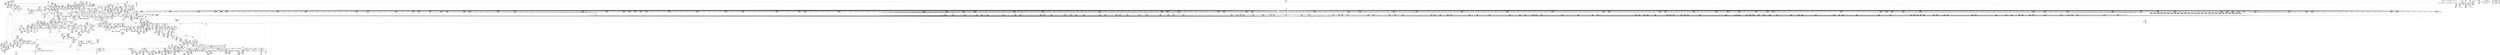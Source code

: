digraph {
	CE0x4484590 [shape=record,shape=Mrecord,label="{CE0x4484590|aa_cred_profile:lnot.ext|security/apparmor/include/context.h,100|*SummSink*}"]
	CE0x4520c20 [shape=record,shape=Mrecord,label="{CE0x4520c20|aa_cred_profile:tmp14|security/apparmor/include/context.h,100}"]
	CE0x4508870 [shape=record,shape=Mrecord,label="{CE0x4508870|aa_cred_profile:tmp27|security/apparmor/include/context.h,100|*SummSink*}"]
	CE0x4453d60 [shape=record,shape=Mrecord,label="{CE0x4453d60|0:_i16,_4:_i32,_8:_i16,_40:_%struct.super_block*,_72:_i32,_:_SCMRE_936,944_|*MultipleSource*|security/apparmor/include/apparmor.h,117|Function::mediated_filesystem&Arg::inode::|security/apparmor/lsm.c,349}"]
	CE0x43debf0 [shape=record,shape=Mrecord,label="{CE0x43debf0|apparmor_path_chmod:entry}"]
	CE0x441b6c0 [shape=record,shape=Mrecord,label="{CE0x441b6c0|apparmor_path_chmod:tmp13|*LoadInst*|security/apparmor/lsm.c,352|*SummSource*}"]
	CE0x4412180 [shape=record,shape=Mrecord,label="{CE0x4412180|_ret_%struct.aa_profile*_%call4,_!dbg_!15494|security/apparmor/include/context.h,138}"]
	CE0x4484e40 [shape=record,shape=Mrecord,label="{CE0x4484e40|__aa_current_profile:tmp4|security/apparmor/include/context.h,138}"]
	CE0x448b320 [shape=record,shape=Mrecord,label="{CE0x448b320|_ret_%struct.aa_profile*_%tmp34,_!dbg_!15510|security/apparmor/include/context.h,101|*SummSource*}"]
	CE0x4438e30 [shape=record,shape=Mrecord,label="{CE0x4438e30|0:_i16,_4:_i32,_8:_i16,_40:_%struct.super_block*,_72:_i32,_:_SCMRE_312,320_|*MultipleSource*|security/apparmor/include/apparmor.h,117|Function::mediated_filesystem&Arg::inode::|security/apparmor/lsm.c,349}"]
	CE0x44d7d30 [shape=record,shape=Mrecord,label="{CE0x44d7d30|__aa_current_profile:tmp5|security/apparmor/include/context.h,138|*SummSink*}"]
	CE0x4511a30 [shape=record,shape=Mrecord,label="{CE0x4511a30|aa_cred_profile:tmp9|security/apparmor/include/context.h,100|*SummSink*}"]
	CE0x44a4010 [shape=record,shape=Mrecord,label="{CE0x44a4010|common_perm_mnt_dentry:i_mode|security/apparmor/lsm.c,208}"]
	CE0x44d8550 [shape=record,shape=Mrecord,label="{CE0x44d8550|__aa_current_profile:do.body|*SummSink*}"]
	CE0x4460d30 [shape=record,shape=Mrecord,label="{CE0x4460d30|80:_i64,_:_CRE_604,605_}"]
	CE0x444edc0 [shape=record,shape=Mrecord,label="{CE0x444edc0|0:_i16,_4:_i32,_8:_i16,_40:_%struct.super_block*,_72:_i32,_:_SCMRE_887,888_}"]
	CE0x444d560 [shape=record,shape=Mrecord,label="{CE0x444d560|0:_i16,_4:_i32,_8:_i16,_40:_%struct.super_block*,_72:_i32,_:_SCMRE_872,873_}"]
	CE0x4432e50 [shape=record,shape=Mrecord,label="{CE0x4432e50|0:_i16,_4:_i32,_8:_i16,_40:_%struct.super_block*,_72:_i32,_:_SCMRE_253,254_}"]
	CE0x4426980 [shape=record,shape=Mrecord,label="{CE0x4426980|common_perm:tmp1|*SummSource*}"]
	CE0x443e4e0 [shape=record,shape=Mrecord,label="{CE0x443e4e0|0:_i16,_4:_i32,_8:_i16,_40:_%struct.super_block*,_72:_i32,_:_SCMRE_485,486_}"]
	CE0x450b780 [shape=record,shape=Mrecord,label="{CE0x450b780|i64*_getelementptr_inbounds_(_16_x_i64_,_16_x_i64_*___llvm_gcov_ctr46,_i64_0,_i64_14)|*Constant*}"]
	CE0x4468fe0 [shape=record,shape=Mrecord,label="{CE0x4468fe0|80:_i64,_:_CRE_445,446_}"]
	CE0x44b3340 [shape=record,shape=Mrecord,label="{CE0x44b3340|common_perm:cond|Function::common_perm&Arg::cond::|*SummSource*}"]
	CE0x4495370 [shape=record,shape=Mrecord,label="{CE0x4495370|aa_cred_profile:do.end10|*SummSink*}"]
	CE0x4493010 [shape=record,shape=Mrecord,label="{CE0x4493010|common_perm_mnt_dentry:dentry2|security/apparmor/lsm.c,206|*SummSink*}"]
	CE0x43e8590 [shape=record,shape=Mrecord,label="{CE0x43e8590|i64_1|*Constant*|*SummSource*}"]
	CE0x44b09e0 [shape=record,shape=Mrecord,label="{CE0x44b09e0|__aa_current_profile:tmp6|security/apparmor/include/context.h,138|*SummSource*}"]
	CE0x44457e0 [shape=record,shape=Mrecord,label="{CE0x44457e0|0:_i16,_4:_i32,_8:_i16,_40:_%struct.super_block*,_72:_i32,_:_SCMRE_602,603_}"]
	CE0x44d6920 [shape=record,shape=Mrecord,label="{CE0x44d6920|44:_i32,_48:_i16,_128:_i8*,_:_SCMRE_104,112_|*MultipleSource*|Function::aa_cred_profile&Arg::cred::|security/apparmor/include/context.h,99|security/apparmor/include/context.h,138}"]
	CE0x444fc60 [shape=record,shape=Mrecord,label="{CE0x444fc60|0:_i16,_4:_i32,_8:_i16,_40:_%struct.super_block*,_72:_i32,_:_SCMRE_896,897_}"]
	CE0x44430e0 [shape=record,shape=Mrecord,label="{CE0x44430e0|0:_i16,_4:_i32,_8:_i16,_40:_%struct.super_block*,_72:_i32,_:_SCMRE_578,579_}"]
	CE0x442fec0 [shape=record,shape=Mrecord,label="{CE0x442fec0|0:_i16,_4:_i32,_8:_i16,_40:_%struct.super_block*,_72:_i32,_:_SCMRE_200,201_}"]
	CE0x44770d0 [shape=record,shape=Mrecord,label="{CE0x44770d0|80:_i64,_:_CRE_1536,1568_|*MultipleSource*|security/apparmor/include/apparmor.h,117|*LoadInst*|security/apparmor/include/apparmor.h,117}"]
	CE0x44e3cb0 [shape=record,shape=Mrecord,label="{CE0x44e3cb0|i64_5|*Constant*|*SummSink*}"]
	CE0x45018c0 [shape=record,shape=Mrecord,label="{CE0x45018c0|aa_cred_profile:tmp22|security/apparmor/include/context.h,100}"]
	CE0x4466450 [shape=record,shape=Mrecord,label="{CE0x4466450|80:_i64,_:_CRE_404,405_}"]
	CE0x4414ea0 [shape=record,shape=Mrecord,label="{CE0x4414ea0|common_perm_mnt_dentry:cond|security/apparmor/lsm.c, 207}"]
	CE0x44368d0 [shape=record,shape=Mrecord,label="{CE0x44368d0|0:_i16,_4:_i32,_8:_i16,_40:_%struct.super_block*,_72:_i32,_:_SCMRE_289,290_}"]
	CE0x44881c0 [shape=record,shape=Mrecord,label="{CE0x44881c0|aa_cred_profile:entry}"]
	CE0x4453200 [shape=record,shape=Mrecord,label="{CE0x4453200|0:_i16,_4:_i32,_8:_i16,_40:_%struct.super_block*,_72:_i32,_:_SCMRE_929,930_}"]
	CE0x4476a70 [shape=record,shape=Mrecord,label="{CE0x4476a70|80:_i64,_:_CRE_1374,1375_}"]
	CE0x445a9d0 [shape=record,shape=Mrecord,label="{CE0x445a9d0|80:_i64,_:_CRE_216,224_|*MultipleSource*|security/apparmor/include/apparmor.h,117|*LoadInst*|security/apparmor/include/apparmor.h,117}"]
	CE0x44b47b0 [shape=record,shape=Mrecord,label="{CE0x44b47b0|common_perm:cmp|security/apparmor/lsm.c,169|*SummSource*}"]
	CE0x44540a0 [shape=record,shape=Mrecord,label="{CE0x44540a0|0:_i16,_4:_i32,_8:_i16,_40:_%struct.super_block*,_72:_i32,_:_SCMRE_952,960_|*MultipleSource*|security/apparmor/include/apparmor.h,117|Function::mediated_filesystem&Arg::inode::|security/apparmor/lsm.c,349}"]
	CE0x451aec0 [shape=record,shape=Mrecord,label="{CE0x451aec0|i64*_getelementptr_inbounds_(_16_x_i64_,_16_x_i64_*___llvm_gcov_ctr46,_i64_0,_i64_1)|*Constant*}"]
	CE0x4474210 [shape=record,shape=Mrecord,label="{CE0x4474210|80:_i64,_:_CRE_1336,1337_}"]
	CE0x44b1360 [shape=record,shape=Mrecord,label="{CE0x44b1360|aa_cred_profile:tmp3|*SummSink*}"]
	CE0x444f100 [shape=record,shape=Mrecord,label="{CE0x444f100|0:_i16,_4:_i32,_8:_i16,_40:_%struct.super_block*,_72:_i32,_:_SCMRE_889,890_}"]
	CE0x4476850 [shape=record,shape=Mrecord,label="{CE0x4476850|80:_i64,_:_CRE_1372,1373_}"]
	CE0x44420a0 [shape=record,shape=Mrecord,label="{CE0x44420a0|0:_i16,_4:_i32,_8:_i16,_40:_%struct.super_block*,_72:_i32,_:_SCMRE_568,569_}"]
	CE0x4488320 [shape=record,shape=Mrecord,label="{CE0x4488320|GLOBAL:aa_cred_profile|*Constant*|*SummSource*}"]
	CE0x4454a20 [shape=record,shape=Mrecord,label="{CE0x4454a20|0:_i16,_4:_i32,_8:_i16,_40:_%struct.super_block*,_72:_i32,_:_SCMRE_976,977_}"]
	CE0x44b1f10 [shape=record,shape=Mrecord,label="{CE0x44b1f10|GLOBAL:common_perm|*Constant*|*SummSource*}"]
	CE0x44dd550 [shape=record,shape=Mrecord,label="{CE0x44dd550|44:_i32,_48:_i16,_128:_i8*,_:_SCMRE_52,56_|*MultipleSource*|Function::aa_cred_profile&Arg::cred::|security/apparmor/include/context.h,99|security/apparmor/include/context.h,138}"]
	CE0x4508530 [shape=record,shape=Mrecord,label="{CE0x4508530|aa_cred_profile:tmp27|security/apparmor/include/context.h,100}"]
	CE0x44ad490 [shape=record,shape=Mrecord,label="{CE0x44ad490|common_perm:tmp6|security/apparmor/lsm.c,169}"]
	CE0x4445e60 [shape=record,shape=Mrecord,label="{CE0x4445e60|0:_i16,_4:_i32,_8:_i16,_40:_%struct.super_block*,_72:_i32,_:_SCMRE_606,607_}"]
	CE0x442a560 [shape=record,shape=Mrecord,label="{CE0x442a560|0:_i16,_4:_i32,_8:_i16,_40:_%struct.super_block*,_72:_i32,_:_SCMRE_145,146_}"]
	CE0x44d5cb0 [shape=record,shape=Mrecord,label="{CE0x44d5cb0|__aa_current_profile:tmp4|security/apparmor/include/context.h,138|*SummSource*}"]
	CE0x44a36b0 [shape=record,shape=Mrecord,label="{CE0x44a36b0|__aa_current_profile:call3|security/apparmor/include/context.h,138|*SummSource*}"]
	CE0x45110d0 [shape=record,shape=Mrecord,label="{CE0x45110d0|aa_cred_profile:bb|*SummSource*}"]
	CE0x44495d0 [shape=record,shape=Mrecord,label="{CE0x44495d0|0:_i16,_4:_i32,_8:_i16,_40:_%struct.super_block*,_72:_i32,_:_SCMRE_696,704_|*MultipleSource*|security/apparmor/include/apparmor.h,117|Function::mediated_filesystem&Arg::inode::|security/apparmor/lsm.c,349}"]
	CE0x44e1bb0 [shape=record,shape=Mrecord,label="{CE0x44e1bb0|i1_true|*Constant*}"]
	CE0x4406b90 [shape=record,shape=Mrecord,label="{CE0x4406b90|aa_cred_profile:tmp33|security/apparmor/include/context.h,101|*SummSink*}"]
	CE0x443c230 [shape=record,shape=Mrecord,label="{CE0x443c230|80:_i64,_:_CRE_1279,1280_}"]
	CE0x444cf80 [shape=record,shape=Mrecord,label="{CE0x444cf80|0:_i16,_4:_i32,_8:_i16,_40:_%struct.super_block*,_72:_i32,_:_SCMRE_867,868_}"]
	CE0x4474cb0 [shape=record,shape=Mrecord,label="{CE0x4474cb0|80:_i64,_:_CRE_1346,1347_}"]
	CE0x4419e80 [shape=record,shape=Mrecord,label="{CE0x4419e80|apparmor_path_chmod:tmp12|*LoadInst*|security/apparmor/lsm.c,352|*SummSink*}"]
	CE0x44e2df0 [shape=record,shape=Mrecord,label="{CE0x44e2df0|44:_i32,_48:_i16,_128:_i8*,_:_SCMRE_44,48_|*MultipleSource*|Function::aa_cred_profile&Arg::cred::|security/apparmor/include/context.h,99|security/apparmor/include/context.h,138}"]
	CE0x443a2d0 [shape=record,shape=Mrecord,label="{CE0x443a2d0|0:_i16,_4:_i32,_8:_i16,_40:_%struct.super_block*,_72:_i32,_:_SCMRE_384,388_|*MultipleSource*|security/apparmor/include/apparmor.h,117|Function::mediated_filesystem&Arg::inode::|security/apparmor/lsm.c,349}"]
	CE0x443e680 [shape=record,shape=Mrecord,label="{CE0x443e680|0:_i16,_4:_i32,_8:_i16,_40:_%struct.super_block*,_72:_i32,_:_SCMRE_486,487_}"]
	CE0x446a820 [shape=record,shape=Mrecord,label="{CE0x446a820|80:_i64,_:_CRE_488,496_|*MultipleSource*|security/apparmor/include/apparmor.h,117|*LoadInst*|security/apparmor/include/apparmor.h,117}"]
	CE0x4484750 [shape=record,shape=Mrecord,label="{CE0x4484750|aa_cred_profile:conv|security/apparmor/include/context.h,100}"]
	CE0x4404120 [shape=record,shape=Mrecord,label="{CE0x4404120|common_perm_mnt_dentry:dentry|Function::common_perm_mnt_dentry&Arg::dentry::|*SummSource*}"]
	CE0x450fd70 [shape=record,shape=Mrecord,label="{CE0x450fd70|aa_cred_profile:tmp19|security/apparmor/include/context.h,100|*SummSource*}"]
	CE0x445f7f0 [shape=record,shape=Mrecord,label="{CE0x445f7f0|80:_i64,_:_CRE_584,585_}"]
	CE0x44afcb0 [shape=record,shape=Mrecord,label="{CE0x44afcb0|aa_path_perm:profile|Function::aa_path_perm&Arg::profile::}"]
	CE0x4492520 [shape=record,shape=Mrecord,label="{CE0x4492520|mediated_filesystem:lnot|security/apparmor/include/apparmor.h,117}"]
	CE0x4507120 [shape=record,shape=Mrecord,label="{CE0x4507120|aa_cred_profile:tmp25|security/apparmor/include/context.h,100}"]
	CE0x44aed70 [shape=record,shape=Mrecord,label="{CE0x44aed70|common_perm:call1|security/apparmor/lsm.c,170|*SummSource*}"]
	CE0x442a220 [shape=record,shape=Mrecord,label="{CE0x442a220|0:_i16,_4:_i32,_8:_i16,_40:_%struct.super_block*,_72:_i32,_:_SCMRE_143,144_}"]
	CE0x44553c0 [shape=record,shape=Mrecord,label="{CE0x44553c0|0:_i16,_4:_i32,_8:_i16,_40:_%struct.super_block*,_72:_i32,_:_SCMRE_981,982_}"]
	CE0x4461390 [shape=record,shape=Mrecord,label="{CE0x4461390|80:_i64,_:_CRE_610,611_}"]
	CE0x444caa0 [shape=record,shape=Mrecord,label="{CE0x444caa0|0:_i16,_4:_i32,_8:_i16,_40:_%struct.super_block*,_72:_i32,_:_SCMRE_865,866_}"]
	CE0x443cd00 [shape=record,shape=Mrecord,label="{CE0x443cd00|80:_i64,_:_CRE_1307,1308_}"]
	CE0x443cdb0 [shape=record,shape=Mrecord,label="{CE0x443cdb0|80:_i64,_:_CRE_1308,1309_}"]
	CE0x4452360 [shape=record,shape=Mrecord,label="{CE0x4452360|0:_i16,_4:_i32,_8:_i16,_40:_%struct.super_block*,_72:_i32,_:_SCMRE_920,921_}"]
	CE0x44403a0 [shape=record,shape=Mrecord,label="{CE0x44403a0|0:_i16,_4:_i32,_8:_i16,_40:_%struct.super_block*,_72:_i32,_:_SCMRE_544,552_|*MultipleSource*|security/apparmor/include/apparmor.h,117|Function::mediated_filesystem&Arg::inode::|security/apparmor/lsm.c,349}"]
	CE0x445b720 [shape=record,shape=Mrecord,label="{CE0x445b720|80:_i64,_:_CRE_272,280_|*MultipleSource*|security/apparmor/include/apparmor.h,117|*LoadInst*|security/apparmor/include/apparmor.h,117}"]
	CE0x44617d0 [shape=record,shape=Mrecord,label="{CE0x44617d0|80:_i64,_:_CRE_614,615_}"]
	CE0x4463910 [shape=record,shape=Mrecord,label="{CE0x4463910|80:_i64,_:_CRE_704,708_|*MultipleSource*|security/apparmor/include/apparmor.h,117|*LoadInst*|security/apparmor/include/apparmor.h,117}"]
	CE0x44d8890 [shape=record,shape=Mrecord,label="{CE0x44d8890|%struct.task_struct*_(%struct.task_struct**)*_asm_movq_%gs:$_1:P_,$0_,_r,im,_dirflag_,_fpsr_,_flags_|*SummSink*}"]
	CE0x4433e90 [shape=record,shape=Mrecord,label="{CE0x4433e90|0:_i16,_4:_i32,_8:_i16,_40:_%struct.super_block*,_72:_i32,_:_SCMRE_263,264_}"]
	CE0x44552b0 [shape=record,shape=Mrecord,label="{CE0x44552b0|0:_i16,_4:_i32,_8:_i16,_40:_%struct.super_block*,_72:_i32,_:_SCMRE_980,981_}"]
	"CONST[source:0(mediator),value:2(dynamic)][purpose:{object}][SnkIdx:2]"
	CE0x446bc50 [shape=record,shape=Mrecord,label="{CE0x446bc50|80:_i64,_:_CRE_1222,1223_}"]
	CE0x446ac60 [shape=record,shape=Mrecord,label="{CE0x446ac60|mediated_filesystem:s_flags|security/apparmor/include/apparmor.h,117|*SummSource*}"]
	CE0x4421430 [shape=record,shape=Mrecord,label="{CE0x4421430|__aa_current_profile:tmp21|security/apparmor/include/context.h,138|*SummSource*}"]
	CE0x4413b10 [shape=record,shape=Mrecord,label="{CE0x4413b10|mediated_filesystem:i_sb|security/apparmor/include/apparmor.h,117|*SummSink*}"]
	CE0x446a410 [shape=record,shape=Mrecord,label="{CE0x446a410|80:_i64,_:_CRE_464,472_|*MultipleSource*|security/apparmor/include/apparmor.h,117|*LoadInst*|security/apparmor/include/apparmor.h,117}"]
	CE0x43dd520 [shape=record,shape=Mrecord,label="{CE0x43dd520|apparmor_path_chmod:bb}"]
	CE0x4440640 [shape=record,shape=Mrecord,label="{CE0x4440640|0:_i16,_4:_i32,_8:_i16,_40:_%struct.super_block*,_72:_i32,_:_SCMRE_552,553_}"]
	CE0x4419fb0 [shape=record,shape=Mrecord,label="{CE0x4419fb0|apparmor_path_chmod:dentry1|security/apparmor/lsm.c,352}"]
	CE0x448e810 [shape=record,shape=Mrecord,label="{CE0x448e810|get_current:entry}"]
	CE0x4490900 [shape=record,shape=Mrecord,label="{CE0x4490900|common_perm:if.then|*SummSink*}"]
	CE0x44862a0 [shape=record,shape=Mrecord,label="{CE0x44862a0|i32_138|*Constant*|*SummSink*}"]
	CE0x4426180 [shape=record,shape=Mrecord,label="{CE0x4426180|COLLAPSED:_GCMRE___llvm_gcov_ctr55_internal_global_2_x_i64_zeroinitializer:_elem_0:default:}"]
	CE0x444ad70 [shape=record,shape=Mrecord,label="{CE0x444ad70|0:_i16,_4:_i32,_8:_i16,_40:_%struct.super_block*,_72:_i32,_:_SCMRE_776,792_|*MultipleSource*|security/apparmor/include/apparmor.h,117|Function::mediated_filesystem&Arg::inode::|security/apparmor/lsm.c,349}"]
	CE0x446c090 [shape=record,shape=Mrecord,label="{CE0x446c090|80:_i64,_:_CRE_1226,1227_}"]
	CE0x4495090 [shape=record,shape=Mrecord,label="{CE0x4495090|aa_cred_profile:tmp5|security/apparmor/include/context.h,99}"]
	CE0x4423ba0 [shape=record,shape=Mrecord,label="{CE0x4423ba0|apparmor_path_chmod:tmp15|security/apparmor/lsm.c,353|*SummSource*}"]
	CE0x4442580 [shape=record,shape=Mrecord,label="{CE0x4442580|0:_i16,_4:_i32,_8:_i16,_40:_%struct.super_block*,_72:_i32,_:_SCMRE_571,572_}"]
	CE0x4473cc0 [shape=record,shape=Mrecord,label="{CE0x4473cc0|80:_i64,_:_CRE_1331,1332_}"]
	CE0x448ed80 [shape=record,shape=Mrecord,label="{CE0x448ed80|_ret_%struct.task_struct*_%tmp4,_!dbg_!15471|./arch/x86/include/asm/current.h,14}"]
	CE0x45001b0 [shape=record,shape=Mrecord,label="{CE0x45001b0|_call_void_asm_sideeffect_1:_09ud2_0A.pushsection___bug_table,_22a_22_0A2:_09.long_1b_-_2b,_$_0:c_-_2b_0A_09.word_$_1:c_,_0_0A_09.org_2b+$_2:c_0A.popsection_,_i,i,i,_dirflag_,_fpsr_,_flags_(i8*_getelementptr_inbounds_(_36_x_i8_,_36_x_i8_*_.str12,_i32_0,_i32_0),_i32_100,_i64_12)_#2,_!dbg_!15490,_!srcloc_!15493|security/apparmor/include/context.h,100}"]
	CE0x4417ef0 [shape=record,shape=Mrecord,label="{CE0x4417ef0|mediated_filesystem:entry}"]
	CE0x447a1f0 [shape=record,shape=Mrecord,label="{CE0x447a1f0|80:_i64,_:_CRE_1648,1649_}"]
	CE0x445e6f0 [shape=record,shape=Mrecord,label="{CE0x445e6f0|80:_i64,_:_CRE_568,569_}"]
	CE0x4511bb0 [shape=record,shape=Mrecord,label="{CE0x4511bb0|i64*_getelementptr_inbounds_(_16_x_i64_,_16_x_i64_*___llvm_gcov_ctr46,_i64_0,_i64_4)|*Constant*}"]
	CE0x4082950 [shape=record,shape=Mrecord,label="{CE0x4082950|i32_1|*Constant*|*SummSource*}"]
	CE0x4520d80 [shape=record,shape=Mrecord,label="{CE0x4520d80|aa_cred_profile:tmp14|security/apparmor/include/context.h,100|*SummSink*}"]
	CE0x442eb40 [shape=record,shape=Mrecord,label="{CE0x442eb40|0:_i16,_4:_i32,_8:_i16,_40:_%struct.super_block*,_72:_i32,_:_SCMRE_188,189_}"]
	CE0x445e910 [shape=record,shape=Mrecord,label="{CE0x445e910|80:_i64,_:_CRE_570,571_}"]
	CE0x4444940 [shape=record,shape=Mrecord,label="{CE0x4444940|0:_i16,_4:_i32,_8:_i16,_40:_%struct.super_block*,_72:_i32,_:_SCMRE_593,594_}"]
	CE0x445ed50 [shape=record,shape=Mrecord,label="{CE0x445ed50|80:_i64,_:_CRE_574,575_}"]
	CE0x44ad640 [shape=record,shape=Mrecord,label="{CE0x44ad640|common_perm:tmp6|security/apparmor/lsm.c,169|*SummSource*}"]
	CE0x447ce90 [shape=record,shape=Mrecord,label="{CE0x447ce90|80:_i64,_:_CRE_1704,1712_|*MultipleSource*|security/apparmor/include/apparmor.h,117|*LoadInst*|security/apparmor/include/apparmor.h,117}"]
	CE0x4444ae0 [shape=record,shape=Mrecord,label="{CE0x4444ae0|0:_i16,_4:_i32,_8:_i16,_40:_%struct.super_block*,_72:_i32,_:_SCMRE_594,595_}"]
	CE0x44410f0 [shape=record,shape=Mrecord,label="{CE0x44410f0|0:_i16,_4:_i32,_8:_i16,_40:_%struct.super_block*,_72:_i32,_:_SCMRE_558,559_}"]
	CE0x44a8850 [shape=record,shape=Mrecord,label="{CE0x44a8850|__aa_current_profile:tmp13|security/apparmor/include/context.h,138|*SummSource*}"]
	CE0x44299c0 [shape=record,shape=Mrecord,label="{CE0x44299c0|0:_i16,_4:_i32,_8:_i16,_40:_%struct.super_block*,_72:_i32,_:_SCMRE_137,138_}"]
	CE0x44469c0 [shape=record,shape=Mrecord,label="{CE0x44469c0|0:_i16,_4:_i32,_8:_i16,_40:_%struct.super_block*,_72:_i32,_:_SCMRE_613,614_}"]
	CE0x444c020 [shape=record,shape=Mrecord,label="{CE0x444c020|0:_i16,_4:_i32,_8:_i16,_40:_%struct.super_block*,_72:_i32,_:_SCMRE_840,848_|*MultipleSource*|security/apparmor/include/apparmor.h,117|Function::mediated_filesystem&Arg::inode::|security/apparmor/lsm.c,349}"]
	CE0x4473ff0 [shape=record,shape=Mrecord,label="{CE0x4473ff0|80:_i64,_:_CRE_1334,1335_}"]
	CE0x4437430 [shape=record,shape=Mrecord,label="{CE0x4437430|0:_i16,_4:_i32,_8:_i16,_40:_%struct.super_block*,_72:_i32,_:_SCMRE_296,297_}"]
	CE0x4403a50 [shape=record,shape=Mrecord,label="{CE0x4403a50|0:_i16,_4:_i32,_8:_i16,_40:_%struct.super_block*,_72:_i32,_:_SCMRE_477,478_}"]
	CE0x44aa200 [shape=record,shape=Mrecord,label="{CE0x44aa200|__aa_current_profile:land.lhs.true2|*SummSource*}"]
	CE0x44614a0 [shape=record,shape=Mrecord,label="{CE0x44614a0|80:_i64,_:_CRE_611,612_}"]
	CE0x43da830 [shape=record,shape=Mrecord,label="{CE0x43da830|apparmor_path_chmod:tmp1|*SummSource*}"]
	CE0x44995d0 [shape=record,shape=Mrecord,label="{CE0x44995d0|_ret_i32_%error.0,_!dbg_!15483|security/apparmor/lsm.c,172}"]
	CE0x44306e0 [shape=record,shape=Mrecord,label="{CE0x44306e0|0:_i16,_4:_i32,_8:_i16,_40:_%struct.super_block*,_72:_i32,_:_SCMRE_205,206_}"]
	CE0x4487290 [shape=record,shape=Mrecord,label="{CE0x4487290|__aa_current_profile:tmp19|security/apparmor/include/context.h,138|*SummSource*}"]
	CE0x4413690 [shape=record,shape=Mrecord,label="{CE0x4413690|mediated_filesystem:i_sb|security/apparmor/include/apparmor.h,117|*SummSource*}"]
	CE0x444ef60 [shape=record,shape=Mrecord,label="{CE0x444ef60|0:_i16,_4:_i32,_8:_i16,_40:_%struct.super_block*,_72:_i32,_:_SCMRE_888,889_}"]
	CE0x44828a0 [shape=record,shape=Mrecord,label="{CE0x44828a0|44:_i32,_48:_i16,_128:_i8*,_:_SCMRE_16,20_|*MultipleSource*|Function::aa_cred_profile&Arg::cred::|security/apparmor/include/context.h,99|security/apparmor/include/context.h,138}"]
	CE0x442d140 [shape=record,shape=Mrecord,label="{CE0x442d140|0:_i16,_4:_i32,_8:_i16,_40:_%struct.super_block*,_72:_i32,_:_SCMRE_172,173_}"]
	CE0x4482b20 [shape=record,shape=Mrecord,label="{CE0x4482b20|44:_i32,_48:_i16,_128:_i8*,_:_SCMRE_20,24_|*MultipleSource*|Function::aa_cred_profile&Arg::cred::|security/apparmor/include/context.h,99|security/apparmor/include/context.h,138}"]
	CE0x442e800 [shape=record,shape=Mrecord,label="{CE0x442e800|0:_i16,_4:_i32,_8:_i16,_40:_%struct.super_block*,_72:_i32,_:_SCMRE_186,187_}"]
	CE0x4445980 [shape=record,shape=Mrecord,label="{CE0x4445980|0:_i16,_4:_i32,_8:_i16,_40:_%struct.super_block*,_72:_i32,_:_SCMRE_603,604_}"]
	CE0x44b1ab0 [shape=record,shape=Mrecord,label="{CE0x44b1ab0|GLOBAL:common_perm|*Constant*}"]
	CE0x44b3a80 [shape=record,shape=Mrecord,label="{CE0x44b3a80|0:_i8,_:_GCMR___aa_current_profile.__warned_internal_global_i8_0,_section_.data.unlikely_,_align_1:_elem_0:default:}"]
	CE0x448f950 [shape=record,shape=Mrecord,label="{CE0x448f950|common_perm:tmp2|security/apparmor/lsm.c,169|*SummSink*}"]
	CE0x43f7f20 [shape=record,shape=Mrecord,label="{CE0x43f7f20|i64*_getelementptr_inbounds_(_2_x_i64_,_2_x_i64_*___llvm_gcov_ctr83,_i64_0,_i64_1)|*Constant*|*SummSink*}"]
	CE0x43f5f50 [shape=record,shape=Mrecord,label="{CE0x43f5f50|_call_void_mcount()_#2|*SummSink*}"]
	CE0x45206f0 [shape=record,shape=Mrecord,label="{CE0x45206f0|i64_6|*Constant*|*SummSource*}"]
	CE0x446a0e0 [shape=record,shape=Mrecord,label="{CE0x446a0e0|80:_i64,_:_CRE_461,462_}"]
	CE0x4499060 [shape=record,shape=Mrecord,label="{CE0x4499060|common_perm_mnt_dentry:d_inode3|security/apparmor/lsm.c,208|*SummSource*}"]
	CE0x4427620 [shape=record,shape=Mrecord,label="{CE0x4427620|0:_i16,_4:_i32,_8:_i16,_40:_%struct.super_block*,_72:_i32,_:_SCMRE_32,40_|*MultipleSource*|security/apparmor/include/apparmor.h,117|Function::mediated_filesystem&Arg::inode::|security/apparmor/lsm.c,349}"]
	CE0x4445160 [shape=record,shape=Mrecord,label="{CE0x4445160|0:_i16,_4:_i32,_8:_i16,_40:_%struct.super_block*,_72:_i32,_:_SCMRE_598,599_}"]
	CE0x443d7f0 [shape=record,shape=Mrecord,label="{CE0x443d7f0|80:_i64,_:_CRE_1318,1319_}"]
	CE0x442b8e0 [shape=record,shape=Mrecord,label="{CE0x442b8e0|0:_i16,_4:_i32,_8:_i16,_40:_%struct.super_block*,_72:_i32,_:_SCMRE_157,158_}"]
	CE0x4463720 [shape=record,shape=Mrecord,label="{CE0x4463720|80:_i64,_:_CRE_696,704_|*MultipleSource*|security/apparmor/include/apparmor.h,117|*LoadInst*|security/apparmor/include/apparmor.h,117}"]
	CE0x43e8030 [shape=record,shape=Mrecord,label="{CE0x43e8030|apparmor_path_chmod:tmp}"]
	CE0x441a8a0 [shape=record,shape=Mrecord,label="{CE0x441a8a0|apparmor_path_chmod:tmp13|*LoadInst*|security/apparmor/lsm.c,352}"]
	CE0x450ee10 [shape=record,shape=Mrecord,label="{CE0x450ee10|i64*_getelementptr_inbounds_(_16_x_i64_,_16_x_i64_*___llvm_gcov_ctr46,_i64_0,_i64_7)|*Constant*|*SummSource*}"]
	CE0x4493d40 [shape=record,shape=Mrecord,label="{CE0x4493d40|common_perm_mnt_dentry:dentry2|security/apparmor/lsm.c,206}"]
	CE0x44da2f0 [shape=record,shape=Mrecord,label="{CE0x44da2f0|aa_cred_profile:do.body5|*SummSink*}"]
	CE0x445e5e0 [shape=record,shape=Mrecord,label="{CE0x445e5e0|80:_i64,_:_CRE_567,568_}"]
	CE0x447ea10 [shape=record,shape=Mrecord,label="{CE0x447ea10|80:_i64,_:_CRE_1824,1828_|*MultipleSource*|security/apparmor/include/apparmor.h,117|*LoadInst*|security/apparmor/include/apparmor.h,117}"]
	CE0x44e8220 [shape=record,shape=Mrecord,label="{CE0x44e8220|__aa_current_profile:tmp16|security/apparmor/include/context.h,138|*SummSource*}"]
	CE0x446ba30 [shape=record,shape=Mrecord,label="{CE0x446ba30|80:_i64,_:_CRE_1220,1221_}"]
	CE0x4417cd0 [shape=record,shape=Mrecord,label="{CE0x4417cd0|GLOBAL:mediated_filesystem|*Constant*|*SummSource*}"]
	CE0x443e820 [shape=record,shape=Mrecord,label="{CE0x443e820|0:_i16,_4:_i32,_8:_i16,_40:_%struct.super_block*,_72:_i32,_:_SCMRE_487,488_}"]
	CE0x44dcae0 [shape=record,shape=Mrecord,label="{CE0x44dcae0|__aa_current_profile:if.end|*SummSink*}"]
	CE0x447b1e0 [shape=record,shape=Mrecord,label="{CE0x447b1e0|80:_i64,_:_CRE_1663,1664_}"]
	CE0x4425e70 [shape=record,shape=Mrecord,label="{CE0x4425e70|aa_cred_profile:do.cond|*SummSource*}"]
	CE0x45081b0 [shape=record,shape=Mrecord,label="{CE0x45081b0|aa_cred_profile:tmp26|security/apparmor/include/context.h,100|*SummSource*}"]
	CE0x4414c20 [shape=record,shape=Mrecord,label="{CE0x4414c20|common_perm_mnt_dentry:path|security/apparmor/lsm.c, 206}"]
	CE0x4443280 [shape=record,shape=Mrecord,label="{CE0x4443280|0:_i16,_4:_i32,_8:_i16,_40:_%struct.super_block*,_72:_i32,_:_SCMRE_579,580_}"]
	CE0x44deb20 [shape=record,shape=Mrecord,label="{CE0x44deb20|i64*_getelementptr_inbounds_(_11_x_i64_,_11_x_i64_*___llvm_gcov_ctr58,_i64_0,_i64_6)|*Constant*|*SummSource*}"]
	CE0x44206e0 [shape=record,shape=Mrecord,label="{CE0x44206e0|_ret_i32_%call,_!dbg_!15481|security/apparmor/lsm.c,211}"]
	CE0x4496e90 [shape=record,shape=Mrecord,label="{CE0x4496e90|common_perm_mnt_dentry:tmp3|*SummSource*}"]
	CE0x4466560 [shape=record,shape=Mrecord,label="{CE0x4466560|80:_i64,_:_CRE_405,406_}"]
	CE0x442c440 [shape=record,shape=Mrecord,label="{CE0x442c440|0:_i16,_4:_i32,_8:_i16,_40:_%struct.super_block*,_72:_i32,_:_SCMRE_164,165_}"]
	CE0x44de400 [shape=record,shape=Mrecord,label="{CE0x44de400|GLOBAL:current_task|Global_var:current_task|*SummSink*}"]
	CE0x4417360 [shape=record,shape=Mrecord,label="{CE0x4417360|i64_2|*Constant*}"]
	CE0x445e800 [shape=record,shape=Mrecord,label="{CE0x445e800|80:_i64,_:_CRE_569,570_}"]
	CE0x43da8e0 [shape=record,shape=Mrecord,label="{CE0x43da8e0|i64*_getelementptr_inbounds_(_6_x_i64_,_6_x_i64_*___llvm_gcov_ctr82,_i64_0,_i64_0)|*Constant*}"]
	CE0x448eb40 [shape=record,shape=Mrecord,label="{CE0x448eb40|_ret_%struct.task_struct*_%tmp4,_!dbg_!15471|./arch/x86/include/asm/current.h,14|*SummSource*}"]
	CE0x450a740 [shape=record,shape=Mrecord,label="{CE0x450a740|%struct.aa_task_cxt*_null|*Constant*|*SummSink*}"]
	CE0x442e320 [shape=record,shape=Mrecord,label="{CE0x442e320|0:_i16,_4:_i32,_8:_i16,_40:_%struct.super_block*,_72:_i32,_:_SCMRE_183,184_}"]
	CE0x4497d40 [shape=record,shape=Mrecord,label="{CE0x4497d40|_call_void_mcount()_#2}"]
	CE0x4469640 [shape=record,shape=Mrecord,label="{CE0x4469640|80:_i64,_:_CRE_451,452_}"]
	CE0x44da9e0 [shape=record,shape=Mrecord,label="{CE0x44da9e0|aa_cred_profile:if.then}"]
	CE0x443e000 [shape=record,shape=Mrecord,label="{CE0x443e000|0:_i16,_4:_i32,_8:_i16,_40:_%struct.super_block*,_72:_i32,_:_SCMRE_482,483_}"]
	CE0x4492a80 [shape=record,shape=Mrecord,label="{CE0x4492a80|common_perm_mnt_dentry:bb|*SummSource*}"]
	CE0x444a590 [shape=record,shape=Mrecord,label="{CE0x444a590|0:_i16,_4:_i32,_8:_i16,_40:_%struct.super_block*,_72:_i32,_:_SCMRE_752,756_|*MultipleSource*|security/apparmor/include/apparmor.h,117|Function::mediated_filesystem&Arg::inode::|security/apparmor/lsm.c,349}"]
	CE0x44dd990 [shape=record,shape=Mrecord,label="{CE0x44dd990|__aa_current_profile:tmp1}"]
	CE0x4454cc0 [shape=record,shape=Mrecord,label="{CE0x4454cc0|0:_i16,_4:_i32,_8:_i16,_40:_%struct.super_block*,_72:_i32,_:_SCMRE_977,978_}"]
	CE0x4475200 [shape=record,shape=Mrecord,label="{CE0x4475200|80:_i64,_:_CRE_1351,1352_}"]
	CE0x445f3b0 [shape=record,shape=Mrecord,label="{CE0x445f3b0|80:_i64,_:_CRE_580,581_}"]
	CE0x44e69c0 [shape=record,shape=Mrecord,label="{CE0x44e69c0|_call_void_lockdep_rcu_suspicious(i8*_getelementptr_inbounds_(_36_x_i8_,_36_x_i8_*_.str12,_i32_0,_i32_0),_i32_138,_i8*_getelementptr_inbounds_(_45_x_i8_,_45_x_i8_*_.str14,_i32_0,_i32_0))_#7,_!dbg_!15483|security/apparmor/include/context.h,138|*SummSink*}"]
	CE0x446ec20 [shape=record,shape=Mrecord,label="{CE0x446ec20|80:_i64,_:_CRE_1267,1268_}"]
	CE0x44807e0 [shape=record,shape=Mrecord,label="{CE0x44807e0|80:_i64,_:_CRE_1928,2056_|*MultipleSource*|security/apparmor/include/apparmor.h,117|*LoadInst*|security/apparmor/include/apparmor.h,117}"]
	CE0x44dc940 [shape=record,shape=Mrecord,label="{CE0x44dc940|__aa_current_profile:do.body}"]
	CE0x4496f00 [shape=record,shape=Mrecord,label="{CE0x4496f00|common_perm_mnt_dentry:tmp3|*SummSink*}"]
	CE0x44a8120 [shape=record,shape=Mrecord,label="{CE0x44a8120|__aa_current_profile:if.then|*SummSource*}"]
	CE0x4415b10 [shape=record,shape=Mrecord,label="{CE0x4415b10|_call_void_mcount()_#2|*SummSource*}"]
	CE0x4418b40 [shape=record,shape=Mrecord,label="{CE0x4418b40|80:_i64,_:_CRE_20,21_|*MultipleSource*|security/apparmor/include/apparmor.h,117|*LoadInst*|security/apparmor/include/apparmor.h,117}"]
	CE0x4424d80 [shape=record,shape=Mrecord,label="{CE0x4424d80|mediated_filesystem:bb|*SummSource*}"]
	CE0x44b3470 [shape=record,shape=Mrecord,label="{CE0x44b3470|common_perm:cond|Function::common_perm&Arg::cond::|*SummSink*}"]
	CE0x44a4810 [shape=record,shape=Mrecord,label="{CE0x44a4810|common_perm_mnt_dentry:tmp8|security/apparmor/lsm.c,208|*SummSource*}"]
	CE0x4446680 [shape=record,shape=Mrecord,label="{CE0x4446680|0:_i16,_4:_i32,_8:_i16,_40:_%struct.super_block*,_72:_i32,_:_SCMRE_611,612_}"]
	CE0x40829c0 [shape=record,shape=Mrecord,label="{CE0x40829c0|i32_1|*Constant*|*SummSink*}"]
	CE0x44839e0 [shape=record,shape=Mrecord,label="{CE0x44839e0|aa_cred_profile:lnot2|security/apparmor/include/context.h,100|*SummSink*}"]
	CE0x3f8b6d0 [shape=record,shape=Mrecord,label="{CE0x3f8b6d0|i32_5|*Constant*|*SummSource*}"]
	CE0x44a8050 [shape=record,shape=Mrecord,label="{CE0x44a8050|__aa_current_profile:bb|*SummSink*}"]
	CE0x44d9910 [shape=record,shape=Mrecord,label="{CE0x44d9910|%struct.task_struct*_(%struct.task_struct**)*_asm_movq_%gs:$_1:P_,$0_,_r,im,_dirflag_,_fpsr_,_flags_}"]
	CE0x44e0bf0 [shape=record,shape=Mrecord,label="{CE0x44e0bf0|get_current:tmp3|*SummSource*}"]
	CE0x44346b0 [shape=record,shape=Mrecord,label="{CE0x44346b0|0:_i16,_4:_i32,_8:_i16,_40:_%struct.super_block*,_72:_i32,_:_SCMRE_268,269_}"]
	CE0x44a8f60 [shape=record,shape=Mrecord,label="{CE0x44a8f60|aa_cred_profile:tmp5|security/apparmor/include/context.h,99|*SummSink*}"]
	CE0x43da570 [shape=record,shape=Mrecord,label="{CE0x43da570|apparmor_path_chmod:entry|*SummSource*}"]
	CE0x44dfc10 [shape=record,shape=Mrecord,label="{CE0x44dfc10|__aa_current_profile:if.then}"]
	CE0x443e340 [shape=record,shape=Mrecord,label="{CE0x443e340|0:_i16,_4:_i32,_8:_i16,_40:_%struct.super_block*,_72:_i32,_:_SCMRE_484,485_}"]
	CE0x4440dc0 [shape=record,shape=Mrecord,label="{CE0x4440dc0|0:_i16,_4:_i32,_8:_i16,_40:_%struct.super_block*,_72:_i32,_:_SCMRE_555,556_}"]
	CE0x4430540 [shape=record,shape=Mrecord,label="{CE0x4430540|0:_i16,_4:_i32,_8:_i16,_40:_%struct.super_block*,_72:_i32,_:_SCMRE_204,205_}"]
	CE0x44629e0 [shape=record,shape=Mrecord,label="{CE0x44629e0|80:_i64,_:_CRE_631,632_}"]
	CE0x4476520 [shape=record,shape=Mrecord,label="{CE0x4476520|80:_i64,_:_CRE_1369,1370_}"]
	CE0x4403830 [shape=record,shape=Mrecord,label="{CE0x4403830|0:_i16,_4:_i32,_8:_i16,_40:_%struct.super_block*,_72:_i32,_:_SCMRE_475,476_}"]
	CE0x451de60 [shape=record,shape=Mrecord,label="{CE0x451de60|aa_cred_profile:tmp11|security/apparmor/include/context.h,100|*SummSource*}"]
	CE0x4434850 [shape=record,shape=Mrecord,label="{CE0x4434850|0:_i16,_4:_i32,_8:_i16,_40:_%struct.super_block*,_72:_i32,_:_SCMRE_269,270_}"]
	CE0x44648a0 [shape=record,shape=Mrecord,label="{CE0x44648a0|80:_i64,_:_CRE_336,344_|*MultipleSource*|security/apparmor/include/apparmor.h,117|*LoadInst*|security/apparmor/include/apparmor.h,117}"]
	CE0x443aff0 [shape=record,shape=Mrecord,label="{CE0x443aff0|0:_i16,_4:_i32,_8:_i16,_40:_%struct.super_block*,_72:_i32,_:_SCMRE_424,432_|*MultipleSource*|security/apparmor/include/apparmor.h,117|Function::mediated_filesystem&Arg::inode::|security/apparmor/lsm.c,349}"]
	CE0x44aa9f0 [shape=record,shape=Mrecord,label="{CE0x44aa9f0|44:_i32,_48:_i16,_128:_i8*,_:_SCMRE_80,88_|*MultipleSource*|Function::aa_cred_profile&Arg::cred::|security/apparmor/include/context.h,99|security/apparmor/include/context.h,138}"]
	CE0x45090e0 [shape=record,shape=Mrecord,label="{CE0x45090e0|i64*_getelementptr_inbounds_(_16_x_i64_,_16_x_i64_*___llvm_gcov_ctr46,_i64_0,_i64_13)|*Constant*|*SummSink*}"]
	CE0x447b730 [shape=record,shape=Mrecord,label="{CE0x447b730|80:_i64,_:_CRE_1668,1669_}"]
	CE0x448f1a0 [shape=record,shape=Mrecord,label="{CE0x448f1a0|aa_cred_profile:security|security/apparmor/include/context.h,99|*SummSource*}"]
	CE0x44e1200 [shape=record,shape=Mrecord,label="{CE0x44e1200|i64_1|*Constant*}"]
	CE0x4429500 [shape=record,shape=Mrecord,label="{CE0x4429500|0:_i16,_4:_i32,_8:_i16,_40:_%struct.super_block*,_72:_i32,_:_SCMRE_128,136_|*MultipleSource*|security/apparmor/include/apparmor.h,117|Function::mediated_filesystem&Arg::inode::|security/apparmor/lsm.c,349}"]
	CE0x444f5e0 [shape=record,shape=Mrecord,label="{CE0x444f5e0|0:_i16,_4:_i32,_8:_i16,_40:_%struct.super_block*,_72:_i32,_:_SCMRE_892,893_}"]
	CE0x4487220 [shape=record,shape=Mrecord,label="{CE0x4487220|__aa_current_profile:tmp19|security/apparmor/include/context.h,138}"]
	CE0x4521ab0 [shape=record,shape=Mrecord,label="{CE0x4521ab0|GLOBAL:__llvm_gcov_ctr46|Global_var:__llvm_gcov_ctr46|*SummSource*}"]
	CE0x4467ee0 [shape=record,shape=Mrecord,label="{CE0x4467ee0|80:_i64,_:_CRE_429,430_}"]
	CE0x4474320 [shape=record,shape=Mrecord,label="{CE0x4474320|80:_i64,_:_CRE_1337,1338_}"]
	CE0x4510050 [shape=record,shape=Mrecord,label="{CE0x4510050|i64*_getelementptr_inbounds_(_16_x_i64_,_16_x_i64_*___llvm_gcov_ctr46,_i64_0,_i64_8)|*Constant*}"]
	CE0x44df080 [shape=record,shape=Mrecord,label="{CE0x44df080|aa_cred_profile:tmp2}"]
	CE0x44ae370 [shape=record,shape=Mrecord,label="{CE0x44ae370|common_perm:tmp7|security/apparmor/lsm.c,170|*SummSink*}"]
	CE0x445e4d0 [shape=record,shape=Mrecord,label="{CE0x445e4d0|80:_i64,_:_CRE_566,567_}"]
	CE0x44b4b20 [shape=record,shape=Mrecord,label="{CE0x44b4b20|common_perm:tmp3|security/apparmor/lsm.c,169}"]
	CE0x4466de0 [shape=record,shape=Mrecord,label="{CE0x4466de0|80:_i64,_:_CRE_413,414_}"]
	CE0x450e510 [shape=record,shape=Mrecord,label="{CE0x450e510|aa_cred_profile:tmp17|security/apparmor/include/context.h,100}"]
	CE0x442cc60 [shape=record,shape=Mrecord,label="{CE0x442cc60|0:_i16,_4:_i32,_8:_i16,_40:_%struct.super_block*,_72:_i32,_:_SCMRE_169,170_}"]
	CE0x44ffa10 [shape=record,shape=Mrecord,label="{CE0x44ffa10|aa_cred_profile:if.end|*SummSource*}"]
	CE0x4480bc0 [shape=record,shape=Mrecord,label="{CE0x4480bc0|80:_i64,_:_CRE_2112,2120_|*MultipleSource*|security/apparmor/include/apparmor.h,117|*LoadInst*|security/apparmor/include/apparmor.h,117}"]
	CE0x45032c0 [shape=record,shape=Mrecord,label="{CE0x45032c0|void_(i8*,_i32,_i64)*_asm_sideeffect_1:_09ud2_0A.pushsection___bug_table,_22a_22_0A2:_09.long_1b_-_2b,_$_0:c_-_2b_0A_09.word_$_1:c_,_0_0A_09.org_2b+$_2:c_0A.popsection_,_i,i,i,_dirflag_,_fpsr_,_flags_}"]
	CE0x446eb10 [shape=record,shape=Mrecord,label="{CE0x446eb10|80:_i64,_:_CRE_1266,1267_}"]
	CE0x447e250 [shape=record,shape=Mrecord,label="{CE0x447e250|80:_i64,_:_CRE_1792,1800_|*MultipleSource*|security/apparmor/include/apparmor.h,117|*LoadInst*|security/apparmor/include/apparmor.h,117}"]
	CE0x4416f80 [shape=record,shape=Mrecord,label="{CE0x4416f80|_ret_i1_%lnot,_!dbg_!15473|security/apparmor/include/apparmor.h,117|*SummSource*}"]
	CE0x448f470 [shape=record,shape=Mrecord,label="{CE0x448f470|aa_cred_profile:security|security/apparmor/include/context.h,99}"]
	CE0x44168e0 [shape=record,shape=Mrecord,label="{CE0x44168e0|mediated_filesystem:entry|*SummSink*}"]
	CE0x43eb960 [shape=record,shape=Mrecord,label="{CE0x43eb960|apparmor_path_chmod:tmp6|security/apparmor/lsm.c,349|*SummSink*}"]
	CE0x441b000 [shape=record,shape=Mrecord,label="{CE0x441b000|apparmor_path_chmod:tmp11|security/apparmor/lsm.c,352}"]
	CE0x4476b80 [shape=record,shape=Mrecord,label="{CE0x4476b80|80:_i64,_:_CRE_1375,1376_}"]
	CE0x44a3310 [shape=record,shape=Mrecord,label="{CE0x44a3310|__aa_current_profile:call3|security/apparmor/include/context.h,138}"]
	CE0x4446000 [shape=record,shape=Mrecord,label="{CE0x4446000|0:_i16,_4:_i32,_8:_i16,_40:_%struct.super_block*,_72:_i32,_:_SCMRE_607,608_}"]
	CE0x4413aa0 [shape=record,shape=Mrecord,label="{CE0x4413aa0|0:_i16,_4:_i32,_8:_i16,_40:_%struct.super_block*,_72:_i32,_:_SCMRE_0,2_|*MultipleSource*|security/apparmor/include/apparmor.h,117|Function::mediated_filesystem&Arg::inode::|security/apparmor/lsm.c,349}"]
	CE0x4500520 [shape=record,shape=Mrecord,label="{CE0x4500520|_call_void_asm_sideeffect_1:_09ud2_0A.pushsection___bug_table,_22a_22_0A2:_09.long_1b_-_2b,_$_0:c_-_2b_0A_09.word_$_1:c_,_0_0A_09.org_2b+$_2:c_0A.popsection_,_i,i,i,_dirflag_,_fpsr_,_flags_(i8*_getelementptr_inbounds_(_36_x_i8_,_36_x_i8_*_.str12,_i32_0,_i32_0),_i32_100,_i64_12)_#2,_!dbg_!15490,_!srcloc_!15493|security/apparmor/include/context.h,100|*SummSource*}"]
	CE0x44dd790 [shape=record,shape=Mrecord,label="{CE0x44dd790|44:_i32,_48:_i16,_128:_i8*,_:_SCMRE_56,64_|*MultipleSource*|Function::aa_cred_profile&Arg::cred::|security/apparmor/include/context.h,99|security/apparmor/include/context.h,138}"]
	CE0x450bf10 [shape=record,shape=Mrecord,label="{CE0x450bf10|aa_cred_profile:tmp8|security/apparmor/include/context.h,100|*SummSource*}"]
	CE0x44af340 [shape=record,shape=Mrecord,label="{CE0x44af340|GLOBAL:aa_path_perm|*Constant*|*SummSource*}"]
	CE0x4403b60 [shape=record,shape=Mrecord,label="{CE0x4403b60|0:_i16,_4:_i32,_8:_i16,_40:_%struct.super_block*,_72:_i32,_:_SCMRE_478,479_}"]
	CE0x4481190 [shape=record,shape=Mrecord,label="{CE0x4481190|80:_i64,_:_CRE_2256,2264_|*MultipleSource*|security/apparmor/include/apparmor.h,117|*LoadInst*|security/apparmor/include/apparmor.h,117}"]
	CE0x448fdf0 [shape=record,shape=Mrecord,label="{CE0x448fdf0|common_perm_mnt_dentry:tmp5|security/apparmor/lsm.c,207}"]
	CE0x450d450 [shape=record,shape=Mrecord,label="{CE0x450d450|aa_cred_profile:tobool1|security/apparmor/include/context.h,100|*SummSink*}"]
	CE0x4469200 [shape=record,shape=Mrecord,label="{CE0x4469200|80:_i64,_:_CRE_447,448_}"]
	CE0x4411300 [shape=record,shape=Mrecord,label="{CE0x4411300|i64_1|*Constant*}"]
	CE0x451e140 [shape=record,shape=Mrecord,label="{CE0x451e140|aa_cred_profile:profile|security/apparmor/include/context.h,100}"]
	CE0x44ff400 [shape=record,shape=Mrecord,label="{CE0x44ff400|i64*_getelementptr_inbounds_(_16_x_i64_,_16_x_i64_*___llvm_gcov_ctr46,_i64_0,_i64_1)|*Constant*|*SummSource*}"]
	CE0x4493f00 [shape=record,shape=Mrecord,label="{CE0x4493f00|i64*_getelementptr_inbounds_(_2_x_i64_,_2_x_i64_*___llvm_gcov_ctr112,_i64_0,_i64_0)|*Constant*|*SummSink*}"]
	CE0x4479ca0 [shape=record,shape=Mrecord,label="{CE0x4479ca0|80:_i64,_:_CRE_1643,1644_}"]
	CE0x441bda0 [shape=record,shape=Mrecord,label="{CE0x441bda0|apparmor_path_chmod:call2|security/apparmor/lsm.c,352|*SummSource*}"]
	CE0x443c340 [shape=record,shape=Mrecord,label="{CE0x443c340|80:_i64,_:_CRE_1280,1288_|*MultipleSource*|security/apparmor/include/apparmor.h,117|*LoadInst*|security/apparmor/include/apparmor.h,117}"]
	CE0x4487300 [shape=record,shape=Mrecord,label="{CE0x4487300|__aa_current_profile:tmp19|security/apparmor/include/context.h,138|*SummSink*}"]
	CE0x4468870 [shape=record,shape=Mrecord,label="{CE0x4468870|80:_i64,_:_CRE_438,439_}"]
	CE0x4415110 [shape=record,shape=Mrecord,label="{CE0x4415110|i64*_getelementptr_inbounds_(_2_x_i64_,_2_x_i64_*___llvm_gcov_ctr55,_i64_0,_i64_1)|*Constant*|*SummSource*}"]
	CE0x44616c0 [shape=record,shape=Mrecord,label="{CE0x44616c0|80:_i64,_:_CRE_613,614_}"]
	CE0x447c830 [shape=record,shape=Mrecord,label="{CE0x447c830|80:_i64,_:_CRE_1684,1685_}"]
	CE0x4478dc0 [shape=record,shape=Mrecord,label="{CE0x4478dc0|80:_i64,_:_CRE_1629,1630_}"]
	CE0x43eb6b0 [shape=record,shape=Mrecord,label="{CE0x43eb6b0|apparmor_path_chmod:tmp5|security/apparmor/lsm.c,349}"]
	CE0x44dc200 [shape=record,shape=Mrecord,label="{CE0x44dc200|__aa_current_profile:tmp|*SummSource*}"]
	CE0x4402b70 [shape=record,shape=Mrecord,label="{CE0x4402b70|i32_12|*Constant*}"]
	CE0x441ab80 [shape=record,shape=Mrecord,label="{CE0x441ab80|apparmor_path_chmod:tmp10|security/apparmor/lsm.c,352|*SummSource*}"]
	CE0x44a59e0 [shape=record,shape=Mrecord,label="{CE0x44a59e0|aa_path_perm:request|Function::aa_path_perm&Arg::request::}"]
	CE0x44fe340 [shape=record,shape=Mrecord,label="{CE0x44fe340|aa_cred_profile:tobool4|security/apparmor/include/context.h,100}"]
	CE0x4460180 [shape=record,shape=Mrecord,label="{CE0x4460180|80:_i64,_:_CRE_593,594_}"]
	CE0x4511cb0 [shape=record,shape=Mrecord,label="{CE0x4511cb0|aa_cred_profile:tmp9|security/apparmor/include/context.h,100}"]
	CE0x446b5f0 [shape=record,shape=Mrecord,label="{CE0x446b5f0|80:_i64,_:_CRE_1216,1217_}"]
	CE0x44e74f0 [shape=record,shape=Mrecord,label="{CE0x44e74f0|GLOBAL:lockdep_rcu_suspicious|*Constant*}"]
	CE0x4510ad0 [shape=record,shape=Mrecord,label="{CE0x4510ad0|aa_cred_profile:tmp20|security/apparmor/include/context.h,100}"]
	CE0x448dbd0 [shape=record,shape=Mrecord,label="{CE0x448dbd0|i64*_getelementptr_inbounds_(_11_x_i64_,_11_x_i64_*___llvm_gcov_ctr58,_i64_0,_i64_10)|*Constant*}"]
	CE0x445ab80 [shape=record,shape=Mrecord,label="{CE0x445ab80|80:_i64,_:_CRE_224,240_|*MultipleSource*|security/apparmor/include/apparmor.h,117|*LoadInst*|security/apparmor/include/apparmor.h,117}"]
	CE0x44619f0 [shape=record,shape=Mrecord,label="{CE0x44619f0|80:_i64,_:_CRE_616,617_}"]
	CE0x43eadc0 [shape=record,shape=Mrecord,label="{CE0x43eadc0|GLOBAL:__llvm_gcov_ctr82|Global_var:__llvm_gcov_ctr82}"]
	CE0x4433cf0 [shape=record,shape=Mrecord,label="{CE0x4433cf0|0:_i16,_4:_i32,_8:_i16,_40:_%struct.super_block*,_72:_i32,_:_SCMRE_262,263_}"]
	CE0x44ad1e0 [shape=record,shape=Mrecord,label="{CE0x44ad1e0|common_perm:tmp5|security/apparmor/lsm.c,169|*SummSource*}"]
	CE0x43e8bb0 [shape=record,shape=Mrecord,label="{CE0x43e8bb0|i32_0|*Constant*|*SummSource*}"]
	CE0x4416b20 [shape=record,shape=Mrecord,label="{CE0x4416b20|mediated_filesystem:inode|Function::mediated_filesystem&Arg::inode::}"]
	CE0x441d8c0 [shape=record,shape=Mrecord,label="{CE0x441d8c0|i32_2|*Constant*|*SummSource*}"]
	CE0x446a8f0 [shape=record,shape=Mrecord,label="{CE0x446a8f0|80:_i64,_:_CRE_496,504_|*MultipleSource*|security/apparmor/include/apparmor.h,117|*LoadInst*|security/apparmor/include/apparmor.h,117}"]
	CE0x44993f0 [shape=record,shape=Mrecord,label="{CE0x44993f0|common_perm:if.end|*SummSource*}"]
	CE0x450ced0 [shape=record,shape=Mrecord,label="{CE0x450ced0|aa_cred_profile:tmp12|security/apparmor/include/context.h,100}"]
	CE0x4465820 [shape=record,shape=Mrecord,label="{CE0x4465820|80:_i64,_:_CRE_393,394_}"]
	CE0x450c8a0 [shape=record,shape=Mrecord,label="{CE0x450c8a0|aa_cred_profile:do.body6|*SummSink*}"]
	CE0x447b2f0 [shape=record,shape=Mrecord,label="{CE0x447b2f0|80:_i64,_:_CRE_1664,1665_}"]
	CE0x44e7d30 [shape=record,shape=Mrecord,label="{CE0x44e7d30|__aa_current_profile:tmp15|security/apparmor/include/context.h,138}"]
	CE0x4456440 [shape=record,shape=Mrecord,label="{CE0x4456440|mediated_filesystem:tmp4|*LoadInst*|security/apparmor/include/apparmor.h,117}"]
	CE0x445f6e0 [shape=record,shape=Mrecord,label="{CE0x445f6e0|80:_i64,_:_CRE_583,584_}"]
	CE0x4501540 [shape=record,shape=Mrecord,label="{CE0x4501540|i64*_getelementptr_inbounds_(_16_x_i64_,_16_x_i64_*___llvm_gcov_ctr46,_i64_0,_i64_9)|*Constant*}"]
	CE0x4467220 [shape=record,shape=Mrecord,label="{CE0x4467220|80:_i64,_:_CRE_417,418_}"]
	CE0x4494490 [shape=record,shape=Mrecord,label="{CE0x4494490|common_perm_mnt_dentry:tmp2|*SummSource*}"]
	CE0x4435d70 [shape=record,shape=Mrecord,label="{CE0x4435d70|0:_i16,_4:_i32,_8:_i16,_40:_%struct.super_block*,_72:_i32,_:_SCMRE_282,283_}"]
	CE0x4507960 [shape=record,shape=Mrecord,label="{CE0x4507960|i64*_getelementptr_inbounds_(_16_x_i64_,_16_x_i64_*___llvm_gcov_ctr46,_i64_0,_i64_12)|*Constant*|*SummSource*}"]
	CE0x442b0c0 [shape=record,shape=Mrecord,label="{CE0x442b0c0|0:_i16,_4:_i32,_8:_i16,_40:_%struct.super_block*,_72:_i32,_:_SCMRE_152,153_}"]
	CE0x44e1eb0 [shape=record,shape=Mrecord,label="{CE0x44e1eb0|44:_i32,_48:_i16,_128:_i8*,_:_SCMRE_4,8_|*MultipleSource*|Function::aa_cred_profile&Arg::cred::|security/apparmor/include/context.h,99|security/apparmor/include/context.h,138}"]
	CE0x445a5f0 [shape=record,shape=Mrecord,label="{CE0x445a5f0|80:_i64,_:_CRE_200,204_|*MultipleSource*|security/apparmor/include/apparmor.h,117|*LoadInst*|security/apparmor/include/apparmor.h,117}"]
	CE0x445cc00 [shape=record,shape=Mrecord,label="{CE0x445cc00|i64_-2147483648|*Constant*}"]
	CE0x4476c90 [shape=record,shape=Mrecord,label="{CE0x4476c90|80:_i64,_:_CRE_1376,1384_|*MultipleSource*|security/apparmor/include/apparmor.h,117|*LoadInst*|security/apparmor/include/apparmor.h,117}"]
	CE0x443dc80 [shape=record,shape=Mrecord,label="{CE0x443dc80|0:_i16,_4:_i32,_8:_i16,_40:_%struct.super_block*,_72:_i32,_:_SCMRE_480,481_}"]
	CE0x4474ed0 [shape=record,shape=Mrecord,label="{CE0x4474ed0|80:_i64,_:_CRE_1348,1349_}"]
	CE0x4462160 [shape=record,shape=Mrecord,label="{CE0x4462160|80:_i64,_:_CRE_623,624_}"]
	CE0x44286c0 [shape=record,shape=Mrecord,label="{CE0x44286c0|0:_i16,_4:_i32,_8:_i16,_40:_%struct.super_block*,_72:_i32,_:_SCMRE_80,88_|*MultipleSource*|security/apparmor/include/apparmor.h,117|Function::mediated_filesystem&Arg::inode::|security/apparmor/lsm.c,349}"]
	CE0x44da430 [shape=record,shape=Mrecord,label="{CE0x44da430|GLOBAL:__aa_current_profile.__warned|Global_var:__aa_current_profile.__warned}"]
	CE0x443e9c0 [shape=record,shape=Mrecord,label="{CE0x443e9c0|0:_i16,_4:_i32,_8:_i16,_40:_%struct.super_block*,_72:_i32,_:_SCMRE_488,496_|*MultipleSource*|security/apparmor/include/apparmor.h,117|Function::mediated_filesystem&Arg::inode::|security/apparmor/lsm.c,349}"]
	CE0x44d8980 [shape=record,shape=Mrecord,label="{CE0x44d8980|GLOBAL:current_task|Global_var:current_task}"]
	CE0x4501930 [shape=record,shape=Mrecord,label="{CE0x4501930|aa_cred_profile:tmp22|security/apparmor/include/context.h,100|*SummSource*}"]
	CE0x4405320 [shape=record,shape=Mrecord,label="{CE0x4405320|apparmor_path_chmod:tmp9|security/apparmor/lsm.c,350|*SummSink*}"]
	CE0x4436250 [shape=record,shape=Mrecord,label="{CE0x4436250|0:_i16,_4:_i32,_8:_i16,_40:_%struct.super_block*,_72:_i32,_:_SCMRE_285,286_}"]
	CE0x44205b0 [shape=record,shape=Mrecord,label="{CE0x44205b0|i32_256|*Constant*|*SummSink*}"]
	CE0x442a000 [shape=record,shape=Mrecord,label="{CE0x442a000|0:_i16,_4:_i32,_8:_i16,_40:_%struct.super_block*,_72:_i32,_:_SCMRE_141,142_}"]
	CE0x44a5e90 [shape=record,shape=Mrecord,label="{CE0x44a5e90|aa_path_perm:cond|Function::aa_path_perm&Arg::cond::}"]
	CE0x44aace0 [shape=record,shape=Mrecord,label="{CE0x44aace0|__aa_current_profile:land.lhs.true|*SummSource*}"]
	CE0x44a4d40 [shape=record,shape=Mrecord,label="{CE0x44a4d40|aa_path_perm:profile|Function::aa_path_perm&Arg::profile::|*SummSource*}"]
	CE0x43e7f50 [shape=record,shape=Mrecord,label="{CE0x43e7f50|apparmor_path_chmod:tmp2|*LoadInst*|security/apparmor/lsm.c,349|*SummSink*}"]
	CE0x4418040 [shape=record,shape=Mrecord,label="{CE0x4418040|mediated_filesystem:entry|*SummSource*}"]
	CE0x43fa8b0 [shape=record,shape=Mrecord,label="{CE0x43fa8b0|i32_12|*Constant*|*SummSink*}"]
	CE0x44b26e0 [shape=record,shape=Mrecord,label="{CE0x44b26e0|common_perm:op|Function::common_perm&Arg::op::|*SummSource*}"]
	CE0x447ff90 [shape=record,shape=Mrecord,label="{CE0x447ff90|80:_i64,_:_CRE_1880,1884_|*MultipleSource*|security/apparmor/include/apparmor.h,117|*LoadInst*|security/apparmor/include/apparmor.h,117}"]
	CE0x4423780 [shape=record,shape=Mrecord,label="{CE0x4423780|apparmor_path_chmod:tmp14|security/apparmor/lsm.c,353|*SummSink*}"]
	CE0x4475a80 [shape=record,shape=Mrecord,label="{CE0x4475a80|80:_i64,_:_CRE_1359,1360_}"]
	CE0x451d9b0 [shape=record,shape=Mrecord,label="{CE0x451d9b0|aa_cred_profile:tmp10|security/apparmor/include/context.h,100}"]
	CE0x450d7c0 [shape=record,shape=Mrecord,label="{CE0x450d7c0|%struct.aa_profile*_null|*Constant*|*SummSink*}"]
	CE0x4466cd0 [shape=record,shape=Mrecord,label="{CE0x4466cd0|80:_i64,_:_CRE_412,413_}"]
	CE0x4474650 [shape=record,shape=Mrecord,label="{CE0x4474650|80:_i64,_:_CRE_1340,1341_}"]
	CE0x446d5d0 [shape=record,shape=Mrecord,label="{CE0x446d5d0|80:_i64,_:_CRE_1246,1247_}"]
	CE0x4477ca0 [shape=record,shape=Mrecord,label="{CE0x4477ca0|80:_i64,_:_CRE_1608,1612_|*MultipleSource*|security/apparmor/include/apparmor.h,117|*LoadInst*|security/apparmor/include/apparmor.h,117}"]
	CE0x44e7630 [shape=record,shape=Mrecord,label="{CE0x44e7630|GLOBAL:lockdep_rcu_suspicious|*Constant*|*SummSource*}"]
	CE0x44d6e90 [shape=record,shape=Mrecord,label="{CE0x44d6e90|__aa_current_profile:tmp5|security/apparmor/include/context.h,138|*SummSource*}"]
	CE0x4405180 [shape=record,shape=Mrecord,label="{CE0x4405180|apparmor_path_chmod:tmp9|security/apparmor/lsm.c,350|*SummSource*}"]
	CE0x44adeb0 [shape=record,shape=Mrecord,label="{CE0x44adeb0|i64*_getelementptr_inbounds_(_5_x_i64_,_5_x_i64_*___llvm_gcov_ctr57,_i64_0,_i64_3)|*Constant*|*SummSink*}"]
	CE0x44e5e10 [shape=record,shape=Mrecord,label="{CE0x44e5e10|i8_1|*Constant*}"]
	CE0x441f680 [shape=record,shape=Mrecord,label="{CE0x441f680|i32_4|*Constant*|*SummSink*}"]
	CE0x44605c0 [shape=record,shape=Mrecord,label="{CE0x44605c0|80:_i64,_:_CRE_597,598_}"]
	CE0x446e8f0 [shape=record,shape=Mrecord,label="{CE0x446e8f0|80:_i64,_:_CRE_1264,1265_}"]
	CE0x4459a50 [shape=record,shape=Mrecord,label="{CE0x4459a50|80:_i64,_:_CRE_144,152_|*MultipleSource*|security/apparmor/include/apparmor.h,117|*LoadInst*|security/apparmor/include/apparmor.h,117}"]
	CE0x4466780 [shape=record,shape=Mrecord,label="{CE0x4466780|80:_i64,_:_CRE_407,408_}"]
	CE0x450a050 [shape=record,shape=Mrecord,label="{CE0x450a050|aa_cred_profile:tmp30|security/apparmor/include/context.h,100|*SummSource*}"]
	CE0x4495580 [shape=record,shape=Mrecord,label="{CE0x4495580|COLLAPSED:_GCMRE___llvm_gcov_ctr112_internal_global_2_x_i64_zeroinitializer:_elem_0:default:}"]
	CE0x44625a0 [shape=record,shape=Mrecord,label="{CE0x44625a0|80:_i64,_:_CRE_627,628_}"]
	CE0x442cac0 [shape=record,shape=Mrecord,label="{CE0x442cac0|0:_i16,_4:_i32,_8:_i16,_40:_%struct.super_block*,_72:_i32,_:_SCMRE_168,169_}"]
	CE0x447c610 [shape=record,shape=Mrecord,label="{CE0x447c610|80:_i64,_:_CRE_1682,1683_}"]
	CE0x44a7b20 [shape=record,shape=Mrecord,label="{CE0x44a7b20|__aa_current_profile:tmp12|security/apparmor/include/context.h,138|*SummSource*}"]
	CE0x4468a90 [shape=record,shape=Mrecord,label="{CE0x4468a90|80:_i64,_:_CRE_440,441_}"]
	CE0x44606d0 [shape=record,shape=Mrecord,label="{CE0x44606d0|80:_i64,_:_CRE_598,599_}"]
	CE0x444df20 [shape=record,shape=Mrecord,label="{CE0x444df20|0:_i16,_4:_i32,_8:_i16,_40:_%struct.super_block*,_72:_i32,_:_SCMRE_878,879_}"]
	CE0x448b770 [shape=record,shape=Mrecord,label="{CE0x448b770|_ret_%struct.aa_profile*_%tmp34,_!dbg_!15510|security/apparmor/include/context.h,101|*SummSink*}"]
	CE0x44986a0 [shape=record,shape=Mrecord,label="{CE0x44986a0|__aa_current_profile:tmp10|security/apparmor/include/context.h,138|*SummSource*}"]
	CE0x4505d50 [shape=record,shape=Mrecord,label="{CE0x4505d50|aa_cred_profile:tmp31|security/apparmor/include/context.h,100|*SummSource*}"]
	CE0x447e060 [shape=record,shape=Mrecord,label="{CE0x447e060|80:_i64,_:_CRE_1784,1792_|*MultipleSource*|security/apparmor/include/apparmor.h,117|*LoadInst*|security/apparmor/include/apparmor.h,117}"]
	CE0x45111d0 [shape=record,shape=Mrecord,label="{CE0x45111d0|aa_cred_profile:bb|*SummSink*}"]
	CE0x447cb60 [shape=record,shape=Mrecord,label="{CE0x447cb60|80:_i64,_:_CRE_1687,1688_}"]
	CE0x4504010 [shape=record,shape=Mrecord,label="{CE0x4504010|44:_i32,_48:_i16,_128:_i8*,_:_SCMRE_160,168_|*MultipleSource*|Function::aa_cred_profile&Arg::cred::|security/apparmor/include/context.h,99|security/apparmor/include/context.h,138}"]
	CE0x44b0c00 [shape=record,shape=Mrecord,label="{CE0x44b0c00|__aa_current_profile:tmp7|security/apparmor/include/context.h,138}"]
	CE0x4498de0 [shape=record,shape=Mrecord,label="{CE0x4498de0|i64_-2147483648|*Constant*|*SummSink*}"]
	CE0x44b22f0 [shape=record,shape=Mrecord,label="{CE0x44b22f0|common_perm:entry|*SummSource*}"]
	CE0x446d4c0 [shape=record,shape=Mrecord,label="{CE0x446d4c0|80:_i64,_:_CRE_1245,1246_}"]
	CE0x4496040 [shape=record,shape=Mrecord,label="{CE0x4496040|common_perm_mnt_dentry:tmp3}"]
	CE0x43df120 [shape=record,shape=Mrecord,label="{CE0x43df120|apparmor_path_chmod:return|*SummSink*}"]
	CE0x44ffed0 [shape=record,shape=Mrecord,label="{CE0x44ffed0|aa_cred_profile:tmp21|security/apparmor/include/context.h,100|*SummSource*}"]
	CE0x4508da0 [shape=record,shape=Mrecord,label="{CE0x4508da0|i64*_getelementptr_inbounds_(_16_x_i64_,_16_x_i64_*___llvm_gcov_ctr46,_i64_0,_i64_13)|*Constant*|*SummSource*}"]
	CE0x445c4b0 [shape=record,shape=Mrecord,label="{CE0x445c4b0|80:_i64,_:_CRE_328,336_|*MultipleSource*|security/apparmor/include/apparmor.h,117|*LoadInst*|security/apparmor/include/apparmor.h,117}"]
	CE0x443db20 [shape=record,shape=Mrecord,label="{CE0x443db20|80:_i64,_:_CRE_1321,1322_}"]
	CE0x44a48d0 [shape=record,shape=Mrecord,label="{CE0x44a48d0|common_perm_mnt_dentry:tmp8|security/apparmor/lsm.c,208|*SummSink*}"]
	CE0x4488e50 [shape=record,shape=Mrecord,label="{CE0x4488e50|i64*_getelementptr_inbounds_(_11_x_i64_,_11_x_i64_*___llvm_gcov_ctr58,_i64_0,_i64_9)|*Constant*}"]
	CE0x4447ba0 [shape=record,shape=Mrecord,label="{CE0x4447ba0|0:_i16,_4:_i32,_8:_i16,_40:_%struct.super_block*,_72:_i32,_:_SCMRE_624,628_|*MultipleSource*|security/apparmor/include/apparmor.h,117|Function::mediated_filesystem&Arg::inode::|security/apparmor/lsm.c,349}"]
	CE0x44d6700 [shape=record,shape=Mrecord,label="{CE0x44d6700|i64*_getelementptr_inbounds_(_11_x_i64_,_11_x_i64_*___llvm_gcov_ctr58,_i64_0,_i64_1)|*Constant*|*SummSink*}"]
	CE0x43f69f0 [shape=record,shape=Mrecord,label="{CE0x43f69f0|__aa_current_profile:tmp10|security/apparmor/include/context.h,138}"]
	CE0x4508220 [shape=record,shape=Mrecord,label="{CE0x4508220|aa_cred_profile:tmp26|security/apparmor/include/context.h,100|*SummSink*}"]
	CE0x44dd920 [shape=record,shape=Mrecord,label="{CE0x44dd920|i64_1|*Constant*}"]
	CE0x4431e10 [shape=record,shape=Mrecord,label="{CE0x4431e10|0:_i16,_4:_i32,_8:_i16,_40:_%struct.super_block*,_72:_i32,_:_SCMRE_242,243_}"]
	CE0x4445300 [shape=record,shape=Mrecord,label="{CE0x4445300|0:_i16,_4:_i32,_8:_i16,_40:_%struct.super_block*,_72:_i32,_:_SCMRE_599,600_}"]
	CE0x4482e50 [shape=record,shape=Mrecord,label="{CE0x4482e50|common_perm_mnt_dentry:uid|security/apparmor/lsm.c,207|*SummSource*}"]
	CE0x4429e20 [shape=record,shape=Mrecord,label="{CE0x4429e20|0:_i16,_4:_i32,_8:_i16,_40:_%struct.super_block*,_72:_i32,_:_SCMRE_139,140_}"]
	CE0x4481570 [shape=record,shape=Mrecord,label="{CE0x4481570|80:_i64,_:_CRE_2268,2304_|*MultipleSource*|security/apparmor/include/apparmor.h,117|*LoadInst*|security/apparmor/include/apparmor.h,117}"]
	CE0x44dc120 [shape=record,shape=Mrecord,label="{CE0x44dc120|__aa_current_profile:tmp}"]
	CE0x443ad50 [shape=record,shape=Mrecord,label="{CE0x443ad50|0:_i16,_4:_i32,_8:_i16,_40:_%struct.super_block*,_72:_i32,_:_SCMRE_416,424_|*MultipleSource*|security/apparmor/include/apparmor.h,117|Function::mediated_filesystem&Arg::inode::|security/apparmor/lsm.c,349}"]
	CE0x44e5570 [shape=record,shape=Mrecord,label="{CE0x44e5570|i64*_getelementptr_inbounds_(_11_x_i64_,_11_x_i64_*___llvm_gcov_ctr58,_i64_0,_i64_8)|*Constant*|*SummSource*}"]
	CE0x4413100 [shape=record,shape=Mrecord,label="{CE0x4413100|_ret_%struct.aa_profile*_%call4,_!dbg_!15494|security/apparmor/include/context.h,138|*SummSource*}"]
	CE0x44e61b0 [shape=record,shape=Mrecord,label="{CE0x44e61b0|i8_1|*Constant*|*SummSource*}"]
	CE0x4446b60 [shape=record,shape=Mrecord,label="{CE0x4446b60|0:_i16,_4:_i32,_8:_i16,_40:_%struct.super_block*,_72:_i32,_:_SCMRE_614,615_}"]
	CE0x444c2c0 [shape=record,shape=Mrecord,label="{CE0x444c2c0|0:_i16,_4:_i32,_8:_i16,_40:_%struct.super_block*,_72:_i32,_:_SCMRE_848,856_|*MultipleSource*|security/apparmor/include/apparmor.h,117|Function::mediated_filesystem&Arg::inode::|security/apparmor/lsm.c,349}"]
	CE0x441c3c0 [shape=record,shape=Mrecord,label="{CE0x441c3c0|common_perm_mnt_dentry:entry|*SummSource*}"]
	CE0x4432cb0 [shape=record,shape=Mrecord,label="{CE0x4432cb0|0:_i16,_4:_i32,_8:_i16,_40:_%struct.super_block*,_72:_i32,_:_SCMRE_252,253_}"]
	CE0x441ef40 [shape=record,shape=Mrecord,label="{CE0x441ef40|common_perm_mnt_dentry:tmp6|security/apparmor/lsm.c,207|*SummSource*}"]
	CE0x44e7890 [shape=record,shape=Mrecord,label="{CE0x44e7890|i32_138|*Constant*|*SummSource*}"]
	CE0x4417bd0 [shape=record,shape=Mrecord,label="{CE0x4417bd0|apparmor_path_chmod:call|security/apparmor/lsm.c,349|*SummSink*}"]
	CE0x44b1470 [shape=record,shape=Mrecord,label="{CE0x44b1470|_call_void_mcount()_#2}"]
	CE0x44d6130 [shape=record,shape=Mrecord,label="{CE0x44d6130|get_current:tmp1|*SummSource*}"]
	CE0x448c530 [shape=record,shape=Mrecord,label="{CE0x448c530|aa_cred_profile:tmp13}"]
	CE0x4488ec0 [shape=record,shape=Mrecord,label="{CE0x4488ec0|i64*_getelementptr_inbounds_(_11_x_i64_,_11_x_i64_*___llvm_gcov_ctr58,_i64_0,_i64_9)|*Constant*|*SummSource*}"]
	CE0x4422f70 [shape=record,shape=Mrecord,label="{CE0x4422f70|i64*_getelementptr_inbounds_(_6_x_i64_,_6_x_i64_*___llvm_gcov_ctr82,_i64_0,_i64_5)|*Constant*|*SummSource*}"]
	CE0x4496670 [shape=record,shape=Mrecord,label="{CE0x4496670|common_perm_mnt_dentry:tmp|*SummSink*}"]
	CE0x451b550 [shape=record,shape=Mrecord,label="{CE0x451b550|aa_cred_profile:tmp7|security/apparmor/include/context.h,100}"]
	CE0x444b2b0 [shape=record,shape=Mrecord,label="{CE0x444b2b0|0:_i16,_4:_i32,_8:_i16,_40:_%struct.super_block*,_72:_i32,_:_SCMRE_800,804_|*MultipleSource*|security/apparmor/include/apparmor.h,117|Function::mediated_filesystem&Arg::inode::|security/apparmor/lsm.c,349}"]
	CE0x4415d20 [shape=record,shape=Mrecord,label="{CE0x4415d20|i32_8|*Constant*}"]
	CE0x446ed30 [shape=record,shape=Mrecord,label="{CE0x446ed30|80:_i64,_:_CRE_1268,1269_}"]
	CE0x44df7f0 [shape=record,shape=Mrecord,label="{CE0x44df7f0|aa_cred_profile:tmp|*SummSource*}"]
	CE0x4468980 [shape=record,shape=Mrecord,label="{CE0x4468980|80:_i64,_:_CRE_439,440_}"]
	CE0x4502d90 [shape=record,shape=Mrecord,label="{CE0x4502d90|i8*_getelementptr_inbounds_(_36_x_i8_,_36_x_i8_*_.str12,_i32_0,_i32_0)|*Constant*}"]
	CE0x4503dd0 [shape=record,shape=Mrecord,label="{CE0x4503dd0|44:_i32,_48:_i16,_128:_i8*,_:_SCMRE_152,160_|*MultipleSource*|Function::aa_cred_profile&Arg::cred::|security/apparmor/include/context.h,99|security/apparmor/include/context.h,138}"]
	CE0x446be70 [shape=record,shape=Mrecord,label="{CE0x446be70|80:_i64,_:_CRE_1224,1225_}"]
	CE0x44642c0 [shape=record,shape=Mrecord,label="{CE0x44642c0|80:_i64,_:_CRE_896,1208_|*MultipleSource*|security/apparmor/include/apparmor.h,117|*LoadInst*|security/apparmor/include/apparmor.h,117}"]
	CE0x442d480 [shape=record,shape=Mrecord,label="{CE0x442d480|0:_i16,_4:_i32,_8:_i16,_40:_%struct.super_block*,_72:_i32,_:_SCMRE_174,175_}"]
	CE0x4461f40 [shape=record,shape=Mrecord,label="{CE0x4461f40|80:_i64,_:_CRE_621,622_}"]
	CE0x43faba0 [shape=record,shape=Mrecord,label="{CE0x43faba0|common_perm_mnt_dentry:op|Function::common_perm_mnt_dentry&Arg::op::}"]
	CE0x44dab10 [shape=record,shape=Mrecord,label="{CE0x44dab10|aa_cred_profile:if.then|*SummSource*}"]
	CE0x446bd60 [shape=record,shape=Mrecord,label="{CE0x446bd60|80:_i64,_:_CRE_1223,1224_}"]
	CE0x44ad8f0 [shape=record,shape=Mrecord,label="{CE0x44ad8f0|i64*_getelementptr_inbounds_(_5_x_i64_,_5_x_i64_*___llvm_gcov_ctr57,_i64_0,_i64_3)|*Constant*}"]
	CE0x4407120 [shape=record,shape=Mrecord,label="{CE0x4407120|aa_cred_profile:profile11|security/apparmor/include/context.h,101|*SummSink*}"]
	CE0x4434ed0 [shape=record,shape=Mrecord,label="{CE0x4434ed0|0:_i16,_4:_i32,_8:_i16,_40:_%struct.super_block*,_72:_i32,_:_SCMRE_273,274_}"]
	CE0x4476300 [shape=record,shape=Mrecord,label="{CE0x4476300|80:_i64,_:_CRE_1367,1368_}"]
	CE0x4423500 [shape=record,shape=Mrecord,label="{CE0x4423500|apparmor_path_chmod:tmp14|security/apparmor/lsm.c,353}"]
	CE0x4405070 [shape=record,shape=Mrecord,label="{CE0x4405070|apparmor_path_chmod:tmp9|security/apparmor/lsm.c,350}"]
	CE0x44604b0 [shape=record,shape=Mrecord,label="{CE0x44604b0|80:_i64,_:_CRE_596,597_}"]
	CE0x44b5330 [shape=record,shape=Mrecord,label="{CE0x44b5330|GLOBAL:__llvm_gcov_ctr57|Global_var:__llvm_gcov_ctr57|*SummSource*}"]
	CE0x446b210 [shape=record,shape=Mrecord,label="{CE0x446b210|80:_i64,_:_CRE_1212,1213_}"]
	CE0x443d190 [shape=record,shape=Mrecord,label="{CE0x443d190|80:_i64,_:_CRE_1312,1313_}"]
	CE0x447f5b0 [shape=record,shape=Mrecord,label="{CE0x447f5b0|80:_i64,_:_CRE_1872,1873_}"]
	CE0x4402740 [shape=record,shape=Mrecord,label="{CE0x4402740|i64_0|*Constant*}"]
	CE0x4413910 [shape=record,shape=Mrecord,label="{CE0x4413910|mediated_filesystem:i_sb|security/apparmor/include/apparmor.h,117}"]
	CE0x4487ca0 [shape=record,shape=Mrecord,label="{CE0x4487ca0|__aa_current_profile:call4|security/apparmor/include/context.h,138|*SummSink*}"]
	CE0x4455ac0 [shape=record,shape=Mrecord,label="{CE0x4455ac0|0:_i16,_4:_i32,_8:_i16,_40:_%struct.super_block*,_72:_i32,_:_SCMRE_992,1000_|*MultipleSource*|security/apparmor/include/apparmor.h,117|Function::mediated_filesystem&Arg::inode::|security/apparmor/lsm.c,349}"]
	CE0x43f2420 [shape=record,shape=Mrecord,label="{CE0x43f2420|72:_%struct.hlist_bl_node**,_80:_%struct.dentry*,_104:_%struct.inode*,_:_CRE_104,112_|*MultipleSource*|*LoadInst*|security/apparmor/lsm.c,349|security/apparmor/lsm.c,349}"]
	CE0x44a4250 [shape=record,shape=Mrecord,label="{CE0x44a4250|common_perm_mnt_dentry:i_mode|security/apparmor/lsm.c,208|*SummSource*}"]
	CE0x4475b90 [shape=record,shape=Mrecord,label="{CE0x4475b90|80:_i64,_:_CRE_1360,1361_}"]
	CE0x44b3570 [shape=record,shape=Mrecord,label="{CE0x44b3570|i32_11|*Constant*|*SummSink*}"]
	CE0x4433330 [shape=record,shape=Mrecord,label="{CE0x4433330|0:_i16,_4:_i32,_8:_i16,_40:_%struct.super_block*,_72:_i32,_:_SCMRE_256,257_}"]
	CE0x4419a20 [shape=record,shape=Mrecord,label="{CE0x4419a20|apparmor_path_chmod:tmp12|*LoadInst*|security/apparmor/lsm.c,352|*SummSource*}"]
	CE0x43e4640 [shape=record,shape=Mrecord,label="{CE0x43e4640|0:_%struct.vfsmount*,_8:_%struct.dentry*,_:_CRE_0,8_|*MultipleSource*|Function::apparmor_path_chmod&Arg::path::|security/apparmor/lsm.c,349}"]
	CE0x450e390 [shape=record,shape=Mrecord,label="{CE0x450e390|aa_cred_profile:tmp16|security/apparmor/include/context.h,100|*SummSink*}"]
	CE0x4474760 [shape=record,shape=Mrecord,label="{CE0x4474760|80:_i64,_:_CRE_1341,1342_}"]
	CE0x44566e0 [shape=record,shape=Mrecord,label="{CE0x44566e0|mediated_filesystem:tmp4|*LoadInst*|security/apparmor/include/apparmor.h,117|*SummSource*}"]
	CE0x4439d90 [shape=record,shape=Mrecord,label="{CE0x4439d90|0:_i16,_4:_i32,_8:_i16,_40:_%struct.super_block*,_72:_i32,_:_SCMRE_360,376_|*MultipleSource*|security/apparmor/include/apparmor.h,117|Function::mediated_filesystem&Arg::inode::|security/apparmor/lsm.c,349}"]
	CE0x444a050 [shape=record,shape=Mrecord,label="{CE0x444a050|0:_i16,_4:_i32,_8:_i16,_40:_%struct.super_block*,_72:_i32,_:_SCMRE_736,740_|*MultipleSource*|security/apparmor/include/apparmor.h,117|Function::mediated_filesystem&Arg::inode::|security/apparmor/lsm.c,349}"]
	CE0x445f900 [shape=record,shape=Mrecord,label="{CE0x445f900|80:_i64,_:_CRE_585,586_}"]
	CE0x4469530 [shape=record,shape=Mrecord,label="{CE0x4469530|80:_i64,_:_CRE_450,451_}"]
	CE0x442e660 [shape=record,shape=Mrecord,label="{CE0x442e660|0:_i16,_4:_i32,_8:_i16,_40:_%struct.super_block*,_72:_i32,_:_SCMRE_185,186_}"]
	CE0x444da40 [shape=record,shape=Mrecord,label="{CE0x444da40|0:_i16,_4:_i32,_8:_i16,_40:_%struct.super_block*,_72:_i32,_:_SCMRE_875,876_}"]
	CE0x43eb3e0 [shape=record,shape=Mrecord,label="{CE0x43eb3e0|apparmor_path_chmod:tmp5|security/apparmor/lsm.c,349|*SummSink*}"]
	CE0x44e0e60 [shape=record,shape=Mrecord,label="{CE0x44e0e60|i64*_getelementptr_inbounds_(_11_x_i64_,_11_x_i64_*___llvm_gcov_ctr58,_i64_0,_i64_0)|*Constant*|*SummSource*}"]
	CE0x4490ff0 [shape=record,shape=Mrecord,label="{CE0x4490ff0|aa_cred_profile:lor.rhs|*SummSink*}"]
	CE0x44b12f0 [shape=record,shape=Mrecord,label="{CE0x44b12f0|aa_cred_profile:tmp3|*SummSource*}"]
	CE0x43dd4b0 [shape=record,shape=Mrecord,label="{CE0x43dd4b0|apparmor_path_chmod:if.then|*SummSink*}"]
	CE0x4413530 [shape=record,shape=Mrecord,label="{CE0x4413530|i32_8|*Constant*|*SummSource*}"]
	CE0x44077d0 [shape=record,shape=Mrecord,label="{CE0x44077d0|aa_cred_profile:tmp34|security/apparmor/include/context.h,101|*SummSink*}"]
	CE0x4437770 [shape=record,shape=Mrecord,label="{CE0x4437770|0:_i16,_4:_i32,_8:_i16,_40:_%struct.super_block*,_72:_i32,_:_SCMRE_298,299_}"]
	CE0x44d8b20 [shape=record,shape=Mrecord,label="{CE0x44d8b20|GLOBAL:current_task|Global_var:current_task|*SummSource*}"]
	CE0x441c5d0 [shape=record,shape=Mrecord,label="{CE0x441c5d0|common_perm_mnt_dentry:i_uid|security/apparmor/lsm.c,207}"]
	CE0x4461b00 [shape=record,shape=Mrecord,label="{CE0x4461b00|80:_i64,_:_CRE_617,618_}"]
	CE0x44b24a0 [shape=record,shape=Mrecord,label="{CE0x44b24a0|common_perm:op|Function::common_perm&Arg::op::}"]
	CE0x4415320 [shape=record,shape=Mrecord,label="{CE0x4415320|i64*_getelementptr_inbounds_(_2_x_i64_,_2_x_i64_*___llvm_gcov_ctr55,_i64_0,_i64_1)|*Constant*|*SummSink*}"]
	CE0x447a300 [shape=record,shape=Mrecord,label="{CE0x447a300|80:_i64,_:_CRE_1649,1650_}"]
	CE0x4450b00 [shape=record,shape=Mrecord,label="{CE0x4450b00|0:_i16,_4:_i32,_8:_i16,_40:_%struct.super_block*,_72:_i32,_:_SCMRE_905,906_}"]
	CE0x442f9e0 [shape=record,shape=Mrecord,label="{CE0x442f9e0|0:_i16,_4:_i32,_8:_i16,_40:_%struct.super_block*,_72:_i32,_:_SCMRE_197,198_}"]
	CE0x43faeb0 [shape=record,shape=Mrecord,label="{CE0x43faeb0|common_perm_mnt_dentry:mnt|Function::common_perm_mnt_dentry&Arg::mnt::|*SummSource*}"]
	CE0x44e1f80 [shape=record,shape=Mrecord,label="{CE0x44e1f80|44:_i32,_48:_i16,_128:_i8*,_:_SCMRE_8,16_|*MultipleSource*|Function::aa_cred_profile&Arg::cred::|security/apparmor/include/context.h,99|security/apparmor/include/context.h,138}"]
	CE0x447a740 [shape=record,shape=Mrecord,label="{CE0x447a740|80:_i64,_:_CRE_1653,1654_}"]
	CE0x4403940 [shape=record,shape=Mrecord,label="{CE0x4403940|0:_i16,_4:_i32,_8:_i16,_40:_%struct.super_block*,_72:_i32,_:_SCMRE_476,477_}"]
	CE0x44423e0 [shape=record,shape=Mrecord,label="{CE0x44423e0|0:_i16,_4:_i32,_8:_i16,_40:_%struct.super_block*,_72:_i32,_:_SCMRE_570,571_}"]
	CE0x4447520 [shape=record,shape=Mrecord,label="{CE0x4447520|0:_i16,_4:_i32,_8:_i16,_40:_%struct.super_block*,_72:_i32,_:_SCMRE_620,621_}"]
	CE0x446a1f0 [shape=record,shape=Mrecord,label="{CE0x446a1f0|80:_i64,_:_CRE_462,463_}"]
	CE0x442c100 [shape=record,shape=Mrecord,label="{CE0x442c100|0:_i16,_4:_i32,_8:_i16,_40:_%struct.super_block*,_72:_i32,_:_SCMRE_162,163_}"]
	CE0x44fde80 [shape=record,shape=Mrecord,label="{CE0x44fde80|GLOBAL:llvm.expect.i64|*Constant*|*SummSource*}"]
	CE0x43e4710 [shape=record,shape=Mrecord,label="{CE0x43e4710|0:_%struct.vfsmount*,_8:_%struct.dentry*,_:_CRE_8,16_|*MultipleSource*|Function::apparmor_path_chmod&Arg::path::|security/apparmor/lsm.c,349}"]
	CE0x44aac70 [shape=record,shape=Mrecord,label="{CE0x44aac70|__aa_current_profile:land.lhs.true}"]
	CE0x441a120 [shape=record,shape=Mrecord,label="{CE0x441a120|apparmor_path_chmod:dentry1|security/apparmor/lsm.c,352|*SummSource*}"]
	CE0x448da10 [shape=record,shape=Mrecord,label="{CE0x448da10|__aa_current_profile:tmp18|security/apparmor/include/context.h,138|*SummSink*}"]
	CE0x4505e70 [shape=record,shape=Mrecord,label="{CE0x4505e70|aa_cred_profile:tmp31|security/apparmor/include/context.h,100|*SummSink*}"]
	CE0x4506d30 [shape=record,shape=Mrecord,label="{CE0x4506d30|aa_cred_profile:tmp24|security/apparmor/include/context.h,100}"]
	CE0x4460b10 [shape=record,shape=Mrecord,label="{CE0x4460b10|80:_i64,_:_CRE_602,603_}"]
	CE0x45204a0 [shape=record,shape=Mrecord,label="{CE0x45204a0|i64_6|*Constant*}"]
	CE0x4430a20 [shape=record,shape=Mrecord,label="{CE0x4430a20|0:_i16,_4:_i32,_8:_i16,_40:_%struct.super_block*,_72:_i32,_:_SCMRE_207,208_}"]
	CE0x450d040 [shape=record,shape=Mrecord,label="{CE0x450d040|aa_cred_profile:tmp12|security/apparmor/include/context.h,100|*SummSource*}"]
	CE0x4453540 [shape=record,shape=Mrecord,label="{CE0x4453540|0:_i16,_4:_i32,_8:_i16,_40:_%struct.super_block*,_72:_i32,_:_SCMRE_931,932_}"]
	CE0x450a4a0 [shape=record,shape=Mrecord,label="{CE0x450a4a0|aa_cred_profile:do.end}"]
	CE0x4489020 [shape=record,shape=Mrecord,label="{CE0x4489020|i64*_getelementptr_inbounds_(_11_x_i64_,_11_x_i64_*___llvm_gcov_ctr58,_i64_0,_i64_9)|*Constant*|*SummSink*}"]
	CE0x443ed00 [shape=record,shape=Mrecord,label="{CE0x443ed00|0:_i16,_4:_i32,_8:_i16,_40:_%struct.super_block*,_72:_i32,_:_SCMRE_500,504_|*MultipleSource*|security/apparmor/include/apparmor.h,117|Function::mediated_filesystem&Arg::inode::|security/apparmor/lsm.c,349}"]
	CE0x44b2190 [shape=record,shape=Mrecord,label="{CE0x44b2190|common_perm:entry}"]
	CE0x4469ec0 [shape=record,shape=Mrecord,label="{CE0x4469ec0|80:_i64,_:_CRE_459,460_}"]
	CE0x4420130 [shape=record,shape=Mrecord,label="{CE0x4420130|common_perm_mnt_dentry:mode|security/apparmor/lsm.c,207}"]
	CE0x43edb20 [shape=record,shape=Mrecord,label="{CE0x43edb20|apparmor_path_chmod:d_inode|security/apparmor/lsm.c,349|*SummSource*}"]
	CE0x4445640 [shape=record,shape=Mrecord,label="{CE0x4445640|0:_i16,_4:_i32,_8:_i16,_40:_%struct.super_block*,_72:_i32,_:_SCMRE_601,602_}"]
	CE0x44607e0 [shape=record,shape=Mrecord,label="{CE0x44607e0|80:_i64,_:_CRE_599,600_}"]
	CE0x4474100 [shape=record,shape=Mrecord,label="{CE0x4474100|80:_i64,_:_CRE_1335,1336_}"]
	CE0x4467bb0 [shape=record,shape=Mrecord,label="{CE0x4467bb0|80:_i64,_:_CRE_426,427_}"]
	CE0x4427880 [shape=record,shape=Mrecord,label="{CE0x4427880|0:_i16,_4:_i32,_8:_i16,_40:_%struct.super_block*,_72:_i32,_:_SCMRE_40,48_|*MultipleSource*|security/apparmor/include/apparmor.h,117|Function::mediated_filesystem&Arg::inode::|security/apparmor/lsm.c,349}"]
	CE0x44d9550 [shape=record,shape=Mrecord,label="{CE0x44d9550|GLOBAL:__llvm_gcov_ctr58|Global_var:__llvm_gcov_ctr58|*SummSource*}"]
	CE0x4492050 [shape=record,shape=Mrecord,label="{CE0x4492050|i1_true|*Constant*|*SummSource*}"]
	CE0x4438130 [shape=record,shape=Mrecord,label="{CE0x4438130|0:_i16,_4:_i32,_8:_i16,_40:_%struct.super_block*,_72:_i32,_:_SCMRE_304,305_}"]
	CE0x4521540 [shape=record,shape=Mrecord,label="{CE0x4521540|i64_0|*Constant*}"]
	CE0x44fe0a0 [shape=record,shape=Mrecord,label="{CE0x44fe0a0|GLOBAL:llvm.expect.i64|*Constant*|*SummSink*}"]
	CE0x4425f00 [shape=record,shape=Mrecord,label="{CE0x4425f00|aa_cred_profile:do.cond|*SummSink*}"]
	CE0x444cd40 [shape=record,shape=Mrecord,label="{CE0x444cd40|0:_i16,_4:_i32,_8:_i16,_40:_%struct.super_block*,_72:_i32,_:_SCMRE_866,867_}"]
	CE0x4490c20 [shape=record,shape=Mrecord,label="{CE0x4490c20|common_perm:tmp}"]
	CE0x4478980 [shape=record,shape=Mrecord,label="{CE0x4478980|80:_i64,_:_CRE_1625,1626_}"]
	CE0x448ee20 [shape=record,shape=Mrecord,label="{CE0x448ee20|_ret_%struct.task_struct*_%tmp4,_!dbg_!15471|./arch/x86/include/asm/current.h,14|*SummSink*}"]
	CE0x4520870 [shape=record,shape=Mrecord,label="{CE0x4520870|i64_6|*Constant*|*SummSink*}"]
	CE0x44fe4a0 [shape=record,shape=Mrecord,label="{CE0x44fe4a0|aa_cred_profile:tobool4|security/apparmor/include/context.h,100|*SummSource*}"]
	CE0x44d6fa0 [shape=record,shape=Mrecord,label="{CE0x44d6fa0|__aa_current_profile:tmp6|security/apparmor/include/context.h,138}"]
	CE0x444d090 [shape=record,shape=Mrecord,label="{CE0x444d090|0:_i16,_4:_i32,_8:_i16,_40:_%struct.super_block*,_72:_i32,_:_SCMRE_868,869_}"]
	CE0x4498d10 [shape=record,shape=Mrecord,label="{CE0x4498d10|i64_-2147483648|*Constant*|*SummSource*}"]
	CE0x4499640 [shape=record,shape=Mrecord,label="{CE0x4499640|_ret_i32_%error.0,_!dbg_!15483|security/apparmor/lsm.c,172|*SummSource*}"]
	CE0x4441f00 [shape=record,shape=Mrecord,label="{CE0x4441f00|0:_i16,_4:_i32,_8:_i16,_40:_%struct.super_block*,_72:_i32,_:_SCMRE_567,568_}"]
	CE0x44640d0 [shape=record,shape=Mrecord,label="{CE0x44640d0|80:_i64,_:_CRE_880,896_|*MultipleSource*|security/apparmor/include/apparmor.h,117|*LoadInst*|security/apparmor/include/apparmor.h,117}"]
	CE0x44b2a20 [shape=record,shape=Mrecord,label="{CE0x44b2a20|common_perm:path|Function::common_perm&Arg::path::|*SummSource*}"]
	CE0x4453bc0 [shape=record,shape=Mrecord,label="{CE0x4453bc0|0:_i16,_4:_i32,_8:_i16,_40:_%struct.super_block*,_72:_i32,_:_SCMRE_935,936_}"]
	CE0x43fa9d0 [shape=record,shape=Mrecord,label="{CE0x43fa9d0|common_perm_mnt_dentry:op|Function::common_perm_mnt_dentry&Arg::op::|*SummSink*}"]
	CE0x446e6d0 [shape=record,shape=Mrecord,label="{CE0x446e6d0|80:_i64,_:_CRE_1262,1263_}"]
	CE0x4428de0 [shape=record,shape=Mrecord,label="{CE0x4428de0|0:_i16,_4:_i32,_8:_i16,_40:_%struct.super_block*,_72:_i32,_:_SCMRE_104,112_|*MultipleSource*|security/apparmor/include/apparmor.h,117|Function::mediated_filesystem&Arg::inode::|security/apparmor/lsm.c,349}"]
	CE0x450b5c0 [shape=record,shape=Mrecord,label="{CE0x450b5c0|aa_cred_profile:tmp29|security/apparmor/include/context.h,100|*SummSink*}"]
	CE0x4455920 [shape=record,shape=Mrecord,label="{CE0x4455920|0:_i16,_4:_i32,_8:_i16,_40:_%struct.super_block*,_72:_i32,_:_SCMRE_988,992_|*MultipleSource*|security/apparmor/include/apparmor.h,117|Function::mediated_filesystem&Arg::inode::|security/apparmor/lsm.c,349}"]
	CE0x4503bb0 [shape=record,shape=Mrecord,label="{CE0x4503bb0|i32_100|*Constant*}"]
	CE0x4477ab0 [shape=record,shape=Mrecord,label="{CE0x4477ab0|80:_i64,_:_CRE_1600,1604_|*MultipleSource*|security/apparmor/include/apparmor.h,117|*LoadInst*|security/apparmor/include/apparmor.h,117}"]
	CE0x4508140 [shape=record,shape=Mrecord,label="{CE0x4508140|aa_cred_profile:tmp26|security/apparmor/include/context.h,100}"]
	CE0x44774e0 [shape=record,shape=Mrecord,label="{CE0x44774e0|80:_i64,_:_CRE_1584,1592_|*MultipleSource*|security/apparmor/include/apparmor.h,117|*LoadInst*|security/apparmor/include/apparmor.h,117}"]
	CE0x44241d0 [shape=record,shape=Mrecord,label="{CE0x44241d0|i64*_getelementptr_inbounds_(_2_x_i64_,_2_x_i64_*___llvm_gcov_ctr55,_i64_0,_i64_0)|*Constant*}"]
	CE0x447da90 [shape=record,shape=Mrecord,label="{CE0x447da90|80:_i64,_:_CRE_1760,1764_|*MultipleSource*|security/apparmor/include/apparmor.h,117|*LoadInst*|security/apparmor/include/apparmor.h,117}"]
	CE0x4469420 [shape=record,shape=Mrecord,label="{CE0x4469420|80:_i64,_:_CRE_449,450_}"]
	CE0x4487790 [shape=record,shape=Mrecord,label="{CE0x4487790|__aa_current_profile:tmp20|security/apparmor/include/context.h,138|*SummSource*}"]
	CE0x43eae30 [shape=record,shape=Mrecord,label="{CE0x43eae30|GLOBAL:__llvm_gcov_ctr82|Global_var:__llvm_gcov_ctr82|*SummSource*}"]
	CE0x44a65b0 [shape=record,shape=Mrecord,label="{CE0x44a65b0|_ret_i32_%call17,_!dbg_!15526|security/apparmor/file.c,307|*SummSource*}"]
	CE0x44df160 [shape=record,shape=Mrecord,label="{CE0x44df160|aa_cred_profile:tmp2|*SummSink*}"]
	CE0x4428920 [shape=record,shape=Mrecord,label="{CE0x4428920|0:_i16,_4:_i32,_8:_i16,_40:_%struct.super_block*,_72:_i32,_:_SCMRE_88,96_|*MultipleSource*|security/apparmor/include/apparmor.h,117|Function::mediated_filesystem&Arg::inode::|security/apparmor/lsm.c,349}"]
	CE0x4478080 [shape=record,shape=Mrecord,label="{CE0x4478080|80:_i64,_:_CRE_1617,1618_}"]
	CE0x44408e0 [shape=record,shape=Mrecord,label="{CE0x44408e0|0:_i16,_4:_i32,_8:_i16,_40:_%struct.super_block*,_72:_i32,_:_SCMRE_553,554_}"]
	CE0x44b35e0 [shape=record,shape=Mrecord,label="{CE0x44b35e0|i32_11|*Constant*|*SummSource*}"]
	CE0x450e760 [shape=record,shape=Mrecord,label="{CE0x450e760|aa_cred_profile:tmp17|security/apparmor/include/context.h,100|*SummSource*}"]
	CE0x44a9b30 [shape=record,shape=Mrecord,label="{CE0x44a9b30|common_perm:tmp10|security/apparmor/lsm.c,172|*SummSource*}"]
	CE0x44239d0 [shape=record,shape=Mrecord,label="{CE0x44239d0|_ret_i32_%retval.0,_!dbg_!15481|security/apparmor/lsm.c,353}"]
	CE0x4429040 [shape=record,shape=Mrecord,label="{CE0x4429040|0:_i16,_4:_i32,_8:_i16,_40:_%struct.super_block*,_72:_i32,_:_SCMRE_112,120_|*MultipleSource*|security/apparmor/include/apparmor.h,117|Function::mediated_filesystem&Arg::inode::|security/apparmor/lsm.c,349}"]
	CE0x4468dc0 [shape=record,shape=Mrecord,label="{CE0x4468dc0|80:_i64,_:_CRE_443,444_}"]
	CE0x44d7c70 [shape=record,shape=Mrecord,label="{CE0x44d7c70|i32_22|*Constant*|*SummSink*}"]
	CE0x43f80c0 [shape=record,shape=Mrecord,label="{CE0x43f80c0|i64*_getelementptr_inbounds_(_2_x_i64_,_2_x_i64_*___llvm_gcov_ctr55,_i64_0,_i64_0)|*Constant*|*SummSink*}"]
	CE0x4429760 [shape=record,shape=Mrecord,label="{CE0x4429760|0:_i16,_4:_i32,_8:_i16,_40:_%struct.super_block*,_72:_i32,_:_SCMRE_136,137_}"]
	CE0x445b530 [shape=record,shape=Mrecord,label="{CE0x445b530|80:_i64,_:_CRE_268,272_|*MultipleSource*|security/apparmor/include/apparmor.h,117|*LoadInst*|security/apparmor/include/apparmor.h,117}"]
	CE0x441b7d0 [shape=record,shape=Mrecord,label="{CE0x441b7d0|apparmor_path_chmod:tmp13|*LoadInst*|security/apparmor/lsm.c,352|*SummSink*}"]
	CE0x4479a80 [shape=record,shape=Mrecord,label="{CE0x4479a80|80:_i64,_:_CRE_1641,1642_}"]
	CE0x44ad360 [shape=record,shape=Mrecord,label="{CE0x44ad360|common_perm:tmp5|security/apparmor/lsm.c,169|*SummSink*}"]
	CE0x446b4e0 [shape=record,shape=Mrecord,label="{CE0x446b4e0|80:_i64,_:_CRE_1215,1216_}"]
	CE0x44b2890 [shape=record,shape=Mrecord,label="{CE0x44b2890|common_perm:path|Function::common_perm&Arg::path::}"]
	CE0x44b0ae0 [shape=record,shape=Mrecord,label="{CE0x44b0ae0|__aa_current_profile:tmp6|security/apparmor/include/context.h,138|*SummSink*}"]
	CE0x44b0790 [shape=record,shape=Mrecord,label="{CE0x44b0790|i32_11|*Constant*}"]
	CE0x44dda00 [shape=record,shape=Mrecord,label="{CE0x44dda00|__aa_current_profile:tmp1|*SummSource*}"]
	CE0x44a4ee0 [shape=record,shape=Mrecord,label="{CE0x44a4ee0|aa_path_perm:profile|Function::aa_path_perm&Arg::profile::|*SummSink*}"]
	CE0x4440fe0 [shape=record,shape=Mrecord,label="{CE0x4440fe0|0:_i16,_4:_i32,_8:_i16,_40:_%struct.super_block*,_72:_i32,_:_SCMRE_557,558_}"]
	CE0x443a030 [shape=record,shape=Mrecord,label="{CE0x443a030|0:_i16,_4:_i32,_8:_i16,_40:_%struct.super_block*,_72:_i32,_:_SCMRE_376,384_|*MultipleSource*|security/apparmor/include/apparmor.h,117|Function::mediated_filesystem&Arg::inode::|security/apparmor/lsm.c,349}"]
	CE0x446df60 [shape=record,shape=Mrecord,label="{CE0x446df60|80:_i64,_:_CRE_1255,1256_}"]
	CE0x444dd80 [shape=record,shape=Mrecord,label="{CE0x444dd80|0:_i16,_4:_i32,_8:_i16,_40:_%struct.super_block*,_72:_i32,_:_SCMRE_877,878_}"]
	CE0x4463150 [shape=record,shape=Mrecord,label="{CE0x4463150|80:_i64,_:_CRE_664,672_|*MultipleSource*|security/apparmor/include/apparmor.h,117|*LoadInst*|security/apparmor/include/apparmor.h,117}"]
	CE0x4465f00 [shape=record,shape=Mrecord,label="{CE0x4465f00|80:_i64,_:_CRE_399,400_}"]
	CE0x4416950 [shape=record,shape=Mrecord,label="{CE0x4416950|_ret_i1_%lnot,_!dbg_!15473|security/apparmor/include/apparmor.h,117}"]
	CE0x4402110 [shape=record,shape=Mrecord,label="{CE0x4402110|apparmor_path_chmod:tmp3|security/apparmor/lsm.c,349|*SummSink*}"]
	CE0x446f170 [shape=record,shape=Mrecord,label="{CE0x446f170|80:_i64,_:_CRE_1272,1273_}"]
	CE0x4495a40 [shape=record,shape=Mrecord,label="{CE0x4495a40|__aa_current_profile:call|security/apparmor/include/context.h,138|*SummSource*}"]
	CE0x445b910 [shape=record,shape=Mrecord,label="{CE0x445b910|80:_i64,_:_CRE_280,288_|*MultipleSource*|security/apparmor/include/apparmor.h,117|*LoadInst*|security/apparmor/include/apparmor.h,117}"]
	CE0x446aa10 [shape=record,shape=Mrecord,label="{CE0x446aa10|i32_10|*Constant*|*SummSource*}"]
	CE0x44778c0 [shape=record,shape=Mrecord,label="{CE0x44778c0|80:_i64,_:_CRE_1596,1600_|*MultipleSource*|security/apparmor/include/apparmor.h,117|*LoadInst*|security/apparmor/include/apparmor.h,117}"]
	CE0x443bce0 [shape=record,shape=Mrecord,label="{CE0x443bce0|80:_i64,_:_CRE_1274,1275_}"]
	CE0x43f7730 [shape=record,shape=Mrecord,label="{CE0x43f7730|common_perm_mnt_dentry:cond|security/apparmor/lsm.c, 207|*SummSink*}"]
	CE0x447a0e0 [shape=record,shape=Mrecord,label="{CE0x447a0e0|80:_i64,_:_CRE_1647,1648_}"]
	CE0x4444120 [shape=record,shape=Mrecord,label="{CE0x4444120|0:_i16,_4:_i32,_8:_i16,_40:_%struct.super_block*,_72:_i32,_:_SCMRE_588,589_}"]
	CE0x4490870 [shape=record,shape=Mrecord,label="{CE0x4490870|__aa_current_profile:tmp8|security/apparmor/include/context.h,138}"]
	CE0x4412f70 [shape=record,shape=Mrecord,label="{CE0x4412f70|__aa_current_profile:entry|*SummSink*}"]
	CE0x43f5ee0 [shape=record,shape=Mrecord,label="{CE0x43f5ee0|_call_void_mcount()_#2|*SummSource*}"]
	CE0x443da10 [shape=record,shape=Mrecord,label="{CE0x443da10|80:_i64,_:_CRE_1320,1321_}"]
	CE0x4420c00 [shape=record,shape=Mrecord,label="{CE0x4420c00|__aa_current_profile:cred|security/apparmor/include/context.h,138}"]
	CE0x4501f60 [shape=record,shape=Mrecord,label="{CE0x4501f60|aa_cred_profile:tmp23|security/apparmor/include/context.h,100|*SummSource*}"]
	CE0x43eaf40 [shape=record,shape=Mrecord,label="{CE0x43eaf40|GLOBAL:__llvm_gcov_ctr82|Global_var:__llvm_gcov_ctr82|*SummSink*}"]
	CE0x450db70 [shape=record,shape=Mrecord,label="{CE0x450db70|i1_true|*Constant*}"]
	CE0x446da10 [shape=record,shape=Mrecord,label="{CE0x446da10|80:_i64,_:_CRE_1250,1251_}"]
	CE0x44225f0 [shape=record,shape=Mrecord,label="{CE0x44225f0|_ret_i32_%call,_!dbg_!15481|security/apparmor/lsm.c,211|*SummSource*}"]
	CE0x4441d60 [shape=record,shape=Mrecord,label="{CE0x4441d60|0:_i16,_4:_i32,_8:_i16,_40:_%struct.super_block*,_72:_i32,_:_SCMRE_566,567_}"]
	CE0x44a6a40 [shape=record,shape=Mrecord,label="{CE0x44a6a40|common_perm:error.0}"]
	CE0x4403fa0 [shape=record,shape=Mrecord,label="{CE0x4403fa0|common_perm_mnt_dentry:dentry|Function::common_perm_mnt_dentry&Arg::dentry::}"]
	CE0x448bc90 [shape=record,shape=Mrecord,label="{CE0x448bc90|get_current:bb|*SummSource*}"]
	CE0x445a020 [shape=record,shape=Mrecord,label="{CE0x445a020|80:_i64,_:_CRE_176,184_|*MultipleSource*|security/apparmor/include/apparmor.h,117|*LoadInst*|security/apparmor/include/apparmor.h,117}"]
	CE0x445e0f0 [shape=record,shape=Mrecord,label="{CE0x445e0f0|80:_i64,_:_CRE_562,563_}"]
	CE0x448df70 [shape=record,shape=Mrecord,label="{CE0x448df70|i64*_getelementptr_inbounds_(_11_x_i64_,_11_x_i64_*___llvm_gcov_ctr58,_i64_0,_i64_10)|*Constant*|*SummSource*}"]
	CE0x4487610 [shape=record,shape=Mrecord,label="{CE0x4487610|__aa_current_profile:tmp20|security/apparmor/include/context.h,138}"]
	CE0x4469970 [shape=record,shape=Mrecord,label="{CE0x4469970|80:_i64,_:_CRE_454,455_}"]
	CE0x4450e40 [shape=record,shape=Mrecord,label="{CE0x4450e40|0:_i16,_4:_i32,_8:_i16,_40:_%struct.super_block*,_72:_i32,_:_SCMRE_907,908_}"]
	CE0x4430060 [shape=record,shape=Mrecord,label="{CE0x4430060|0:_i16,_4:_i32,_8:_i16,_40:_%struct.super_block*,_72:_i32,_:_SCMRE_201,202_}"]
	CE0x4451800 [shape=record,shape=Mrecord,label="{CE0x4451800|0:_i16,_4:_i32,_8:_i16,_40:_%struct.super_block*,_72:_i32,_:_SCMRE_913,914_}"]
	CE0x444f2a0 [shape=record,shape=Mrecord,label="{CE0x444f2a0|0:_i16,_4:_i32,_8:_i16,_40:_%struct.super_block*,_72:_i32,_:_SCMRE_890,891_}"]
	CE0x445f080 [shape=record,shape=Mrecord,label="{CE0x445f080|80:_i64,_:_CRE_577,578_}"]
	CE0x442e4c0 [shape=record,shape=Mrecord,label="{CE0x442e4c0|0:_i16,_4:_i32,_8:_i16,_40:_%struct.super_block*,_72:_i32,_:_SCMRE_184,185_}"]
	CE0x44a91a0 [shape=record,shape=Mrecord,label="{CE0x44a91a0|%struct.aa_task_cxt*_null|*Constant*|*SummSource*}"]
	CE0x44a4380 [shape=record,shape=Mrecord,label="{CE0x44a4380|common_perm_mnt_dentry:i_mode|security/apparmor/lsm.c,208|*SummSink*}"]
	CE0x4473aa0 [shape=record,shape=Mrecord,label="{CE0x4473aa0|80:_i64,_:_CRE_1329,1330_}"]
	CE0x44df9a0 [shape=record,shape=Mrecord,label="{CE0x44df9a0|aa_cred_profile:tmp|*SummSink*}"]
	CE0x44b5c10 [shape=record,shape=Mrecord,label="{CE0x44b5c10|common_perm:bb|*SummSink*}"]
	CE0x44603a0 [shape=record,shape=Mrecord,label="{CE0x44603a0|80:_i64,_:_CRE_595,596_}"]
	CE0x4467ff0 [shape=record,shape=Mrecord,label="{CE0x4467ff0|80:_i64,_:_CRE_430,431_}"]
	CE0x4521280 [shape=record,shape=Mrecord,label="{CE0x4521280|aa_cred_profile:tmp15|security/apparmor/include/context.h,100|*SummSink*}"]
	CE0x40ad7f0 [shape=record,shape=Mrecord,label="{CE0x40ad7f0|i32_0|*Constant*|*SummSink*}"]
	CE0x444d700 [shape=record,shape=Mrecord,label="{CE0x444d700|0:_i16,_4:_i32,_8:_i16,_40:_%struct.super_block*,_72:_i32,_:_SCMRE_873,874_}"]
	CE0x445d360 [shape=record,shape=Mrecord,label="{CE0x445d360|80:_i64,_:_CRE_512,528_|*MultipleSource*|security/apparmor/include/apparmor.h,117|*LoadInst*|security/apparmor/include/apparmor.h,117}"]
	CE0x4082a30 [shape=record,shape=Mrecord,label="{CE0x4082a30|i32_0|*Constant*}"]
	CE0x43f5a10 [shape=record,shape=Mrecord,label="{CE0x43f5a10|__aa_current_profile:tobool|security/apparmor/include/context.h,138|*SummSource*}"]
	CE0x445ea20 [shape=record,shape=Mrecord,label="{CE0x445ea20|80:_i64,_:_CRE_571,572_}"]
	CE0x44428c0 [shape=record,shape=Mrecord,label="{CE0x44428c0|0:_i16,_4:_i32,_8:_i16,_40:_%struct.super_block*,_72:_i32,_:_SCMRE_573,574_}"]
	CE0x444e740 [shape=record,shape=Mrecord,label="{CE0x444e740|0:_i16,_4:_i32,_8:_i16,_40:_%struct.super_block*,_72:_i32,_:_SCMRE_883,884_}"]
	CE0x44b2410 [shape=record,shape=Mrecord,label="{CE0x44b2410|common_perm:entry|*SummSink*}"]
	CE0x4454f60 [shape=record,shape=Mrecord,label="{CE0x4454f60|0:_i16,_4:_i32,_8:_i16,_40:_%struct.super_block*,_72:_i32,_:_SCMRE_978,979_}"]
	CE0x4468ba0 [shape=record,shape=Mrecord,label="{CE0x4468ba0|80:_i64,_:_CRE_441,442_}"]
	CE0x4480db0 [shape=record,shape=Mrecord,label="{CE0x4480db0|80:_i64,_:_CRE_2120,2248_|*MultipleSource*|security/apparmor/include/apparmor.h,117|*LoadInst*|security/apparmor/include/apparmor.h,117}"]
	CE0x45028f0 [shape=record,shape=Mrecord,label="{CE0x45028f0|i64*_getelementptr_inbounds_(_16_x_i64_,_16_x_i64_*___llvm_gcov_ctr46,_i64_0,_i64_10)|*Constant*|*SummSink*}"]
	CE0x44a88c0 [shape=record,shape=Mrecord,label="{CE0x44a88c0|__aa_current_profile:tmp13|security/apparmor/include/context.h,138|*SummSink*}"]
	CE0x4444460 [shape=record,shape=Mrecord,label="{CE0x4444460|0:_i16,_4:_i32,_8:_i16,_40:_%struct.super_block*,_72:_i32,_:_SCMRE_590,591_}"]
	CE0x44e5730 [shape=record,shape=Mrecord,label="{CE0x44e5730|i64*_getelementptr_inbounds_(_11_x_i64_,_11_x_i64_*___llvm_gcov_ctr58,_i64_0,_i64_8)|*Constant*|*SummSink*}"]
	CE0x4451320 [shape=record,shape=Mrecord,label="{CE0x4451320|0:_i16,_4:_i32,_8:_i16,_40:_%struct.super_block*,_72:_i32,_:_SCMRE_910,911_}"]
	CE0x4467770 [shape=record,shape=Mrecord,label="{CE0x4467770|80:_i64,_:_CRE_422,423_}"]
	CE0x442d960 [shape=record,shape=Mrecord,label="{CE0x442d960|0:_i16,_4:_i32,_8:_i16,_40:_%struct.super_block*,_72:_i32,_:_SCMRE_177,178_}"]
	CE0x4420c70 [shape=record,shape=Mrecord,label="{CE0x4420c70|COLLAPSED:_GCRE_current_task_external_global_%struct.task_struct*:_elem_0::|security/apparmor/include/context.h,138}"]
	CE0x446c800 [shape=record,shape=Mrecord,label="{CE0x446c800|80:_i64,_:_CRE_1233,1234_}"]
	"CONST[source:0(mediator),value:2(dynamic)][purpose:{subject}][SnkIdx:1]"
	CE0x44aed00 [shape=record,shape=Mrecord,label="{CE0x44aed00|common_perm:call1|security/apparmor/lsm.c,170}"]
	CE0x4510b40 [shape=record,shape=Mrecord,label="{CE0x4510b40|aa_cred_profile:tmp20|security/apparmor/include/context.h,100|*SummSource*}"]
	CE0x44783e0 [shape=record,shape=Mrecord,label="{CE0x44783e0|80:_i64,_:_CRE_1619,1620_}"]
	CE0x4433810 [shape=record,shape=Mrecord,label="{CE0x4433810|0:_i16,_4:_i32,_8:_i16,_40:_%struct.super_block*,_72:_i32,_:_SCMRE_259,260_}"]
	CE0x4404e00 [shape=record,shape=Mrecord,label="{CE0x4404e00|apparmor_path_chmod:tmp8|security/apparmor/lsm.c,350|*SummSink*}"]
	CE0x448ea30 [shape=record,shape=Mrecord,label="{CE0x448ea30|get_current:entry|*SummSink*}"]
	CE0x44627c0 [shape=record,shape=Mrecord,label="{CE0x44627c0|80:_i64,_:_CRE_629,630_}"]
	CE0x4492590 [shape=record,shape=Mrecord,label="{CE0x4492590|mediated_filesystem:lnot|security/apparmor/include/apparmor.h,117|*SummSource*}"]
	CE0x4452ec0 [shape=record,shape=Mrecord,label="{CE0x4452ec0|0:_i16,_4:_i32,_8:_i16,_40:_%struct.super_block*,_72:_i32,_:_SCMRE_927,928_}"]
	CE0x4465b80 [shape=record,shape=Mrecord,label="{CE0x4465b80|80:_i64,_:_CRE_395,396_}"]
	CE0x442bc20 [shape=record,shape=Mrecord,label="{CE0x442bc20|0:_i16,_4:_i32,_8:_i16,_40:_%struct.super_block*,_72:_i32,_:_SCMRE_159,160_}"]
	CE0x4451e80 [shape=record,shape=Mrecord,label="{CE0x4451e80|0:_i16,_4:_i32,_8:_i16,_40:_%struct.super_block*,_72:_i32,_:_SCMRE_917,918_}"]
	CE0x4468100 [shape=record,shape=Mrecord,label="{CE0x4468100|80:_i64,_:_CRE_431,432_}"]
	CE0x4519bd0 [shape=record,shape=Mrecord,label="{CE0x4519bd0|aa_cred_profile:do.end8|*SummSink*}"]
	CE0x4469750 [shape=record,shape=Mrecord,label="{CE0x4469750|80:_i64,_:_CRE_452,453_}"]
	CE0x4485000 [shape=record,shape=Mrecord,label="{CE0x4485000|GLOBAL:__llvm_gcov_ctr58|Global_var:__llvm_gcov_ctr58}"]
	CE0x447b620 [shape=record,shape=Mrecord,label="{CE0x447b620|80:_i64,_:_CRE_1667,1668_}"]
	CE0x44149e0 [shape=record,shape=Mrecord,label="{CE0x44149e0|0:_i16,_4:_i32,_8:_i16,_40:_%struct.super_block*,_72:_i32,_:_SCMRE_12,16_|*MultipleSource*|security/apparmor/include/apparmor.h,117|Function::mediated_filesystem&Arg::inode::|security/apparmor/lsm.c,349}"]
	CE0x4491120 [shape=record,shape=Mrecord,label="{CE0x4491120|common_perm:if.then}"]
	CE0x442c2a0 [shape=record,shape=Mrecord,label="{CE0x442c2a0|0:_i16,_4:_i32,_8:_i16,_40:_%struct.super_block*,_72:_i32,_:_SCMRE_163,164_}"]
	CE0x44292a0 [shape=record,shape=Mrecord,label="{CE0x44292a0|0:_i16,_4:_i32,_8:_i16,_40:_%struct.super_block*,_72:_i32,_:_SCMRE_120,128_|*MultipleSource*|security/apparmor/include/apparmor.h,117|Function::mediated_filesystem&Arg::inode::|security/apparmor/lsm.c,349}"]
	CE0x442ee80 [shape=record,shape=Mrecord,label="{CE0x442ee80|0:_i16,_4:_i32,_8:_i16,_40:_%struct.super_block*,_72:_i32,_:_SCMRE_190,191_}"]
	CE0x4434510 [shape=record,shape=Mrecord,label="{CE0x4434510|0:_i16,_4:_i32,_8:_i16,_40:_%struct.super_block*,_72:_i32,_:_SCMRE_267,268_}"]
	CE0x441dcb0 [shape=record,shape=Mrecord,label="{CE0x441dcb0|44:_i32,_48:_i16,_128:_i8*,_:_SCMRE_96,104_|*MultipleSource*|Function::aa_cred_profile&Arg::cred::|security/apparmor/include/context.h,99|security/apparmor/include/context.h,138}"]
	CE0x448c3b0 [shape=record,shape=Mrecord,label="{CE0x448c3b0|aa_cred_profile:lnot|security/apparmor/include/context.h,100|*SummSource*}"]
	CE0x446d6e0 [shape=record,shape=Mrecord,label="{CE0x446d6e0|80:_i64,_:_CRE_1247,1248_}"]
	CE0x446ee40 [shape=record,shape=Mrecord,label="{CE0x446ee40|80:_i64,_:_CRE_1269,1270_}"]
	CE0x4418d70 [shape=record,shape=Mrecord,label="{CE0x4418d70|80:_i64,_:_CRE_24,32_|*MultipleSource*|security/apparmor/include/apparmor.h,117|*LoadInst*|security/apparmor/include/apparmor.h,117}"]
	CE0x44a94f0 [shape=record,shape=Mrecord,label="{CE0x44a94f0|common_perm:tmp9|security/apparmor/lsm.c,172|*SummSource*}"]
	CE0x43f0260 [shape=record,shape=Mrecord,label="{CE0x43f0260|_call_void_mcount()_#2|*SummSink*}"]
	CE0x442ad80 [shape=record,shape=Mrecord,label="{CE0x442ad80|0:_i16,_4:_i32,_8:_i16,_40:_%struct.super_block*,_72:_i32,_:_SCMRE_150,151_}"]
	CE0x44db550 [shape=record,shape=Mrecord,label="{CE0x44db550|44:_i32,_48:_i16,_128:_i8*,_:_SCMRE_0,4_|*MultipleSource*|Function::aa_cred_profile&Arg::cred::|security/apparmor/include/context.h,99|security/apparmor/include/context.h,138}"]
	CE0x44869c0 [shape=record,shape=Mrecord,label="{CE0x44869c0|i8*_getelementptr_inbounds_(_45_x_i8_,_45_x_i8_*_.str14,_i32_0,_i32_0)|*Constant*|*SummSource*}"]
	CE0x44760e0 [shape=record,shape=Mrecord,label="{CE0x44760e0|80:_i64,_:_CRE_1365,1366_}"]
	CE0x44b45b0 [shape=record,shape=Mrecord,label="{CE0x44b45b0|i64_2|*Constant*}"]
	CE0x4506e10 [shape=record,shape=Mrecord,label="{CE0x4506e10|aa_cred_profile:tmp24|security/apparmor/include/context.h,100|*SummSink*}"]
	CE0x4438fd0 [shape=record,shape=Mrecord,label="{CE0x4438fd0|0:_i16,_4:_i32,_8:_i16,_40:_%struct.super_block*,_72:_i32,_:_SCMRE_320,328_|*MultipleSource*|security/apparmor/include/apparmor.h,117|Function::mediated_filesystem&Arg::inode::|security/apparmor/lsm.c,349}"]
	CE0x44b0fc0 [shape=record,shape=Mrecord,label="{CE0x44b0fc0|COLLAPSED:_CRE:_elem_0::|security/apparmor/lsm.c,169}"]
	CE0x44b4860 [shape=record,shape=Mrecord,label="{CE0x44b4860|common_perm:cmp|security/apparmor/lsm.c,169|*SummSink*}"]
	CE0x4476eb0 [shape=record,shape=Mrecord,label="{CE0x4476eb0|80:_i64,_:_CRE_1392,1536_|*MultipleSource*|security/apparmor/include/apparmor.h,117|*LoadInst*|security/apparmor/include/apparmor.h,117}"]
	CE0x44a5270 [shape=record,shape=Mrecord,label="{CE0x44a5270|aa_path_perm:path|Function::aa_path_perm&Arg::path::|*SummSource*}"]
	CE0x40ad860 [shape=record,shape=Mrecord,label="{CE0x40ad860|apparmor_path_chmod:dentry|security/apparmor/lsm.c,349|*SummSource*}"]
	CE0x43d9f60 [shape=record,shape=Mrecord,label="{CE0x43d9f60|apparmor_path_chmod:return}"]
	CE0x4447a00 [shape=record,shape=Mrecord,label="{CE0x4447a00|0:_i16,_4:_i32,_8:_i16,_40:_%struct.super_block*,_72:_i32,_:_SCMRE_623,624_}"]
	CE0x4494980 [shape=record,shape=Mrecord,label="{CE0x4494980|common_perm:call|security/apparmor/lsm.c,168|*SummSource*}"]
	CE0x4435f10 [shape=record,shape=Mrecord,label="{CE0x4435f10|0:_i16,_4:_i32,_8:_i16,_40:_%struct.super_block*,_72:_i32,_:_SCMRE_283,284_}"]
	CE0x444ea80 [shape=record,shape=Mrecord,label="{CE0x444ea80|0:_i16,_4:_i32,_8:_i16,_40:_%struct.super_block*,_72:_i32,_:_SCMRE_885,886_}"]
	CE0x44536e0 [shape=record,shape=Mrecord,label="{CE0x44536e0|0:_i16,_4:_i32,_8:_i16,_40:_%struct.super_block*,_72:_i32,_:_SCMRE_932,933_}"]
	CE0x441c120 [shape=record,shape=Mrecord,label="{CE0x441c120|GLOBAL:common_perm_mnt_dentry|*Constant*|*SummSource*}"]
	CE0x44e10d0 [shape=record,shape=Mrecord,label="{CE0x44e10d0|i64*_getelementptr_inbounds_(_11_x_i64_,_11_x_i64_*___llvm_gcov_ctr58,_i64_0,_i64_0)|*Constant*|*SummSink*}"]
	CE0x4403c70 [shape=record,shape=Mrecord,label="{CE0x4403c70|0:_i16,_4:_i32,_8:_i16,_40:_%struct.super_block*,_72:_i32,_:_SCMRE_479,480_}"]
	CE0x44218d0 [shape=record,shape=Mrecord,label="{CE0x44218d0|common_perm_mnt_dentry:d_inode3|security/apparmor/lsm.c,208|*SummSink*}"]
	CE0x44b1940 [shape=record,shape=Mrecord,label="{CE0x44b1940|common_perm_mnt_dentry:call|security/apparmor/lsm.c,211|*SummSink*}"]
	CE0x450cb80 [shape=record,shape=Mrecord,label="{CE0x450cb80|44:_i32,_48:_i16,_128:_i8*,_:_SCMRE_120,128_|*MultipleSource*|Function::aa_cred_profile&Arg::cred::|security/apparmor/include/context.h,99|security/apparmor/include/context.h,138}"]
	CE0x4481760 [shape=record,shape=Mrecord,label="{CE0x4481760|mediated_filesystem:tmp5|security/apparmor/include/apparmor.h,117}"]
	CE0x4404b80 [shape=record,shape=Mrecord,label="{CE0x4404b80|apparmor_path_chmod:tmp8|security/apparmor/lsm.c,350}"]
	CE0x44e0cf0 [shape=record,shape=Mrecord,label="{CE0x44e0cf0|get_current:tmp3|*SummSink*}"]
	CE0x446aaf0 [shape=record,shape=Mrecord,label="{CE0x446aaf0|i32_10|*Constant*|*SummSink*}"]
	CE0x4414fc0 [shape=record,shape=Mrecord,label="{CE0x4414fc0|mediated_filesystem:tmp1|*SummSink*}"]
	CE0x4494420 [shape=record,shape=Mrecord,label="{CE0x4494420|common_perm_mnt_dentry:tmp2}"]
	CE0x445bee0 [shape=record,shape=Mrecord,label="{CE0x445bee0|80:_i64,_:_CRE_304,312_|*MultipleSource*|security/apparmor/include/apparmor.h,117|*LoadInst*|security/apparmor/include/apparmor.h,117}"]
	CE0x4431b20 [shape=record,shape=Mrecord,label="{CE0x4431b20|0:_i16,_4:_i32,_8:_i16,_40:_%struct.super_block*,_72:_i32,_:_SCMRE_241,242_}"]
	CE0x44d6b60 [shape=record,shape=Mrecord,label="{CE0x44d6b60|44:_i32,_48:_i16,_128:_i8*,_:_SCMRE_112,120_|*MultipleSource*|Function::aa_cred_profile&Arg::cred::|security/apparmor/include/context.h,99|security/apparmor/include/context.h,138}"]
	CE0x4466120 [shape=record,shape=Mrecord,label="{CE0x4466120|80:_i64,_:_CRE_401,402_}"]
	CE0x450c120 [shape=record,shape=Mrecord,label="{CE0x450c120|aa_cred_profile:tmp4|*LoadInst*|security/apparmor/include/context.h,99|*SummSink*}"]
	CE0x44983b0 [shape=record,shape=Mrecord,label="{CE0x44983b0|i32_1|*Constant*}"]
	CE0x445ad70 [shape=record,shape=Mrecord,label="{CE0x445ad70|80:_i64,_:_CRE_240,248_|*MultipleSource*|security/apparmor/include/apparmor.h,117|*LoadInst*|security/apparmor/include/apparmor.h,117}"]
	CE0x4484180 [shape=record,shape=Mrecord,label="{CE0x4484180|aa_cred_profile:lnot.ext|security/apparmor/include/context.h,100}"]
	CE0x442f500 [shape=record,shape=Mrecord,label="{CE0x442f500|0:_i16,_4:_i32,_8:_i16,_40:_%struct.super_block*,_72:_i32,_:_SCMRE_194,195_}"]
	CE0x4475ca0 [shape=record,shape=Mrecord,label="{CE0x4475ca0|80:_i64,_:_CRE_1361,1362_}"]
	CE0x447b510 [shape=record,shape=Mrecord,label="{CE0x447b510|80:_i64,_:_CRE_1666,1667_}"]
	CE0x44fe200 [shape=record,shape=Mrecord,label="{CE0x44fe200|aa_cred_profile:expval|security/apparmor/include/context.h,100|*SummSource*}"]
	CE0x44dc9f0 [shape=record,shape=Mrecord,label="{CE0x44dc9f0|__aa_current_profile:do.body|*SummSource*}"]
	CE0x4428b80 [shape=record,shape=Mrecord,label="{CE0x4428b80|0:_i16,_4:_i32,_8:_i16,_40:_%struct.super_block*,_72:_i32,_:_SCMRE_96,104_|*MultipleSource*|security/apparmor/include/apparmor.h,117|Function::mediated_filesystem&Arg::inode::|security/apparmor/lsm.c,349}"]
	CE0x44db5c0 [shape=record,shape=Mrecord,label="{CE0x44db5c0|aa_cred_profile:security|security/apparmor/include/context.h,99|*SummSink*}"]
	CE0x450f840 [shape=record,shape=Mrecord,label="{CE0x450f840|aa_cred_profile:tmp18|security/apparmor/include/context.h,100|*SummSink*}"]
	CE0x44a3ce0 [shape=record,shape=Mrecord,label="{CE0x44a3ce0|common_perm_mnt_dentry:tmp7|*LoadInst*|security/apparmor/lsm.c,208|*SummSource*}"]
	CE0x451da20 [shape=record,shape=Mrecord,label="{CE0x451da20|aa_cred_profile:tmp10|security/apparmor/include/context.h,100|*SummSource*}"]
	CE0x4475fd0 [shape=record,shape=Mrecord,label="{CE0x4475fd0|80:_i64,_:_CRE_1364,1365_}"]
	CE0x4437f90 [shape=record,shape=Mrecord,label="{CE0x4437f90|0:_i16,_4:_i32,_8:_i16,_40:_%struct.super_block*,_72:_i32,_:_SCMRE_303,304_}"]
	CE0x43e4320 [shape=record,shape=Mrecord,label="{CE0x43e4320|i64*_getelementptr_inbounds_(_6_x_i64_,_6_x_i64_*___llvm_gcov_ctr82,_i64_0,_i64_3)|*Constant*|*SummSource*}"]
	CE0x451df80 [shape=record,shape=Mrecord,label="{CE0x451df80|aa_cred_profile:tmp11|security/apparmor/include/context.h,100|*SummSink*}"]
	CE0x4460a00 [shape=record,shape=Mrecord,label="{CE0x4460a00|80:_i64,_:_CRE_601,602_}"]
	CE0x44a8ae0 [shape=record,shape=Mrecord,label="{CE0x44a8ae0|i64_2|*Constant*}"]
	CE0x4404840 [shape=record,shape=Mrecord,label="{CE0x4404840|i32_256|*Constant*}"]
	CE0x443c010 [shape=record,shape=Mrecord,label="{CE0x443c010|80:_i64,_:_CRE_1277,1278_}"]
	CE0x44e6310 [shape=record,shape=Mrecord,label="{CE0x44e6310|i8_1|*Constant*|*SummSink*}"]
	CE0x44157e0 [shape=record,shape=Mrecord,label="{CE0x44157e0|mediated_filesystem:tmp3|*SummSink*}"]
	CE0x444fe00 [shape=record,shape=Mrecord,label="{CE0x444fe00|0:_i16,_4:_i32,_8:_i16,_40:_%struct.super_block*,_72:_i32,_:_SCMRE_897,898_}"]
	CE0x4483450 [shape=record,shape=Mrecord,label="{CE0x4483450|common_perm_mnt_dentry:d_inode|security/apparmor/lsm.c,207|*SummSource*}"]
	CE0x4493ab0 [shape=record,shape=Mrecord,label="{CE0x4493ab0|common_perm_mnt_dentry:mnt1|security/apparmor/lsm.c,206|*SummSink*}"]
	CE0x4473660 [shape=record,shape=Mrecord,label="{CE0x4473660|80:_i64,_:_CRE_1325,1326_}"]
	CE0x4475db0 [shape=record,shape=Mrecord,label="{CE0x4475db0|80:_i64,_:_CRE_1362,1363_}"]
	CE0x44b4d90 [shape=record,shape=Mrecord,label="{CE0x44b4d90|i64_0|*Constant*}"]
	CE0x4440b80 [shape=record,shape=Mrecord,label="{CE0x4440b80|0:_i16,_4:_i32,_8:_i16,_40:_%struct.super_block*,_72:_i32,_:_SCMRE_554,555_}"]
	CE0x4479970 [shape=record,shape=Mrecord,label="{CE0x4479970|80:_i64,_:_CRE_1640,1641_}"]
	CE0x4506b30 [shape=record,shape=Mrecord,label="{CE0x4506b30|aa_cred_profile:tmp32|security/apparmor/include/context.h,101|*SummSink*}"]
	CE0x441e6c0 [shape=record,shape=Mrecord,label="{CE0x441e6c0|i64_4|*Constant*|*SummSink*}"]
	CE0x4464a90 [shape=record,shape=Mrecord,label="{CE0x4464a90|80:_i64,_:_CRE_344,352_|*MultipleSource*|security/apparmor/include/apparmor.h,117|*LoadInst*|security/apparmor/include/apparmor.h,117}"]
	CE0x446c5e0 [shape=record,shape=Mrecord,label="{CE0x446c5e0|80:_i64,_:_CRE_1231,1232_}"]
	CE0x44e4c00 [shape=record,shape=Mrecord,label="{CE0x44e4c00|i64*_getelementptr_inbounds_(_11_x_i64_,_11_x_i64_*___llvm_gcov_ctr58,_i64_0,_i64_8)|*Constant*}"]
	CE0x4462f30 [shape=record,shape=Mrecord,label="{CE0x4462f30|80:_i64,_:_CRE_656,664_|*MultipleSource*|security/apparmor/include/apparmor.h,117|*LoadInst*|security/apparmor/include/apparmor.h,117}"]
	CE0x446a300 [shape=record,shape=Mrecord,label="{CE0x446a300|80:_i64,_:_CRE_463,464_}"]
	CE0x44ffff0 [shape=record,shape=Mrecord,label="{CE0x44ffff0|aa_cred_profile:tmp21|security/apparmor/include/context.h,100|*SummSink*}"]
	CE0x441dab0 [shape=record,shape=Mrecord,label="{CE0x441dab0|44:_i32,_48:_i16,_128:_i8*,_:_SCMRE_88,89_|*MultipleSource*|Function::aa_cred_profile&Arg::cred::|security/apparmor/include/context.h,99|security/apparmor/include/context.h,138}"]
	CE0x446bf80 [shape=record,shape=Mrecord,label="{CE0x446bf80|80:_i64,_:_CRE_1225,1226_}"]
	CE0x44db990 [shape=record,shape=Mrecord,label="{CE0x44db990|__aa_current_profile:tmp7|security/apparmor/include/context.h,138|*SummSource*}"]
	CE0x4412bf0 [shape=record,shape=Mrecord,label="{CE0x4412bf0|common_perm_mnt_dentry:path|security/apparmor/lsm.c, 206|*SummSink*}"]
	CE0x447bb70 [shape=record,shape=Mrecord,label="{CE0x447bb70|80:_i64,_:_CRE_1672,1673_}"]
	CE0x4468ed0 [shape=record,shape=Mrecord,label="{CE0x4468ed0|80:_i64,_:_CRE_444,445_}"]
	CE0x4420df0 [shape=record,shape=Mrecord,label="{CE0x4420df0|__aa_current_profile:cred|security/apparmor/include/context.h,138|*SummSource*}"]
	CE0x4465630 [shape=record,shape=Mrecord,label="{CE0x4465630|80:_i64,_:_CRE_392,393_}"]
	CE0x4452020 [shape=record,shape=Mrecord,label="{CE0x4452020|0:_i16,_4:_i32,_8:_i16,_40:_%struct.super_block*,_72:_i32,_:_SCMRE_918,919_}"]
	CE0x4424370 [shape=record,shape=Mrecord,label="{CE0x4424370|mediated_filesystem:bb}"]
	CE0x445ee60 [shape=record,shape=Mrecord,label="{CE0x445ee60|80:_i64,_:_CRE_575,576_}"]
	CE0x4494110 [shape=record,shape=Mrecord,label="{CE0x4494110|i64*_getelementptr_inbounds_(_2_x_i64_,_2_x_i64_*___llvm_gcov_ctr112,_i64_0,_i64_1)|*Constant*|*SummSource*}"]
	CE0x44d7580 [shape=record,shape=Mrecord,label="{CE0x44d7580|_call_void_mcount()_#2}"]
	CE0x4430d60 [shape=record,shape=Mrecord,label="{CE0x4430d60|0:_i16,_4:_i32,_8:_i16,_40:_%struct.super_block*,_72:_i32,_:_SCMRE_212,216_|*MultipleSource*|security/apparmor/include/apparmor.h,117|Function::mediated_filesystem&Arg::inode::|security/apparmor/lsm.c,349}"]
	CE0x447e630 [shape=record,shape=Mrecord,label="{CE0x447e630|80:_i64,_:_CRE_1808,1816_|*MultipleSource*|security/apparmor/include/apparmor.h,117|*LoadInst*|security/apparmor/include/apparmor.h,117}"]
	CE0x442b260 [shape=record,shape=Mrecord,label="{CE0x442b260|0:_i16,_4:_i32,_8:_i16,_40:_%struct.super_block*,_72:_i32,_:_SCMRE_153,154_}"]
	CE0x4509a90 [shape=record,shape=Mrecord,label="{CE0x4509a90|aa_cred_profile:tmp29|security/apparmor/include/context.h,100|*SummSource*}"]
	CE0x446dd40 [shape=record,shape=Mrecord,label="{CE0x446dd40|80:_i64,_:_CRE_1253,1254_}"]
	CE0x4480fa0 [shape=record,shape=Mrecord,label="{CE0x4480fa0|80:_i64,_:_CRE_2248,2256_|*MultipleSource*|security/apparmor/include/apparmor.h,117|*LoadInst*|security/apparmor/include/apparmor.h,117}"]
	CE0x4481b40 [shape=record,shape=Mrecord,label="{CE0x4481b40|mediated_filesystem:tmp5|security/apparmor/include/apparmor.h,117|*SummSink*}"]
	CE0x4498b80 [shape=record,shape=Mrecord,label="{CE0x4498b80|i64*_getelementptr_inbounds_(_2_x_i64_,_2_x_i64_*___llvm_gcov_ctr83,_i64_0,_i64_0)|*Constant*|*SummSink*}"]
	CE0x4460f50 [shape=record,shape=Mrecord,label="{CE0x4460f50|80:_i64,_:_CRE_606,607_}"]
	CE0x4434030 [shape=record,shape=Mrecord,label="{CE0x4434030|0:_i16,_4:_i32,_8:_i16,_40:_%struct.super_block*,_72:_i32,_:_SCMRE_264,265_}"]
	CE0x44d8e90 [shape=record,shape=Mrecord,label="{CE0x44d8e90|__aa_current_profile:tobool|security/apparmor/include/context.h,138|*SummSink*}"]
	CE0x4427d40 [shape=record,shape=Mrecord,label="{CE0x4427d40|0:_i16,_4:_i32,_8:_i16,_40:_%struct.super_block*,_72:_i32,_:_SCMRE_56,64_|*MultipleSource*|security/apparmor/include/apparmor.h,117|Function::mediated_filesystem&Arg::inode::|security/apparmor/lsm.c,349}"]
	CE0x446e180 [shape=record,shape=Mrecord,label="{CE0x446e180|80:_i64,_:_CRE_1257,1258_}"]
	CE0x44dde90 [shape=record,shape=Mrecord,label="{CE0x44dde90|44:_i32,_48:_i16,_128:_i8*,_:_SCMRE_36,40_|*MultipleSource*|Function::aa_cred_profile&Arg::cred::|security/apparmor/include/context.h,99|security/apparmor/include/context.h,138}"]
	CE0x4458ad0 [shape=record,shape=Mrecord,label="{CE0x4458ad0|80:_i64,_:_CRE_88,96_|*MultipleSource*|security/apparmor/include/apparmor.h,117|*LoadInst*|security/apparmor/include/apparmor.h,117}"]
	CE0x446f280 [shape=record,shape=Mrecord,label="{CE0x446f280|80:_i64,_:_CRE_1273,1274_}"]
	CE0x44b2e10 [shape=record,shape=Mrecord,label="{CE0x44b2e10|common_perm:mask|Function::common_perm&Arg::mask::|*SummSource*}"]
	CE0x446abf0 [shape=record,shape=Mrecord,label="{CE0x446abf0|mediated_filesystem:s_flags|security/apparmor/include/apparmor.h,117}"]
	CE0x44afb00 [shape=record,shape=Mrecord,label="{CE0x44afb00|aa_path_perm:op|Function::aa_path_perm&Arg::op::|*SummSource*}"]
	CE0x4465df0 [shape=record,shape=Mrecord,label="{CE0x4465df0|80:_i64,_:_CRE_398,399_}"]
	CE0x44e1720 [shape=record,shape=Mrecord,label="{CE0x44e1720|__aa_current_profile:tmp14|security/apparmor/include/context.h,138}"]
	CE0x446b920 [shape=record,shape=Mrecord,label="{CE0x446b920|80:_i64,_:_CRE_1219,1220_}"]
	CE0x4440ed0 [shape=record,shape=Mrecord,label="{CE0x4440ed0|0:_i16,_4:_i32,_8:_i16,_40:_%struct.super_block*,_72:_i32,_:_SCMRE_556,557_}"]
	CE0x4438610 [shape=record,shape=Mrecord,label="{CE0x4438610|0:_i16,_4:_i32,_8:_i16,_40:_%struct.super_block*,_72:_i32,_:_SCMRE_307,308_}"]
	CE0x44849f0 [shape=record,shape=Mrecord,label="{CE0x44849f0|common_perm:if.end}"]
	CE0x4474430 [shape=record,shape=Mrecord,label="{CE0x4474430|80:_i64,_:_CRE_1338,1339_}"]
	CE0x44e19f0 [shape=record,shape=Mrecord,label="{CE0x44e19f0|__aa_current_profile:tmp14|security/apparmor/include/context.h,138|*SummSink*}"]
	CE0x4466ab0 [shape=record,shape=Mrecord,label="{CE0x4466ab0|80:_i64,_:_CRE_410,411_}"]
	CE0x448d520 [shape=record,shape=Mrecord,label="{CE0x448d520|__aa_current_profile:tmp17|security/apparmor/include/context.h,138|*SummSource*}"]
	CE0x443bf00 [shape=record,shape=Mrecord,label="{CE0x443bf00|80:_i64,_:_CRE_1276,1277_}"]
	CE0x451b3d0 [shape=record,shape=Mrecord,label="{CE0x451b3d0|GLOBAL:__llvm_gcov_ctr46|Global_var:__llvm_gcov_ctr46|*SummSink*}"]
	CE0x44fe2d0 [shape=record,shape=Mrecord,label="{CE0x44fe2d0|aa_cred_profile:expval|security/apparmor/include/context.h,100|*SummSink*}"]
	CE0x44669a0 [shape=record,shape=Mrecord,label="{CE0x44669a0|80:_i64,_:_CRE_409,410_}"]
	CE0x4439520 [shape=record,shape=Mrecord,label="{CE0x4439520|0:_i16,_4:_i32,_8:_i16,_40:_%struct.super_block*,_72:_i32,_:_SCMRE_336,344_|*MultipleSource*|security/apparmor/include/apparmor.h,117|Function::mediated_filesystem&Arg::inode::|security/apparmor/lsm.c,349}"]
	CE0x4446ea0 [shape=record,shape=Mrecord,label="{CE0x4446ea0|0:_i16,_4:_i32,_8:_i16,_40:_%struct.super_block*,_72:_i32,_:_SCMRE_616,617_}"]
	CE0x44d9ab0 [shape=record,shape=Mrecord,label="{CE0x44d9ab0|%struct.task_struct*_(%struct.task_struct**)*_asm_movq_%gs:$_1:P_,$0_,_r,im,_dirflag_,_fpsr_,_flags_|*SummSource*}"]
	CE0x4417e30 [shape=record,shape=Mrecord,label="{CE0x4417e30|GLOBAL:mediated_filesystem|*Constant*|*SummSink*}"]
	CE0x446cd50 [shape=record,shape=Mrecord,label="{CE0x446cd50|80:_i64,_:_CRE_1238,1239_}"]
	CE0x40ad8d0 [shape=record,shape=Mrecord,label="{CE0x40ad8d0|apparmor_path_chmod:dentry|security/apparmor/lsm.c,349}"]
	CE0x4451ce0 [shape=record,shape=Mrecord,label="{CE0x4451ce0|0:_i16,_4:_i32,_8:_i16,_40:_%struct.super_block*,_72:_i32,_:_SCMRE_916,917_}"]
	CE0x4450fe0 [shape=record,shape=Mrecord,label="{CE0x4450fe0|0:_i16,_4:_i32,_8:_i16,_40:_%struct.super_block*,_72:_i32,_:_SCMRE_908,909_}"]
	CE0x44b1030 [shape=record,shape=Mrecord,label="{CE0x44b1030|common_perm:mode|security/apparmor/lsm.c,169|*SummSink*}"]
	CE0x448d4b0 [shape=record,shape=Mrecord,label="{CE0x448d4b0|__aa_current_profile:tmp17|security/apparmor/include/context.h,138}"]
	CE0x44a8210 [shape=record,shape=Mrecord,label="{CE0x44a8210|__aa_current_profile:if.then|*SummSink*}"]
	CE0x44b4740 [shape=record,shape=Mrecord,label="{CE0x44b4740|common_perm:cmp|security/apparmor/lsm.c,169}"]
	CE0x451e4b0 [shape=record,shape=Mrecord,label="{CE0x451e4b0|aa_cred_profile:profile|security/apparmor/include/context.h,100|*SummSource*}"]
	CE0x4432490 [shape=record,shape=Mrecord,label="{CE0x4432490|0:_i16,_4:_i32,_8:_i16,_40:_%struct.super_block*,_72:_i32,_:_SCMRE_247,248_}"]
	CE0x450a3d0 [shape=record,shape=Mrecord,label="{CE0x450a3d0|aa_cred_profile:tmp31|security/apparmor/include/context.h,100}"]
	CE0x447c3f0 [shape=record,shape=Mrecord,label="{CE0x447c3f0|80:_i64,_:_CRE_1680,1681_}"]
	CE0x447bd90 [shape=record,shape=Mrecord,label="{CE0x447bd90|80:_i64,_:_CRE_1674,1675_}"]
	CE0x4ca5f50 [shape=record,shape=Mrecord,label="{CE0x4ca5f50|_call_void_mcount()_#2}"]
	CE0x44dc000 [shape=record,shape=Mrecord,label="{CE0x44dc000|get_current:tmp4|./arch/x86/include/asm/current.h,14|*SummSink*}"]
	CE0x4433670 [shape=record,shape=Mrecord,label="{CE0x4433670|0:_i16,_4:_i32,_8:_i16,_40:_%struct.super_block*,_72:_i32,_:_SCMRE_258,259_}"]
	CE0x4490f00 [shape=record,shape=Mrecord,label="{CE0x4490f00|aa_cred_profile:lor.rhs|*SummSource*}"]
	CE0x4476960 [shape=record,shape=Mrecord,label="{CE0x4476960|80:_i64,_:_CRE_1373,1374_}"]
	CE0x44d7c00 [shape=record,shape=Mrecord,label="{CE0x44d7c00|i32_22|*Constant*|*SummSource*}"]
	CE0x44dfe70 [shape=record,shape=Mrecord,label="{CE0x44dfe70|i64*_getelementptr_inbounds_(_16_x_i64_,_16_x_i64_*___llvm_gcov_ctr46,_i64_0,_i64_4)|*Constant*|*SummSource*}"]
	CE0x44128d0 [shape=record,shape=Mrecord,label="{CE0x44128d0|mediated_filesystem:tmp3|*SummSource*}"]
	CE0x4467990 [shape=record,shape=Mrecord,label="{CE0x4467990|80:_i64,_:_CRE_424,425_}"]
	CE0x441f4e0 [shape=record,shape=Mrecord,label="{CE0x441f4e0|i32_4|*Constant*|*SummSource*}"]
	CE0x45202e0 [shape=record,shape=Mrecord,label="{CE0x45202e0|aa_cred_profile:tobool4|security/apparmor/include/context.h,100|*SummSink*}"]
	CE0x450df60 [shape=record,shape=Mrecord,label="{CE0x450df60|aa_cred_profile:tmp16|security/apparmor/include/context.h,100}"]
	CE0x4462af0 [shape=record,shape=Mrecord,label="{CE0x4462af0|80:_i64,_:_CRE_632,640_|*MultipleSource*|security/apparmor/include/apparmor.h,117|*LoadInst*|security/apparmor/include/apparmor.h,117}"]
	CE0x44533a0 [shape=record,shape=Mrecord,label="{CE0x44533a0|0:_i16,_4:_i32,_8:_i16,_40:_%struct.super_block*,_72:_i32,_:_SCMRE_930,931_}"]
	CE0x4465440 [shape=record,shape=Mrecord,label="{CE0x4465440|80:_i64,_:_CRE_384,388_|*MultipleSource*|security/apparmor/include/apparmor.h,117|*LoadInst*|security/apparmor/include/apparmor.h,117}"]
	CE0x4449040 [shape=record,shape=Mrecord,label="{CE0x4449040|0:_i16,_4:_i32,_8:_i16,_40:_%struct.super_block*,_72:_i32,_:_SCMRE_684,688_|*MultipleSource*|security/apparmor/include/apparmor.h,117|Function::mediated_filesystem&Arg::inode::|security/apparmor/lsm.c,349}"]
	CE0x44122a0 [shape=record,shape=Mrecord,label="{CE0x44122a0|_ret_%struct.aa_profile*_%call4,_!dbg_!15494|security/apparmor/include/context.h,138|*SummSink*}"]
	CE0x443bdf0 [shape=record,shape=Mrecord,label="{CE0x443bdf0|80:_i64,_:_CRE_1275,1276_}"]
	CE0x44a9c60 [shape=record,shape=Mrecord,label="{CE0x44a9c60|common_perm:tmp10|security/apparmor/lsm.c,172|*SummSink*}"]
	CE0x44e0510 [shape=record,shape=Mrecord,label="{CE0x44e0510|i64*_getelementptr_inbounds_(_16_x_i64_,_16_x_i64_*___llvm_gcov_ctr46,_i64_0,_i64_4)|*Constant*|*SummSink*}"]
	CE0x447efe0 [shape=record,shape=Mrecord,label="{CE0x447efe0|80:_i64,_:_CRE_1848,1856_|*MultipleSource*|security/apparmor/include/apparmor.h,117|*LoadInst*|security/apparmor/include/apparmor.h,117}"]
	CE0x44126c0 [shape=record,shape=Mrecord,label="{CE0x44126c0|mediated_filesystem:tmp3}"]
	CE0x44832d0 [shape=record,shape=Mrecord,label="{CE0x44832d0|i32_5|*Constant*}"]
	CE0x44e6950 [shape=record,shape=Mrecord,label="{CE0x44e6950|_call_void_lockdep_rcu_suspicious(i8*_getelementptr_inbounds_(_36_x_i8_,_36_x_i8_*_.str12,_i32_0,_i32_0),_i32_138,_i8*_getelementptr_inbounds_(_45_x_i8_,_45_x_i8_*_.str14,_i32_0,_i32_0))_#7,_!dbg_!15483|security/apparmor/include/context.h,138|*SummSource*}"]
	CE0x44ab2c0 [shape=record,shape=Mrecord,label="{CE0x44ab2c0|__aa_current_profile:tmp12|security/apparmor/include/context.h,138}"]
	CE0x44af5f0 [shape=record,shape=Mrecord,label="{CE0x44af5f0|aa_path_perm:entry}"]
	CE0x4468760 [shape=record,shape=Mrecord,label="{CE0x4468760|80:_i64,_:_CRE_437,438_}"]
	CE0x4474540 [shape=record,shape=Mrecord,label="{CE0x4474540|80:_i64,_:_CRE_1339,1340_}"]
	CE0x44a63d0 [shape=record,shape=Mrecord,label="{CE0x44a63d0|_ret_i32_%call17,_!dbg_!15526|security/apparmor/file.c,307}"]
	CE0x4481380 [shape=record,shape=Mrecord,label="{CE0x4481380|80:_i64,_:_CRE_2264,2268_|*MultipleSource*|security/apparmor/include/apparmor.h,117|*LoadInst*|security/apparmor/include/apparmor.h,117}"]
	CE0x44aa450 [shape=record,shape=Mrecord,label="{CE0x44aa450|_call_void_mcount()_#2|*SummSink*}"]
	CE0x4427160 [shape=record,shape=Mrecord,label="{CE0x4427160|0:_i16,_4:_i32,_8:_i16,_40:_%struct.super_block*,_72:_i32,_:_SCMRE_16,24_|*MultipleSource*|security/apparmor/include/apparmor.h,117|Function::mediated_filesystem&Arg::inode::|security/apparmor/lsm.c,349}"]
	CE0x4ca5ee0 [shape=record,shape=Mrecord,label="{CE0x4ca5ee0|apparmor_path_chmod:tmp1|*SummSink*}"]
	CE0x444b5a0 [shape=record,shape=Mrecord,label="{CE0x444b5a0|0:_i16,_4:_i32,_8:_i16,_40:_%struct.super_block*,_72:_i32,_:_SCMRE_808,816_|*MultipleSource*|security/apparmor/include/apparmor.h,117|Function::mediated_filesystem&Arg::inode::|security/apparmor/lsm.c,349}"]
	CE0x44aea80 [shape=record,shape=Mrecord,label="{CE0x44aea80|common_perm:tmp8|security/apparmor/lsm.c,170|*SummSink*}"]
	CE0x441ad90 [shape=record,shape=Mrecord,label="{CE0x441ad90|apparmor_path_chmod:tmp10|security/apparmor/lsm.c,352|*SummSink*}"]
	CE0x45019a0 [shape=record,shape=Mrecord,label="{CE0x45019a0|aa_cred_profile:tmp22|security/apparmor/include/context.h,100|*SummSink*}"]
	CE0x43eb2d0 [shape=record,shape=Mrecord,label="{CE0x43eb2d0|i64_0|*Constant*|*SummSink*}"]
	CE0x451abf0 [shape=record,shape=Mrecord,label="{CE0x451abf0|aa_cred_profile:tmp1|*SummSource*}"]
	CE0x444b010 [shape=record,shape=Mrecord,label="{CE0x444b010|0:_i16,_4:_i32,_8:_i16,_40:_%struct.super_block*,_72:_i32,_:_SCMRE_792,800_|*MultipleSource*|security/apparmor/include/apparmor.h,117|Function::mediated_filesystem&Arg::inode::|security/apparmor/lsm.c,349}"]
	CE0x445d740 [shape=record,shape=Mrecord,label="{CE0x445d740|80:_i64,_:_CRE_536,540_|*MultipleSource*|security/apparmor/include/apparmor.h,117|*LoadInst*|security/apparmor/include/apparmor.h,117}"]
	CE0x444b840 [shape=record,shape=Mrecord,label="{CE0x444b840|0:_i16,_4:_i32,_8:_i16,_40:_%struct.super_block*,_72:_i32,_:_SCMRE_816,824_|*MultipleSource*|security/apparmor/include/apparmor.h,117|Function::mediated_filesystem&Arg::inode::|security/apparmor/lsm.c,349}"]
	CE0x4466670 [shape=record,shape=Mrecord,label="{CE0x4466670|80:_i64,_:_CRE_406,407_}"]
	CE0x44ae7d0 [shape=record,shape=Mrecord,label="{CE0x44ae7d0|common_perm:tmp8|security/apparmor/lsm.c,170}"]
	CE0x451b5c0 [shape=record,shape=Mrecord,label="{CE0x451b5c0|aa_cred_profile:tmp7|security/apparmor/include/context.h,100|*SummSource*}"]
	CE0x446d190 [shape=record,shape=Mrecord,label="{CE0x446d190|80:_i64,_:_CRE_1242,1243_}"]
	CE0x44551a0 [shape=record,shape=Mrecord,label="{CE0x44551a0|0:_i16,_4:_i32,_8:_i16,_40:_%struct.super_block*,_72:_i32,_:_SCMRE_979,980_}"]
	CE0x44e3260 [shape=record,shape=Mrecord,label="{CE0x44e3260|__aa_current_profile:tmp11|security/apparmor/include/context.h,138}"]
	CE0x4439850 [shape=record,shape=Mrecord,label="{CE0x4439850|0:_i16,_4:_i32,_8:_i16,_40:_%struct.super_block*,_72:_i32,_:_SCMRE_344,352_|*MultipleSource*|security/apparmor/include/apparmor.h,117|Function::mediated_filesystem&Arg::inode::|security/apparmor/lsm.c,349}"]
	CE0x447a960 [shape=record,shape=Mrecord,label="{CE0x447a960|80:_i64,_:_CRE_1655,1656_}"]
	CE0x446bb40 [shape=record,shape=Mrecord,label="{CE0x446bb40|80:_i64,_:_CRE_1221,1222_}"]
	CE0x446cb30 [shape=record,shape=Mrecord,label="{CE0x446cb30|80:_i64,_:_CRE_1236,1237_}"]
	CE0x4434d30 [shape=record,shape=Mrecord,label="{CE0x4434d30|0:_i16,_4:_i32,_8:_i16,_40:_%struct.super_block*,_72:_i32,_:_SCMRE_272,273_}"]
	CE0x44030b0 [shape=record,shape=Mrecord,label="{CE0x44030b0|0:_i16,_4:_i32,_8:_i16,_40:_%struct.super_block*,_72:_i32,_:_SCMRE_472,473_}"]
	CE0x43f5c40 [shape=record,shape=Mrecord,label="{CE0x43f5c40|i64_3|*Constant*}"]
	CE0x442db00 [shape=record,shape=Mrecord,label="{CE0x442db00|0:_i16,_4:_i32,_8:_i16,_40:_%struct.super_block*,_72:_i32,_:_SCMRE_178,179_}"]
	CE0x442f020 [shape=record,shape=Mrecord,label="{CE0x442f020|0:_i16,_4:_i32,_8:_i16,_40:_%struct.super_block*,_72:_i32,_:_SCMRE_191,192_}"]
	CE0x44da8d0 [shape=record,shape=Mrecord,label="{CE0x44da8d0|aa_cred_profile:do.body|*SummSink*}"]
	CE0x447c500 [shape=record,shape=Mrecord,label="{CE0x447c500|80:_i64,_:_CRE_1681,1682_}"]
	CE0x4474a90 [shape=record,shape=Mrecord,label="{CE0x4474a90|80:_i64,_:_CRE_1344,1345_}"]
	CE0x4442240 [shape=record,shape=Mrecord,label="{CE0x4442240|0:_i16,_4:_i32,_8:_i16,_40:_%struct.super_block*,_72:_i32,_:_SCMRE_569,570_}"]
	CE0x44dc440 [shape=record,shape=Mrecord,label="{CE0x44dc440|__aa_current_profile:tmp|*SummSink*}"]
	CE0x4520bb0 [shape=record,shape=Mrecord,label="{CE0x4520bb0|i64_5|*Constant*}"]
	CE0x44a53c0 [shape=record,shape=Mrecord,label="{CE0x44a53c0|aa_path_perm:path|Function::aa_path_perm&Arg::path::|*SummSink*}"]
	CE0x4505fd0 [shape=record,shape=Mrecord,label="{CE0x4505fd0|i64*_getelementptr_inbounds_(_16_x_i64_,_16_x_i64_*___llvm_gcov_ctr46,_i64_0,_i64_15)|*Constant*}"]
	CE0x4463b00 [shape=record,shape=Mrecord,label="{CE0x4463b00|80:_i64,_:_CRE_712,720_|*MultipleSource*|security/apparmor/include/apparmor.h,117|*LoadInst*|security/apparmor/include/apparmor.h,117}"]
	CE0x450a8b0 [shape=record,shape=Mrecord,label="{CE0x450a8b0|i64_3|*Constant*}"]
	CE0x4479420 [shape=record,shape=Mrecord,label="{CE0x4479420|80:_i64,_:_CRE_1635,1636_}"]
	CE0x446d7f0 [shape=record,shape=Mrecord,label="{CE0x446d7f0|80:_i64,_:_CRE_1248,1249_}"]
	CE0x443fbc0 [shape=record,shape=Mrecord,label="{CE0x443fbc0|0:_i16,_4:_i32,_8:_i16,_40:_%struct.super_block*,_72:_i32,_:_SCMRE_528,536_|*MultipleSource*|security/apparmor/include/apparmor.h,117|Function::mediated_filesystem&Arg::inode::|security/apparmor/lsm.c,349}"]
	CE0x4462d10 [shape=record,shape=Mrecord,label="{CE0x4462d10|80:_i64,_:_CRE_648,656_|*MultipleSource*|security/apparmor/include/apparmor.h,117|*LoadInst*|security/apparmor/include/apparmor.h,117}"]
	CE0x4490b80 [shape=record,shape=Mrecord,label="{CE0x4490b80|i64*_getelementptr_inbounds_(_5_x_i64_,_5_x_i64_*___llvm_gcov_ctr57,_i64_0,_i64_0)|*Constant*|*SummSink*}"]
	CE0x43faae0 [shape=record,shape=Mrecord,label="{CE0x43faae0|common_perm_mnt_dentry:mnt|Function::common_perm_mnt_dentry&Arg::mnt::}"]
	CE0x4416530 [shape=record,shape=Mrecord,label="{CE0x4416530|apparmor_path_chmod:mnt|security/apparmor/lsm.c,352}"]
	CE0x44d9e60 [shape=record,shape=Mrecord,label="{CE0x44d9e60|__aa_current_profile:tmp2|*SummSink*}"]
	CE0x442ece0 [shape=record,shape=Mrecord,label="{CE0x442ece0|0:_i16,_4:_i32,_8:_i16,_40:_%struct.super_block*,_72:_i32,_:_SCMRE_189,190_}"]
	CE0x443d2a0 [shape=record,shape=Mrecord,label="{CE0x443d2a0|80:_i64,_:_CRE_1313,1314_}"]
	CE0x44921e0 [shape=record,shape=Mrecord,label="{CE0x44921e0|i1_true|*Constant*|*SummSink*}"]
	CE0x441c190 [shape=record,shape=Mrecord,label="{CE0x441c190|GLOBAL:common_perm_mnt_dentry|*Constant*|*SummSink*}"]
	CE0x448fd80 [shape=record,shape=Mrecord,label="{CE0x448fd80|i32_2|*Constant*|*SummSink*}"]
	CE0x4487bd0 [shape=record,shape=Mrecord,label="{CE0x4487bd0|__aa_current_profile:call4|security/apparmor/include/context.h,138|*SummSource*}"]
	CE0x443cb90 [shape=record,shape=Mrecord,label="{CE0x443cb90|80:_i64,_:_CRE_1306,1307_}"]
	CE0x44644b0 [shape=record,shape=Mrecord,label="{CE0x44644b0|80:_i64,_:_CRE_1208,1209_}"]
	CE0x446c2b0 [shape=record,shape=Mrecord,label="{CE0x446c2b0|80:_i64,_:_CRE_1228,1229_}"]
	"CONST[source:0(mediator),value:0(static)][purpose:{operation}][SnkIdx:4]"
	CE0x4436a70 [shape=record,shape=Mrecord,label="{CE0x4436a70|0:_i16,_4:_i32,_8:_i16,_40:_%struct.super_block*,_72:_i32,_:_SCMRE_290,291_}"]
	CE0x4455e70 [shape=record,shape=Mrecord,label="{CE0x4455e70|0:_i16,_4:_i32,_8:_i16,_40:_%struct.super_block*,_72:_i32,_:_SCMRE_1000,1008_|*MultipleSource*|security/apparmor/include/apparmor.h,117|Function::mediated_filesystem&Arg::inode::|security/apparmor/lsm.c,349}"]
	CE0x450cd30 [shape=record,shape=Mrecord,label="{CE0x450cd30|44:_i32,_48:_i16,_128:_i8*,_:_SCMRE_128,136_|*MultipleSource*|Function::aa_cred_profile&Arg::cred::|security/apparmor/include/context.h,99|security/apparmor/include/context.h,138}"]
	CE0x44e4170 [shape=record,shape=Mrecord,label="{CE0x44e4170|44:_i32,_48:_i16,_128:_i8*,_:_SCMRE_72,80_|*MultipleSource*|Function::aa_cred_profile&Arg::cred::|security/apparmor/include/context.h,99|security/apparmor/include/context.h,138}"]
	CE0x4422ce0 [shape=record,shape=Mrecord,label="{CE0x4422ce0|apparmor_path_chmod:retval.0|*SummSink*}"]
	CE0x444a830 [shape=record,shape=Mrecord,label="{CE0x444a830|0:_i16,_4:_i32,_8:_i16,_40:_%struct.super_block*,_72:_i32,_:_SCMRE_760,768_|*MultipleSource*|security/apparmor/include/apparmor.h,117|Function::mediated_filesystem&Arg::inode::|security/apparmor/lsm.c,349}"]
	CE0x44a6ba0 [shape=record,shape=Mrecord,label="{CE0x44a6ba0|common_perm:error.0|*SummSource*}"]
	CE0x441d650 [shape=record,shape=Mrecord,label="{CE0x441d650|i32_2|*Constant*}"]
	CE0x444d2b0 [shape=record,shape=Mrecord,label="{CE0x444d2b0|0:_i16,_4:_i32,_8:_i16,_40:_%struct.super_block*,_72:_i32,_:_SCMRE_870,871_}"]
	CE0x44e7130 [shape=record,shape=Mrecord,label="{CE0x44e7130|i8*_getelementptr_inbounds_(_36_x_i8_,_36_x_i8_*_.str12,_i32_0,_i32_0)|*Constant*|*SummSink*}"]
	CE0x446a630 [shape=record,shape=Mrecord,label="{CE0x446a630|80:_i64,_:_CRE_480,488_|*MultipleSource*|security/apparmor/include/apparmor.h,117|*LoadInst*|security/apparmor/include/apparmor.h,117}"]
	CE0x447ab80 [shape=record,shape=Mrecord,label="{CE0x447ab80|80:_i64,_:_CRE_1657,1658_}"]
	CE0x4414d40 [shape=record,shape=Mrecord,label="{CE0x4414d40|common_perm_mnt_dentry:path|security/apparmor/lsm.c, 206|*SummSource*}"]
	CE0x4497cd0 [shape=record,shape=Mrecord,label="{CE0x4497cd0|i64*_getelementptr_inbounds_(_2_x_i64_,_2_x_i64_*___llvm_gcov_ctr83,_i64_0,_i64_0)|*Constant*}"]
	CE0x443cf70 [shape=record,shape=Mrecord,label="{CE0x443cf70|80:_i64,_:_CRE_1310,1311_}"]
	CE0x44b51b0 [shape=record,shape=Mrecord,label="{CE0x44b51b0|GLOBAL:__llvm_gcov_ctr57|Global_var:__llvm_gcov_ctr57}"]
	CE0x447afc0 [shape=record,shape=Mrecord,label="{CE0x447afc0|80:_i64,_:_CRE_1661,1662_}"]
	CE0x445df00 [shape=record,shape=Mrecord,label="{CE0x445df00|80:_i64,_:_CRE_561,562_}"]
	CE0x442a700 [shape=record,shape=Mrecord,label="{CE0x442a700|0:_i16,_4:_i32,_8:_i16,_40:_%struct.super_block*,_72:_i32,_:_SCMRE_146,147_}"]
	CE0x4412d80 [shape=record,shape=Mrecord,label="{CE0x4412d80|common_perm_mnt_dentry:cond|security/apparmor/lsm.c, 207|*SummSource*}"]
	CE0x4493930 [shape=record,shape=Mrecord,label="{CE0x4493930|__aa_current_profile:entry}"]
	CE0x44dc7b0 [shape=record,shape=Mrecord,label="{CE0x44dc7b0|get_current:tmp2|*SummSource*}"]
	CE0x442fd20 [shape=record,shape=Mrecord,label="{CE0x442fd20|0:_i16,_4:_i32,_8:_i16,_40:_%struct.super_block*,_72:_i32,_:_SCMRE_199,200_}"]
	CE0x448ff10 [shape=record,shape=Mrecord,label="{CE0x448ff10|common_perm_mnt_dentry:i_uid|security/apparmor/lsm.c,207|*SummSink*}"]
	CE0x442f6a0 [shape=record,shape=Mrecord,label="{CE0x442f6a0|0:_i16,_4:_i32,_8:_i16,_40:_%struct.super_block*,_72:_i32,_:_SCMRE_195,196_}"]
	CE0x4475860 [shape=record,shape=Mrecord,label="{CE0x4475860|80:_i64,_:_CRE_1357,1358_}"]
	CE0x446e3a0 [shape=record,shape=Mrecord,label="{CE0x446e3a0|80:_i64,_:_CRE_1259,1260_}"]
	CE0x44dbaf0 [shape=record,shape=Mrecord,label="{CE0x44dbaf0|__aa_current_profile:tmp7|security/apparmor/include/context.h,138|*SummSink*}"]
	CE0x4475310 [shape=record,shape=Mrecord,label="{CE0x4475310|80:_i64,_:_CRE_1352,1353_}"]
	CE0x448c8c0 [shape=record,shape=Mrecord,label="{CE0x448c8c0|aa_cred_profile:tmp13|*SummSource*}"]
	CE0x442b5a0 [shape=record,shape=Mrecord,label="{CE0x442b5a0|0:_i16,_4:_i32,_8:_i16,_40:_%struct.super_block*,_72:_i32,_:_SCMRE_155,156_}"]
	CE0x448f3d0 [shape=record,shape=Mrecord,label="{CE0x448f3d0|i32_0|*Constant*}"]
	CE0x4519f10 [shape=record,shape=Mrecord,label="{CE0x4519f10|0:_%struct.aa_profile*,_:_CMRE_0,8_|*MultipleSource*|security/apparmor/include/context.h,99|*LoadInst*|security/apparmor/include/context.h,99|security/apparmor/include/context.h,100}"]
	CE0x4443420 [shape=record,shape=Mrecord,label="{CE0x4443420|0:_i16,_4:_i32,_8:_i16,_40:_%struct.super_block*,_72:_i32,_:_SCMRE_580,581_}"]
	CE0x445fb20 [shape=record,shape=Mrecord,label="{CE0x445fb20|80:_i64,_:_CRE_587,588_}"]
	CE0x43f7410 [shape=record,shape=Mrecord,label="{CE0x43f7410|__aa_current_profile:tobool1|security/apparmor/include/context.h,138|*SummSink*}"]
	CE0x4450ca0 [shape=record,shape=Mrecord,label="{CE0x4450ca0|0:_i16,_4:_i32,_8:_i16,_40:_%struct.super_block*,_72:_i32,_:_SCMRE_906,907_}"]
	CE0x44268a0 [shape=record,shape=Mrecord,label="{CE0x44268a0|i64_1|*Constant*}"]
	CE0x4483530 [shape=record,shape=Mrecord,label="{CE0x4483530|common_perm_mnt_dentry:tmp4|*LoadInst*|security/apparmor/lsm.c,207}"]
	CE0x4476da0 [shape=record,shape=Mrecord,label="{CE0x4476da0|80:_i64,_:_CRE_1384,1392_|*MultipleSource*|security/apparmor/include/apparmor.h,117|*LoadInst*|security/apparmor/include/apparmor.h,117}"]
	CE0x43e09e0 [shape=record,shape=Mrecord,label="{CE0x43e09e0|apparmor_path_chmod:path|Function::apparmor_path_chmod&Arg::path::|*SummSource*}"]
	CE0x4479640 [shape=record,shape=Mrecord,label="{CE0x4479640|80:_i64,_:_CRE_1637,1638_}"]
	CE0x442d7c0 [shape=record,shape=Mrecord,label="{CE0x442d7c0|0:_i16,_4:_i32,_8:_i16,_40:_%struct.super_block*,_72:_i32,_:_SCMRE_176,177_}"]
	CE0x446de50 [shape=record,shape=Mrecord,label="{CE0x446de50|80:_i64,_:_CRE_1254,1255_}"]
	CE0x44442c0 [shape=record,shape=Mrecord,label="{CE0x44442c0|0:_i16,_4:_i32,_8:_i16,_40:_%struct.super_block*,_72:_i32,_:_SCMRE_589,590_}"]
	CE0x4474ba0 [shape=record,shape=Mrecord,label="{CE0x4474ba0|80:_i64,_:_CRE_1345,1346_}"]
	CE0x44154d0 [shape=record,shape=Mrecord,label="{CE0x44154d0|__aa_current_profile:call|security/apparmor/include/context.h,138|*SummSink*}"]
	CE0x4418560 [shape=record,shape=Mrecord,label="{CE0x4418560|i64*_getelementptr_inbounds_(_6_x_i64_,_6_x_i64_*___llvm_gcov_ctr82,_i64_0,_i64_4)|*Constant*|*SummSink*}"]
	CE0x445bb00 [shape=record,shape=Mrecord,label="{CE0x445bb00|80:_i64,_:_CRE_288,296_|*MultipleSource*|security/apparmor/include/apparmor.h,117|*LoadInst*|security/apparmor/include/apparmor.h,117}"]
	CE0x445fa10 [shape=record,shape=Mrecord,label="{CE0x445fa10|80:_i64,_:_CRE_586,587_}"]
	CE0x4435890 [shape=record,shape=Mrecord,label="{CE0x4435890|0:_i16,_4:_i32,_8:_i16,_40:_%struct.super_block*,_72:_i32,_:_SCMRE_279,280_}"]
	CE0x4438950 [shape=record,shape=Mrecord,label="{CE0x4438950|0:_i16,_4:_i32,_8:_i16,_40:_%struct.super_block*,_72:_i32,_:_SCMRE_309,310_}"]
	CE0x447f3c0 [shape=record,shape=Mrecord,label="{CE0x447f3c0|80:_i64,_:_CRE_1864,1872_|*MultipleSource*|security/apparmor/include/apparmor.h,117|*LoadInst*|security/apparmor/include/apparmor.h,117}"]
	"CONST[source:0(mediator),value:2(dynamic)][purpose:{subject}][SrcIdx:6]"
	CE0x44962a0 [shape=record,shape=Mrecord,label="{CE0x44962a0|common_perm:call|security/apparmor/lsm.c,168|*SummSink*}"]
	CE0x44da140 [shape=record,shape=Mrecord,label="{CE0x44da140|aa_cred_profile:do.body5}"]
	CE0x4437ab0 [shape=record,shape=Mrecord,label="{CE0x4437ab0|0:_i16,_4:_i32,_8:_i16,_40:_%struct.super_block*,_72:_i32,_:_SCMRE_300,301_}"]
	CE0x447bea0 [shape=record,shape=Mrecord,label="{CE0x447bea0|80:_i64,_:_CRE_1675,1676_}"]
	CE0x44454a0 [shape=record,shape=Mrecord,label="{CE0x44454a0|0:_i16,_4:_i32,_8:_i16,_40:_%struct.super_block*,_72:_i32,_:_SCMRE_600,601_}"]
	CE0x4448da0 [shape=record,shape=Mrecord,label="{CE0x4448da0|0:_i16,_4:_i32,_8:_i16,_40:_%struct.super_block*,_72:_i32,_:_SCMRE_680,684_|*MultipleSource*|security/apparmor/include/apparmor.h,117|Function::mediated_filesystem&Arg::inode::|security/apparmor/lsm.c,349}"]
	CE0x448f7b0 [shape=record,shape=Mrecord,label="{CE0x448f7b0|common_perm:tmp2|security/apparmor/lsm.c,169|*SummSource*}"]
	CE0x447a520 [shape=record,shape=Mrecord,label="{CE0x447a520|80:_i64,_:_CRE_1651,1652_}"]
	CE0x44aa530 [shape=record,shape=Mrecord,label="{CE0x44aa530|__aa_current_profile:call|security/apparmor/include/context.h,138}"]
	CE0x44e3ef0 [shape=record,shape=Mrecord,label="{CE0x44e3ef0|44:_i32,_48:_i16,_128:_i8*,_:_SCMRE_64,72_|*MultipleSource*|Function::aa_cred_profile&Arg::cred::|security/apparmor/include/context.h,99|security/apparmor/include/context.h,138}"]
	CE0x4483fc0 [shape=record,shape=Mrecord,label="{CE0x4483fc0|aa_cred_profile:lnot3|security/apparmor/include/context.h,100|*SummSink*}"]
	CE0x4459860 [shape=record,shape=Mrecord,label="{CE0x4459860|80:_i64,_:_CRE_136,140_|*MultipleSource*|security/apparmor/include/apparmor.h,117|*LoadInst*|security/apparmor/include/apparmor.h,117}"]
	CE0x43e4ce0 [shape=record,shape=Mrecord,label="{CE0x43e4ce0|apparmor_path_chmod:tmp2|*LoadInst*|security/apparmor/lsm.c,349|*SummSource*}"]
	CE0x4482ee0 [shape=record,shape=Mrecord,label="{CE0x4482ee0|common_perm_mnt_dentry:uid|security/apparmor/lsm.c,207|*SummSink*}"]
	CE0x4448290 [shape=record,shape=Mrecord,label="{CE0x4448290|0:_i16,_4:_i32,_8:_i16,_40:_%struct.super_block*,_72:_i32,_:_SCMRE_648,656_|*MultipleSource*|security/apparmor/include/apparmor.h,117|Function::mediated_filesystem&Arg::inode::|security/apparmor/lsm.c,349}"]
	CE0x445c0d0 [shape=record,shape=Mrecord,label="{CE0x445c0d0|80:_i64,_:_CRE_312,320_|*MultipleSource*|security/apparmor/include/apparmor.h,117|*LoadInst*|security/apparmor/include/apparmor.h,117}"]
	CE0x4ca5e70 [shape=record,shape=Mrecord,label="{CE0x4ca5e70|i64_1|*Constant*}"]
	CE0x4476740 [shape=record,shape=Mrecord,label="{CE0x4476740|80:_i64,_:_CRE_1371,1372_}"]
	CE0x4459670 [shape=record,shape=Mrecord,label="{CE0x4459670|80:_i64,_:_CRE_132,136_|*MultipleSource*|security/apparmor/include/apparmor.h,117|*LoadInst*|security/apparmor/include/apparmor.h,117}"]
	CE0x448cf30 [shape=record,shape=Mrecord,label="{CE0x448cf30|_call_void_mcount()_#2}"]
	CE0x43e3fc0 [shape=record,shape=Mrecord,label="{CE0x43e3fc0|i64*_getelementptr_inbounds_(_6_x_i64_,_6_x_i64_*___llvm_gcov_ctr82,_i64_0,_i64_0)|*Constant*|*SummSink*}"]
	CE0x4422a90 [shape=record,shape=Mrecord,label="{CE0x4422a90|apparmor_path_chmod:retval.0}"]
	CE0x4429c20 [shape=record,shape=Mrecord,label="{CE0x4429c20|0:_i16,_4:_i32,_8:_i16,_40:_%struct.super_block*,_72:_i32,_:_SCMRE_138,139_}"]
	CE0x4435210 [shape=record,shape=Mrecord,label="{CE0x4435210|0:_i16,_4:_i32,_8:_i16,_40:_%struct.super_block*,_72:_i32,_:_SCMRE_275,276_}"]
	CE0x4465ce0 [shape=record,shape=Mrecord,label="{CE0x4465ce0|80:_i64,_:_CRE_397,398_}"]
	CE0x4432380 [shape=record,shape=Mrecord,label="{CE0x4432380|0:_i16,_4:_i32,_8:_i16,_40:_%struct.super_block*,_72:_i32,_:_SCMRE_246,247_}"]
	CE0x445fe50 [shape=record,shape=Mrecord,label="{CE0x445fe50|80:_i64,_:_CRE_590,591_}"]
	CE0x44240c0 [shape=record,shape=Mrecord,label="{CE0x44240c0|_ret_i32_%retval.0,_!dbg_!15481|security/apparmor/lsm.c,353|*SummSink*}"]
	CE0x4422bd0 [shape=record,shape=Mrecord,label="{CE0x4422bd0|apparmor_path_chmod:retval.0|*SummSource*}"]
	CE0x445e3c0 [shape=record,shape=Mrecord,label="{CE0x445e3c0|80:_i64,_:_CRE_565,566_}"]
	CE0x44a6d10 [shape=record,shape=Mrecord,label="{CE0x44a6d10|common_perm:error.0|*SummSink*}"]
	CE0x4473550 [shape=record,shape=Mrecord,label="{CE0x4473550|80:_i64,_:_CRE_1324,1325_}"]
	CE0x44750f0 [shape=record,shape=Mrecord,label="{CE0x44750f0|80:_i64,_:_CRE_1350,1351_}"]
	CE0x4438470 [shape=record,shape=Mrecord,label="{CE0x4438470|0:_i16,_4:_i32,_8:_i16,_40:_%struct.super_block*,_72:_i32,_:_SCMRE_306,307_}"]
	CE0x445c6e0 [shape=record,shape=Mrecord,label="{CE0x445c6e0|mediated_filesystem:s_flags|security/apparmor/include/apparmor.h,117|*SummSink*}"]
	CE0x446aff0 [shape=record,shape=Mrecord,label="{CE0x446aff0|80:_i64,_:_CRE_1210,1211_}"]
	CE0x4404460 [shape=record,shape=Mrecord,label="{CE0x4404460|common_perm_mnt_dentry:dentry|Function::common_perm_mnt_dentry&Arg::dentry::|*SummSink*}"]
	CE0x447c0c0 [shape=record,shape=Mrecord,label="{CE0x447c0c0|80:_i64,_:_CRE_1677,1678_}"]
	CE0x4473bb0 [shape=record,shape=Mrecord,label="{CE0x4473bb0|80:_i64,_:_CRE_1330,1331_}"]
	CE0x4458cb0 [shape=record,shape=Mrecord,label="{CE0x4458cb0|80:_i64,_:_CRE_96,104_|*MultipleSource*|security/apparmor/include/apparmor.h,117|*LoadInst*|security/apparmor/include/apparmor.h,117}"]
	CE0x44aeef0 [shape=record,shape=Mrecord,label="{CE0x44aeef0|common_perm:call1|security/apparmor/lsm.c,170|*SummSink*}"]
	CE0x43e1c00 [shape=record,shape=Mrecord,label="{CE0x43e1c00|apparmor_path_chmod:tmp|*SummSource*}"]
	CE0x446e070 [shape=record,shape=Mrecord,label="{CE0x446e070|80:_i64,_:_CRE_1256,1257_}"]
	CE0x448e4d0 [shape=record,shape=Mrecord,label="{CE0x448e4d0|GLOBAL:get_current|*Constant*|*SummSource*}"]
	CE0x442e9a0 [shape=record,shape=Mrecord,label="{CE0x442e9a0|0:_i16,_4:_i32,_8:_i16,_40:_%struct.super_block*,_72:_i32,_:_SCMRE_187,188_}"]
	CE0x441af90 [shape=record,shape=Mrecord,label="{CE0x441af90|apparmor_path_chmod:tmp12|*LoadInst*|security/apparmor/lsm.c,352}"]
	CE0x442b740 [shape=record,shape=Mrecord,label="{CE0x442b740|0:_i16,_4:_i32,_8:_i16,_40:_%struct.super_block*,_72:_i32,_:_SCMRE_156,157_}"]
	CE0x44d8cd0 [shape=record,shape=Mrecord,label="{CE0x44d8cd0|__aa_current_profile:tobool|security/apparmor/include/context.h,138}"]
	CE0x43f5cb0 [shape=record,shape=Mrecord,label="{CE0x43f5cb0|i64_2|*Constant*}"]
	CE0x4411270 [shape=record,shape=Mrecord,label="{CE0x4411270|mediated_filesystem:tmp|*SummSink*}"]
	CE0x43e0a50 [shape=record,shape=Mrecord,label="{CE0x43e0a50|apparmor_path_chmod:path|Function::apparmor_path_chmod&Arg::path::|*SummSink*}"]
	CE0x44273c0 [shape=record,shape=Mrecord,label="{CE0x44273c0|0:_i16,_4:_i32,_8:_i16,_40:_%struct.super_block*,_72:_i32,_:_SCMRE_24,32_|*MultipleSource*|security/apparmor/include/apparmor.h,117|Function::mediated_filesystem&Arg::inode::|security/apparmor/lsm.c,349}"]
	CE0x4521100 [shape=record,shape=Mrecord,label="{CE0x4521100|aa_cred_profile:tmp15|security/apparmor/include/context.h,100|*SummSource*}"]
	CE0x446ea00 [shape=record,shape=Mrecord,label="{CE0x446ea00|80:_i64,_:_CRE_1265,1266_}"]
	CE0x4425750 [shape=record,shape=Mrecord,label="{CE0x4425750|mediated_filesystem:bb|*SummSink*}"]
	CE0x4452840 [shape=record,shape=Mrecord,label="{CE0x4452840|0:_i16,_4:_i32,_8:_i16,_40:_%struct.super_block*,_72:_i32,_:_SCMRE_923,924_}"]
	CE0x444c800 [shape=record,shape=Mrecord,label="{CE0x444c800|0:_i16,_4:_i32,_8:_i16,_40:_%struct.super_block*,_72:_i32,_:_SCMRE_864,865_}"]
	CE0x450e210 [shape=record,shape=Mrecord,label="{CE0x450e210|aa_cred_profile:tmp16|security/apparmor/include/context.h,100|*SummSource*}"]
	"CONST[source:1(input),value:2(dynamic)][purpose:{object}][SrcIdx:2]"
	CE0x44dcc00 [shape=record,shape=Mrecord,label="{CE0x44dcc00|__aa_current_profile:if.end|*SummSource*}"]
	CE0x442bf60 [shape=record,shape=Mrecord,label="{CE0x442bf60|0:_i16,_4:_i32,_8:_i16,_40:_%struct.super_block*,_72:_i32,_:_SCMRE_161,162_}"]
	CE0x448bb70 [shape=record,shape=Mrecord,label="{CE0x448bb70|get_current:bb}"]
	CE0x4469db0 [shape=record,shape=Mrecord,label="{CE0x4469db0|80:_i64,_:_CRE_458,459_}"]
	CE0x4487890 [shape=record,shape=Mrecord,label="{CE0x4487890|__aa_current_profile:tmp20|security/apparmor/include/context.h,138|*SummSink*}"]
	CE0x447aeb0 [shape=record,shape=Mrecord,label="{CE0x447aeb0|80:_i64,_:_CRE_1660,1661_}"]
	CE0x441d9f0 [shape=record,shape=Mrecord,label="{CE0x441d9f0|common_perm_mnt_dentry:d_inode3|security/apparmor/lsm.c,208}"]
	CE0x4441a20 [shape=record,shape=Mrecord,label="{CE0x4441a20|0:_i16,_4:_i32,_8:_i16,_40:_%struct.super_block*,_72:_i32,_:_SCMRE_564,565_}"]
	CE0x44ad7c0 [shape=record,shape=Mrecord,label="{CE0x44ad7c0|common_perm:tmp6|security/apparmor/lsm.c,169|*SummSink*}"]
	CE0x4486950 [shape=record,shape=Mrecord,label="{CE0x4486950|i8*_getelementptr_inbounds_(_45_x_i8_,_45_x_i8_*_.str14,_i32_0,_i32_0)|*Constant*}"]
	CE0x4420230 [shape=record,shape=Mrecord,label="{CE0x4420230|common_perm_mnt_dentry:mode|security/apparmor/lsm.c,207|*SummSource*}"]
	CE0x44d6e20 [shape=record,shape=Mrecord,label="{CE0x44d6e20|__aa_current_profile:tmp5|security/apparmor/include/context.h,138}"]
	CE0x443f920 [shape=record,shape=Mrecord,label="{CE0x443f920|0:_i16,_4:_i32,_8:_i16,_40:_%struct.super_block*,_72:_i32,_:_SCMRE_520,528_|*MultipleSource*|security/apparmor/include/apparmor.h,117|Function::mediated_filesystem&Arg::inode::|security/apparmor/lsm.c,349}"]
	CE0x44e2c00 [shape=record,shape=Mrecord,label="{CE0x44e2c00|i64_5|*Constant*}"]
	CE0x4452500 [shape=record,shape=Mrecord,label="{CE0x4452500|0:_i16,_4:_i32,_8:_i16,_40:_%struct.super_block*,_72:_i32,_:_SCMRE_921,922_}"]
	CE0x444d1a0 [shape=record,shape=Mrecord,label="{CE0x444d1a0|0:_i16,_4:_i32,_8:_i16,_40:_%struct.super_block*,_72:_i32,_:_SCMRE_869,870_}"]
	CE0x4442a60 [shape=record,shape=Mrecord,label="{CE0x4442a60|0:_i16,_4:_i32,_8:_i16,_40:_%struct.super_block*,_72:_i32,_:_SCMRE_574,575_}"]
	CE0x4436730 [shape=record,shape=Mrecord,label="{CE0x4436730|0:_i16,_4:_i32,_8:_i16,_40:_%struct.super_block*,_72:_i32,_:_SCMRE_288,289_}"]
	CE0x4479db0 [shape=record,shape=Mrecord,label="{CE0x4479db0|80:_i64,_:_CRE_1644,1645_}"]
	CE0x44adc00 [shape=record,shape=Mrecord,label="{CE0x44adc00|i64*_getelementptr_inbounds_(_5_x_i64_,_5_x_i64_*___llvm_gcov_ctr57,_i64_0,_i64_3)|*Constant*|*SummSource*}"]
	CE0x43fe580 [shape=record,shape=Mrecord,label="{CE0x43fe580|common_perm_mnt_dentry:tmp|*SummSource*}"]
	CE0x4497770 [shape=record,shape=Mrecord,label="{CE0x4497770|0:_%struct.vfsmount*,_8:_%struct.dentry*,_:_SCMRE_8,16_|*MultipleSource*|security/apparmor/lsm.c, 206|security/apparmor/lsm.c,206}"]
	CE0x444aad0 [shape=record,shape=Mrecord,label="{CE0x444aad0|0:_i16,_4:_i32,_8:_i16,_40:_%struct.super_block*,_72:_i32,_:_SCMRE_768,776_|*MultipleSource*|security/apparmor/include/apparmor.h,117|Function::mediated_filesystem&Arg::inode::|security/apparmor/lsm.c,349}"]
	CE0x4479860 [shape=record,shape=Mrecord,label="{CE0x4479860|80:_i64,_:_CRE_1639,1640_}"]
	CE0x4443900 [shape=record,shape=Mrecord,label="{CE0x4443900|0:_i16,_4:_i32,_8:_i16,_40:_%struct.super_block*,_72:_i32,_:_SCMRE_583,584_}"]
	CE0x44af4c0 [shape=record,shape=Mrecord,label="{CE0x44af4c0|GLOBAL:aa_path_perm|*Constant*|*SummSink*}"]
	CE0x44801b0 [shape=record,shape=Mrecord,label="{CE0x44801b0|80:_i64,_:_CRE_1896,1904_|*MultipleSource*|security/apparmor/include/apparmor.h,117|*LoadInst*|security/apparmor/include/apparmor.h,117}"]
	CE0x44a5710 [shape=record,shape=Mrecord,label="{CE0x44a5710|aa_path_perm:flags|Function::aa_path_perm&Arg::flags::|*SummSource*}"]
	CE0x43f6af0 [shape=record,shape=Mrecord,label="{CE0x43f6af0|__aa_current_profile:tmp9|security/apparmor/include/context.h,138|*SummSource*}"]
	CE0x4444e20 [shape=record,shape=Mrecord,label="{CE0x4444e20|0:_i16,_4:_i32,_8:_i16,_40:_%struct.super_block*,_72:_i32,_:_SCMRE_596,597_}"]
	CE0x443c120 [shape=record,shape=Mrecord,label="{CE0x443c120|80:_i64,_:_CRE_1278,1279_}"]
	CE0x447fe80 [shape=record,shape=Mrecord,label="{CE0x447fe80|80:_i64,_:_CRE_1879,1880_}"]
	CE0x44a66e0 [shape=record,shape=Mrecord,label="{CE0x44a66e0|_ret_i32_%call17,_!dbg_!15526|security/apparmor/file.c,307|*SummSink*}"]
	CE0x4411b20 [shape=record,shape=Mrecord,label="{CE0x4411b20|mediated_filesystem:tmp2|*SummSource*}"]
	CE0x44aa0d0 [shape=record,shape=Mrecord,label="{CE0x44aa0d0|__aa_current_profile:land.lhs.true2}"]
	CE0x447fbb0 [shape=record,shape=Mrecord,label="{CE0x447fbb0|80:_i64,_:_CRE_1876,1877_}"]
	CE0x4430f00 [shape=record,shape=Mrecord,label="{CE0x4430f00|0:_i16,_4:_i32,_8:_i16,_40:_%struct.super_block*,_72:_i32,_:_SCMRE_216,224_|*MultipleSource*|security/apparmor/include/apparmor.h,117|Function::mediated_filesystem&Arg::inode::|security/apparmor/lsm.c,349}"]
	CE0x44981c0 [shape=record,shape=Mrecord,label="{CE0x44981c0|common_perm_mnt_dentry:tmp1|*SummSink*}"]
	CE0x44ae290 [shape=record,shape=Mrecord,label="{CE0x44ae290|common_perm:tmp7|security/apparmor/lsm.c,170}"]
	CE0x44903f0 [shape=record,shape=Mrecord,label="{CE0x44903f0|common_perm_mnt_dentry:tmp6|security/apparmor/lsm.c,207}"]
	CE0x44da200 [shape=record,shape=Mrecord,label="{CE0x44da200|aa_cred_profile:do.body5|*SummSource*}"]
	CE0x4467880 [shape=record,shape=Mrecord,label="{CE0x4467880|80:_i64,_:_CRE_423,424_}"]
	CE0x44e3570 [shape=record,shape=Mrecord,label="{CE0x44e3570|__aa_current_profile:tmp11|security/apparmor/include/context.h,138|*SummSource*}"]
	CE0x44b41a0 [shape=record,shape=Mrecord,label="{CE0x44b41a0|i64*_getelementptr_inbounds_(_16_x_i64_,_16_x_i64_*___llvm_gcov_ctr46,_i64_0,_i64_0)|*Constant*}"]
	CE0x450a0c0 [shape=record,shape=Mrecord,label="{CE0x450a0c0|aa_cred_profile:tmp30|security/apparmor/include/context.h,100|*SummSink*}"]
	CE0x4416c30 [shape=record,shape=Mrecord,label="{CE0x4416c30|mediated_filesystem:inode|Function::mediated_filesystem&Arg::inode::|*SummSource*}"]
	CE0x443d3b0 [shape=record,shape=Mrecord,label="{CE0x443d3b0|80:_i64,_:_CRE_1314,1315_}"]
	CE0x4428200 [shape=record,shape=Mrecord,label="{CE0x4428200|0:_i16,_4:_i32,_8:_i16,_40:_%struct.super_block*,_72:_i32,_:_SCMRE_72,76_|*MultipleSource*|security/apparmor/include/apparmor.h,117|Function::mediated_filesystem&Arg::inode::|security/apparmor/lsm.c,349}"]
	CE0x445a7e0 [shape=record,shape=Mrecord,label="{CE0x445a7e0|80:_i64,_:_CRE_208,216_|*MultipleSource*|security/apparmor/include/apparmor.h,117|*LoadInst*|security/apparmor/include/apparmor.h,117}"]
	CE0x447f7a0 [shape=record,shape=Mrecord,label="{CE0x447f7a0|80:_i64,_:_CRE_1873,1874_}"]
	CE0x451a620 [shape=record,shape=Mrecord,label="{CE0x451a620|%struct.aa_profile*_null|*Constant*}"]
	CE0x44a5d20 [shape=record,shape=Mrecord,label="{CE0x44a5d20|aa_path_perm:request|Function::aa_path_perm&Arg::request::|*SummSink*}"]
	CE0x44a7540 [shape=record,shape=Mrecord,label="{CE0x44a7540|__aa_current_profile:tmp3|*SummSource*}"]
	CE0x44d82c0 [shape=record,shape=Mrecord,label="{CE0x44d82c0|aa_cred_profile:lor.end|*SummSink*}"]
	CE0x44d83d0 [shape=record,shape=Mrecord,label="{CE0x44d83d0|aa_cred_profile:do.body}"]
	CE0x44315e0 [shape=record,shape=Mrecord,label="{CE0x44315e0|0:_i16,_4:_i32,_8:_i16,_40:_%struct.super_block*,_72:_i32,_:_SCMRE_232,236_|*MultipleSource*|security/apparmor/include/apparmor.h,117|Function::mediated_filesystem&Arg::inode::|security/apparmor/lsm.c,349}"]
	CE0x445ca80 [shape=record,shape=Mrecord,label="{CE0x445ca80|80:_i64,_:_CRE_16,20_|*MultipleSource*|security/apparmor/include/apparmor.h,117|*LoadInst*|security/apparmor/include/apparmor.h,117}"]
	CE0x44e2100 [shape=record,shape=Mrecord,label="{CE0x44e2100|aa_cred_profile:tmp4|*LoadInst*|security/apparmor/include/context.h,99}"]
	CE0x4469860 [shape=record,shape=Mrecord,label="{CE0x4469860|80:_i64,_:_CRE_453,454_}"]
	CE0x446b3d0 [shape=record,shape=Mrecord,label="{CE0x446b3d0|80:_i64,_:_CRE_1214,1215_}"]
	CE0x4466ef0 [shape=record,shape=Mrecord,label="{CE0x4466ef0|80:_i64,_:_CRE_414,415_}"]
	CE0x44b58c0 [shape=record,shape=Mrecord,label="{CE0x44b58c0|common_perm:tmp4|security/apparmor/lsm.c,169|*SummSink*}"]
	CE0x450c520 [shape=record,shape=Mrecord,label="{CE0x450c520|aa_cred_profile:tobool|security/apparmor/include/context.h,100}"]
	CE0x44d64d0 [shape=record,shape=Mrecord,label="{CE0x44d64d0|i64*_getelementptr_inbounds_(_11_x_i64_,_11_x_i64_*___llvm_gcov_ctr58,_i64_0,_i64_1)|*Constant*|*SummSource*}"]
	CE0x43e57c0 [shape=record,shape=Mrecord,label="{CE0x43e57c0|GLOBAL:mediated_filesystem|*Constant*}"]
	CE0x44171b0 [shape=record,shape=Mrecord,label="{CE0x44171b0|apparmor_path_chmod:tmp4|security/apparmor/lsm.c,349|*SummSink*}"]
	CE0x448d700 [shape=record,shape=Mrecord,label="{CE0x448d700|__aa_current_profile:tmp18|security/apparmor/include/context.h,138}"]
	CE0x4474fe0 [shape=record,shape=Mrecord,label="{CE0x4474fe0|80:_i64,_:_CRE_1349,1350_}"]
	CE0x44413a0 [shape=record,shape=Mrecord,label="{CE0x44413a0|0:_i16,_4:_i32,_8:_i16,_40:_%struct.super_block*,_72:_i32,_:_SCMRE_560,561_}"]
	CE0x443c780 [shape=record,shape=Mrecord,label="{CE0x443c780|80:_i64,_:_CRE_1304,1305_}"]
	CE0x447b400 [shape=record,shape=Mrecord,label="{CE0x447b400|80:_i64,_:_CRE_1665,1666_}"]
	CE0x4477e90 [shape=record,shape=Mrecord,label="{CE0x4477e90|80:_i64,_:_CRE_1616,1617_}"]
	CE0x443d080 [shape=record,shape=Mrecord,label="{CE0x443d080|80:_i64,_:_CRE_1311,1312_}"]
	CE0x4483340 [shape=record,shape=Mrecord,label="{CE0x4483340|common_perm_mnt_dentry:d_inode|security/apparmor/lsm.c,207}"]
	CE0x450d280 [shape=record,shape=Mrecord,label="{CE0x450d280|aa_cred_profile:tmp12|security/apparmor/include/context.h,100|*SummSink*}"]
	CE0x44a5840 [shape=record,shape=Mrecord,label="{CE0x44a5840|aa_path_perm:flags|Function::aa_path_perm&Arg::flags::|*SummSink*}"]
	CE0x4421b20 [shape=record,shape=Mrecord,label="{CE0x4421b20|common_perm:bb|*SummSource*}"]
	CE0x4507430 [shape=record,shape=Mrecord,label="{CE0x4507430|aa_cred_profile:tmp25|security/apparmor/include/context.h,100|*SummSink*}"]
	CE0x4434b90 [shape=record,shape=Mrecord,label="{CE0x4434b90|0:_i16,_4:_i32,_8:_i16,_40:_%struct.super_block*,_72:_i32,_:_SCMRE_271,272_}"]
	CE0x441f3d0 [shape=record,shape=Mrecord,label="{CE0x441f3d0|i32_4|*Constant*}"]
	CE0x4491e80 [shape=record,shape=Mrecord,label="{CE0x4491e80|mediated_filesystem:tobool|security/apparmor/include/apparmor.h,117|*SummSink*}"]
	CE0x4498eb0 [shape=record,shape=Mrecord,label="{CE0x4498eb0|i64_0|*Constant*}"]
	CE0x44618e0 [shape=record,shape=Mrecord,label="{CE0x44618e0|80:_i64,_:_CRE_615,616_}"]
	CE0x446c6f0 [shape=record,shape=Mrecord,label="{CE0x446c6f0|80:_i64,_:_CRE_1232,1233_}"]
	CE0x44a7c70 [shape=record,shape=Mrecord,label="{CE0x44a7c70|__aa_current_profile:tmp12|security/apparmor/include/context.h,138|*SummSink*}"]
	CE0x442abe0 [shape=record,shape=Mrecord,label="{CE0x442abe0|0:_i16,_4:_i32,_8:_i16,_40:_%struct.super_block*,_72:_i32,_:_SCMRE_149,150_}"]
	CE0x450c6d0 [shape=record,shape=Mrecord,label="{CE0x450c6d0|aa_cred_profile:do.body6}"]
	CE0x4436c10 [shape=record,shape=Mrecord,label="{CE0x4436c10|0:_i16,_4:_i32,_8:_i16,_40:_%struct.super_block*,_72:_i32,_:_SCMRE_291,292_}"]
	CE0x44a6110 [shape=record,shape=Mrecord,label="{CE0x44a6110|aa_path_perm:cond|Function::aa_path_perm&Arg::cond::|*SummSource*}"]
	CE0x44502e0 [shape=record,shape=Mrecord,label="{CE0x44502e0|0:_i16,_4:_i32,_8:_i16,_40:_%struct.super_block*,_72:_i32,_:_SCMRE_900,901_}"]
	CE0x44fdd00 [shape=record,shape=Mrecord,label="{CE0x44fdd00|aa_cred_profile:expval|security/apparmor/include/context.h,100}"]
	CE0x44a50a0 [shape=record,shape=Mrecord,label="{CE0x44a50a0|aa_path_perm:path|Function::aa_path_perm&Arg::path::}"]
	CE0x448c230 [shape=record,shape=Mrecord,label="{CE0x448c230|aa_cred_profile:lnot|security/apparmor/include/context.h,100}"]
	CE0x45098a0 [shape=record,shape=Mrecord,label="{CE0x45098a0|aa_cred_profile:tmp29|security/apparmor/include/context.h,100}"]
	CE0x446e4b0 [shape=record,shape=Mrecord,label="{CE0x446e4b0|80:_i64,_:_CRE_1260,1261_}"]
	CE0x443c9a0 [shape=record,shape=Mrecord,label="{CE0x443c9a0|80:_i64,_:_CRE_1305,1306_}"]
	CE0x4424050 [shape=record,shape=Mrecord,label="{CE0x4424050|_ret_i32_%retval.0,_!dbg_!15481|security/apparmor/lsm.c,353|*SummSource*}"]
	CE0x446ae40 [shape=record,shape=Mrecord,label="{CE0x446ae40|80:_i64,_:_CRE_1209,1210_}"]
	CE0x44b2780 [shape=record,shape=Mrecord,label="{CE0x44b2780|common_perm:op|Function::common_perm&Arg::op::|*SummSink*}"]
	CE0x442a8a0 [shape=record,shape=Mrecord,label="{CE0x442a8a0|0:_i16,_4:_i32,_8:_i16,_40:_%struct.super_block*,_72:_i32,_:_SCMRE_147,148_}"]
	CE0x4475420 [shape=record,shape=Mrecord,label="{CE0x4475420|80:_i64,_:_CRE_1353,1354_}"]
	CE0x44608f0 [shape=record,shape=Mrecord,label="{CE0x44608f0|80:_i64,_:_CRE_600,601_}"]
	CE0x4473440 [shape=record,shape=Mrecord,label="{CE0x4473440|80:_i64,_:_CRE_1323,1324_}"]
	CE0x4465250 [shape=record,shape=Mrecord,label="{CE0x4465250|80:_i64,_:_CRE_376,380_|*MultipleSource*|security/apparmor/include/apparmor.h,117|*LoadInst*|security/apparmor/include/apparmor.h,117}"]
	CE0x442ba80 [shape=record,shape=Mrecord,label="{CE0x442ba80|0:_i16,_4:_i32,_8:_i16,_40:_%struct.super_block*,_72:_i32,_:_SCMRE_158,159_}"]
	CE0x445a400 [shape=record,shape=Mrecord,label="{CE0x445a400|80:_i64,_:_CRE_192,200_|*MultipleSource*|security/apparmor/include/apparmor.h,117|*LoadInst*|security/apparmor/include/apparmor.h,117}"]
	CE0x4501600 [shape=record,shape=Mrecord,label="{CE0x4501600|i64*_getelementptr_inbounds_(_16_x_i64_,_16_x_i64_*___llvm_gcov_ctr46,_i64_0,_i64_9)|*Constant*|*SummSource*}"]
	CE0x450baf0 [shape=record,shape=Mrecord,label="{CE0x450baf0|i64*_getelementptr_inbounds_(_16_x_i64_,_16_x_i64_*___llvm_gcov_ctr46,_i64_0,_i64_14)|*Constant*|*SummSource*}"]
	CE0x4432160 [shape=record,shape=Mrecord,label="{CE0x4432160|0:_i16,_4:_i32,_8:_i16,_40:_%struct.super_block*,_72:_i32,_:_SCMRE_244,245_}"]
	CE0x444c560 [shape=record,shape=Mrecord,label="{CE0x444c560|0:_i16,_4:_i32,_8:_i16,_40:_%struct.super_block*,_72:_i32,_:_SCMRE_856,864_|*MultipleSource*|security/apparmor/include/apparmor.h,117|Function::mediated_filesystem&Arg::inode::|security/apparmor/lsm.c,349}"]
	CE0x44025c0 [shape=record,shape=Mrecord,label="{CE0x44025c0|i64_2|*Constant*|*SummSink*}"]
	CE0x4451660 [shape=record,shape=Mrecord,label="{CE0x4451660|0:_i16,_4:_i32,_8:_i16,_40:_%struct.super_block*,_72:_i32,_:_SCMRE_912,913_}"]
	CE0x44b4ec0 [shape=record,shape=Mrecord,label="{CE0x44b4ec0|common_perm:tmp3|security/apparmor/lsm.c,169|*SummSink*}"]
	CE0x44e3b10 [shape=record,shape=Mrecord,label="{CE0x44e3b10|__aa_current_profile:tmp9|security/apparmor/include/context.h,138}"]
	CE0x4506680 [shape=record,shape=Mrecord,label="{CE0x4506680|i64*_getelementptr_inbounds_(_16_x_i64_,_16_x_i64_*___llvm_gcov_ctr46,_i64_0,_i64_15)|*Constant*|*SummSink*}"]
	CE0x43fe510 [shape=record,shape=Mrecord,label="{CE0x43fe510|COLLAPSED:_GCMRE___llvm_gcov_ctr83_internal_global_2_x_i64_zeroinitializer:_elem_0:default:}"]
	CE0x4422780 [shape=record,shape=Mrecord,label="{CE0x4422780|_ret_i32_%call,_!dbg_!15481|security/apparmor/lsm.c,211|*SummSink*}"]
	CE0x445f5d0 [shape=record,shape=Mrecord,label="{CE0x445f5d0|80:_i64,_:_CRE_582,583_}"]
	CE0x44d77d0 [shape=record,shape=Mrecord,label="{CE0x44d77d0|_call_void_mcount()_#2|*SummSource*}"]
	CE0x4445b20 [shape=record,shape=Mrecord,label="{CE0x4445b20|0:_i16,_4:_i32,_8:_i16,_40:_%struct.super_block*,_72:_i32,_:_SCMRE_604,605_}"]
	CE0x43ea7b0 [shape=record,shape=Mrecord,label="{CE0x43ea7b0|COLLAPSED:_GCMRE___llvm_gcov_ctr57_internal_global_5_x_i64_zeroinitializer:_elem_0:default:}"]
	CE0x441e730 [shape=record,shape=Mrecord,label="{CE0x441e730|i64_4|*Constant*}"]
	CE0x44da770 [shape=record,shape=Mrecord,label="{CE0x44da770|GLOBAL:__aa_current_profile.__warned|Global_var:__aa_current_profile.__warned|*SummSource*}"]
	CE0x4459e30 [shape=record,shape=Mrecord,label="{CE0x4459e30|80:_i64,_:_CRE_160,176_|*MultipleSource*|security/apparmor/include/apparmor.h,117|*LoadInst*|security/apparmor/include/apparmor.h,117}"]
	CE0x450e8e0 [shape=record,shape=Mrecord,label="{CE0x450e8e0|aa_cred_profile:tmp17|security/apparmor/include/context.h,100|*SummSink*}"]
	CE0x43e80a0 [shape=record,shape=Mrecord,label="{CE0x43e80a0|COLLAPSED:_GCMRE___llvm_gcov_ctr82_internal_global_6_x_i64_zeroinitializer:_elem_0:default:}"]
	CE0x4443760 [shape=record,shape=Mrecord,label="{CE0x4443760|0:_i16,_4:_i32,_8:_i16,_40:_%struct.super_block*,_72:_i32,_:_SCMRE_582,583_}"]
	"CONST[source:0(mediator),value:0(static)][purpose:{operation}][SrcIdx:4]"
	CE0x445b150 [shape=record,shape=Mrecord,label="{CE0x445b150|80:_i64,_:_CRE_256,264_|*MultipleSource*|security/apparmor/include/apparmor.h,117|*LoadInst*|security/apparmor/include/apparmor.h,117}"]
	CE0x445f2a0 [shape=record,shape=Mrecord,label="{CE0x445f2a0|80:_i64,_:_CRE_579,580_}"]
	CE0x446d900 [shape=record,shape=Mrecord,label="{CE0x446d900|80:_i64,_:_CRE_1249,1250_}"]
	CE0x4452b80 [shape=record,shape=Mrecord,label="{CE0x4452b80|0:_i16,_4:_i32,_8:_i16,_40:_%struct.super_block*,_72:_i32,_:_SCMRE_925,926_}"]
	CE0x4428460 [shape=record,shape=Mrecord,label="{CE0x4428460|0:_i16,_4:_i32,_8:_i16,_40:_%struct.super_block*,_72:_i32,_:_SCMRE_76,80_|*MultipleSource*|security/apparmor/include/apparmor.h,117|Function::mediated_filesystem&Arg::inode::|security/apparmor/lsm.c,349}"]
	CE0x4418f10 [shape=record,shape=Mrecord,label="{CE0x4418f10|80:_i64,_:_CRE_32,40_|*MultipleSource*|security/apparmor/include/apparmor.h,117|*LoadInst*|security/apparmor/include/apparmor.h,117}"]
	CE0x450c5c0 [shape=record,shape=Mrecord,label="{CE0x450c5c0|aa_cred_profile:tobool|security/apparmor/include/context.h,100|*SummSource*}"]
	CE0x4447860 [shape=record,shape=Mrecord,label="{CE0x4447860|0:_i16,_4:_i32,_8:_i16,_40:_%struct.super_block*,_72:_i32,_:_SCMRE_622,623_}"]
	CE0x44b3170 [shape=record,shape=Mrecord,label="{CE0x44b3170|common_perm:cond|Function::common_perm&Arg::cond::}"]
	CE0x441d4e0 [shape=record,shape=Mrecord,label="{CE0x441d4e0|common_perm_mnt_dentry:tmp4|*LoadInst*|security/apparmor/lsm.c,207|*SummSink*}"]
	CE0x443de60 [shape=record,shape=Mrecord,label="{CE0x443de60|0:_i16,_4:_i32,_8:_i16,_40:_%struct.super_block*,_72:_i32,_:_SCMRE_481,482_}"]
	CE0x442f1c0 [shape=record,shape=Mrecord,label="{CE0x442f1c0|0:_i16,_4:_i32,_8:_i16,_40:_%struct.super_block*,_72:_i32,_:_SCMRE_192,193_}"]
	CE0x4501210 [shape=record,shape=Mrecord,label="{CE0x4501210|i64_12|*Constant*|*SummSource*}"]
	CE0x43fe4a0 [shape=record,shape=Mrecord,label="{CE0x43fe4a0|common_perm_mnt_dentry:tmp}"]
	CE0x4423220 [shape=record,shape=Mrecord,label="{CE0x4423220|i64*_getelementptr_inbounds_(_6_x_i64_,_6_x_i64_*___llvm_gcov_ctr82,_i64_0,_i64_5)|*Constant*|*SummSink*}"]
	CE0x44912f0 [shape=record,shape=Mrecord,label="{CE0x44912f0|i64*_getelementptr_inbounds_(_5_x_i64_,_5_x_i64_*___llvm_gcov_ctr57,_i64_0,_i64_0)|*Constant*}"]
	CE0x448c6d0 [shape=record,shape=Mrecord,label="{CE0x448c6d0|aa_cred_profile:lnot|security/apparmor/include/context.h,100|*SummSink*}"]
	CE0x44b42b0 [shape=record,shape=Mrecord,label="{CE0x44b42b0|i64*_getelementptr_inbounds_(_16_x_i64_,_16_x_i64_*___llvm_gcov_ctr46,_i64_0,_i64_0)|*Constant*|*SummSource*}"]
	CE0x444ffa0 [shape=record,shape=Mrecord,label="{CE0x444ffa0|0:_i16,_4:_i32,_8:_i16,_40:_%struct.super_block*,_72:_i32,_:_SCMRE_898,899_}"]
	CE0x4406fa0 [shape=record,shape=Mrecord,label="{CE0x4406fa0|aa_cred_profile:profile11|security/apparmor/include/context.h,101|*SummSource*}"]
	CE0x4478870 [shape=record,shape=Mrecord,label="{CE0x4478870|80:_i64,_:_CRE_1624,1625_}"]
	CE0x4500d30 [shape=record,shape=Mrecord,label="{CE0x4500d30|i32_100|*Constant*|*SummSource*}"]
	CE0x44334d0 [shape=record,shape=Mrecord,label="{CE0x44334d0|0:_i16,_4:_i32,_8:_i16,_40:_%struct.super_block*,_72:_i32,_:_SCMRE_257,258_}"]
	CE0x44435c0 [shape=record,shape=Mrecord,label="{CE0x44435c0|0:_i16,_4:_i32,_8:_i16,_40:_%struct.super_block*,_72:_i32,_:_SCMRE_581,582_}"]
	CE0x444f920 [shape=record,shape=Mrecord,label="{CE0x444f920|0:_i16,_4:_i32,_8:_i16,_40:_%struct.super_block*,_72:_i32,_:_SCMRE_894,895_}"]
	CE0x4441880 [shape=record,shape=Mrecord,label="{CE0x4441880|0:_i16,_4:_i32,_8:_i16,_40:_%struct.super_block*,_72:_i32,_:_SCMRE_563,564_}"]
	CE0x44b3af0 [shape=record,shape=Mrecord,label="{CE0x44b3af0|__aa_current_profile:tmp8|security/apparmor/include/context.h,138|*SummSource*}"]
	CE0x4491700 [shape=record,shape=Mrecord,label="{CE0x4491700|mediated_filesystem:and|security/apparmor/include/apparmor.h,117|*SummSource*}"]
	CE0x441e7a0 [shape=record,shape=Mrecord,label="{CE0x441e7a0|i64_4|*Constant*|*SummSource*}"]
	CE0x4506340 [shape=record,shape=Mrecord,label="{CE0x4506340|i64*_getelementptr_inbounds_(_16_x_i64_,_16_x_i64_*___llvm_gcov_ctr46,_i64_0,_i64_15)|*Constant*|*SummSource*}"]
	CE0x450eaa0 [shape=record,shape=Mrecord,label="{CE0x450eaa0|i64*_getelementptr_inbounds_(_16_x_i64_,_16_x_i64_*___llvm_gcov_ctr46,_i64_0,_i64_7)|*Constant*}"]
	CE0x4490dd0 [shape=record,shape=Mrecord,label="{CE0x4490dd0|aa_cred_profile:lor.rhs}"]
	CE0x4414590 [shape=record,shape=Mrecord,label="{CE0x4414590|0:_i16,_4:_i32,_8:_i16,_40:_%struct.super_block*,_72:_i32,_:_SCMRE_8,12_|*MultipleSource*|security/apparmor/include/apparmor.h,117|Function::mediated_filesystem&Arg::inode::|security/apparmor/lsm.c,349}"]
	CE0x4436590 [shape=record,shape=Mrecord,label="{CE0x4436590|0:_i16,_4:_i32,_8:_i16,_40:_%struct.super_block*,_72:_i32,_:_SCMRE_287,288_}"]
	CE0x4494e50 [shape=record,shape=Mrecord,label="{CE0x4494e50|44:_i32,_48:_i16,_128:_i8*,_:_SCMRE_168,176_|*MultipleSource*|Function::aa_cred_profile&Arg::cred::|security/apparmor/include/context.h,99|security/apparmor/include/context.h,138}"]
	CE0x45075f0 [shape=record,shape=Mrecord,label="{CE0x45075f0|i64*_getelementptr_inbounds_(_16_x_i64_,_16_x_i64_*___llvm_gcov_ctr46,_i64_0,_i64_12)|*Constant*}"]
	CE0x443d6e0 [shape=record,shape=Mrecord,label="{CE0x443d6e0|80:_i64,_:_CRE_1317,1318_}"]
	CE0x44ff5c0 [shape=record,shape=Mrecord,label="{CE0x44ff5c0|i64*_getelementptr_inbounds_(_16_x_i64_,_16_x_i64_*___llvm_gcov_ctr46,_i64_0,_i64_1)|*Constant*|*SummSink*}"]
	CE0x4454450 [shape=record,shape=Mrecord,label="{CE0x4454450|0:_i16,_4:_i32,_8:_i16,_40:_%struct.super_block*,_72:_i32,_:_SCMRE_960,968_|*MultipleSource*|security/apparmor/include/apparmor.h,117|Function::mediated_filesystem&Arg::inode::|security/apparmor/lsm.c,349}"]
	CE0x44628d0 [shape=record,shape=Mrecord,label="{CE0x44628d0|80:_i64,_:_CRE_630,631_}"]
	CE0x44b5640 [shape=record,shape=Mrecord,label="{CE0x44b5640|common_perm:tmp4|security/apparmor/lsm.c,169|*SummSource*}"]
	CE0x40ae130 [shape=record,shape=Mrecord,label="{CE0x40ae130|apparmor_path_chmod:tmp2|*LoadInst*|security/apparmor/lsm.c,349}"]
	CE0x446dc30 [shape=record,shape=Mrecord,label="{CE0x446dc30|80:_i64,_:_CRE_1252,1253_}"]
	CE0x4453060 [shape=record,shape=Mrecord,label="{CE0x4453060|0:_i16,_4:_i32,_8:_i16,_40:_%struct.super_block*,_72:_i32,_:_SCMRE_928,929_}"]
	CE0x45094b0 [shape=record,shape=Mrecord,label="{CE0x45094b0|aa_cred_profile:tmp28|security/apparmor/include/context.h,100}"]
	CE0x4443aa0 [shape=record,shape=Mrecord,label="{CE0x4443aa0|0:_i16,_4:_i32,_8:_i16,_40:_%struct.super_block*,_72:_i32,_:_SCMRE_584,585_}"]
	CE0x4458e90 [shape=record,shape=Mrecord,label="{CE0x4458e90|80:_i64,_:_CRE_104,112_|*MultipleSource*|security/apparmor/include/apparmor.h,117|*LoadInst*|security/apparmor/include/apparmor.h,117}"]
	CE0x44805f0 [shape=record,shape=Mrecord,label="{CE0x44805f0|80:_i64,_:_CRE_1920,1928_|*MultipleSource*|security/apparmor/include/apparmor.h,117|*LoadInst*|security/apparmor/include/apparmor.h,117}"]
	CE0x4416ff0 [shape=record,shape=Mrecord,label="{CE0x4416ff0|_ret_i1_%lnot,_!dbg_!15473|security/apparmor/include/apparmor.h,117|*SummSink*}"]
	CE0x4443c40 [shape=record,shape=Mrecord,label="{CE0x4443c40|0:_i16,_4:_i32,_8:_i16,_40:_%struct.super_block*,_72:_i32,_:_SCMRE_585,586_}"]
	CE0x448e970 [shape=record,shape=Mrecord,label="{CE0x448e970|get_current:entry|*SummSource*}"]
	CE0x43f6900 [shape=record,shape=Mrecord,label="{CE0x43f6900|get_current:tmp2}"]
	CE0x4419250 [shape=record,shape=Mrecord,label="{CE0x4419250|80:_i64,_:_CRE_48,56_|*MultipleSource*|security/apparmor/include/apparmor.h,117|*LoadInst*|security/apparmor/include/apparmor.h,117}"]
	CE0x4411b90 [shape=record,shape=Mrecord,label="{CE0x4411b90|mediated_filesystem:tmp2|*SummSink*}"]
	CE0x4438c90 [shape=record,shape=Mrecord,label="{CE0x4438c90|0:_i16,_4:_i32,_8:_i16,_40:_%struct.super_block*,_72:_i32,_:_SCMRE_311,312_}"]
	CE0x447a410 [shape=record,shape=Mrecord,label="{CE0x447a410|80:_i64,_:_CRE_1650,1651_}"]
	CE0x441d060 [shape=record,shape=Mrecord,label="{CE0x441d060|common_perm_mnt_dentry:d_inode|security/apparmor/lsm.c,207|*SummSink*}"]
	CE0x4498800 [shape=record,shape=Mrecord,label="{CE0x4498800|__aa_current_profile:tmp10|security/apparmor/include/context.h,138|*SummSink*}"]
	CE0x4485e20 [shape=record,shape=Mrecord,label="{CE0x4485e20|_call_void_mcount()_#2|*SummSource*}"]
	CE0x446e5c0 [shape=record,shape=Mrecord,label="{CE0x446e5c0|80:_i64,_:_CRE_1261,1262_}"]
	CE0x44fd930 [shape=record,shape=Mrecord,label="{CE0x44fd930|aa_cred_profile:conv|security/apparmor/include/context.h,100|*SummSink*}"]
	CE0x445d170 [shape=record,shape=Mrecord,label="{CE0x445d170|80:_i64,_:_CRE_504,512_|*MultipleSource*|security/apparmor/include/apparmor.h,117|*LoadInst*|security/apparmor/include/apparmor.h,117}"]
	CE0x4420aa0 [shape=record,shape=Mrecord,label="{CE0x4420aa0|i32_78|*Constant*|*SummSource*}"]
	CE0x4439170 [shape=record,shape=Mrecord,label="{CE0x4439170|0:_i16,_4:_i32,_8:_i16,_40:_%struct.super_block*,_72:_i32,_:_SCMRE_328,336_|*MultipleSource*|security/apparmor/include/apparmor.h,117|Function::mediated_filesystem&Arg::inode::|security/apparmor/lsm.c,349}"]
	CE0x44447a0 [shape=record,shape=Mrecord,label="{CE0x44447a0|0:_i16,_4:_i32,_8:_i16,_40:_%struct.super_block*,_72:_i32,_:_SCMRE_592,593_}"]
	CE0x44a9050 [shape=record,shape=Mrecord,label="{CE0x44a9050|%struct.aa_task_cxt*_null|*Constant*}"]
	CE0x448d590 [shape=record,shape=Mrecord,label="{CE0x448d590|__aa_current_profile:tmp17|security/apparmor/include/context.h,138|*SummSink*}"]
	CE0x44a5530 [shape=record,shape=Mrecord,label="{CE0x44a5530|aa_path_perm:flags|Function::aa_path_perm&Arg::flags::}"]
	CE0x4487ee0 [shape=record,shape=Mrecord,label="{CE0x4487ee0|GLOBAL:aa_cred_profile|*Constant*}"]
	CE0x44884a0 [shape=record,shape=Mrecord,label="{CE0x44884a0|GLOBAL:aa_cred_profile|*Constant*|*SummSink*}"]
	CE0x445c2c0 [shape=record,shape=Mrecord,label="{CE0x445c2c0|80:_i64,_:_CRE_320,328_|*MultipleSource*|security/apparmor/include/apparmor.h,117|*LoadInst*|security/apparmor/include/apparmor.h,117}"]
	CE0x44af680 [shape=record,shape=Mrecord,label="{CE0x44af680|aa_path_perm:entry|*SummSource*}"]
	CE0x44258e0 [shape=record,shape=Mrecord,label="{CE0x44258e0|mediated_filesystem:tmp1|*SummSource*}"]
	CE0x4484410 [shape=record,shape=Mrecord,label="{CE0x4484410|aa_cred_profile:lnot.ext|security/apparmor/include/context.h,100|*SummSource*}"]
	CE0x44980e0 [shape=record,shape=Mrecord,label="{CE0x44980e0|_call_void_mcount()_#2|*SummSource*}"]
	CE0x44514c0 [shape=record,shape=Mrecord,label="{CE0x44514c0|0:_i16,_4:_i32,_8:_i16,_40:_%struct.super_block*,_72:_i32,_:_SCMRE_911,912_}"]
	CE0x44a7000 [shape=record,shape=Mrecord,label="{CE0x44a7000|i64*_getelementptr_inbounds_(_5_x_i64_,_5_x_i64_*___llvm_gcov_ctr57,_i64_0,_i64_4)|*Constant*|*SummSource*}"]
	CE0x4423d40 [shape=record,shape=Mrecord,label="{CE0x4423d40|apparmor_path_chmod:tmp15|security/apparmor/lsm.c,353|*SummSink*}"]
	CE0x447de70 [shape=record,shape=Mrecord,label="{CE0x447de70|80:_i64,_:_CRE_1776,1784_|*MultipleSource*|security/apparmor/include/apparmor.h,117|*LoadInst*|security/apparmor/include/apparmor.h,117}"]
	CE0x443a570 [shape=record,shape=Mrecord,label="{CE0x443a570|0:_i16,_4:_i32,_8:_i16,_40:_%struct.super_block*,_72:_i32,_:_SCMRE_392,400_|*MultipleSource*|security/apparmor/include/apparmor.h,117|Function::mediated_filesystem&Arg::inode::|security/apparmor/lsm.c,349}"]
	CE0x4447ee0 [shape=record,shape=Mrecord,label="{CE0x4447ee0|0:_i16,_4:_i32,_8:_i16,_40:_%struct.super_block*,_72:_i32,_:_SCMRE_640,648_|*MultipleSource*|security/apparmor/include/apparmor.h,117|Function::mediated_filesystem&Arg::inode::|security/apparmor/lsm.c,349}"]
	CE0x44d9df0 [shape=record,shape=Mrecord,label="{CE0x44d9df0|__aa_current_profile:tmp2|*SummSource*}"]
	CE0x43eb850 [shape=record,shape=Mrecord,label="{CE0x43eb850|apparmor_path_chmod:tmp6|security/apparmor/lsm.c,349}"]
	CE0x447a850 [shape=record,shape=Mrecord,label="{CE0x447a850|80:_i64,_:_CRE_1654,1655_}"]
	CE0x447b950 [shape=record,shape=Mrecord,label="{CE0x447b950|80:_i64,_:_CRE_1670,1671_}"]
	CE0x44212d0 [shape=record,shape=Mrecord,label="{CE0x44212d0|__aa_current_profile:tmp21|security/apparmor/include/context.h,138}"]
	CE0x44911f0 [shape=record,shape=Mrecord,label="{CE0x44911f0|common_perm:if.then|*SummSource*}"]
	CE0x450c360 [shape=record,shape=Mrecord,label="{CE0x450c360|aa_cred_profile:tmp4|*LoadInst*|security/apparmor/include/context.h,99|*SummSource*}"]
	CE0x44356f0 [shape=record,shape=Mrecord,label="{CE0x44356f0|0:_i16,_4:_i32,_8:_i16,_40:_%struct.super_block*,_72:_i32,_:_SCMRE_278,279_}"]
	CE0x4425d30 [shape=record,shape=Mrecord,label="{CE0x4425d30|aa_cred_profile:do.cond}"]
	CE0x444a2f0 [shape=record,shape=Mrecord,label="{CE0x444a2f0|0:_i16,_4:_i32,_8:_i16,_40:_%struct.super_block*,_72:_i32,_:_SCMRE_744,752_|*MultipleSource*|security/apparmor/include/apparmor.h,117|Function::mediated_filesystem&Arg::inode::|security/apparmor/lsm.c,349}"]
	CE0x43e7ee0 [shape=record,shape=Mrecord,label="{CE0x43e7ee0|i32_5|*Constant*}"]
	CE0x451da90 [shape=record,shape=Mrecord,label="{CE0x451da90|aa_cred_profile:tmp10|security/apparmor/include/context.h,100|*SummSink*}"]
	CE0x4520cb0 [shape=record,shape=Mrecord,label="{CE0x4520cb0|aa_cred_profile:tmp14|security/apparmor/include/context.h,100|*SummSource*}"]
	CE0x444fac0 [shape=record,shape=Mrecord,label="{CE0x444fac0|0:_i16,_4:_i32,_8:_i16,_40:_%struct.super_block*,_72:_i32,_:_SCMRE_895,896_}"]
	CE0x4467dd0 [shape=record,shape=Mrecord,label="{CE0x4467dd0|80:_i64,_:_CRE_428,429_}"]
	CE0x44e8020 [shape=record,shape=Mrecord,label="{CE0x44e8020|__aa_current_profile:tmp16|security/apparmor/include/context.h,138}"]
	CE0x443b530 [shape=record,shape=Mrecord,label="{CE0x443b530|0:_i16,_4:_i32,_8:_i16,_40:_%struct.super_block*,_72:_i32,_:_SCMRE_440,448_|*MultipleSource*|security/apparmor/include/apparmor.h,117|Function::mediated_filesystem&Arg::inode::|security/apparmor/lsm.c,349}"]
	CE0x4447d40 [shape=record,shape=Mrecord,label="{CE0x4447d40|0:_i16,_4:_i32,_8:_i16,_40:_%struct.super_block*,_72:_i32,_:_SCMRE_632,640_|*MultipleSource*|security/apparmor/include/apparmor.h,117|Function::mediated_filesystem&Arg::inode::|security/apparmor/lsm.c,349}"]
	CE0x4460070 [shape=record,shape=Mrecord,label="{CE0x4460070|80:_i64,_:_CRE_592,593_}"]
	CE0x4436f50 [shape=record,shape=Mrecord,label="{CE0x4436f50|0:_i16,_4:_i32,_8:_i16,_40:_%struct.super_block*,_72:_i32,_:_SCMRE_293,294_}"]
	CE0x4435550 [shape=record,shape=Mrecord,label="{CE0x4435550|0:_i16,_4:_i32,_8:_i16,_40:_%struct.super_block*,_72:_i32,_:_SCMRE_277,278_}"]
	CE0x448f630 [shape=record,shape=Mrecord,label="{CE0x448f630|common_perm:tmp2|security/apparmor/lsm.c,169}"]
	CE0x447f1d0 [shape=record,shape=Mrecord,label="{CE0x447f1d0|80:_i64,_:_CRE_1856,1864_|*MultipleSource*|security/apparmor/include/apparmor.h,117|*LoadInst*|security/apparmor/include/apparmor.h,117}"]
	CE0x4455780 [shape=record,shape=Mrecord,label="{CE0x4455780|0:_i16,_4:_i32,_8:_i16,_40:_%struct.super_block*,_72:_i32,_:_SCMRE_984,988_|*MultipleSource*|security/apparmor/include/apparmor.h,117|Function::mediated_filesystem&Arg::inode::|security/apparmor/lsm.c,349}"]
	CE0x44a99b0 [shape=record,shape=Mrecord,label="{CE0x44a99b0|common_perm:tmp10|security/apparmor/lsm.c,172}"]
	CE0x443f3e0 [shape=record,shape=Mrecord,label="{CE0x443f3e0|0:_i16,_4:_i32,_8:_i16,_40:_%struct.super_block*,_72:_i32,_:_SCMRE_508,512_|*MultipleSource*|security/apparmor/include/apparmor.h,117|Function::mediated_filesystem&Arg::inode::|security/apparmor/lsm.c,349}"]
	CE0x44022c0 [shape=record,shape=Mrecord,label="{CE0x44022c0|apparmor_path_chmod:call|security/apparmor/lsm.c,349|*SummSource*}"]
	CE0x4474dc0 [shape=record,shape=Mrecord,label="{CE0x4474dc0|80:_i64,_:_CRE_1347,1348_}"]
	CE0x43f7940 [shape=record,shape=Mrecord,label="{CE0x43f7940|i64*_getelementptr_inbounds_(_2_x_i64_,_2_x_i64_*___llvm_gcov_ctr83,_i64_0,_i64_1)|*Constant*}"]
	CE0x4402810 [shape=record,shape=Mrecord,label="{CE0x4402810|apparmor_path_chmod:tmp4|security/apparmor/lsm.c,349}"]
	CE0x4432050 [shape=record,shape=Mrecord,label="{CE0x4432050|0:_i16,_4:_i32,_8:_i16,_40:_%struct.super_block*,_72:_i32,_:_SCMRE_243,244_}"]
	CE0x44e1270 [shape=record,shape=Mrecord,label="{CE0x44e1270|get_current:tmp1}"]
	CE0x448bdf0 [shape=record,shape=Mrecord,label="{CE0x448bdf0|i64*_getelementptr_inbounds_(_2_x_i64_,_2_x_i64_*___llvm_gcov_ctr112,_i64_0,_i64_0)|*Constant*|*SummSource*}"]
	CE0x445eb30 [shape=record,shape=Mrecord,label="{CE0x445eb30|80:_i64,_:_CRE_572,573_}"]
	CE0x4467110 [shape=record,shape=Mrecord,label="{CE0x4467110|80:_i64,_:_CRE_416,417_}"]
	CE0x450c960 [shape=record,shape=Mrecord,label="{CE0x450c960|aa_cred_profile:bb}"]
	CE0x4506ac0 [shape=record,shape=Mrecord,label="{CE0x4506ac0|aa_cred_profile:tmp32|security/apparmor/include/context.h,101|*SummSource*}"]
	CE0x447ada0 [shape=record,shape=Mrecord,label="{CE0x447ada0|80:_i64,_:_CRE_1659,1660_}"]
	CE0x441d320 [shape=record,shape=Mrecord,label="{CE0x441d320|common_perm_mnt_dentry:tmp4|*LoadInst*|security/apparmor/lsm.c,207|*SummSource*}"]
	CE0x4491b60 [shape=record,shape=Mrecord,label="{CE0x4491b60|mediated_filesystem:tobool|security/apparmor/include/apparmor.h,117|*SummSource*}"]
	CE0x444d8a0 [shape=record,shape=Mrecord,label="{CE0x444d8a0|0:_i16,_4:_i32,_8:_i16,_40:_%struct.super_block*,_72:_i32,_:_SCMRE_874,875_}"]
	CE0x44461a0 [shape=record,shape=Mrecord,label="{CE0x44461a0|0:_i16,_4:_i32,_8:_i16,_40:_%struct.super_block*,_72:_i32,_:_SCMRE_608,609_}"]
	CE0x4450620 [shape=record,shape=Mrecord,label="{CE0x4450620|0:_i16,_4:_i32,_8:_i16,_40:_%struct.super_block*,_72:_i32,_:_SCMRE_902,903_}"]
	CE0x43d9510 [shape=record,shape=Mrecord,label="{CE0x43d9510|apparmor_path_chmod:entry|*SummSink*}"]
	CE0x44261f0 [shape=record,shape=Mrecord,label="{CE0x44261f0|mediated_filesystem:tmp|*SummSource*}"]
	CE0x4473330 [shape=record,shape=Mrecord,label="{CE0x4473330|80:_i64,_:_CRE_1322,1323_}"]
	CE0x44df0f0 [shape=record,shape=Mrecord,label="{CE0x44df0f0|aa_cred_profile:tmp2|*SummSource*}"]
	CE0x44341d0 [shape=record,shape=Mrecord,label="{CE0x44341d0|0:_i16,_4:_i32,_8:_i16,_40:_%struct.super_block*,_72:_i32,_:_SCMRE_265,266_}"]
	CE0x4478540 [shape=record,shape=Mrecord,label="{CE0x4478540|80:_i64,_:_CRE_1621,1622_}"]
	CE0x4466890 [shape=record,shape=Mrecord,label="{CE0x4466890|80:_i64,_:_CRE_408,409_}"]
	CE0x44df780 [shape=record,shape=Mrecord,label="{CE0x44df780|COLLAPSED:_GCMRE___llvm_gcov_ctr46_internal_global_16_x_i64_zeroinitializer:_elem_0:default:}"]
	CE0x445e260 [shape=record,shape=Mrecord,label="{CE0x445e260|80:_i64,_:_CRE_563,564_}"]
	CE0x4442da0 [shape=record,shape=Mrecord,label="{CE0x4442da0|0:_i16,_4:_i32,_8:_i16,_40:_%struct.super_block*,_72:_i32,_:_SCMRE_576,577_}"]
	CE0x4454780 [shape=record,shape=Mrecord,label="{CE0x4454780|0:_i16,_4:_i32,_8:_i16,_40:_%struct.super_block*,_72:_i32,_:_SCMRE_968,976_|*MultipleSource*|security/apparmor/include/apparmor.h,117|Function::mediated_filesystem&Arg::inode::|security/apparmor/lsm.c,349}"]
	CE0x443ce60 [shape=record,shape=Mrecord,label="{CE0x443ce60|80:_i64,_:_CRE_1309,1310_}"]
	CE0x4481950 [shape=record,shape=Mrecord,label="{CE0x4481950|mediated_filesystem:tmp5|security/apparmor/include/apparmor.h,117|*SummSource*}"]
	CE0x44a9210 [shape=record,shape=Mrecord,label="{CE0x44a9210|__aa_current_profile:if.end}"]
	CE0x43e4ad0 [shape=record,shape=Mrecord,label="{CE0x43e4ad0|apparmor_path_chmod:tmp7|security/apparmor/lsm.c,349|*SummSource*}"]
	CE0x44a9560 [shape=record,shape=Mrecord,label="{CE0x44a9560|common_perm:tmp9|security/apparmor/lsm.c,172|*SummSink*}"]
	CE0x4426490 [shape=record,shape=Mrecord,label="{CE0x4426490|44:_i32,_48:_i16,_128:_i8*,_:_SCMRE_24,28_|*MultipleSource*|Function::aa_cred_profile&Arg::cred::|security/apparmor/include/context.h,99|security/apparmor/include/context.h,138}"]
	CE0x450fb50 [shape=record,shape=Mrecord,label="{CE0x450fb50|aa_cred_profile:tmp19|security/apparmor/include/context.h,100}"]
	CE0x441a660 [shape=record,shape=Mrecord,label="{CE0x441a660|apparmor_path_chmod:dentry1|security/apparmor/lsm.c,352|*SummSink*}"]
	CE0x44e2440 [shape=record,shape=Mrecord,label="{CE0x44e2440|__aa_current_profile:do.end|*SummSink*}"]
	CE0x44939f0 [shape=record,shape=Mrecord,label="{CE0x44939f0|common_perm_mnt_dentry:mnt1|security/apparmor/lsm.c,206|*SummSource*}"]
	CE0x4462490 [shape=record,shape=Mrecord,label="{CE0x4462490|80:_i64,_:_CRE_626,627_}"]
	CE0x4491790 [shape=record,shape=Mrecord,label="{CE0x4491790|mediated_filesystem:and|security/apparmor/include/apparmor.h,117|*SummSink*}"]
	CE0x4509590 [shape=record,shape=Mrecord,label="{CE0x4509590|aa_cred_profile:tmp28|security/apparmor/include/context.h,100|*SummSink*}"]
	CE0x4466340 [shape=record,shape=Mrecord,label="{CE0x4466340|80:_i64,_:_CRE_403,404_}"]
	CE0x4430200 [shape=record,shape=Mrecord,label="{CE0x4430200|0:_i16,_4:_i32,_8:_i16,_40:_%struct.super_block*,_72:_i32,_:_SCMRE_202,203_}"]
	CE0x4430880 [shape=record,shape=Mrecord,label="{CE0x4430880|0:_i16,_4:_i32,_8:_i16,_40:_%struct.super_block*,_72:_i32,_:_SCMRE_206,207_}"]
	CE0x43dd180 [shape=record,shape=Mrecord,label="{CE0x43dd180|apparmor_path_chmod:if.then|*SummSource*}"]
	CE0x4463ee0 [shape=record,shape=Mrecord,label="{CE0x4463ee0|80:_i64,_:_CRE_736,880_|*MultipleSource*|security/apparmor/include/apparmor.h,117|*LoadInst*|security/apparmor/include/apparmor.h,117}"]
	CE0x446cf70 [shape=record,shape=Mrecord,label="{CE0x446cf70|80:_i64,_:_CRE_1240,1241_}"]
	CE0x4412e50 [shape=record,shape=Mrecord,label="{CE0x4412e50|__aa_current_profile:entry|*SummSource*}"]
	CE0x446f060 [shape=record,shape=Mrecord,label="{CE0x446f060|80:_i64,_:_CRE_1271,1272_}"]
	CE0x44e2330 [shape=record,shape=Mrecord,label="{CE0x44e2330|__aa_current_profile:do.end|*SummSource*}"]
	CE0x4435a30 [shape=record,shape=Mrecord,label="{CE0x4435a30|0:_i16,_4:_i32,_8:_i16,_40:_%struct.super_block*,_72:_i32,_:_SCMRE_280,281_}"]
	CE0x44327d0 [shape=record,shape=Mrecord,label="{CE0x44327d0|0:_i16,_4:_i32,_8:_i16,_40:_%struct.super_block*,_72:_i32,_:_SCMRE_249,250_}"]
	CE0x4493640 [shape=record,shape=Mrecord,label="{CE0x4493640|GLOBAL:__aa_current_profile|*Constant*|*SummSource*}"]
	CE0x4476410 [shape=record,shape=Mrecord,label="{CE0x4476410|80:_i64,_:_CRE_1368,1369_}"]
	CE0x4402430 [shape=record,shape=Mrecord,label="{CE0x4402430|i64_2|*Constant*|*SummSource*}"]
	CE0x4506a50 [shape=record,shape=Mrecord,label="{CE0x4506a50|aa_cred_profile:tmp32|security/apparmor/include/context.h,101}"]
	CE0x4441540 [shape=record,shape=Mrecord,label="{CE0x4441540|0:_i16,_4:_i32,_8:_i16,_40:_%struct.super_block*,_72:_i32,_:_SCMRE_561,562_}"]
	CE0x4508a30 [shape=record,shape=Mrecord,label="{CE0x4508a30|i64*_getelementptr_inbounds_(_16_x_i64_,_16_x_i64_*___llvm_gcov_ctr46,_i64_0,_i64_13)|*Constant*}"]
	CE0x445bcf0 [shape=record,shape=Mrecord,label="{CE0x445bcf0|80:_i64,_:_CRE_296,304_|*MultipleSource*|security/apparmor/include/apparmor.h,117|*LoadInst*|security/apparmor/include/apparmor.h,117}"]
	CE0x4432ff0 [shape=record,shape=Mrecord,label="{CE0x4432ff0|0:_i16,_4:_i32,_8:_i16,_40:_%struct.super_block*,_72:_i32,_:_SCMRE_254,255_}"]
	CE0x4ca5e00 [shape=record,shape=Mrecord,label="{CE0x4ca5e00|apparmor_path_chmod:tmp|*SummSink*}"]
	CE0x442c5e0 [shape=record,shape=Mrecord,label="{CE0x442c5e0|0:_i16,_4:_i32,_8:_i16,_40:_%struct.super_block*,_72:_i32,_:_SCMRE_165,166_}"]
	CE0x44ffd10 [shape=record,shape=Mrecord,label="{CE0x44ffd10|aa_cred_profile:tmp21|security/apparmor/include/context.h,100}"]
	CE0x44526a0 [shape=record,shape=Mrecord,label="{CE0x44526a0|0:_i16,_4:_i32,_8:_i16,_40:_%struct.super_block*,_72:_i32,_:_SCMRE_922,923_}"]
	CE0x44b2b80 [shape=record,shape=Mrecord,label="{CE0x44b2b80|common_perm:path|Function::common_perm&Arg::path::|*SummSink*}"]
	CE0x4503a20 [shape=record,shape=Mrecord,label="{CE0x4503a20|i64*_getelementptr_inbounds_(_16_x_i64_,_16_x_i64_*___llvm_gcov_ctr46,_i64_0,_i64_9)|*Constant*|*SummSink*}"]
	CE0x4463cf0 [shape=record,shape=Mrecord,label="{CE0x4463cf0|80:_i64,_:_CRE_720,736_|*MultipleSource*|security/apparmor/include/apparmor.h,117|*LoadInst*|security/apparmor/include/apparmor.h,117}"]
	CE0x3f8b740 [shape=record,shape=Mrecord,label="{CE0x3f8b740|i32_5|*Constant*|*SummSink*}"]
	CE0x4444600 [shape=record,shape=Mrecord,label="{CE0x4444600|0:_i16,_4:_i32,_8:_i16,_40:_%struct.super_block*,_72:_i32,_:_SCMRE_591,592_}"]
	CE0x446c1a0 [shape=record,shape=Mrecord,label="{CE0x446c1a0|80:_i64,_:_CRE_1227,1228_}"]
	CE0x44ae300 [shape=record,shape=Mrecord,label="{CE0x44ae300|common_perm:tmp7|security/apparmor/lsm.c,170|*SummSource*}"]
	CE0x4426110 [shape=record,shape=Mrecord,label="{CE0x4426110|mediated_filesystem:tmp}"]
	CE0x4432270 [shape=record,shape=Mrecord,label="{CE0x4432270|0:_i16,_4:_i32,_8:_i16,_40:_%struct.super_block*,_72:_i32,_:_SCMRE_245,246_}"]
	CE0x445ec40 [shape=record,shape=Mrecord,label="{CE0x445ec40|80:_i64,_:_CRE_573,574_}"]
	CE0x447cd80 [shape=record,shape=Mrecord,label="{CE0x447cd80|80:_i64,_:_CRE_1696,1704_|*MultipleSource*|security/apparmor/include/apparmor.h,117|*LoadInst*|security/apparmor/include/apparmor.h,117}"]
	CE0x4462c00 [shape=record,shape=Mrecord,label="{CE0x4462c00|80:_i64,_:_CRE_640,648_|*MultipleSource*|security/apparmor/include/apparmor.h,117|*LoadInst*|security/apparmor/include/apparmor.h,117}"]
	CE0x44382d0 [shape=record,shape=Mrecord,label="{CE0x44382d0|0:_i16,_4:_i32,_8:_i16,_40:_%struct.super_block*,_72:_i32,_:_SCMRE_305,306_}"]
	CE0x4413e80 [shape=record,shape=Mrecord,label="{CE0x4413e80|0:_i16,_4:_i32,_8:_i16,_40:_%struct.super_block*,_72:_i32,_:_SCMRE_2,4_|*MultipleSource*|security/apparmor/include/apparmor.h,117|Function::mediated_filesystem&Arg::inode::|security/apparmor/lsm.c,349}"]
	CE0x44135d0 [shape=record,shape=Mrecord,label="{CE0x44135d0|i32_8|*Constant*|*SummSink*}"]
	CE0x44803d0 [shape=record,shape=Mrecord,label="{CE0x44803d0|80:_i64,_:_CRE_1904,1920_|*MultipleSource*|security/apparmor/include/apparmor.h,117|*LoadInst*|security/apparmor/include/apparmor.h,117}"]
	CE0x448e630 [shape=record,shape=Mrecord,label="{CE0x448e630|GLOBAL:get_current|*Constant*|*SummSink*}"]
	CE0x44af7f0 [shape=record,shape=Mrecord,label="{CE0x44af7f0|aa_path_perm:entry|*SummSink*}"]
	CE0x44e2560 [shape=record,shape=Mrecord,label="{CE0x44e2560|i64*_getelementptr_inbounds_(_11_x_i64_,_11_x_i64_*___llvm_gcov_ctr58,_i64_0,_i64_0)|*Constant*}"]
	CE0x4492fa0 [shape=record,shape=Mrecord,label="{CE0x4492fa0|common_perm_mnt_dentry:uid|security/apparmor/lsm.c,207}"]
	CE0x4437910 [shape=record,shape=Mrecord,label="{CE0x4437910|0:_i16,_4:_i32,_8:_i16,_40:_%struct.super_block*,_72:_i32,_:_SCMRE_299,300_}"]
	CE0x4483e40 [shape=record,shape=Mrecord,label="{CE0x4483e40|aa_cred_profile:lnot3|security/apparmor/include/context.h,100|*SummSource*}"]
	CE0x4492600 [shape=record,shape=Mrecord,label="{CE0x4492600|mediated_filesystem:lnot|security/apparmor/include/apparmor.h,117|*SummSink*}"]
	CE0x44e6d60 [shape=record,shape=Mrecord,label="{CE0x44e6d60|i8*_getelementptr_inbounds_(_36_x_i8_,_36_x_i8_*_.str12,_i32_0,_i32_0)|*Constant*}"]
	CE0x44b3bf0 [shape=record,shape=Mrecord,label="{CE0x44b3bf0|__aa_current_profile:tobool1|security/apparmor/include/context.h,138}"]
	CE0x44a4500 [shape=record,shape=Mrecord,label="{CE0x44a4500|common_perm_mnt_dentry:tmp8|security/apparmor/lsm.c,208}"]
	CE0x44b5460 [shape=record,shape=Mrecord,label="{CE0x44b5460|GLOBAL:__llvm_gcov_ctr57|Global_var:__llvm_gcov_ctr57|*SummSink*}"]
	CE0x45011a0 [shape=record,shape=Mrecord,label="{CE0x45011a0|i64_12|*Constant*}"]
	CE0x43eb0b0 [shape=record,shape=Mrecord,label="{CE0x43eb0b0|i64_0|*Constant*|*SummSource*}"]
	CE0x4478cb0 [shape=record,shape=Mrecord,label="{CE0x4478cb0|80:_i64,_:_CRE_1628,1629_}"]
	CE0x447e820 [shape=record,shape=Mrecord,label="{CE0x447e820|80:_i64,_:_CRE_1816,1824_|*MultipleSource*|security/apparmor/include/apparmor.h,117|*LoadInst*|security/apparmor/include/apparmor.h,117}"]
	CE0x443e1a0 [shape=record,shape=Mrecord,label="{CE0x443e1a0|0:_i16,_4:_i32,_8:_i16,_40:_%struct.super_block*,_72:_i32,_:_SCMRE_483,484_}"]
	CE0x445dd10 [shape=record,shape=Mrecord,label="{CE0x445dd10|80:_i64,_:_CRE_560,561_}"]
	CE0x4481d20 [shape=record,shape=Mrecord,label="{CE0x4481d20|_call_void_mcount()_#2|*SummSink*}"]
	CE0x443c450 [shape=record,shape=Mrecord,label="{CE0x443c450|80:_i64,_:_CRE_1288,1296_|*MultipleSource*|security/apparmor/include/apparmor.h,117|*LoadInst*|security/apparmor/include/apparmor.h,117}"]
	CE0x441c250 [shape=record,shape=Mrecord,label="{CE0x441c250|common_perm_mnt_dentry:entry}"]
	CE0x446d080 [shape=record,shape=Mrecord,label="{CE0x446d080|80:_i64,_:_CRE_1241,1242_}"]
	CE0x4429ef0 [shape=record,shape=Mrecord,label="{CE0x4429ef0|0:_i16,_4:_i32,_8:_i16,_40:_%struct.super_block*,_72:_i32,_:_SCMRE_140,141_}"]
	CE0x44b4c80 [shape=record,shape=Mrecord,label="{CE0x44b4c80|common_perm:tmp3|security/apparmor/lsm.c,169|*SummSource*}"]
	CE0x4449870 [shape=record,shape=Mrecord,label="{CE0x4449870|0:_i16,_4:_i32,_8:_i16,_40:_%struct.super_block*,_72:_i32,_:_SCMRE_704,712_|*MultipleSource*|security/apparmor/include/apparmor.h,117|Function::mediated_filesystem&Arg::inode::|security/apparmor/lsm.c,349}"]
	CE0x447cc70 [shape=record,shape=Mrecord,label="{CE0x447cc70|80:_i64,_:_CRE_1688,1696_|*MultipleSource*|security/apparmor/include/apparmor.h,117|*LoadInst*|security/apparmor/include/apparmor.h,117}"]
	CE0x446c3c0 [shape=record,shape=Mrecord,label="{CE0x446c3c0|80:_i64,_:_CRE_1229,1230_}"]
	CE0x4451b40 [shape=record,shape=Mrecord,label="{CE0x4451b40|0:_i16,_4:_i32,_8:_i16,_40:_%struct.super_block*,_72:_i32,_:_SCMRE_915,916_}"]
	CE0x4413f50 [shape=record,shape=Mrecord,label="{CE0x4413f50|0:_i16,_4:_i32,_8:_i16,_40:_%struct.super_block*,_72:_i32,_:_SCMRE_4,8_|*MultipleSource*|security/apparmor/include/apparmor.h,117|Function::mediated_filesystem&Arg::inode::|security/apparmor/lsm.c,349}"]
	CE0x43e4090 [shape=record,shape=Mrecord,label="{CE0x43e4090|apparmor_path_chmod:tmp1}"]
	CE0x4493e00 [shape=record,shape=Mrecord,label="{CE0x4493e00|get_current:tmp|*SummSource*}"]
	CE0x4467aa0 [shape=record,shape=Mrecord,label="{CE0x4467aa0|80:_i64,_:_CRE_425,426_}"]
	CE0x447ec00 [shape=record,shape=Mrecord,label="{CE0x447ec00|80:_i64,_:_CRE_1832,1840_|*MultipleSource*|security/apparmor/include/apparmor.h,117|*LoadInst*|security/apparmor/include/apparmor.h,117}"]
	CE0x444f440 [shape=record,shape=Mrecord,label="{CE0x444f440|0:_i16,_4:_i32,_8:_i16,_40:_%struct.super_block*,_72:_i32,_:_SCMRE_891,892_}"]
	CE0x443d900 [shape=record,shape=Mrecord,label="{CE0x443d900|80:_i64,_:_CRE_1319,1320_}"]
	CE0x4468650 [shape=record,shape=Mrecord,label="{CE0x4468650|80:_i64,_:_CRE_436,437_}"]
	CE0x4473880 [shape=record,shape=Mrecord,label="{CE0x4473880|80:_i64,_:_CRE_1327,1328_}"]
	CE0x445e310 [shape=record,shape=Mrecord,label="{CE0x445e310|80:_i64,_:_CRE_564,565_}"]
	CE0x4402e10 [shape=record,shape=Mrecord,label="{CE0x4402e10|0:_i16,_4:_i32,_8:_i16,_40:_%struct.super_block*,_72:_i32,_:_SCMRE_464,472_|*MultipleSource*|security/apparmor/include/apparmor.h,117|Function::mediated_filesystem&Arg::inode::|security/apparmor/lsm.c,349}"]
	CE0x447c720 [shape=record,shape=Mrecord,label="{CE0x447c720|80:_i64,_:_CRE_1683,1684_}"]
	CE0x447d6b0 [shape=record,shape=Mrecord,label="{CE0x447d6b0|80:_i64,_:_CRE_1736,1752_|*MultipleSource*|security/apparmor/include/apparmor.h,117|*LoadInst*|security/apparmor/include/apparmor.h,117}"]
	CE0x447a630 [shape=record,shape=Mrecord,label="{CE0x447a630|80:_i64,_:_CRE_1652,1653_}"]
	CE0x3f8ba20 [shape=record,shape=Mrecord,label="{CE0x3f8ba20|apparmor_path_chmod:path|Function::apparmor_path_chmod&Arg::path::}"]
	CE0x44fefd0 [shape=record,shape=Mrecord,label="{CE0x44fefd0|i64*_getelementptr_inbounds_(_2_x_i64_,_2_x_i64_*___llvm_gcov_ctr112,_i64_0,_i64_1)|*Constant*|*SummSink*}"]
	CE0x44d81f0 [shape=record,shape=Mrecord,label="{CE0x44d81f0|aa_cred_profile:lor.end|*SummSource*}"]
	CE0x4448b00 [shape=record,shape=Mrecord,label="{CE0x4448b00|0:_i16,_4:_i32,_8:_i16,_40:_%struct.super_block*,_72:_i32,_:_SCMRE_672,680_|*MultipleSource*|security/apparmor/include/apparmor.h,117|Function::mediated_filesystem&Arg::inode::|security/apparmor/lsm.c,349}"]
	CE0x4453f00 [shape=record,shape=Mrecord,label="{CE0x4453f00|0:_i16,_4:_i32,_8:_i16,_40:_%struct.super_block*,_72:_i32,_:_SCMRE_944,952_|*MultipleSource*|security/apparmor/include/apparmor.h,117|Function::mediated_filesystem&Arg::inode::|security/apparmor/lsm.c,349}"]
	CE0x4430bc0 [shape=record,shape=Mrecord,label="{CE0x4430bc0|0:_i16,_4:_i32,_8:_i16,_40:_%struct.super_block*,_72:_i32,_:_SCMRE_208,210_|*MultipleSource*|security/apparmor/include/apparmor.h,117|Function::mediated_filesystem&Arg::inode::|security/apparmor/lsm.c,349}"]
	CE0x4449db0 [shape=record,shape=Mrecord,label="{CE0x4449db0|0:_i16,_4:_i32,_8:_i16,_40:_%struct.super_block*,_72:_i32,_:_SCMRE_728,736_|*MultipleSource*|security/apparmor/include/apparmor.h,117|Function::mediated_filesystem&Arg::inode::|security/apparmor/lsm.c,349}"]
	CE0x4475640 [shape=record,shape=Mrecord,label="{CE0x4475640|80:_i64,_:_CRE_1355,1356_}"]
	CE0x443c560 [shape=record,shape=Mrecord,label="{CE0x443c560|80:_i64,_:_CRE_1296,1300_|*MultipleSource*|security/apparmor/include/apparmor.h,117|*LoadInst*|security/apparmor/include/apparmor.h,117}"]
	CE0x4451180 [shape=record,shape=Mrecord,label="{CE0x4451180|0:_i16,_4:_i32,_8:_i16,_40:_%struct.super_block*,_72:_i32,_:_SCMRE_909,910_}"]
	CE0x448e1b0 [shape=record,shape=Mrecord,label="{CE0x448e1b0|__aa_current_profile:call3|security/apparmor/include/context.h,138|*SummSink*}"]
	CE0x44464e0 [shape=record,shape=Mrecord,label="{CE0x44464e0|0:_i16,_4:_i32,_8:_i16,_40:_%struct.super_block*,_72:_i32,_:_SCMRE_610,611_}"]
	"CONST[source:2(external),value:0(static)][purpose:{object}][SrcIdx:1]"
	CE0x4481c70 [shape=record,shape=Mrecord,label="{CE0x4481c70|_call_void_mcount()_#2|*SummSource*}"]
	CE0x44d8bd0 [shape=record,shape=Mrecord,label="{CE0x44d8bd0|i32_0|*Constant*}"]
	CE0x43faf20 [shape=record,shape=Mrecord,label="{CE0x43faf20|common_perm_mnt_dentry:mnt|Function::common_perm_mnt_dentry&Arg::mnt::|*SummSink*}"]
	CE0x448ce40 [shape=record,shape=Mrecord,label="{CE0x448ce40|aa_cred_profile:lnot2|security/apparmor/include/context.h,100|*SummSource*}"]
	CE0x44b44b0 [shape=record,shape=Mrecord,label="{CE0x44b44b0|i64*_getelementptr_inbounds_(_16_x_i64_,_16_x_i64_*___llvm_gcov_ctr46,_i64_0,_i64_0)|*Constant*|*SummSink*}"]
	CE0x43ea740 [shape=record,shape=Mrecord,label="{CE0x43ea740|common_perm:tmp|*SummSource*}"]
	CE0x44dfa10 [shape=record,shape=Mrecord,label="{CE0x44dfa10|aa_cred_profile:tmp1}"]
	CE0x44800a0 [shape=record,shape=Mrecord,label="{CE0x44800a0|80:_i64,_:_CRE_1888,1896_|*MultipleSource*|security/apparmor/include/apparmor.h,117|*LoadInst*|security/apparmor/include/apparmor.h,117}"]
	CE0x447bfb0 [shape=record,shape=Mrecord,label="{CE0x447bfb0|80:_i64,_:_CRE_1676,1677_}"]
	CE0x445fc30 [shape=record,shape=Mrecord,label="{CE0x445fc30|80:_i64,_:_CRE_588,589_}"]
	CE0x44507c0 [shape=record,shape=Mrecord,label="{CE0x44507c0|0:_i16,_4:_i32,_8:_i16,_40:_%struct.super_block*,_72:_i32,_:_SCMRE_903,904_}"]
	"CONST[source:0(mediator),value:2(dynamic)][purpose:{object}][SnkIdx:3]"
	CE0x44158c0 [shape=record,shape=Mrecord,label="{CE0x44158c0|_call_void_mcount()_#2}"]
	CE0x4509fe0 [shape=record,shape=Mrecord,label="{CE0x4509fe0|aa_cred_profile:tmp30|security/apparmor/include/context.h,100}"]
	CE0x4460290 [shape=record,shape=Mrecord,label="{CE0x4460290|80:_i64,_:_CRE_594,595_}"]
	CE0x44492e0 [shape=record,shape=Mrecord,label="{CE0x44492e0|0:_i16,_4:_i32,_8:_i16,_40:_%struct.super_block*,_72:_i32,_:_SCMRE_688,692_|*MultipleSource*|security/apparmor/include/apparmor.h,117|Function::mediated_filesystem&Arg::inode::|security/apparmor/lsm.c,349}"]
	CE0x4488860 [shape=record,shape=Mrecord,label="{CE0x4488860|aa_cred_profile:cred|Function::aa_cred_profile&Arg::cred::|*SummSource*}"]
	CE0x4474870 [shape=record,shape=Mrecord,label="{CE0x4474870|80:_i64,_:_CRE_1342,1343_}"]
	CE0x45006a0 [shape=record,shape=Mrecord,label="{CE0x45006a0|_call_void_asm_sideeffect_1:_09ud2_0A.pushsection___bug_table,_22a_22_0A2:_09.long_1b_-_2b,_$_0:c_-_2b_0A_09.word_$_1:c_,_0_0A_09.org_2b+$_2:c_0A.popsection_,_i,i,i,_dirflag_,_fpsr_,_flags_(i8*_getelementptr_inbounds_(_36_x_i8_,_36_x_i8_*_.str12,_i32_0,_i32_0),_i32_100,_i64_12)_#2,_!dbg_!15490,_!srcloc_!15493|security/apparmor/include/context.h,100|*SummSink*}"]
	CE0x4423570 [shape=record,shape=Mrecord,label="{CE0x4423570|apparmor_path_chmod:tmp14|security/apparmor/lsm.c,353|*SummSource*}"]
	CE0x43df190 [shape=record,shape=Mrecord,label="{CE0x43df190|apparmor_path_chmod:if.end}"]
	CE0x4469b90 [shape=record,shape=Mrecord,label="{CE0x4469b90|80:_i64,_:_CRE_456,457_}"]
	CE0x444ec20 [shape=record,shape=Mrecord,label="{CE0x444ec20|0:_i16,_4:_i32,_8:_i16,_40:_%struct.super_block*,_72:_i32,_:_SCMRE_886,887_}"]
	CE0x4492c40 [shape=record,shape=Mrecord,label="{CE0x4492c40|common_perm_mnt_dentry:bb|*SummSink*}"]
	CE0x446a520 [shape=record,shape=Mrecord,label="{CE0x446a520|80:_i64,_:_CRE_472,480_|*MultipleSource*|security/apparmor/include/apparmor.h,117|*LoadInst*|security/apparmor/include/apparmor.h,117}"]
	CE0x4447040 [shape=record,shape=Mrecord,label="{CE0x4447040|0:_i16,_4:_i32,_8:_i16,_40:_%struct.super_block*,_72:_i32,_:_SCMRE_617,618_}"]
	CE0x43da020 [shape=record,shape=Mrecord,label="{CE0x43da020|i64_1|*Constant*|*SummSink*}"]
	CE0x44d8610 [shape=record,shape=Mrecord,label="{CE0x44d8610|__aa_current_profile:bb|*SummSource*}"]
	CE0x44fdad0 [shape=record,shape=Mrecord,label="{CE0x44fdad0|GLOBAL:llvm.expect.i64|*Constant*}"]
	CE0x4488690 [shape=record,shape=Mrecord,label="{CE0x4488690|aa_cred_profile:entry|*SummSink*}"]
	CE0x4469a80 [shape=record,shape=Mrecord,label="{CE0x4469a80|80:_i64,_:_CRE_455,456_}"]
	CE0x44416e0 [shape=record,shape=Mrecord,label="{CE0x44416e0|0:_i16,_4:_i32,_8:_i16,_40:_%struct.super_block*,_72:_i32,_:_SCMRE_562,563_}"]
	CE0x4420e90 [shape=record,shape=Mrecord,label="{CE0x4420e90|__aa_current_profile:cred|security/apparmor/include/context.h,138|*SummSink*}"]
	CE0x44219d0 [shape=record,shape=Mrecord,label="{CE0x44219d0|_ret_i32_%error.0,_!dbg_!15483|security/apparmor/lsm.c,172|*SummSink*}"]
	CE0x43eaae0 [shape=record,shape=Mrecord,label="{CE0x43eaae0|common_perm:tmp|*SummSink*}"]
	CE0x4487990 [shape=record,shape=Mrecord,label="{CE0x4487990|__aa_current_profile:tmp21|security/apparmor/include/context.h,138|*SummSink*}"]
	CE0x44370f0 [shape=record,shape=Mrecord,label="{CE0x44370f0|0:_i16,_4:_i32,_8:_i16,_40:_%struct.super_block*,_72:_i32,_:_SCMRE_294,295_}"]
	CE0x43f7ca0 [shape=record,shape=Mrecord,label="{CE0x43f7ca0|i64*_getelementptr_inbounds_(_2_x_i64_,_2_x_i64_*___llvm_gcov_ctr83,_i64_0,_i64_1)|*Constant*|*SummSource*}"]
	CE0x446db20 [shape=record,shape=Mrecord,label="{CE0x446db20|80:_i64,_:_CRE_1251,1252_}"]
	CE0x44068b0 [shape=record,shape=Mrecord,label="{CE0x44068b0|aa_cred_profile:tmp33|security/apparmor/include/context.h,101}"]
	CE0x446b160 [shape=record,shape=Mrecord,label="{CE0x446b160|80:_i64,_:_CRE_1211,1212_}"]
	CE0x4491690 [shape=record,shape=Mrecord,label="{CE0x4491690|mediated_filesystem:and|security/apparmor/include/apparmor.h,117}"]
	CE0x44d9480 [shape=record,shape=Mrecord,label="{CE0x44d9480|i64_0|*Constant*}"]
	CE0x441b110 [shape=record,shape=Mrecord,label="{CE0x441b110|apparmor_path_chmod:tmp11|security/apparmor/lsm.c,352|*SummSource*}"]
	CE0x443f0b0 [shape=record,shape=Mrecord,label="{CE0x443f0b0|0:_i16,_4:_i32,_8:_i16,_40:_%struct.super_block*,_72:_i32,_:_SCMRE_504,508_|*MultipleSource*|security/apparmor/include/apparmor.h,117|Function::mediated_filesystem&Arg::inode::|security/apparmor/lsm.c,349}"]
	CE0x4462380 [shape=record,shape=Mrecord,label="{CE0x4462380|80:_i64,_:_CRE_625,626_}"]
	CE0x4402180 [shape=record,shape=Mrecord,label="{CE0x4402180|apparmor_path_chmod:tmp3|security/apparmor/lsm.c,349|*SummSource*}"]
	CE0x446e290 [shape=record,shape=Mrecord,label="{CE0x446e290|80:_i64,_:_CRE_1258,1259_}"]
	CE0x4485b40 [shape=record,shape=Mrecord,label="{CE0x4485b40|common_perm:bb}"]
	CE0x40ae1a0 [shape=record,shape=Mrecord,label="{CE0x40ae1a0|apparmor_path_chmod:dentry|security/apparmor/lsm.c,349|*SummSink*}"]
	CE0x4509c10 [shape=record,shape=Mrecord,label="{CE0x4509c10|i64*_getelementptr_inbounds_(_16_x_i64_,_16_x_i64_*___llvm_gcov_ctr46,_i64_0,_i64_14)|*Constant*|*SummSink*}"]
	CE0x43f6690 [shape=record,shape=Mrecord,label="{CE0x43f6690|get_current:tmp1|*SummSink*}"]
	CE0x4490210 [shape=record,shape=Mrecord,label="{CE0x4490210|common_perm_mnt_dentry:tmp5|security/apparmor/lsm.c,207|*SummSource*}"]
	CE0x44b0df0 [shape=record,shape=Mrecord,label="{CE0x44b0df0|i32_0|*Constant*}"]
	CE0x45215b0 [shape=record,shape=Mrecord,label="{CE0x45215b0|aa_cred_profile:tmp6|security/apparmor/include/context.h,100|*SummSink*}"]
	CE0x43f7340 [shape=record,shape=Mrecord,label="{CE0x43f7340|__aa_current_profile:tobool1|security/apparmor/include/context.h,138|*SummSource*}"]
	CE0x445ff60 [shape=record,shape=Mrecord,label="{CE0x445ff60|80:_i64,_:_CRE_591,592_}"]
	CE0x4496700 [shape=record,shape=Mrecord,label="{CE0x4496700|common_perm_mnt_dentry:tmp1}"]
	CE0x43de5d0 [shape=record,shape=Mrecord,label="{CE0x43de5d0|apparmor_path_chmod:return|*SummSource*}"]
	CE0x44a73f0 [shape=record,shape=Mrecord,label="{CE0x44a73f0|__aa_current_profile:tmp3}"]
	CE0x447c1d0 [shape=record,shape=Mrecord,label="{CE0x447c1d0|80:_i64,_:_CRE_1678,1679_}"]
	CE0x4459260 [shape=record,shape=Mrecord,label="{CE0x4459260|80:_i64,_:_CRE_120,128_|*MultipleSource*|security/apparmor/include/apparmor.h,117|*LoadInst*|security/apparmor/include/apparmor.h,117}"]
	CE0x44267d0 [shape=record,shape=Mrecord,label="{CE0x44267d0|44:_i32,_48:_i16,_128:_i8*,_:_SCMRE_32,36_|*MultipleSource*|Function::aa_cred_profile&Arg::cred::|security/apparmor/include/context.h,99|security/apparmor/include/context.h,138}"]
	CE0x44a9480 [shape=record,shape=Mrecord,label="{CE0x44a9480|common_perm:tmp9|security/apparmor/lsm.c,172}"]
	CE0x44fe920 [shape=record,shape=Mrecord,label="{CE0x44fe920|aa_cred_profile:do.end|*SummSink*}"]
	CE0x442a3c0 [shape=record,shape=Mrecord,label="{CE0x442a3c0|0:_i16,_4:_i32,_8:_i16,_40:_%struct.super_block*,_72:_i32,_:_SCMRE_144,145_}"]
	CE0x4420300 [shape=record,shape=Mrecord,label="{CE0x4420300|common_perm_mnt_dentry:mode|security/apparmor/lsm.c,207|*SummSink*}"]
	CE0x43e2990 [shape=record,shape=Mrecord,label="{CE0x43e2990|apparmor_path_chmod:if.end|*SummSink*}"]
	CE0x444d3c0 [shape=record,shape=Mrecord,label="{CE0x444d3c0|0:_i16,_4:_i32,_8:_i16,_40:_%struct.super_block*,_72:_i32,_:_SCMRE_871,872_}"]
	CE0x44e2d60 [shape=record,shape=Mrecord,label="{CE0x44e2d60|i64_5|*Constant*|*SummSource*}"]
	CE0x45036c0 [shape=record,shape=Mrecord,label="{CE0x45036c0|void_(i8*,_i32,_i64)*_asm_sideeffect_1:_09ud2_0A.pushsection___bug_table,_22a_22_0A2:_09.long_1b_-_2b,_$_0:c_-_2b_0A_09.word_$_1:c_,_0_0A_09.org_2b+$_2:c_0A.popsection_,_i,i,i,_dirflag_,_fpsr_,_flags_|*SummSource*}"]
	CE0x43e34b0 [shape=record,shape=Mrecord,label="{CE0x43e34b0|apparmor_path_chmod:if.end|*SummSource*}"]
	CE0x4466bc0 [shape=record,shape=Mrecord,label="{CE0x4466bc0|80:_i64,_:_CRE_411,412_}"]
	CE0x4450480 [shape=record,shape=Mrecord,label="{CE0x4450480|0:_i16,_4:_i32,_8:_i16,_40:_%struct.super_block*,_72:_i32,_:_SCMRE_901,902_}"]
	CE0x444dbe0 [shape=record,shape=Mrecord,label="{CE0x444dbe0|0:_i16,_4:_i32,_8:_i16,_40:_%struct.super_block*,_72:_i32,_:_SCMRE_876,877_}"]
	CE0x4419590 [shape=record,shape=Mrecord,label="{CE0x4419590|80:_i64,_:_CRE_64,72_|*MultipleSource*|security/apparmor/include/apparmor.h,117|*LoadInst*|security/apparmor/include/apparmor.h,117}"]
	CE0x443a810 [shape=record,shape=Mrecord,label="{CE0x443a810|0:_i16,_4:_i32,_8:_i16,_40:_%struct.super_block*,_72:_i32,_:_SCMRE_400,408_|*MultipleSource*|security/apparmor/include/apparmor.h,117|Function::mediated_filesystem&Arg::inode::|security/apparmor/lsm.c,349}"]
	CE0x44809d0 [shape=record,shape=Mrecord,label="{CE0x44809d0|80:_i64,_:_CRE_2056,2112_|*MultipleSource*|security/apparmor/include/apparmor.h,117|*LoadInst*|security/apparmor/include/apparmor.h,117}"]
	CE0x4467660 [shape=record,shape=Mrecord,label="{CE0x4467660|80:_i64,_:_CRE_421,422_}"]
	CE0x446ef50 [shape=record,shape=Mrecord,label="{CE0x446ef50|80:_i64,_:_CRE_1270,1271_}"]
	CE0x4519cb0 [shape=record,shape=Mrecord,label="{CE0x4519cb0|aa_cred_profile:do.end|*SummSource*}"]
	CE0x44140d0 [shape=record,shape=Mrecord,label="{CE0x44140d0|mediated_filesystem:tmp4|*LoadInst*|security/apparmor/include/apparmor.h,117|*SummSink*}"]
	CE0x44a7e30 [shape=record,shape=Mrecord,label="{CE0x44a7e30|i64*_getelementptr_inbounds_(_11_x_i64_,_11_x_i64_*___llvm_gcov_ctr58,_i64_0,_i64_6)|*Constant*}"]
	CE0x44dbf30 [shape=record,shape=Mrecord,label="{CE0x44dbf30|get_current:tmp4|./arch/x86/include/asm/current.h,14|*SummSource*}"]
	CE0x4479530 [shape=record,shape=Mrecord,label="{CE0x4479530|80:_i64,_:_CRE_1636,1637_}"]
	CE0x442d2e0 [shape=record,shape=Mrecord,label="{CE0x442d2e0|0:_i16,_4:_i32,_8:_i16,_40:_%struct.super_block*,_72:_i32,_:_SCMRE_173,174_}"]
	CE0x44a4a40 [shape=record,shape=Mrecord,label="{CE0x44a4a40|common_perm_mnt_dentry:call|security/apparmor/lsm.c,211}"]
	"CONST[source:2(external),value:2(dynamic)][purpose:{subject}][SrcIdx:7]"
	CE0x4502240 [shape=record,shape=Mrecord,label="{CE0x4502240|i64*_getelementptr_inbounds_(_16_x_i64_,_16_x_i64_*___llvm_gcov_ctr46,_i64_0,_i64_10)|*Constant*}"]
	CE0x44387b0 [shape=record,shape=Mrecord,label="{CE0x44387b0|0:_i16,_4:_i32,_8:_i16,_40:_%struct.super_block*,_72:_i32,_:_SCMRE_308,309_}"]
	CE0x447ba60 [shape=record,shape=Mrecord,label="{CE0x447ba60|80:_i64,_:_CRE_1671,1672_}"]
	CE0x44946c0 [shape=record,shape=Mrecord,label="{CE0x44946c0|common_perm:call|security/apparmor/lsm.c,168}"]
	CE0x44e5c50 [shape=record,shape=Mrecord,label="{CE0x44e5c50|__aa_current_profile:tmp16|security/apparmor/include/context.h,138|*SummSink*}"]
	CE0x441b940 [shape=record,shape=Mrecord,label="{CE0x441b940|GLOBAL:common_perm_mnt_dentry|*Constant*}"]
	CE0x43e7b40 [shape=record,shape=Mrecord,label="{CE0x43e7b40|i64*_getelementptr_inbounds_(_6_x_i64_,_6_x_i64_*___llvm_gcov_ctr82,_i64_0,_i64_3)|*Constant*|*SummSink*}"]
	CE0x451ac60 [shape=record,shape=Mrecord,label="{CE0x451ac60|aa_cred_profile:tmp1|*SummSink*}"]
	CE0x44963a0 [shape=record,shape=Mrecord,label="{CE0x44963a0|GLOBAL:__aa_current_profile|*Constant*}"]
	CE0x446b2c0 [shape=record,shape=Mrecord,label="{CE0x446b2c0|80:_i64,_:_CRE_1213,1214_}"]
	CE0x4416d40 [shape=record,shape=Mrecord,label="{CE0x4416d40|mediated_filesystem:inode|Function::mediated_filesystem&Arg::inode::|*SummSink*}"]
	CE0x44853c0 [shape=record,shape=Mrecord,label="{CE0x44853c0|i64_3|*Constant*|*SummSource*}"]
	CE0x4494500 [shape=record,shape=Mrecord,label="{CE0x4494500|common_perm_mnt_dentry:tmp2|*SummSink*}"]
	CE0x44d9d80 [shape=record,shape=Mrecord,label="{CE0x44d9d80|__aa_current_profile:tmp2}"]
	CE0x44a3c70 [shape=record,shape=Mrecord,label="{CE0x44a3c70|common_perm_mnt_dentry:tmp7|*LoadInst*|security/apparmor/lsm.c,208}"]
	CE0x4486110 [shape=record,shape=Mrecord,label="{CE0x4486110|i32_138|*Constant*}"]
	CE0x443b7d0 [shape=record,shape=Mrecord,label="{CE0x443b7d0|0:_i16,_4:_i32,_8:_i16,_40:_%struct.super_block*,_72:_i32,_:_SCMRE_448,456_|*MultipleSource*|security/apparmor/include/apparmor.h,117|Function::mediated_filesystem&Arg::inode::|security/apparmor/lsm.c,349}"]
	CE0x447d0b0 [shape=record,shape=Mrecord,label="{CE0x447d0b0|80:_i64,_:_CRE_1712,1720_|*MultipleSource*|security/apparmor/include/apparmor.h,117|*LoadInst*|security/apparmor/include/apparmor.h,117}"]
	CE0x4415c10 [shape=record,shape=Mrecord,label="{CE0x4415c10|_call_void_mcount()_#2|*SummSink*}"]
	CE0x4441200 [shape=record,shape=Mrecord,label="{CE0x4441200|0:_i16,_4:_i32,_8:_i16,_40:_%struct.super_block*,_72:_i32,_:_SCMRE_559,560_}"]
	CE0x4425870 [shape=record,shape=Mrecord,label="{CE0x4425870|mediated_filesystem:tmp1}"]
	CE0x44353b0 [shape=record,shape=Mrecord,label="{CE0x44353b0|0:_i16,_4:_i32,_8:_i16,_40:_%struct.super_block*,_72:_i32,_:_SCMRE_276,277_}"]
	CE0x4488aa0 [shape=record,shape=Mrecord,label="{CE0x4488aa0|aa_cred_profile:cred|Function::aa_cred_profile&Arg::cred::|*SummSink*}"]
	CE0x4402da0 [shape=record,shape=Mrecord,label="{CE0x4402da0|i32_12|*Constant*|*SummSource*}"]
	CE0x4520a30 [shape=record,shape=Mrecord,label="{CE0x4520a30|aa_cred_profile:tmp15|security/apparmor/include/context.h,100}"]
	CE0x450fe90 [shape=record,shape=Mrecord,label="{CE0x450fe90|aa_cred_profile:tmp19|security/apparmor/include/context.h,100|*SummSink*}"]
	CE0x4453880 [shape=record,shape=Mrecord,label="{CE0x4453880|0:_i16,_4:_i32,_8:_i16,_40:_%struct.super_block*,_72:_i32,_:_SCMRE_933,934_}"]
	CE0x4478ed0 [shape=record,shape=Mrecord,label="{CE0x4478ed0|80:_i64,_:_CRE_1630,1631_}"]
	CE0x4491ce0 [shape=record,shape=Mrecord,label="{CE0x4491ce0|i1_true|*Constant*}"]
	CE0x44555e0 [shape=record,shape=Mrecord,label="{CE0x44555e0|0:_i16,_4:_i32,_8:_i16,_40:_%struct.super_block*,_72:_i32,_:_SCMRE_983,984_}"]
	CE0x4475530 [shape=record,shape=Mrecord,label="{CE0x4475530|80:_i64,_:_CRE_1354,1355_}"]
	CE0x44166b0 [shape=record,shape=Mrecord,label="{CE0x44166b0|apparmor_path_chmod:mnt|security/apparmor/lsm.c,352|*SummSink*}"]
	CE0x4436db0 [shape=record,shape=Mrecord,label="{CE0x4436db0|0:_i16,_4:_i32,_8:_i16,_40:_%struct.super_block*,_72:_i32,_:_SCMRE_292,293_}"]
	CE0x43e4fc0 [shape=record,shape=Mrecord,label="{CE0x43e4fc0|apparmor_path_chmod:tmp6|security/apparmor/lsm.c,349|*SummSource*}"]
	CE0x43fac40 [shape=record,shape=Mrecord,label="{CE0x43fac40|common_perm_mnt_dentry:op|Function::common_perm_mnt_dentry&Arg::op::|*SummSource*}"]
	CE0x443eb60 [shape=record,shape=Mrecord,label="{CE0x443eb60|0:_i16,_4:_i32,_8:_i16,_40:_%struct.super_block*,_72:_i32,_:_SCMRE_496,500_|*MultipleSource*|security/apparmor/include/apparmor.h,117|Function::mediated_filesystem&Arg::inode::|security/apparmor/lsm.c,349}"]
	CE0x4460c20 [shape=record,shape=Mrecord,label="{CE0x4460c20|80:_i64,_:_CRE_603,604_}"]
	CE0x43edc00 [shape=record,shape=Mrecord,label="{CE0x43edc00|apparmor_path_chmod:d_inode|security/apparmor/lsm.c,349|*SummSink*}"]
	CE0x447c940 [shape=record,shape=Mrecord,label="{CE0x447c940|80:_i64,_:_CRE_1685,1686_}"]
	CE0x4468320 [shape=record,shape=Mrecord,label="{CE0x4468320|80:_i64,_:_CRE_433,434_}"]
	CE0x44dc740 [shape=record,shape=Mrecord,label="{CE0x44dc740|get_current:tmp2|*SummSink*}"]
	CE0x44035f0 [shape=record,shape=Mrecord,label="{CE0x44035f0|0:_i16,_4:_i32,_8:_i16,_40:_%struct.super_block*,_72:_i32,_:_SCMRE_474,475_}"]
	CE0x4478490 [shape=record,shape=Mrecord,label="{CE0x4478490|80:_i64,_:_CRE_1620,1621_}"]
	CE0x451dc40 [shape=record,shape=Mrecord,label="{CE0x451dc40|aa_cred_profile:tmp11|security/apparmor/include/context.h,100}"]
	CE0x4443f80 [shape=record,shape=Mrecord,label="{CE0x4443f80|0:_i16,_4:_i32,_8:_i16,_40:_%struct.super_block*,_72:_i32,_:_SCMRE_587,588_}"]
	CE0x4494620 [shape=record,shape=Mrecord,label="{CE0x4494620|_call_void_mcount()_#2|*SummSink*}"]
	CE0x44b2fd0 [shape=record,shape=Mrecord,label="{CE0x44b2fd0|common_perm:mask|Function::common_perm&Arg::mask::|*SummSink*}"]
	CE0x44dc190 [shape=record,shape=Mrecord,label="{CE0x44dc190|COLLAPSED:_GCMRE___llvm_gcov_ctr58_internal_global_11_x_i64_zeroinitializer:_elem_0:default:}"]
	CE0x4431880 [shape=record,shape=Mrecord,label="{CE0x4431880|0:_i16,_4:_i32,_8:_i16,_40:_%struct.super_block*,_72:_i32,_:_SCMRE_240,241_}"]
	CE0x4427fa0 [shape=record,shape=Mrecord,label="{CE0x4427fa0|0:_i16,_4:_i32,_8:_i16,_40:_%struct.super_block*,_72:_i32,_:_SCMRE_64,72_|*MultipleSource*|security/apparmor/include/apparmor.h,117|Function::mediated_filesystem&Arg::inode::|security/apparmor/lsm.c,349}"]
	CE0x4466010 [shape=record,shape=Mrecord,label="{CE0x4466010|80:_i64,_:_CRE_400,401_}"]
	CE0x44b3c60 [shape=record,shape=Mrecord,label="{CE0x44b3c60|__aa_current_profile:tmp8|security/apparmor/include/context.h,138|*SummSink*}"]
	CE0x4510bb0 [shape=record,shape=Mrecord,label="{CE0x4510bb0|aa_cred_profile:tmp20|security/apparmor/include/context.h,100|*SummSink*}"]
	CE0x4500eb0 [shape=record,shape=Mrecord,label="{CE0x4500eb0|i32_100|*Constant*|*SummSink*}"]
	CE0x4465a10 [shape=record,shape=Mrecord,label="{CE0x4465a10|80:_i64,_:_CRE_394,395_}"]
	CE0x450c7a0 [shape=record,shape=Mrecord,label="{CE0x450c7a0|aa_cred_profile:do.body6|*SummSource*}"]
	CE0x448cc20 [shape=record,shape=Mrecord,label="{CE0x448cc20|aa_cred_profile:lnot2|security/apparmor/include/context.h,100}"]
	CE0x444bd80 [shape=record,shape=Mrecord,label="{CE0x444bd80|0:_i16,_4:_i32,_8:_i16,_40:_%struct.super_block*,_72:_i32,_:_SCMRE_832,840_|*MultipleSource*|security/apparmor/include/apparmor.h,117|Function::mediated_filesystem&Arg::inode::|security/apparmor/lsm.c,349}"]
	CE0x445f190 [shape=record,shape=Mrecord,label="{CE0x445f190|80:_i64,_:_CRE_578,579_}"]
	CE0x444e400 [shape=record,shape=Mrecord,label="{CE0x444e400|0:_i16,_4:_i32,_8:_i16,_40:_%struct.super_block*,_72:_i32,_:_SCMRE_881,882_}"]
	CE0x447d8a0 [shape=record,shape=Mrecord,label="{CE0x447d8a0|80:_i64,_:_CRE_1752,1760_|*MultipleSource*|security/apparmor/include/apparmor.h,117|*LoadInst*|security/apparmor/include/apparmor.h,117}"]
	CE0x44a71a0 [shape=record,shape=Mrecord,label="{CE0x44a71a0|i64*_getelementptr_inbounds_(_5_x_i64_,_5_x_i64_*___llvm_gcov_ctr57,_i64_0,_i64_4)|*Constant*|*SummSink*}"]
	CE0x43f7520 [shape=record,shape=Mrecord,label="{CE0x43f7520|i64_4|*Constant*}"]
	CE0x44e14f0 [shape=record,shape=Mrecord,label="{CE0x44e14f0|get_current:tmp|*SummSink*}"]
	CE0x4474980 [shape=record,shape=Mrecord,label="{CE0x4474980|80:_i64,_:_CRE_1343,1344_}"]
	CE0x44e2ff0 [shape=record,shape=Mrecord,label="{CE0x44e2ff0|44:_i32,_48:_i16,_128:_i8*,_:_SCMRE_48,52_|*MultipleSource*|Function::aa_cred_profile&Arg::cred::|security/apparmor/include/context.h,99|security/apparmor/include/context.h,138}"]
	CE0x44dc8a0 [shape=record,shape=Mrecord,label="{CE0x44dc8a0|get_current:tmp3}"]
	CE0x4432b10 [shape=record,shape=Mrecord,label="{CE0x4432b10|0:_i16,_4:_i32,_8:_i16,_40:_%struct.super_block*,_72:_i32,_:_SCMRE_251,252_}"]
	CE0x4444c80 [shape=record,shape=Mrecord,label="{CE0x4444c80|0:_i16,_4:_i32,_8:_i16,_40:_%struct.super_block*,_72:_i32,_:_SCMRE_595,596_}"]
	CE0x43e95d0 [shape=record,shape=Mrecord,label="{CE0x43e95d0|apparmor_path_chmod:if.then}"]
	CE0x4521930 [shape=record,shape=Mrecord,label="{CE0x4521930|GLOBAL:__llvm_gcov_ctr46|Global_var:__llvm_gcov_ctr46}"]
	CE0x43f60a0 [shape=record,shape=Mrecord,label="{CE0x43f60a0|i32_22|*Constant*}"]
	CE0x442c780 [shape=record,shape=Mrecord,label="{CE0x442c780|0:_i16,_4:_i32,_8:_i16,_40:_%struct.super_block*,_72:_i32,_:_SCMRE_166,167_}"]
	CE0x43f7aa0 [shape=record,shape=Mrecord,label="{CE0x43f7aa0|i64*_getelementptr_inbounds_(_2_x_i64_,_2_x_i64_*___llvm_gcov_ctr55,_i64_0,_i64_0)|*Constant*|*SummSource*}"]
	CE0x44df250 [shape=record,shape=Mrecord,label="{CE0x44df250|aa_cred_profile:tmp3}"]
	CE0x44069d0 [shape=record,shape=Mrecord,label="{CE0x44069d0|aa_cred_profile:tmp33|security/apparmor/include/context.h,101|*SummSource*}"]
	CE0x4420540 [shape=record,shape=Mrecord,label="{CE0x4420540|i32_256|*Constant*|*SummSource*}"]
	CE0x4443de0 [shape=record,shape=Mrecord,label="{CE0x4443de0|0:_i16,_4:_i32,_8:_i16,_40:_%struct.super_block*,_72:_i32,_:_SCMRE_586,587_}"]
	CE0x44d9710 [shape=record,shape=Mrecord,label="{CE0x44d9710|GLOBAL:__llvm_gcov_ctr58|Global_var:__llvm_gcov_ctr58|*SummSink*}"]
	CE0x4449b10 [shape=record,shape=Mrecord,label="{CE0x4449b10|0:_i16,_4:_i32,_8:_i16,_40:_%struct.super_block*,_72:_i32,_:_SCMRE_712,728_|*MultipleSource*|security/apparmor/include/apparmor.h,117|Function::mediated_filesystem&Arg::inode::|security/apparmor/lsm.c,349}"]
	CE0x4490280 [shape=record,shape=Mrecord,label="{CE0x4490280|common_perm_mnt_dentry:tmp5|security/apparmor/lsm.c,207|*SummSink*}"]
	CE0x442e180 [shape=record,shape=Mrecord,label="{CE0x442e180|0:_i16,_4:_i32,_8:_i16,_40:_%struct.super_block*,_72:_i32,_:_SCMRE_182,183_}"]
	CE0x4461e30 [shape=record,shape=Mrecord,label="{CE0x4461e30|80:_i64,_:_CRE_620,621_}"]
	CE0x44a8ef0 [shape=record,shape=Mrecord,label="{CE0x44a8ef0|aa_cred_profile:tmp5|security/apparmor/include/context.h,99|*SummSource*}"]
	CE0x4437c50 [shape=record,shape=Mrecord,label="{CE0x4437c50|0:_i16,_4:_i32,_8:_i16,_40:_%struct.super_block*,_72:_i32,_:_SCMRE_301,302_}"]
	CE0x4468540 [shape=record,shape=Mrecord,label="{CE0x4468540|80:_i64,_:_CRE_435,436_}"]
	CE0x4453a20 [shape=record,shape=Mrecord,label="{CE0x4453a20|0:_i16,_4:_i32,_8:_i16,_40:_%struct.super_block*,_72:_i32,_:_SCMRE_934,935_}"]
	CE0x45045e0 [shape=record,shape=Mrecord,label="{CE0x45045e0|44:_i32,_48:_i16,_128:_i8*,_:_SCMRE_144,152_|*MultipleSource*|Function::aa_cred_profile&Arg::cred::|security/apparmor/include/context.h,99|security/apparmor/include/context.h,138}"]
	CE0x4450140 [shape=record,shape=Mrecord,label="{CE0x4450140|0:_i16,_4:_i32,_8:_i16,_40:_%struct.super_block*,_72:_i32,_:_SCMRE_899,900_}"]
	CE0x442cfa0 [shape=record,shape=Mrecord,label="{CE0x442cfa0|0:_i16,_4:_i32,_8:_i16,_40:_%struct.super_block*,_72:_i32,_:_SCMRE_171,172_}"]
	CE0x4435070 [shape=record,shape=Mrecord,label="{CE0x4435070|0:_i16,_4:_i32,_8:_i16,_40:_%struct.super_block*,_72:_i32,_:_SCMRE_274,275_}"]
	CE0x4460e40 [shape=record,shape=Mrecord,label="{CE0x4460e40|80:_i64,_:_CRE_605,606_}"]
	CE0x448d910 [shape=record,shape=Mrecord,label="{CE0x448d910|__aa_current_profile:tmp18|security/apparmor/include/context.h,138|*SummSource*}"]
	CE0x4459480 [shape=record,shape=Mrecord,label="{CE0x4459480|80:_i64,_:_CRE_128,132_|*MultipleSource*|security/apparmor/include/apparmor.h,117|*LoadInst*|security/apparmor/include/apparmor.h,117}"]
	CE0x44626b0 [shape=record,shape=Mrecord,label="{CE0x44626b0|80:_i64,_:_CRE_628,629_}"]
	CE0x443d5d0 [shape=record,shape=Mrecord,label="{CE0x443d5d0|80:_i64,_:_CRE_1316,1317_}"]
	CE0x4498150 [shape=record,shape=Mrecord,label="{CE0x4498150|common_perm_mnt_dentry:tmp1|*SummSource*}"]
	CE0x4465c30 [shape=record,shape=Mrecord,label="{CE0x4465c30|80:_i64,_:_CRE_396,397_}"]
	CE0x44375d0 [shape=record,shape=Mrecord,label="{CE0x44375d0|0:_i16,_4:_i32,_8:_i16,_40:_%struct.super_block*,_72:_i32,_:_SCMRE_297,298_}"]
	CE0x4411ab0 [shape=record,shape=Mrecord,label="{CE0x4411ab0|mediated_filesystem:tmp2}"]
	CE0x4479fd0 [shape=record,shape=Mrecord,label="{CE0x4479fd0|80:_i64,_:_CRE_1646,1647_}"]
	CE0x4435bd0 [shape=record,shape=Mrecord,label="{CE0x4435bd0|0:_i16,_4:_i32,_8:_i16,_40:_%struct.super_block*,_72:_i32,_:_SCMRE_281,282_}"]
	CE0x44a6880 [shape=record,shape=Mrecord,label="{CE0x44a6880|i64*_getelementptr_inbounds_(_5_x_i64_,_5_x_i64_*___llvm_gcov_ctr57,_i64_0,_i64_4)|*Constant*}"]
	CE0x442a110 [shape=record,shape=Mrecord,label="{CE0x442a110|0:_i16,_4:_i32,_8:_i16,_40:_%struct.super_block*,_72:_i32,_:_SCMRE_142,143_}"]
	CE0x451b1c0 [shape=record,shape=Mrecord,label="{CE0x451b1c0|aa_cred_profile:if.end}"]
	CE0x448f8e0 [shape=record,shape=Mrecord,label="{CE0x448f8e0|i64_3|*Constant*}"]
	CE0x4446340 [shape=record,shape=Mrecord,label="{CE0x4446340|0:_i16,_4:_i32,_8:_i16,_40:_%struct.super_block*,_72:_i32,_:_SCMRE_609,610_}"]
	CE0x4433190 [shape=record,shape=Mrecord,label="{CE0x4433190|0:_i16,_4:_i32,_8:_i16,_40:_%struct.super_block*,_72:_i32,_:_SCMRE_255,256_}"]
	CE0x4478760 [shape=record,shape=Mrecord,label="{CE0x4478760|80:_i64,_:_CRE_1623,1624_}"]
	CE0x448bc20 [shape=record,shape=Mrecord,label="{CE0x448bc20|get_current:bb|*SummSink*}"]
	CE0x444e5a0 [shape=record,shape=Mrecord,label="{CE0x444e5a0|0:_i16,_4:_i32,_8:_i16,_40:_%struct.super_block*,_72:_i32,_:_SCMRE_882,883_}"]
	CE0x4473ee0 [shape=record,shape=Mrecord,label="{CE0x4473ee0|80:_i64,_:_CRE_1333,1334_}"]
	CE0x451b6d0 [shape=record,shape=Mrecord,label="{CE0x451b6d0|aa_cred_profile:tmp8|security/apparmor/include/context.h,100}"]
	CE0x45025b0 [shape=record,shape=Mrecord,label="{CE0x45025b0|i64*_getelementptr_inbounds_(_16_x_i64_,_16_x_i64_*___llvm_gcov_ctr46,_i64_0,_i64_10)|*Constant*|*SummSource*}"]
	CE0x44349f0 [shape=record,shape=Mrecord,label="{CE0x44349f0|0:_i16,_4:_i32,_8:_i16,_40:_%struct.super_block*,_72:_i32,_:_SCMRE_270,271_}"]
	CE0x4469fd0 [shape=record,shape=Mrecord,label="{CE0x4469fd0|80:_i64,_:_CRE_460,461_}"]
	CE0x4468430 [shape=record,shape=Mrecord,label="{CE0x4468430|80:_i64,_:_CRE_434,435_}"]
	CE0x44471e0 [shape=record,shape=Mrecord,label="{CE0x44471e0|0:_i16,_4:_i32,_8:_i16,_40:_%struct.super_block*,_72:_i32,_:_SCMRE_618,619_}"]
	CE0x4485f80 [shape=record,shape=Mrecord,label="{CE0x4485f80|get_current:tmp4|./arch/x86/include/asm/current.h,14}"]
	CE0x4465060 [shape=record,shape=Mrecord,label="{CE0x4465060|80:_i64,_:_CRE_368,372_|*MultipleSource*|security/apparmor/include/apparmor.h,117|*LoadInst*|security/apparmor/include/apparmor.h,117}"]
	CE0x4488600 [shape=record,shape=Mrecord,label="{CE0x4488600|aa_cred_profile:entry|*SummSource*}"]
	CE0x44485c0 [shape=record,shape=Mrecord,label="{CE0x44485c0|0:_i16,_4:_i32,_8:_i16,_40:_%struct.super_block*,_72:_i32,_:_SCMRE_656,664_|*MultipleSource*|security/apparmor/include/apparmor.h,117|Function::mediated_filesystem&Arg::inode::|security/apparmor/lsm.c,349}"]
	CE0x44af020 [shape=record,shape=Mrecord,label="{CE0x44af020|GLOBAL:aa_path_perm|*Constant*}"]
	CE0x442aa40 [shape=record,shape=Mrecord,label="{CE0x442aa40|0:_i16,_4:_i32,_8:_i16,_40:_%struct.super_block*,_72:_i32,_:_SCMRE_148,149_}"]
	CE0x4497850 [shape=record,shape=Mrecord,label="{CE0x4497850|common_perm_mnt_dentry:dentry2|security/apparmor/lsm.c,206|*SummSource*}"]
	CE0x44919e0 [shape=record,shape=Mrecord,label="{CE0x44919e0|mediated_filesystem:tobool|security/apparmor/include/apparmor.h,117}"]
	CE0x4463530 [shape=record,shape=Mrecord,label="{CE0x4463530|80:_i64,_:_CRE_680,696_|*MultipleSource*|security/apparmor/include/apparmor.h,117|*LoadInst*|security/apparmor/include/apparmor.h,117}"]
	CE0x44dbd10 [shape=record,shape=Mrecord,label="{CE0x44dbd10|aa_cred_profile:if.end|*SummSink*}"]
	CE0x45012c0 [shape=record,shape=Mrecord,label="{CE0x45012c0|i64_12|*Constant*|*SummSink*}"]
	CE0x4444fc0 [shape=record,shape=Mrecord,label="{CE0x4444fc0|0:_i16,_4:_i32,_8:_i16,_40:_%struct.super_block*,_72:_i32,_:_SCMRE_597,598_}"]
	CE0x442dca0 [shape=record,shape=Mrecord,label="{CE0x442dca0|0:_i16,_4:_i32,_8:_i16,_40:_%struct.super_block*,_72:_i32,_:_SCMRE_179,180_}"]
	CE0x4463340 [shape=record,shape=Mrecord,label="{CE0x4463340|80:_i64,_:_CRE_672,680_|*MultipleSource*|security/apparmor/include/apparmor.h,117|*LoadInst*|security/apparmor/include/apparmor.h,117}"]
	CE0x4464e70 [shape=record,shape=Mrecord,label="{CE0x4464e70|80:_i64,_:_CRE_360,368_|*MultipleSource*|security/apparmor/include/apparmor.h,117|*LoadInst*|security/apparmor/include/apparmor.h,117}"]
	CE0x44312b0 [shape=record,shape=Mrecord,label="{CE0x44312b0|0:_i16,_4:_i32,_8:_i16,_40:_%struct.super_block*,_72:_i32,_:_SCMRE_224,232_|*MultipleSource*|security/apparmor/include/apparmor.h,117|Function::mediated_filesystem&Arg::inode::|security/apparmor/lsm.c,349}"]
	CE0x450d8b0 [shape=record,shape=Mrecord,label="{CE0x450d8b0|%struct.aa_profile*_null|*Constant*|*SummSource*}"]
	CE0x4437df0 [shape=record,shape=Mrecord,label="{CE0x4437df0|0:_i16,_4:_i32,_8:_i16,_40:_%struct.super_block*,_72:_i32,_:_SCMRE_302,303_}"]
	CE0x4403350 [shape=record,shape=Mrecord,label="{CE0x4403350|0:_i16,_4:_i32,_8:_i16,_40:_%struct.super_block*,_72:_i32,_:_SCMRE_473,474_}"]
	CE0x4425b30 [shape=record,shape=Mrecord,label="{CE0x4425b30|i64*_getelementptr_inbounds_(_2_x_i64_,_2_x_i64_*___llvm_gcov_ctr55,_i64_0,_i64_1)|*Constant*}"]
	CE0x445a210 [shape=record,shape=Mrecord,label="{CE0x445a210|80:_i64,_:_CRE_184,188_|*MultipleSource*|security/apparmor/include/apparmor.h,117|*LoadInst*|security/apparmor/include/apparmor.h,117}"]
	CE0x443d4c0 [shape=record,shape=Mrecord,label="{CE0x443d4c0|80:_i64,_:_CRE_1315,1316_}"]
	CE0x4461d20 [shape=record,shape=Mrecord,label="{CE0x4461d20|80:_i64,_:_CRE_619,620_}"]
	CE0x446c4d0 [shape=record,shape=Mrecord,label="{CE0x446c4d0|80:_i64,_:_CRE_1230,1231_}"]
	CE0x444bae0 [shape=record,shape=Mrecord,label="{CE0x444bae0|0:_i16,_4:_i32,_8:_i16,_40:_%struct.super_block*,_72:_i32,_:_SCMRE_824,832_|*MultipleSource*|security/apparmor/include/apparmor.h,117|Function::mediated_filesystem&Arg::inode::|security/apparmor/lsm.c,349}"]
	CE0x448fea0 [shape=record,shape=Mrecord,label="{CE0x448fea0|common_perm_mnt_dentry:i_uid|security/apparmor/lsm.c,207|*SummSource*}"]
	CE0x446ab60 [shape=record,shape=Mrecord,label="{CE0x446ab60|80:_i64,_:_CRE_0,8_|*MultipleSource*|security/apparmor/include/apparmor.h,117|*LoadInst*|security/apparmor/include/apparmor.h,117}"]
	CE0x445af60 [shape=record,shape=Mrecord,label="{CE0x445af60|80:_i64,_:_CRE_248,252_|*MultipleSource*|security/apparmor/include/apparmor.h,117|*LoadInst*|security/apparmor/include/apparmor.h,117}"]
	CE0x4493770 [shape=record,shape=Mrecord,label="{CE0x4493770|GLOBAL:__aa_current_profile|*Constant*|*SummSink*}"]
	CE0x442bdc0 [shape=record,shape=Mrecord,label="{CE0x442bdc0|0:_i16,_4:_i32,_8:_i16,_40:_%struct.super_block*,_72:_i32,_:_SCMRE_160,161_}"]
	CE0x443aab0 [shape=record,shape=Mrecord,label="{CE0x443aab0|0:_i16,_4:_i32,_8:_i16,_40:_%struct.super_block*,_72:_i32,_:_SCMRE_408,416_|*MultipleSource*|security/apparmor/include/apparmor.h,117|Function::mediated_filesystem&Arg::inode::|security/apparmor/lsm.c,349}"]
	CE0x447fc60 [shape=record,shape=Mrecord,label="{CE0x447fc60|80:_i64,_:_CRE_1877,1878_}"]
	CE0x442d620 [shape=record,shape=Mrecord,label="{CE0x442d620|0:_i16,_4:_i32,_8:_i16,_40:_%struct.super_block*,_72:_i32,_:_SCMRE_175,176_}"]
	CE0x442b400 [shape=record,shape=Mrecord,label="{CE0x442b400|0:_i16,_4:_i32,_8:_i16,_40:_%struct.super_block*,_72:_i32,_:_SCMRE_154,155_}"]
	CE0x43ebad0 [shape=record,shape=Mrecord,label="{CE0x43ebad0|apparmor_path_chmod:tmp7|security/apparmor/lsm.c,349}"]
	CE0x445fd40 [shape=record,shape=Mrecord,label="{CE0x445fd40|80:_i64,_:_CRE_589,590_}"]
	CE0x4459070 [shape=record,shape=Mrecord,label="{CE0x4459070|80:_i64,_:_CRE_112,120_|*MultipleSource*|security/apparmor/include/apparmor.h,117|*LoadInst*|security/apparmor/include/apparmor.h,117}"]
	CE0x4420a30 [shape=record,shape=Mrecord,label="{CE0x4420a30|i32_78|*Constant*|*SummSink*}"]
	CE0x445b340 [shape=record,shape=Mrecord,label="{CE0x445b340|80:_i64,_:_CRE_264,268_|*MultipleSource*|security/apparmor/include/apparmor.h,117|*LoadInst*|security/apparmor/include/apparmor.h,117}"]
	CE0x44976b0 [shape=record,shape=Mrecord,label="{CE0x44976b0|0:_%struct.vfsmount*,_8:_%struct.dentry*,_:_SCMRE_0,8_|*MultipleSource*|security/apparmor/lsm.c, 206|security/apparmor/lsm.c,206}"]
	CE0x43f6bc0 [shape=record,shape=Mrecord,label="{CE0x43f6bc0|__aa_current_profile:tmp9|security/apparmor/include/context.h,138|*SummSink*}"]
	CE0x4469ca0 [shape=record,shape=Mrecord,label="{CE0x4469ca0|80:_i64,_:_CRE_457,458_}"]
	CE0x4461280 [shape=record,shape=Mrecord,label="{CE0x4461280|80:_i64,_:_CRE_609,610_}"]
	CE0x44028e0 [shape=record,shape=Mrecord,label="{CE0x44028e0|apparmor_path_chmod:tmp4|security/apparmor/lsm.c,349|*SummSource*}"]
	CE0x4405000 [shape=record,shape=Mrecord,label="{CE0x4405000|i64*_getelementptr_inbounds_(_6_x_i64_,_6_x_i64_*___llvm_gcov_ctr82,_i64_0,_i64_4)|*Constant*}"]
	CE0x4485540 [shape=record,shape=Mrecord,label="{CE0x4485540|i64_3|*Constant*|*SummSink*}"]
	CE0x44363f0 [shape=record,shape=Mrecord,label="{CE0x44363f0|0:_i16,_4:_i32,_8:_i16,_40:_%struct.super_block*,_72:_i32,_:_SCMRE_286,287_}"]
	CE0x45112e0 [shape=record,shape=Mrecord,label="{CE0x45112e0|aa_cred_profile:lor.end}"]
	CE0x44af950 [shape=record,shape=Mrecord,label="{CE0x44af950|aa_path_perm:op|Function::aa_path_perm&Arg::op::}"]
	CE0x4426650 [shape=record,shape=Mrecord,label="{CE0x4426650|44:_i32,_48:_i16,_128:_i8*,_:_SCMRE_28,32_|*MultipleSource*|Function::aa_cred_profile&Arg::cred::|security/apparmor/include/context.h,99|security/apparmor/include/context.h,138}"]
	CE0x4501c20 [shape=record,shape=Mrecord,label="{CE0x4501c20|aa_cred_profile:tmp23|security/apparmor/include/context.h,100}"]
	CE0x442dfe0 [shape=record,shape=Mrecord,label="{CE0x442dfe0|0:_i16,_4:_i32,_8:_i16,_40:_%struct.super_block*,_72:_i32,_:_SCMRE_181,182_}"]
	CE0x451b840 [shape=record,shape=Mrecord,label="{CE0x451b840|aa_cred_profile:tmp7|security/apparmor/include/context.h,100|*SummSink*}"]
	CE0x4479750 [shape=record,shape=Mrecord,label="{CE0x4479750|80:_i64,_:_CRE_1638,1639_}"]
	CE0x44e18f0 [shape=record,shape=Mrecord,label="{CE0x44e18f0|__aa_current_profile:tmp14|security/apparmor/include/context.h,138|*SummSource*}"]
	CE0x43d9ef0 [shape=record,shape=Mrecord,label="{CE0x43d9ef0|apparmor_path_chmod:bb|*SummSink*}"]
	CE0x4478ba0 [shape=record,shape=Mrecord,label="{CE0x4478ba0|80:_i64,_:_CRE_1627,1628_}"]
	CE0x44165a0 [shape=record,shape=Mrecord,label="{CE0x44165a0|apparmor_path_chmod:mnt|security/apparmor/lsm.c,352|*SummSource*}"]
	CE0x44de010 [shape=record,shape=Mrecord,label="{CE0x44de010|44:_i32,_48:_i16,_128:_i8*,_:_SCMRE_40,44_|*MultipleSource*|Function::aa_cred_profile&Arg::cred::|security/apparmor/include/context.h,99|security/apparmor/include/context.h,138}"]
	CE0x4401fd0 [shape=record,shape=Mrecord,label="{CE0x4401fd0|apparmor_path_chmod:tmp3|security/apparmor/lsm.c,349}"]
	CE0x448b590 [shape=record,shape=Mrecord,label="{CE0x448b590|_ret_%struct.aa_profile*_%tmp34,_!dbg_!15510|security/apparmor/include/context.h,101}"]
	CE0x450f150 [shape=record,shape=Mrecord,label="{CE0x450f150|i64*_getelementptr_inbounds_(_16_x_i64_,_16_x_i64_*___llvm_gcov_ctr46,_i64_0,_i64_7)|*Constant*|*SummSink*}"]
	CE0x4432630 [shape=record,shape=Mrecord,label="{CE0x4432630|0:_i16,_4:_i32,_8:_i16,_40:_%struct.super_block*,_72:_i32,_:_SCMRE_248,249_}"]
	CE0x4509520 [shape=record,shape=Mrecord,label="{CE0x4509520|aa_cred_profile:tmp28|security/apparmor/include/context.h,100|*SummSource*}"]
	CE0x4478650 [shape=record,shape=Mrecord,label="{CE0x4478650|80:_i64,_:_CRE_1622,1623_}"]
	CE0x44a8c60 [shape=record,shape=Mrecord,label="{CE0x44a8c60|aa_cred_profile:tmp6|security/apparmor/include/context.h,100|*SummSource*}"]
	CE0x4441bc0 [shape=record,shape=Mrecord,label="{CE0x4441bc0|0:_i16,_4:_i32,_8:_i16,_40:_%struct.super_block*,_72:_i32,_:_SCMRE_565,566_}"]
	CE0x450aa20 [shape=record,shape=Mrecord,label="{CE0x450aa20|aa_cred_profile:tobool|security/apparmor/include/context.h,100|*SummSink*}"]
	CE0x44b5750 [shape=record,shape=Mrecord,label="{CE0x44b5750|common_perm:tmp5|security/apparmor/lsm.c,169}"]
	CE0x44a5bf0 [shape=record,shape=Mrecord,label="{CE0x44a5bf0|aa_path_perm:request|Function::aa_path_perm&Arg::request::|*SummSource*}"]
	CE0x4490d10 [shape=record,shape=Mrecord,label="{CE0x4490d10|aa_cred_profile:if.then|*SummSink*}"]
	CE0x4440100 [shape=record,shape=Mrecord,label="{CE0x4440100|0:_i16,_4:_i32,_8:_i16,_40:_%struct.super_block*,_72:_i32,_:_SCMRE_540,544_|*MultipleSource*|security/apparmor/include/apparmor.h,117|Function::mediated_filesystem&Arg::inode::|security/apparmor/lsm.c,349}"]
	CE0x44e76a0 [shape=record,shape=Mrecord,label="{CE0x44e76a0|GLOBAL:lockdep_rcu_suspicious|*Constant*|*SummSink*}"]
	CE0x4473770 [shape=record,shape=Mrecord,label="{CE0x4473770|80:_i64,_:_CRE_1326,1327_}"]
	CE0x4510700 [shape=record,shape=Mrecord,label="{CE0x4510700|i64*_getelementptr_inbounds_(_16_x_i64_,_16_x_i64_*___llvm_gcov_ctr46,_i64_0,_i64_8)|*Constant*|*SummSink*}"]
	CE0x447bc80 [shape=record,shape=Mrecord,label="{CE0x447bc80|80:_i64,_:_CRE_1673,1674_}"]
	CE0x4495860 [shape=record,shape=Mrecord,label="{CE0x4495860|common_perm_mnt_dentry:mnt1|security/apparmor/lsm.c,206}"]
	CE0x4486e00 [shape=record,shape=Mrecord,label="{CE0x4486e00|i64*_getelementptr_inbounds_(_11_x_i64_,_11_x_i64_*___llvm_gcov_ctr58,_i64_0,_i64_10)|*Constant*|*SummSink*}"]
	CE0x4476630 [shape=record,shape=Mrecord,label="{CE0x4476630|80:_i64,_:_CRE_1370,1371_}"]
	CE0x44da840 [shape=record,shape=Mrecord,label="{CE0x44da840|aa_cred_profile:do.body|*SummSource*}"]
	CE0x4473990 [shape=record,shape=Mrecord,label="{CE0x4473990|80:_i64,_:_CRE_1328,1329_}"]
	CE0x4500860 [shape=record,shape=Mrecord,label="{CE0x4500860|void_(i8*,_i32,_i64)*_asm_sideeffect_1:_09ud2_0A.pushsection___bug_table,_22a_22_0A2:_09.long_1b_-_2b,_$_0:c_-_2b_0A_09.word_$_1:c_,_0_0A_09.org_2b+$_2:c_0A.popsection_,_i,i,i,_dirflag_,_fpsr_,_flags_|*SummSink*}"]
	CE0x442fb80 [shape=record,shape=Mrecord,label="{CE0x442fb80|0:_i16,_4:_i32,_8:_i16,_40:_%struct.super_block*,_72:_i32,_:_SCMRE_198,199_}"]
	"CONST[source:0(mediator),value:0(static)][purpose:{operation}][SnkIdx:0]"
	CE0x45103c0 [shape=record,shape=Mrecord,label="{CE0x45103c0|i64*_getelementptr_inbounds_(_16_x_i64_,_16_x_i64_*___llvm_gcov_ctr46,_i64_0,_i64_8)|*Constant*|*SummSource*}"]
	CE0x44209c0 [shape=record,shape=Mrecord,label="{CE0x44209c0|i32_78|*Constant*}"]
	CE0x44b0e60 [shape=record,shape=Mrecord,label="{CE0x44b0e60|common_perm:mode|security/apparmor/lsm.c,169}"]
	CE0x445f4c0 [shape=record,shape=Mrecord,label="{CE0x445f4c0|80:_i64,_:_CRE_581,582_}"]
	CE0x447edf0 [shape=record,shape=Mrecord,label="{CE0x447edf0|80:_i64,_:_CRE_1840,1848_|*MultipleSource*|security/apparmor/include/apparmor.h,117|*LoadInst*|security/apparmor/include/apparmor.h,117}"]
	CE0x4413870 [shape=record,shape=Mrecord,label="{CE0x4413870|i32_0|*Constant*}"]
	CE0x4447380 [shape=record,shape=Mrecord,label="{CE0x4447380|0:_i16,_4:_i32,_8:_i16,_40:_%struct.super_block*,_72:_i32,_:_SCMRE_619,620_}"]
	CE0x44303a0 [shape=record,shape=Mrecord,label="{CE0x44303a0|0:_i16,_4:_i32,_8:_i16,_40:_%struct.super_block*,_72:_i32,_:_SCMRE_203,204_}"]
	CE0x4426910 [shape=record,shape=Mrecord,label="{CE0x4426910|common_perm:tmp1}"]
	CE0x4511660 [shape=record,shape=Mrecord,label="{CE0x4511660|aa_cred_profile:tmp8|security/apparmor/include/context.h,100|*SummSink*}"]
	CE0x44dd090 [shape=record,shape=Mrecord,label="{CE0x44dd090|get_current:tmp}"]
	CE0x44772f0 [shape=record,shape=Mrecord,label="{CE0x44772f0|80:_i64,_:_CRE_1568,1584_|*MultipleSource*|security/apparmor/include/apparmor.h,117|*LoadInst*|security/apparmor/include/apparmor.h,117}"]
	CE0x4446d00 [shape=record,shape=Mrecord,label="{CE0x4446d00|0:_i16,_4:_i32,_8:_i16,_40:_%struct.super_block*,_72:_i32,_:_SCMRE_615,616_}"]
	CE0x450f7d0 [shape=record,shape=Mrecord,label="{CE0x450f7d0|aa_cred_profile:tmp18|security/apparmor/include/context.h,100|*SummSource*}"]
	CE0x44a87e0 [shape=record,shape=Mrecord,label="{CE0x44a87e0|__aa_current_profile:tmp13|security/apparmor/include/context.h,138}"]
	CE0x4508750 [shape=record,shape=Mrecord,label="{CE0x4508750|aa_cred_profile:tmp27|security/apparmor/include/context.h,100|*SummSource*}"]
	"CONST[source:0(mediator),value:0(static)][purpose:{operation}][SrcIdx:5]"
	CE0x4519b10 [shape=record,shape=Mrecord,label="{CE0x4519b10|aa_cred_profile:do.end8|*SummSource*}"]
	CE0x44928f0 [shape=record,shape=Mrecord,label="{CE0x44928f0|common_perm_mnt_dentry:bb}"]
	CE0x4448860 [shape=record,shape=Mrecord,label="{CE0x4448860|0:_i16,_4:_i32,_8:_i16,_40:_%struct.super_block*,_72:_i32,_:_SCMRE_664,672_|*MultipleSource*|security/apparmor/include/apparmor.h,117|Function::mediated_filesystem&Arg::inode::|security/apparmor/lsm.c,349}"]
	CE0x44761f0 [shape=record,shape=Mrecord,label="{CE0x44761f0|80:_i64,_:_CRE_1366,1367_}"]
	CE0x450da30 [shape=record,shape=Mrecord,label="{CE0x450da30|aa_cred_profile:tobool1|security/apparmor/include/context.h,100|*SummSource*}"]
	CE0x4438af0 [shape=record,shape=Mrecord,label="{CE0x4438af0|0:_i16,_4:_i32,_8:_i16,_40:_%struct.super_block*,_72:_i32,_:_SCMRE_310,311_}"]
	CE0x44e6eb0 [shape=record,shape=Mrecord,label="{CE0x44e6eb0|i8*_getelementptr_inbounds_(_36_x_i8_,_36_x_i8_*_.str12,_i32_0,_i32_0)|*Constant*|*SummSource*}"]
	CE0x4467000 [shape=record,shape=Mrecord,label="{CE0x4467000|80:_i64,_:_CRE_415,416_}"]
	CE0x442de40 [shape=record,shape=Mrecord,label="{CE0x442de40|0:_i16,_4:_i32,_8:_i16,_40:_%struct.super_block*,_72:_i32,_:_SCMRE_180,181_}"]
	CE0x44dd190 [shape=record,shape=Mrecord,label="{CE0x44dd190|GLOBAL:__aa_current_profile.__warned|Global_var:__aa_current_profile.__warned|*SummSink*}"]
	CE0x4479310 [shape=record,shape=Mrecord,label="{CE0x4479310|80:_i64,_:_CRE_1634,1635_}"]
	CE0x4437290 [shape=record,shape=Mrecord,label="{CE0x4437290|0:_i16,_4:_i32,_8:_i16,_40:_%struct.super_block*,_72:_i32,_:_SCMRE_295,296_}"]
	CE0x44b2cb0 [shape=record,shape=Mrecord,label="{CE0x44b2cb0|common_perm:mask|Function::common_perm&Arg::mask::}"]
	CE0x4502080 [shape=record,shape=Mrecord,label="{CE0x4502080|aa_cred_profile:tmp23|security/apparmor/include/context.h,100|*SummSink*}"]
	CE0x4478fe0 [shape=record,shape=Mrecord,label="{CE0x4478fe0|80:_i64,_:_CRE_1631,1632_}"]
	CE0x447b840 [shape=record,shape=Mrecord,label="{CE0x447b840|80:_i64,_:_CRE_1669,1670_}"]
	CE0x44561a0 [shape=record,shape=Mrecord,label="{CE0x44561a0|i32_10|*Constant*}"]
	CE0x44690f0 [shape=record,shape=Mrecord,label="{CE0x44690f0|80:_i64,_:_CRE_446,447_}"]
	CE0x446c910 [shape=record,shape=Mrecord,label="{CE0x446c910|80:_i64,_:_CRE_1234,1235_}"]
	CE0x44a7660 [shape=record,shape=Mrecord,label="{CE0x44a7660|__aa_current_profile:tmp3|*SummSink*}"]
	CE0x44e7da0 [shape=record,shape=Mrecord,label="{CE0x44e7da0|__aa_current_profile:tmp15|security/apparmor/include/context.h,138|*SummSource*}"]
	CE0x451aa60 [shape=record,shape=Mrecord,label="{CE0x451aa60|aa_cred_profile:do.end8}"]
	CE0x4450960 [shape=record,shape=Mrecord,label="{CE0x4450960|0:_i16,_4:_i32,_8:_i16,_40:_%struct.super_block*,_72:_i32,_:_SCMRE_904,905_}"]
	CE0x44360b0 [shape=record,shape=Mrecord,label="{CE0x44360b0|0:_i16,_4:_i32,_8:_i16,_40:_%struct.super_block*,_72:_i32,_:_SCMRE_284,285_}"]
	CE0x446d2a0 [shape=record,shape=Mrecord,label="{CE0x446d2a0|80:_i64,_:_CRE_1243,1244_}"]
	CE0x4452d20 [shape=record,shape=Mrecord,label="{CE0x4452d20|0:_i16,_4:_i32,_8:_i16,_40:_%struct.super_block*,_72:_i32,_:_SCMRE_926,927_}"]
	CE0x4459c40 [shape=record,shape=Mrecord,label="{CE0x4459c40|80:_i64,_:_CRE_152,160_|*MultipleSource*|security/apparmor/include/apparmor.h,117|*LoadInst*|security/apparmor/include/apparmor.h,117}"]
	CE0x4478270 [shape=record,shape=Mrecord,label="{CE0x4478270|80:_i64,_:_CRE_1618,1619_}"]
	CE0x44a3ea0 [shape=record,shape=Mrecord,label="{CE0x44a3ea0|common_perm_mnt_dentry:tmp7|*LoadInst*|security/apparmor/lsm.c,208|*SummSink*}"]
	CE0x3f8b7b0 [shape=record,shape=Mrecord,label="{CE0x3f8b7b0|apparmor_path_chmod:d_inode|security/apparmor/lsm.c,349}"]
	CE0x44dac50 [shape=record,shape=Mrecord,label="{CE0x44dac50|__aa_current_profile:land.lhs.true|*SummSink*}"]
	CE0x444e0c0 [shape=record,shape=Mrecord,label="{CE0x444e0c0|0:_i16,_4:_i32,_8:_i16,_40:_%struct.super_block*,_72:_i32,_:_SCMRE_879,880_}"]
	CE0x447b0d0 [shape=record,shape=Mrecord,label="{CE0x447b0d0|80:_i64,_:_CRE_1662,1663_}"]
	CE0x446ce60 [shape=record,shape=Mrecord,label="{CE0x446ce60|80:_i64,_:_CRE_1239,1240_}"]
	CE0x44b2020 [shape=record,shape=Mrecord,label="{CE0x44b2020|GLOBAL:common_perm|*Constant*|*SummSink*}"]
	CE0x444e260 [shape=record,shape=Mrecord,label="{CE0x444e260|0:_i16,_4:_i32,_8:_i16,_40:_%struct.super_block*,_72:_i32,_:_SCMRE_880,881_}"]
	CE0x4483ab0 [shape=record,shape=Mrecord,label="{CE0x4483ab0|aa_cred_profile:lnot3|security/apparmor/include/context.h,100}"]
	CE0x445c9b0 [shape=record,shape=Mrecord,label="{CE0x445c9b0|80:_i64,_:_CRE_8,16_|*MultipleSource*|security/apparmor/include/apparmor.h,117|*LoadInst*|security/apparmor/include/apparmor.h,117}"]
	CE0x44b3770 [shape=record,shape=Mrecord,label="{CE0x44b3770|common_perm:mode|security/apparmor/lsm.c,169|*SummSource*}"]
	CE0x4407670 [shape=record,shape=Mrecord,label="{CE0x4407670|aa_cred_profile:tmp34|security/apparmor/include/context.h,101|*SummSource*}"]
	CE0x447ca50 [shape=record,shape=Mrecord,label="{CE0x447ca50|80:_i64,_:_CRE_1686,1687_}"]
	CE0x442f840 [shape=record,shape=Mrecord,label="{CE0x442f840|0:_i16,_4:_i32,_8:_i16,_40:_%struct.super_block*,_72:_i32,_:_SCMRE_196,197_}"]
	CE0x445d550 [shape=record,shape=Mrecord,label="{CE0x445d550|80:_i64,_:_CRE_528,536_|*MultipleSource*|security/apparmor/include/apparmor.h,117|*LoadInst*|security/apparmor/include/apparmor.h,117}"]
	CE0x4485ec0 [shape=record,shape=Mrecord,label="{CE0x4485ec0|_call_void_mcount()_#2|*SummSink*}"]
	CE0x4506da0 [shape=record,shape=Mrecord,label="{CE0x4506da0|aa_cred_profile:tmp24|security/apparmor/include/context.h,100|*SummSource*}"]
	CE0x4406280 [shape=record,shape=Mrecord,label="{CE0x4406280|apparmor_path_chmod:tmp5|security/apparmor/lsm.c,349|*SummSource*}"]
	CE0x4468210 [shape=record,shape=Mrecord,label="{CE0x4468210|80:_i64,_:_CRE_432,433_}"]
	CE0x447fd70 [shape=record,shape=Mrecord,label="{CE0x447fd70|80:_i64,_:_CRE_1878,1879_}"]
	CE0x443f680 [shape=record,shape=Mrecord,label="{CE0x443f680|0:_i16,_4:_i32,_8:_i16,_40:_%struct.super_block*,_72:_i32,_:_SCMRE_512,520_|*MultipleSource*|security/apparmor/include/apparmor.h,117|Function::mediated_filesystem&Arg::inode::|security/apparmor/lsm.c,349}"]
	CE0x4434370 [shape=record,shape=Mrecord,label="{CE0x4434370|0:_i16,_4:_i32,_8:_i16,_40:_%struct.super_block*,_72:_i32,_:_SCMRE_266,267_}"]
	CE0x447d2d0 [shape=record,shape=Mrecord,label="{CE0x447d2d0|80:_i64,_:_CRE_1720,1728_|*MultipleSource*|security/apparmor/include/apparmor.h,117|*LoadInst*|security/apparmor/include/apparmor.h,117}"]
	CE0x44529e0 [shape=record,shape=Mrecord,label="{CE0x44529e0|0:_i16,_4:_i32,_8:_i16,_40:_%struct.super_block*,_72:_i32,_:_SCMRE_924,925_}"]
	CE0x441b2b0 [shape=record,shape=Mrecord,label="{CE0x441b2b0|apparmor_path_chmod:tmp11|security/apparmor/lsm.c,352|*SummSink*}"]
	CE0x44dee40 [shape=record,shape=Mrecord,label="{CE0x44dee40|i64*_getelementptr_inbounds_(_11_x_i64_,_11_x_i64_*___llvm_gcov_ctr58,_i64_0,_i64_6)|*Constant*|*SummSink*}"]
	CE0x45043a0 [shape=record,shape=Mrecord,label="{CE0x45043a0|44:_i32,_48:_i16,_128:_i8*,_:_SCMRE_136,144_|*MultipleSource*|Function::aa_cred_profile&Arg::cred::|security/apparmor/include/context.h,99|security/apparmor/include/context.h,138}"]
	CE0x44a6260 [shape=record,shape=Mrecord,label="{CE0x44a6260|aa_path_perm:cond|Function::aa_path_perm&Arg::cond::|*SummSink*}"]
	CE0x43eb550 [shape=record,shape=Mrecord,label="{CE0x43eb550|i64*_getelementptr_inbounds_(_6_x_i64_,_6_x_i64_*___llvm_gcov_ctr82,_i64_0,_i64_3)|*Constant*}"]
	CE0x44b1610 [shape=record,shape=Mrecord,label="{CE0x44b1610|common_perm:if.end|*SummSink*}"]
	CE0x4511840 [shape=record,shape=Mrecord,label="{CE0x4511840|aa_cred_profile:tmp9|security/apparmor/include/context.h,100|*SummSource*}"]
	CE0x447dc80 [shape=record,shape=Mrecord,label="{CE0x447dc80|80:_i64,_:_CRE_1768,1776_|*MultipleSource*|security/apparmor/include/apparmor.h,117|*LoadInst*|security/apparmor/include/apparmor.h,117}"]
	CE0x444f780 [shape=record,shape=Mrecord,label="{CE0x444f780|0:_i16,_4:_i32,_8:_i16,_40:_%struct.super_block*,_72:_i32,_:_SCMRE_893,894_}"]
	CE0x44afba0 [shape=record,shape=Mrecord,label="{CE0x44afba0|aa_path_perm:op|Function::aa_path_perm&Arg::op::|*SummSink*}"]
	CE0x442ce00 [shape=record,shape=Mrecord,label="{CE0x442ce00|0:_i16,_4:_i32,_8:_i16,_40:_%struct.super_block*,_72:_i32,_:_SCMRE_170,171_}"]
	CE0x43f02d0 [shape=record,shape=Mrecord,label="{CE0x43f02d0|i32_1|*Constant*}"]
	CE0x4442720 [shape=record,shape=Mrecord,label="{CE0x4442720|0:_i16,_4:_i32,_8:_i16,_40:_%struct.super_block*,_72:_i32,_:_SCMRE_572,573_}"]
	CE0x4467330 [shape=record,shape=Mrecord,label="{CE0x4467330|80:_i64,_:_CRE_418,419_}"]
	CE0x4467440 [shape=record,shape=Mrecord,label="{CE0x4467440|80:_i64,_:_CRE_419,420_}"]
	CE0x4419770 [shape=record,shape=Mrecord,label="{CE0x4419770|80:_i64,_:_CRE_72,80_|*MultipleSource*|security/apparmor/include/apparmor.h,117|*LoadInst*|security/apparmor/include/apparmor.h,117}"]
	CE0x4497f60 [shape=record,shape=Mrecord,label="{CE0x4497f60|common_perm:tmp1|*SummSink*}"]
	CE0x44190b0 [shape=record,shape=Mrecord,label="{CE0x44190b0|80:_i64,_:_CRE_40,48_|*MultipleSource*|security/apparmor/include/apparmor.h,117|*LoadInst*|security/apparmor/include/apparmor.h,117}"]
	CE0x446b810 [shape=record,shape=Mrecord,label="{CE0x446b810|80:_i64,_:_CRE_1218,1219_}"]
	CE0x442af20 [shape=record,shape=Mrecord,label="{CE0x442af20|0:_i16,_4:_i32,_8:_i16,_40:_%struct.super_block*,_72:_i32,_:_SCMRE_151,152_}"]
	CE0x441bf20 [shape=record,shape=Mrecord,label="{CE0x441bf20|apparmor_path_chmod:call2|security/apparmor/lsm.c,352|*SummSink*}"]
	CE0x4423a40 [shape=record,shape=Mrecord,label="{CE0x4423a40|apparmor_path_chmod:tmp15|security/apparmor/lsm.c,353}"]
	CE0x44072e0 [shape=record,shape=Mrecord,label="{CE0x44072e0|aa_cred_profile:tmp34|security/apparmor/include/context.h,101}"]
	CE0x4466230 [shape=record,shape=Mrecord,label="{CE0x4466230|80:_i64,_:_CRE_402,403_}"]
	CE0x446e7e0 [shape=record,shape=Mrecord,label="{CE0x446e7e0|80:_i64,_:_CRE_1263,1264_}"]
	CE0x4405630 [shape=record,shape=Mrecord,label="{CE0x4405630|i64*_getelementptr_inbounds_(_6_x_i64_,_6_x_i64_*___llvm_gcov_ctr82,_i64_0,_i64_4)|*Constant*|*SummSource*}"]
	CE0x441ab10 [shape=record,shape=Mrecord,label="{CE0x441ab10|apparmor_path_chmod:tmp10|security/apparmor/lsm.c,352}"]
	CE0x43e28e0 [shape=record,shape=Mrecord,label="{CE0x43e28e0|common_perm_mnt_dentry:mask|Function::common_perm_mnt_dentry&Arg::mask::|*SummSink*}"]
	CE0x4488700 [shape=record,shape=Mrecord,label="{CE0x4488700|aa_cred_profile:cred|Function::aa_cred_profile&Arg::cred::}"]
	CE0x44e21c0 [shape=record,shape=Mrecord,label="{CE0x44e21c0|__aa_current_profile:do.end}"]
	CE0x450d3e0 [shape=record,shape=Mrecord,label="{CE0x450d3e0|aa_cred_profile:tobool1|security/apparmor/include/context.h,100}"]
	CE0x4445cc0 [shape=record,shape=Mrecord,label="{CE0x4445cc0|0:_i16,_4:_i32,_8:_i16,_40:_%struct.super_block*,_72:_i32,_:_SCMRE_605,606_}"]
	CE0x446d3b0 [shape=record,shape=Mrecord,label="{CE0x446d3b0|80:_i64,_:_CRE_1244,1245_}"]
	CE0x447d4c0 [shape=record,shape=Mrecord,label="{CE0x447d4c0|80:_i64,_:_CRE_1728,1736_|*MultipleSource*|security/apparmor/include/apparmor.h,117|*LoadInst*|security/apparmor/include/apparmor.h,117}"]
	CE0x4402330 [shape=record,shape=Mrecord,label="{CE0x4402330|apparmor_path_chmod:call|security/apparmor/lsm.c,349}"]
	CE0x44b55d0 [shape=record,shape=Mrecord,label="{CE0x44b55d0|common_perm:tmp4|security/apparmor/lsm.c,169}"]
	CE0x44909f0 [shape=record,shape=Mrecord,label="{CE0x44909f0|i64*_getelementptr_inbounds_(_5_x_i64_,_5_x_i64_*___llvm_gcov_ctr57,_i64_0,_i64_0)|*Constant*|*SummSource*}"]
	CE0x43e7160 [shape=record,shape=Mrecord,label="{CE0x43e7160|_call_void_mcount()_#2|*SummSource*}"]
	CE0x43da390 [shape=record,shape=Mrecord,label="{CE0x43da390|apparmor_path_chmod:bb|*SummSource*}"]
	CE0x43da980 [shape=record,shape=Mrecord,label="{CE0x43da980|i64*_getelementptr_inbounds_(_6_x_i64_,_6_x_i64_*___llvm_gcov_ctr82,_i64_0,_i64_0)|*Constant*|*SummSource*}"]
	CE0x44615b0 [shape=record,shape=Mrecord,label="{CE0x44615b0|80:_i64,_:_CRE_612,613_}"]
	CE0x4446820 [shape=record,shape=Mrecord,label="{CE0x4446820|0:_i16,_4:_i32,_8:_i16,_40:_%struct.super_block*,_72:_i32,_:_SCMRE_612,613_}"]
	CE0x4442f40 [shape=record,shape=Mrecord,label="{CE0x4442f40|0:_i16,_4:_i32,_8:_i16,_40:_%struct.super_block*,_72:_i32,_:_SCMRE_577,578_}"]
	CE0x446b700 [shape=record,shape=Mrecord,label="{CE0x446b700|80:_i64,_:_CRE_1217,1218_}"]
	CE0x4475750 [shape=record,shape=Mrecord,label="{CE0x4475750|80:_i64,_:_CRE_1356,1357_}"]
	CE0x43e2000 [shape=record,shape=Mrecord,label="{CE0x43e2000|common_perm_mnt_dentry:mask|Function::common_perm_mnt_dentry&Arg::mask::|*SummSource*}"]
	CE0x4479b90 [shape=record,shape=Mrecord,label="{CE0x4479b90|80:_i64,_:_CRE_1642,1643_}"]
	CE0x44215b0 [shape=record,shape=Mrecord,label="{CE0x44215b0|__aa_current_profile:call4|security/apparmor/include/context.h,138}"]
	CE0x44ff820 [shape=record,shape=Mrecord,label="{CE0x44ff820|i64*_getelementptr_inbounds_(_2_x_i64_,_2_x_i64_*___llvm_gcov_ctr112,_i64_0,_i64_1)|*Constant*}"]
	CE0x43e4be0 [shape=record,shape=Mrecord,label="{CE0x43e4be0|apparmor_path_chmod:tmp7|security/apparmor/lsm.c,349|*SummSink*}"]
	CE0x4486a30 [shape=record,shape=Mrecord,label="{CE0x4486a30|i8*_getelementptr_inbounds_(_45_x_i8_,_45_x_i8_*_.str14,_i32_0,_i32_0)|*Constant*|*SummSink*}"]
	CE0x4462270 [shape=record,shape=Mrecord,label="{CE0x4462270|80:_i64,_:_CRE_624,625_}"]
	CE0x4496ff0 [shape=record,shape=Mrecord,label="{CE0x4496ff0|_call_void_mcount()_#2}"]
	CE0x4507ca0 [shape=record,shape=Mrecord,label="{CE0x4507ca0|i64*_getelementptr_inbounds_(_16_x_i64_,_16_x_i64_*___llvm_gcov_ctr46,_i64_0,_i64_12)|*Constant*|*SummSink*}"]
	CE0x4475970 [shape=record,shape=Mrecord,label="{CE0x4475970|80:_i64,_:_CRE_1358,1359_}"]
	CE0x44519a0 [shape=record,shape=Mrecord,label="{CE0x44519a0|0:_i16,_4:_i32,_8:_i16,_40:_%struct.super_block*,_72:_i32,_:_SCMRE_914,915_}"]
	CE0x44193f0 [shape=record,shape=Mrecord,label="{CE0x44193f0|80:_i64,_:_CRE_56,64_|*MultipleSource*|security/apparmor/include/apparmor.h,117|*LoadInst*|security/apparmor/include/apparmor.h,117}"]
	CE0x443fe60 [shape=record,shape=Mrecord,label="{CE0x443fe60|0:_i16,_4:_i32,_8:_i16,_40:_%struct.super_block*,_72:_i32,_:_SCMRE_536,540_|*MultipleSource*|security/apparmor/include/apparmor.h,117|Function::mediated_filesystem&Arg::inode::|security/apparmor/lsm.c,349}"]
	CE0x4478a90 [shape=record,shape=Mrecord,label="{CE0x4478a90|80:_i64,_:_CRE_1626,1627_}"]
	CE0x4479200 [shape=record,shape=Mrecord,label="{CE0x4479200|80:_i64,_:_CRE_1633,1634_}"]
	CE0x447e440 [shape=record,shape=Mrecord,label="{CE0x447e440|80:_i64,_:_CRE_1800,1804_|*MultipleSource*|security/apparmor/include/apparmor.h,117|*LoadInst*|security/apparmor/include/apparmor.h,117}"]
	CE0x443b290 [shape=record,shape=Mrecord,label="{CE0x443b290|0:_i16,_4:_i32,_8:_i16,_40:_%struct.super_block*,_72:_i32,_:_SCMRE_432,440_|*MultipleSource*|security/apparmor/include/apparmor.h,117|Function::mediated_filesystem&Arg::inode::|security/apparmor/lsm.c,349}"]
	CE0x44dfb30 [shape=record,shape=Mrecord,label="{CE0x44dfb30|__aa_current_profile:bb}"]
	CE0x4402a10 [shape=record,shape=Mrecord,label="{CE0x4402a10|common_perm_mnt_dentry:entry|*SummSink*}"]
	CE0x44dae20 [shape=record,shape=Mrecord,label="{CE0x44dae20|__aa_current_profile:land.lhs.true2|*SummSink*}"]
	CE0x441bbe0 [shape=record,shape=Mrecord,label="{CE0x441bbe0|apparmor_path_chmod:call2|security/apparmor/lsm.c,352}"]
	CE0x44fe9e0 [shape=record,shape=Mrecord,label="{CE0x44fe9e0|aa_cred_profile:do.end10|*SummSource*}"]
	CE0x44d5d80 [shape=record,shape=Mrecord,label="{CE0x44d5d80|__aa_current_profile:tmp4|security/apparmor/include/context.h,138|*SummSink*}"]
	CE0x4433b50 [shape=record,shape=Mrecord,label="{CE0x4433b50|0:_i16,_4:_i32,_8:_i16,_40:_%struct.super_block*,_72:_i32,_:_SCMRE_261,262_}"]
	CE0x44a8e00 [shape=record,shape=Mrecord,label="{CE0x44a8e00|aa_cred_profile:tmp6|security/apparmor/include/context.h,100}"]
	CE0x44e7e10 [shape=record,shape=Mrecord,label="{CE0x44e7e10|__aa_current_profile:tmp15|security/apparmor/include/context.h,138|*SummSink*}"]
	CE0x448be60 [shape=record,shape=Mrecord,label="{CE0x448be60|i64*_getelementptr_inbounds_(_2_x_i64_,_2_x_i64_*___llvm_gcov_ctr112,_i64_0,_i64_0)|*Constant*}"]
	CE0x4439af0 [shape=record,shape=Mrecord,label="{CE0x4439af0|0:_i16,_4:_i32,_8:_i16,_40:_%struct.super_block*,_72:_i32,_:_SCMRE_352,360_|*MultipleSource*|security/apparmor/include/apparmor.h,117|Function::mediated_filesystem&Arg::inode::|security/apparmor/lsm.c,349}"]
	CE0x44b1830 [shape=record,shape=Mrecord,label="{CE0x44b1830|common_perm_mnt_dentry:call|security/apparmor/lsm.c,211|*SummSource*}"]
	CE0x44521c0 [shape=record,shape=Mrecord,label="{CE0x44521c0|0:_i16,_4:_i32,_8:_i16,_40:_%struct.super_block*,_72:_i32,_:_SCMRE_919,920_}"]
	CE0x445d930 [shape=record,shape=Mrecord,label="{CE0x445d930|80:_i64,_:_CRE_544,552_|*MultipleSource*|security/apparmor/include/apparmor.h,117|*LoadInst*|security/apparmor/include/apparmor.h,117}"]
	CE0x447f990 [shape=record,shape=Mrecord,label="{CE0x447f990|80:_i64,_:_CRE_1874,1875_}"]
	CE0x44a3810 [shape=record,shape=Mrecord,label="{CE0x44a3810|GLOBAL:get_current|*Constant*}"]
	CE0x4422900 [shape=record,shape=Mrecord,label="{CE0x4422900|i64*_getelementptr_inbounds_(_6_x_i64_,_6_x_i64_*___llvm_gcov_ctr82,_i64_0,_i64_5)|*Constant*}"]
	CE0x450f760 [shape=record,shape=Mrecord,label="{CE0x450f760|aa_cred_profile:tmp18|security/apparmor/include/context.h,100}"]
	CE0x4406f30 [shape=record,shape=Mrecord,label="{CE0x4406f30|aa_cred_profile:profile11|security/apparmor/include/context.h,101}"]
	CE0x44776d0 [shape=record,shape=Mrecord,label="{CE0x44776d0|80:_i64,_:_CRE_1592,1596_|*MultipleSource*|security/apparmor/include/apparmor.h,117|*LoadInst*|security/apparmor/include/apparmor.h,117}"]
	CE0x447fb00 [shape=record,shape=Mrecord,label="{CE0x447fb00|80:_i64,_:_CRE_1875,1876_}"]
	CE0x4473dd0 [shape=record,shape=Mrecord,label="{CE0x4473dd0|80:_i64,_:_CRE_1332,1333_}"]
	CE0x44db140 [shape=record,shape=Mrecord,label="{CE0x44db140|i64*_getelementptr_inbounds_(_11_x_i64_,_11_x_i64_*___llvm_gcov_ctr58,_i64_0,_i64_1)|*Constant*}"]
	CE0x441f1c0 [shape=record,shape=Mrecord,label="{CE0x441f1c0|common_perm_mnt_dentry:tmp6|security/apparmor/lsm.c,207}"]
	CE0x4461170 [shape=record,shape=Mrecord,label="{CE0x4461170|80:_i64,_:_CRE_608,609_}"]
	CE0x448ca40 [shape=record,shape=Mrecord,label="{CE0x448ca40|aa_cred_profile:tmp13|*SummSink*}"]
	CE0x44476c0 [shape=record,shape=Mrecord,label="{CE0x44476c0|0:_i16,_4:_i32,_8:_i16,_40:_%struct.super_block*,_72:_i32,_:_SCMRE_621,622_}"]
	CE0x4442c00 [shape=record,shape=Mrecord,label="{CE0x4442c00|0:_i16,_4:_i32,_8:_i16,_40:_%struct.super_block*,_72:_i32,_:_SCMRE_575,576_}"]
	CE0x447ac90 [shape=record,shape=Mrecord,label="{CE0x447ac90|80:_i64,_:_CRE_1658,1659_}"]
	CE0x44339b0 [shape=record,shape=Mrecord,label="{CE0x44339b0|0:_i16,_4:_i32,_8:_i16,_40:_%struct.super_block*,_72:_i32,_:_SCMRE_260,261_}"]
	CE0x4404bf0 [shape=record,shape=Mrecord,label="{CE0x4404bf0|apparmor_path_chmod:tmp8|security/apparmor/lsm.c,350|*SummSource*}"]
	CE0x442c920 [shape=record,shape=Mrecord,label="{CE0x442c920|0:_i16,_4:_i32,_8:_i16,_40:_%struct.super_block*,_72:_i32,_:_SCMRE_167,168_}"]
	CE0x44790f0 [shape=record,shape=Mrecord,label="{CE0x44790f0|80:_i64,_:_CRE_1632,1633_}"]
	CE0x447c2e0 [shape=record,shape=Mrecord,label="{CE0x447c2e0|80:_i64,_:_CRE_1679,1680_}"]
	CE0x4467550 [shape=record,shape=Mrecord,label="{CE0x4467550|80:_i64,_:_CRE_420,421_}"]
	CE0x44e68e0 [shape=record,shape=Mrecord,label="{CE0x44e68e0|_call_void_lockdep_rcu_suspicious(i8*_getelementptr_inbounds_(_36_x_i8_,_36_x_i8_*_.str12,_i32_0,_i32_0),_i32_138,_i8*_getelementptr_inbounds_(_45_x_i8_,_45_x_i8_*_.str14,_i32_0,_i32_0))_#7,_!dbg_!15483|security/apparmor/include/context.h,138}"]
	CE0x4519d70 [shape=record,shape=Mrecord,label="{CE0x4519d70|aa_cred_profile:profile|security/apparmor/include/context.h,100|*SummSink*}"]
	CE0x44db370 [shape=record,shape=Mrecord,label="{CE0x44db370|__aa_current_profile:tmp1|*SummSink*}"]
	CE0x442f360 [shape=record,shape=Mrecord,label="{CE0x442f360|0:_i16,_4:_i32,_8:_i16,_40:_%struct.super_block*,_72:_i32,_:_SCMRE_193,194_}"]
	CE0x4468cb0 [shape=record,shape=Mrecord,label="{CE0x4468cb0|80:_i64,_:_CRE_442,443_}"]
	CE0x4484960 [shape=record,shape=Mrecord,label="{CE0x4484960|aa_cred_profile:conv|security/apparmor/include/context.h,100|*SummSource*}"]
	CE0x4427ae0 [shape=record,shape=Mrecord,label="{CE0x4427ae0|0:_i16,_4:_i32,_8:_i16,_40:_%struct.super_block*,_72:_i32,_:_SCMRE_48,56_|*MultipleSource*|security/apparmor/include/apparmor.h,117|Function::mediated_filesystem&Arg::inode::|security/apparmor/lsm.c,349}"]
	CE0x443ba70 [shape=record,shape=Mrecord,label="{CE0x443ba70|0:_i16,_4:_i32,_8:_i16,_40:_%struct.super_block*,_72:_i32,_:_SCMRE_456,464_|*MultipleSource*|security/apparmor/include/apparmor.h,117|Function::mediated_filesystem&Arg::inode::|security/apparmor/lsm.c,349}"]
	CE0x4462050 [shape=record,shape=Mrecord,label="{CE0x4462050|80:_i64,_:_CRE_622,623_}"]
	CE0x4432970 [shape=record,shape=Mrecord,label="{CE0x4432970|0:_i16,_4:_i32,_8:_i16,_40:_%struct.super_block*,_72:_i32,_:_SCMRE_250,251_}"]
	CE0x44ab140 [shape=record,shape=Mrecord,label="{CE0x44ab140|__aa_current_profile:tmp11|security/apparmor/include/context.h,138|*SummSink*}"]
	CE0x4461060 [shape=record,shape=Mrecord,label="{CE0x4461060|80:_i64,_:_CRE_607,608_}"]
	CE0x446cc40 [shape=record,shape=Mrecord,label="{CE0x446cc40|80:_i64,_:_CRE_1237,1238_}"]
	CE0x444e8e0 [shape=record,shape=Mrecord,label="{CE0x444e8e0|0:_i16,_4:_i32,_8:_i16,_40:_%struct.super_block*,_72:_i32,_:_SCMRE_884,885_}"]
	CE0x445db20 [shape=record,shape=Mrecord,label="{CE0x445db20|80:_i64,_:_CRE_552,556_|*MultipleSource*|security/apparmor/include/apparmor.h,117|*LoadInst*|security/apparmor/include/apparmor.h,117}"]
	CE0x4469310 [shape=record,shape=Mrecord,label="{CE0x4469310|80:_i64,_:_CRE_448,449_}"]
	CE0x4461c10 [shape=record,shape=Mrecord,label="{CE0x4461c10|80:_i64,_:_CRE_618,619_}"]
	CE0x4420750 [shape=record,shape=Mrecord,label="{CE0x4420750|common_perm_mnt_dentry:mask|Function::common_perm_mnt_dentry&Arg::mask::}"]
	CE0x4467cc0 [shape=record,shape=Mrecord,label="{CE0x4467cc0|80:_i64,_:_CRE_427,428_}"]
	CE0x4498970 [shape=record,shape=Mrecord,label="{CE0x4498970|i64*_getelementptr_inbounds_(_2_x_i64_,_2_x_i64_*___llvm_gcov_ctr83,_i64_0,_i64_0)|*Constant*|*SummSource*}"]
	CE0x4507310 [shape=record,shape=Mrecord,label="{CE0x4507310|aa_cred_profile:tmp25|security/apparmor/include/context.h,100|*SummSource*}"]
	CE0x44d7100 [shape=record,shape=Mrecord,label="{CE0x44d7100|aa_cred_profile:do.end10}"]
	CE0x4479ec0 [shape=record,shape=Mrecord,label="{CE0x4479ec0|80:_i64,_:_CRE_1645,1646_}"]
	CE0x446ca20 [shape=record,shape=Mrecord,label="{CE0x446ca20|80:_i64,_:_CRE_1235,1236_}"]
	CE0x4464c80 [shape=record,shape=Mrecord,label="{CE0x4464c80|80:_i64,_:_CRE_352,360_|*MultipleSource*|security/apparmor/include/apparmor.h,117|*LoadInst*|security/apparmor/include/apparmor.h,117}"]
	CE0x441f050 [shape=record,shape=Mrecord,label="{CE0x441f050|common_perm_mnt_dentry:tmp6|security/apparmor/lsm.c,207|*SummSink*}"]
	CE0x44df710 [shape=record,shape=Mrecord,label="{CE0x44df710|aa_cred_profile:tmp}"]
	CE0x44554d0 [shape=record,shape=Mrecord,label="{CE0x44554d0|0:_i16,_4:_i32,_8:_i16,_40:_%struct.super_block*,_72:_i32,_:_SCMRE_982,983_}"]
	CE0x44ae950 [shape=record,shape=Mrecord,label="{CE0x44ae950|common_perm:tmp8|security/apparmor/lsm.c,170|*SummSource*}"]
	CE0x447aa70 [shape=record,shape=Mrecord,label="{CE0x447aa70|80:_i64,_:_CRE_1656,1657_}"]
	CE0x445ef70 [shape=record,shape=Mrecord,label="{CE0x445ef70|80:_i64,_:_CRE_576,577_}"]
	CE0x4475ec0 [shape=record,shape=Mrecord,label="{CE0x4475ec0|80:_i64,_:_CRE_1363,1364_}"]
	CE0x44588f0 [shape=record,shape=Mrecord,label="{CE0x44588f0|80:_i64,_:_CRE_80,88_|*MultipleSource*|security/apparmor/include/apparmor.h,117|*LoadInst*|security/apparmor/include/apparmor.h,117}"]
	CE0x442f360 -> "CONST[source:0(mediator),value:2(dynamic)][purpose:{object}][SnkIdx:3]"
	CE0x442b260 -> "CONST[source:0(mediator),value:2(dynamic)][purpose:{object}][SnkIdx:3]"
	CE0x44e1200 -> CE0x44df250
	CE0x441f3d0 -> CE0x4428920
	CE0x44df780 -> CE0x4508140
	CE0x448f3d0 -> CE0x451e140
	CE0x44909f0 -> CE0x44912f0
	CE0x441e730 -> CE0x443b290
	CE0x448f8e0 -> CE0x4485540
	CE0x44e3260 -> CE0x44ab2c0
	CE0x4509fe0 -> CE0x450a0c0
	CE0x441e730 -> CE0x4452d20
	CE0x441f3d0 -> CE0x4445b20
	CE0x444edc0 -> "CONST[source:0(mediator),value:2(dynamic)][purpose:{object}][SnkIdx:3]"
	CE0x4447ee0 -> "CONST[source:0(mediator),value:2(dynamic)][purpose:{object}][SnkIdx:3]"
	CE0x441f3d0 -> CE0x442fb80
	CE0x44980e0 -> CE0x4497d40
	CE0x441f3d0 -> CE0x44502e0
	CE0x44206e0 -> CE0x4422780
	CE0x4490dd0 -> CE0x448c230
	CE0x4427880 -> "CONST[source:0(mediator),value:2(dynamic)][purpose:{object}][SnkIdx:3]"
	CE0x447ca50 -> "CONST[source:0(mediator),value:2(dynamic)][purpose:{object}][SnkIdx:3]"
	CE0x44dc8a0 -> CE0x4495580
	CE0x44928f0 -> CE0x44a4500
	CE0x441e730 -> CE0x4436590
	CE0x441f3d0 -> CE0x44553c0
	CE0x441e730 -> CE0x44356f0
	CE0x4469b90 -> "CONST[source:0(mediator),value:2(dynamic)][purpose:{object}][SnkIdx:3]"
	CE0x441f1c0 -> CE0x443a2d0
	CE0x44e2100 -> CE0x450c120
	CE0x441e730 -> CE0x4453a20
	CE0x447cc70 -> "CONST[source:0(mediator),value:2(dynamic)][purpose:{object}][SnkIdx:3]"
	CE0x441f3d0 -> CE0x4403830
	CE0x43f5ee0 -> CE0x44b1470
	CE0x441f3d0 -> CE0x443b530
	CE0x44128d0 -> CE0x44126c0
	CE0x441e730 -> CE0x4440640
	CE0x4402180 -> CE0x4401fd0
	"CONST[source:2(external),value:2(dynamic)][purpose:{subject}][SrcIdx:7]" -> CE0x450cb80
	CE0x441f1c0 -> CE0x442ba80
	CE0x441f1c0 -> CE0x442f360
	CE0x441f1c0 -> CE0x4439d90
	CE0x44aa0d0 -> CE0x44e1720
	CE0x44268a0 -> CE0x43da020
	CE0x4424370 -> CE0x446abf0
	CE0x447e250 -> "CONST[source:0(mediator),value:2(dynamic)][purpose:{object}][SnkIdx:3]"
	CE0x441f1c0 -> CE0x4453540
	CE0x44dd920 -> CE0x448d700
	CE0x44b2890 -> CE0x44b2b80
	CE0x441f3d0 -> CE0x4432160
	CE0x441f3d0 -> CE0x4430f00
	CE0x4464e70 -> "CONST[source:0(mediator),value:2(dynamic)][purpose:{object}][SnkIdx:3]"
	CE0x441e730 -> CE0x44485c0
	CE0x441f3d0 -> CE0x4441bc0
	CE0x44983b0 -> CE0x4414c20
	CE0x44a9050 -> CE0x450c520
	CE0x4461c10 -> "CONST[source:0(mediator),value:2(dynamic)][purpose:{object}][SnkIdx:3]"
	CE0x4420130 -> CE0x4413f50
	CE0x4405070 -> CE0x43e80a0
	CE0x4501540 -> CE0x44df780
	CE0x443dc80 -> "CONST[source:0(mediator),value:2(dynamic)][purpose:{object}][SnkIdx:3]"
	CE0x441f1c0 -> CE0x442e320
	CE0x44e2330 -> CE0x44e21c0
	CE0x44618e0 -> "CONST[source:0(mediator),value:2(dynamic)][purpose:{object}][SnkIdx:3]"
	CE0x441f1c0 -> CE0x4436250
	CE0x4478490 -> "CONST[source:0(mediator),value:2(dynamic)][purpose:{object}][SnkIdx:3]"
	CE0x4478a90 -> "CONST[source:0(mediator),value:2(dynamic)][purpose:{object}][SnkIdx:3]"
	CE0x450a050 -> CE0x4509fe0
	CE0x44b45b0 -> CE0x44025c0
	CE0x448f630 -> CE0x44b4740
	CE0x43df190 -> CE0x441a8a0
	CE0x441f1c0 -> CE0x4403830
	CE0x441e730 -> CE0x4453200
	CE0x441e730 -> CE0x442b260
	CE0x4435d70 -> "CONST[source:0(mediator),value:2(dynamic)][purpose:{object}][SnkIdx:3]"
	CE0x441f1c0 -> CE0x442abe0
	CE0x441f1c0 -> CE0x443f680
	CE0x43f7aa0 -> CE0x44241d0
	CE0x4445640 -> "CONST[source:0(mediator),value:2(dynamic)][purpose:{object}][SnkIdx:3]"
	CE0x450db70 -> CE0x448cc20
	CE0x441f3d0 -> CE0x442a700
	CE0x450a3d0 -> CE0x4505e70
	CE0x441e730 -> CE0x444bd80
	CE0x441e730 -> CE0x4435a30
	CE0x441f1c0 -> CE0x444f5e0
	CE0x441e730 -> CE0x44554d0
	CE0x441f3d0 -> CE0x444d700
	CE0x441f3d0 -> CE0x44428c0
	CE0x44626b0 -> "CONST[source:0(mediator),value:2(dynamic)][purpose:{object}][SnkIdx:3]"
	CE0x44df780 -> CE0x45018c0
	CE0x447ce90 -> "CONST[source:0(mediator),value:2(dynamic)][purpose:{object}][SnkIdx:3]"
	CE0x441e730 -> CE0x4439520
	CE0x442b0c0 -> "CONST[source:0(mediator),value:2(dynamic)][purpose:{object}][SnkIdx:3]"
	CE0x44d7580 -> CE0x44aa450
	CE0x44928f0 -> CE0x4493d40
	CE0x450f760 -> CE0x450fb50
	CE0x4415d20 -> CE0x4413910
	CE0x441f3d0 -> CE0x4452ec0
	CE0x4434370 -> "CONST[source:0(mediator),value:2(dynamic)][purpose:{object}][SnkIdx:3]"
	CE0x441e730 -> CE0x4433190
	CE0x441f1c0 -> CE0x4453d60
	CE0x4468ba0 -> "CONST[source:0(mediator),value:2(dynamic)][purpose:{object}][SnkIdx:3]"
	CE0x4467220 -> "CONST[source:0(mediator),value:2(dynamic)][purpose:{object}][SnkIdx:3]"
	CE0x441e730 -> CE0x444b010
	CE0x441e730 -> CE0x444d8a0
	CE0x441f1c0 -> CE0x4447380
	CE0x4418f10 -> "CONST[source:0(mediator),value:2(dynamic)][purpose:{object}][SnkIdx:3]"
	CE0x4483530 -> CE0x441d4e0
	CE0x44d8bd0 -> CE0x40ad7f0
	CE0x44d8bd0 -> CE0x44d8cd0
	CE0x44df0f0 -> CE0x44df080
	CE0x441e730 -> CE0x4434850
	CE0x43e4640 -> CE0x441af90
	CE0x441f1c0 -> CE0x44464e0
	CE0x4506a50 -> CE0x4506b30
	CE0x4467ff0 -> "CONST[source:0(mediator),value:2(dynamic)][purpose:{object}][SnkIdx:3]"
	CE0x4496040 -> CE0x43fe510
	CE0x4412d80 -> CE0x4414ea0
	CE0x4444fc0 -> "CONST[source:0(mediator),value:2(dynamic)][purpose:{object}][SnkIdx:3]"
	CE0x441f3d0 -> CE0x4432490
	CE0x4420750 -> CE0x43e28e0
	CE0x441f3d0 -> CE0x442cac0
	CE0x44286c0 -> "CONST[source:0(mediator),value:2(dynamic)][purpose:{object}][SnkIdx:3]"
	CE0x441f3d0 -> CE0x4428460
	CE0x441f1c0 -> CE0x444cf80
	CE0x441f3d0 -> CE0x443e000
	"CONST[source:2(external),value:2(dynamic)][purpose:{subject}][SrcIdx:7]" -> CE0x44e4170
	CE0x4493930 -> CE0x4412f70
	CE0x44dc200 -> CE0x44dc120
	CE0x446ae40 -> "CONST[source:0(mediator),value:2(dynamic)][purpose:{object}][SnkIdx:3]"
	CE0x4433330 -> "CONST[source:0(mediator),value:2(dynamic)][purpose:{object}][SnkIdx:3]"
	CE0x441e730 -> CE0x4455e70
	CE0x44aac70 -> CE0x44e3260
	CE0x43df190 -> CE0x441ab10
	CE0x4468320 -> "CONST[source:0(mediator),value:2(dynamic)][purpose:{object}][SnkIdx:3]"
	CE0x445f7f0 -> "CONST[source:0(mediator),value:2(dynamic)][purpose:{object}][SnkIdx:3]"
	CE0x4469640 -> "CONST[source:0(mediator),value:2(dynamic)][purpose:{object}][SnkIdx:3]"
	CE0x447c0c0 -> "CONST[source:0(mediator),value:2(dynamic)][purpose:{object}][SnkIdx:3]"
	CE0x441f1c0 -> CE0x444a2f0
	CE0x444d560 -> "CONST[source:0(mediator),value:2(dynamic)][purpose:{object}][SnkIdx:3]"
	CE0x43faae0 -> CE0x43faf20
	CE0x450ced0 -> CE0x450d280
	CE0x441e730 -> CE0x442bf60
	CE0x441f1c0 -> CE0x4427880
	CE0x441f1c0 -> CE0x44555e0
	CE0x4492050 -> CE0x44e1bb0
	CE0x4440100 -> "CONST[source:0(mediator),value:2(dynamic)][purpose:{object}][SnkIdx:3]"
	CE0x441f3d0 -> CE0x443ba70
	CE0x44e21c0 -> CE0x4420c00
	CE0x441f3d0 -> CE0x442a3c0
	CE0x441f3d0 -> CE0x44457e0
	CE0x4442720 -> "CONST[source:0(mediator),value:2(dynamic)][purpose:{object}][SnkIdx:3]"
	CE0x4466de0 -> "CONST[source:0(mediator),value:2(dynamic)][purpose:{object}][SnkIdx:3]"
	CE0x44a99b0 -> CE0x44a9c60
	CE0x441f3d0 -> CE0x44447a0
	CE0x4430200 -> "CONST[source:0(mediator),value:2(dynamic)][purpose:{object}][SnkIdx:3]"
	CE0x45112e0 -> CE0x4484750
	CE0x43e57c0 -> CE0x4417e30
	CE0x441e730 -> CE0x444f5e0
	CE0x4510ad0 -> CE0x44ffd10
	CE0x441f3d0 -> CE0x4454cc0
	CE0x445a210 -> "CONST[source:0(mediator),value:2(dynamic)][purpose:{object}][SnkIdx:3]"
	CE0x4424370 -> CE0x44158c0
	CE0x441e730 -> CE0x4429ef0
	CE0x441e730 -> CE0x4448da0
	CE0x441e730 -> CE0x442af20
	CE0x442d7c0 -> "CONST[source:0(mediator),value:2(dynamic)][purpose:{object}][SnkIdx:3]"
	CE0x4446000 -> "CONST[source:0(mediator),value:2(dynamic)][purpose:{object}][SnkIdx:3]"
	CE0x441c250 -> CE0x4496700
	CE0x4492590 -> CE0x4492520
	CE0x442b8e0 -> "CONST[source:0(mediator),value:2(dynamic)][purpose:{object}][SnkIdx:3]"
	CE0x4520c20 -> CE0x4520a30
	CE0x44299c0 -> "CONST[source:0(mediator),value:2(dynamic)][purpose:{object}][SnkIdx:3]"
	CE0x441e730 -> CE0x442d960
	CE0x4455ac0 -> "CONST[source:0(mediator),value:2(dynamic)][purpose:{object}][SnkIdx:3]"
	CE0x441e730 -> CE0x442e180
	CE0x4438470 -> "CONST[source:0(mediator),value:2(dynamic)][purpose:{object}][SnkIdx:3]"
	CE0x446ac60 -> CE0x446abf0
	CE0x4487290 -> CE0x4487220
	CE0x441e730 -> CE0x4433b50
	CE0x4508530 -> CE0x4508870
	CE0x441e730 -> CE0x4440100
	CE0x4488e50 -> CE0x4489020
	CE0x441f3d0 -> CE0x444f440
	CE0x44928f0 -> CE0x44a3c70
	CE0x4451320 -> "CONST[source:0(mediator),value:2(dynamic)][purpose:{object}][SnkIdx:3]"
	CE0x44dc940 -> CE0x44aa530
	CE0x4462f30 -> "CONST[source:0(mediator),value:2(dynamic)][purpose:{object}][SnkIdx:3]"
	CE0x441f3d0 -> CE0x44356f0
	CE0x43f69f0 -> CE0x44dc190
	CE0x441f3d0 -> CE0x4438130
	CE0x448cf30 -> CE0x4485ec0
	CE0x441f3d0 -> CE0x4436db0
	CE0x441f1c0 -> CE0x4443280
	CE0x44d6e90 -> CE0x44d6e20
	CE0x4461e30 -> "CONST[source:0(mediator),value:2(dynamic)][purpose:{object}][SnkIdx:3]"
	CE0x44a4010 -> CE0x44a4380
	CE0x441e730 -> CE0x44315e0
	CE0x446de50 -> "CONST[source:0(mediator),value:2(dynamic)][purpose:{object}][SnkIdx:3]"
	CE0x4494490 -> CE0x4494420
	CE0x441e730 -> CE0x443e820
	CE0x44553c0 -> "CONST[source:0(mediator),value:2(dynamic)][purpose:{object}][SnkIdx:3]"
	CE0x44a8e00 -> CE0x45215b0
	CE0x441e730 -> CE0x444c560
	CE0x4447ba0 -> "CONST[source:0(mediator),value:2(dynamic)][purpose:{object}][SnkIdx:3]"
	CE0x45075f0 -> CE0x4507ca0
	CE0x441e730 -> CE0x442a220
	CE0x441e730 -> CE0x4403350
	CE0x4519b10 -> CE0x451aa60
	CE0x44e74f0 -> CE0x44e76a0
	CE0x45018c0 -> CE0x4501c20
	CE0x441f1c0 -> CE0x4449db0
	CE0x442fd20 -> "CONST[source:0(mediator),value:2(dynamic)][purpose:{object}][SnkIdx:3]"
	CE0x44363f0 -> "CONST[source:0(mediator),value:2(dynamic)][purpose:{object}][SnkIdx:3]"
	CE0x4461170 -> "CONST[source:0(mediator),value:2(dynamic)][purpose:{object}][SnkIdx:3]"
	CE0x40ad8d0 -> CE0x40ae130
	CE0x441f1c0 -> CE0x442a8a0
	CE0x441f1c0 -> CE0x4440fe0
	CE0x44750f0 -> "CONST[source:0(mediator),value:2(dynamic)][purpose:{object}][SnkIdx:3]"
	CE0x4435a30 -> "CONST[source:0(mediator),value:2(dynamic)][purpose:{object}][SnkIdx:3]"
	CE0x44a5270 -> CE0x44a50a0
	CE0x4490210 -> CE0x448fdf0
	CE0x4403fa0 -> CE0x4404460
	CE0x443aff0 -> "CONST[source:0(mediator),value:2(dynamic)][purpose:{object}][SnkIdx:3]"
	CE0x4447a00 -> "CONST[source:0(mediator),value:2(dynamic)][purpose:{object}][SnkIdx:3]"
	CE0x441f1c0 -> CE0x444cd40
	CE0x445e310 -> "CONST[source:0(mediator),value:2(dynamic)][purpose:{object}][SnkIdx:3]"
	CE0x441f1c0 -> CE0x4437770
	CE0x442af20 -> "CONST[source:0(mediator),value:2(dynamic)][purpose:{object}][SnkIdx:3]"
	CE0x441e730 -> CE0x444ad70
	CE0x4453a20 -> "CONST[source:0(mediator),value:2(dynamic)][purpose:{object}][SnkIdx:3]"
	CE0x441f3d0 -> CE0x44540a0
	CE0x441f3d0 -> CE0x4451e80
	CE0x441e730 -> CE0x4430200
	CE0x441f3d0 -> CE0x4449db0
	CE0x447d8a0 -> "CONST[source:0(mediator),value:2(dynamic)][purpose:{object}][SnkIdx:3]"
	CE0x441f3d0 -> CE0x444dd80
	CE0x44b3bf0 -> CE0x43f7410
	CE0x441a120 -> CE0x4419fb0
	CE0x441ab10 -> CE0x441b000
	CE0x44b35e0 -> CE0x44b0790
	CE0x4495090 -> CE0x451e140
	CE0x43dd520 -> CE0x43eb6b0
	CE0x443db20 -> "CONST[source:0(mediator),value:2(dynamic)][purpose:{object}][SnkIdx:3]"
	CE0x4465a10 -> "CONST[source:0(mediator),value:2(dynamic)][purpose:{object}][SnkIdx:3]"
	CE0x4468540 -> "CONST[source:0(mediator),value:2(dynamic)][purpose:{object}][SnkIdx:3]"
	CE0x4521540 -> CE0x451b550
	CE0x441f1c0 -> CE0x4446820
	CE0x441f1c0 -> CE0x444b2b0
	CE0x44d9df0 -> CE0x44d9d80
	CE0x441f3d0 -> CE0x442eb40
	CE0x44e1200 -> CE0x4501c20
	CE0x441f3d0 -> CE0x44306e0
	CE0x441e730 -> CE0x442f020
	CE0x442bc20 -> "CONST[source:0(mediator),value:2(dynamic)][purpose:{object}][SnkIdx:3]"
	CE0x441e730 -> CE0x4442f40
	CE0x441f1c0 -> CE0x4413aa0
	CE0x441f3d0 -> CE0x4430200
	CE0x441e730 -> CE0x4451320
	CE0x44382d0 -> "CONST[source:0(mediator),value:2(dynamic)][purpose:{object}][SnkIdx:3]"
	CE0x450a4a0 -> CE0x44df780
	CE0x441e730 -> CE0x442fb80
	CE0x4446ea0 -> "CONST[source:0(mediator),value:2(dynamic)][purpose:{object}][SnkIdx:3]"
	CE0x4450140 -> "CONST[source:0(mediator),value:2(dynamic)][purpose:{object}][SnkIdx:3]"
	CE0x445df00 -> "CONST[source:0(mediator),value:2(dynamic)][purpose:{object}][SnkIdx:3]"
	CE0x445cc00 -> CE0x4498de0
	CE0x4488ec0 -> CE0x4488e50
	CE0x441e730 -> CE0x4437770
	CE0x44d8cd0 -> CE0x44aa0d0
	CE0x44d83d0 -> CE0x44da8d0
	CE0x43f5c40 -> CE0x4484e40
	CE0x44df780 -> CE0x451b6d0
	CE0x441e730 -> CE0x442f500
	CE0x451aec0 -> CE0x44df780
	CE0x444a2f0 -> "CONST[source:0(mediator),value:2(dynamic)][purpose:{object}][SnkIdx:3]"
	CE0x43e4710 -> CE0x40ae130
	CE0x44d9480 -> CE0x44d6e20
	CE0x441f3d0 -> CE0x4447380
	CE0x441f3d0 -> CE0x442ce00
	CE0x441f1c0 -> CE0x444c560
	CE0x4468cb0 -> "CONST[source:0(mediator),value:2(dynamic)][purpose:{object}][SnkIdx:3]"
	CE0x4502d90 -> CE0x44e7130
	CE0x441f1c0 -> CE0x44410f0
	CE0x441f3d0 -> CE0x4449040
	CE0x43f5c40 -> CE0x4485540
	CE0x43eb6b0 -> CE0x43eb3e0
	CE0x4426910 -> CE0x4497f60
	CE0x441e730 -> CE0x442e9a0
	CE0x4485000 -> CE0x44d6e20
	CE0x44b2e10 -> CE0x44b2cb0
	CE0x4510050 -> CE0x44df780
	CE0x441e730 -> CE0x4444460
	CE0x43faba0 -> CE0x43fa9d0
	CE0x44dd920 -> CE0x44ab2c0
	CE0x4435890 -> "CONST[source:0(mediator),value:2(dynamic)][purpose:{object}][SnkIdx:3]"
	CE0x44dcc00 -> CE0x44a9210
	CE0x441f1c0 -> CE0x44375d0
	CE0x443ad50 -> "CONST[source:0(mediator),value:2(dynamic)][purpose:{object}][SnkIdx:3]"
	CE0x445ff60 -> "CONST[source:0(mediator),value:2(dynamic)][purpose:{object}][SnkIdx:3]"
	CE0x441e730 -> CE0x444c020
	CE0x4ca5e70 -> CE0x43e4090
	CE0x44dc940 -> CE0x4484e40
	CE0x446b4e0 -> "CONST[source:0(mediator),value:2(dynamic)][purpose:{object}][SnkIdx:3]"
	CE0x44239d0 -> CE0x44240c0
	CE0x44dc190 -> CE0x44d9d80
	CE0x441f1c0 -> CE0x4403940
	CE0x441f3d0 -> CE0x444d2b0
	CE0x441f3d0 -> CE0x4450ca0
	CE0x441e730 -> CE0x44533a0
	CE0x447e060 -> "CONST[source:0(mediator),value:2(dynamic)][purpose:{object}][SnkIdx:3]"
	CE0x446a8f0 -> "CONST[source:0(mediator),value:2(dynamic)][purpose:{object}][SnkIdx:3]"
	CE0x44fdd00 -> CE0x44fe2d0
	CE0x441f1c0 -> CE0x444d3c0
	CE0x4467990 -> "CONST[source:0(mediator),value:2(dynamic)][purpose:{object}][SnkIdx:3]"
	CE0x447a410 -> "CONST[source:0(mediator),value:2(dynamic)][purpose:{object}][SnkIdx:3]"
	CE0x44aa0d0 -> CE0x44dae20
	CE0x43eadc0 -> CE0x43eb6b0
	CE0x4479db0 -> "CONST[source:0(mediator),value:2(dynamic)][purpose:{object}][SnkIdx:3]"
	CE0x4466780 -> "CONST[source:0(mediator),value:2(dynamic)][purpose:{object}][SnkIdx:3]"
	CE0x447bea0 -> "CONST[source:0(mediator),value:2(dynamic)][purpose:{object}][SnkIdx:3]"
	CE0x441e730 -> CE0x44408e0
	CE0x4458e90 -> "CONST[source:0(mediator),value:2(dynamic)][purpose:{object}][SnkIdx:3]"
	CE0x441f3d0 -> CE0x442af20
	CE0x44b0df0 -> CE0x44b0e60
	CE0x441f3d0 -> CE0x44339b0
	CE0x441e730 -> CE0x4432050
	CE0x4478540 -> "CONST[source:0(mediator),value:2(dynamic)][purpose:{object}][SnkIdx:3]"
	CE0x441f3d0 -> CE0x4434030
	CE0x4422f70 -> CE0x4422900
	CE0x441f1c0 -> CE0x4438e30
	CE0x4492520 -> CE0x4492600
	CE0x447e820 -> "CONST[source:0(mediator),value:2(dynamic)][purpose:{object}][SnkIdx:3]"
	CE0x44995d0 -> CE0x44219d0
	CE0x441f3d0 -> CE0x4441a20
	CE0x44da140 -> CE0x4510ad0
	CE0x441e730 -> CE0x4447ba0
	CE0x44b0c00 -> CE0x44dc190
	CE0x4438950 -> "CONST[source:0(mediator),value:2(dynamic)][purpose:{object}][SnkIdx:3]"
	CE0x443f3e0 -> "CONST[source:0(mediator),value:2(dynamic)][purpose:{object}][SnkIdx:3]"
	CE0x44165a0 -> CE0x4416530
	CE0x441f3d0 -> CE0x4446d00
	CE0x4448b00 -> "CONST[source:0(mediator),value:2(dynamic)][purpose:{object}][SnkIdx:3]"
	CE0x441f3d0 -> CE0x4444c80
	CE0x4450b00 -> "CONST[source:0(mediator),value:2(dynamic)][purpose:{object}][SnkIdx:3]"
	CE0x441c250 -> CE0x44928f0
	CE0x441f3d0 -> CE0x4431e10
	CE0x441e730 -> CE0x442a8a0
	CE0x4433b50 -> "CONST[source:0(mediator),value:2(dynamic)][purpose:{object}][SnkIdx:3]"
	CE0x441f1c0 -> CE0x4435070
	CE0x4521ab0 -> CE0x4521930
	CE0x4475db0 -> "CONST[source:0(mediator),value:2(dynamic)][purpose:{object}][SnkIdx:3]"
	CE0x4407670 -> CE0x44072e0
	CE0x441f1c0 -> CE0x4447ee0
	CE0x4448860 -> "CONST[source:0(mediator),value:2(dynamic)][purpose:{object}][SnkIdx:3]"
	CE0x4481760 -> CE0x4491690
	CE0x441f1c0 -> CE0x443de60
	CE0x441e730 -> CE0x4440ed0
	CE0x44b47b0 -> CE0x44b4740
	CE0x4455e70 -> "CONST[source:0(mediator),value:2(dynamic)][purpose:{object}][SnkIdx:3]"
	CE0x4490dd0 -> CE0x451d9b0
	CE0x442cac0 -> "CONST[source:0(mediator),value:2(dynamic)][purpose:{object}][SnkIdx:3]"
	CE0x44ad490 -> CE0x44ad7c0
	CE0x441e730 -> CE0x4442c00
	CE0x441f1c0 -> CE0x442c2a0
	CE0x441f3d0 -> CE0x4450960
	CE0x443aab0 -> "CONST[source:0(mediator),value:2(dynamic)][purpose:{object}][SnkIdx:3]"
	CE0x441f3d0 -> CE0x444e260
	CE0x441f1c0 -> CE0x444e5a0
	CE0x4441200 -> "CONST[source:0(mediator),value:2(dynamic)][purpose:{object}][SnkIdx:3]"
	CE0x4444600 -> "CONST[source:0(mediator),value:2(dynamic)][purpose:{object}][SnkIdx:3]"
	CE0x445b720 -> "CONST[source:0(mediator),value:2(dynamic)][purpose:{object}][SnkIdx:3]"
	CE0x441f3d0 -> CE0x4452840
	CE0x441f1c0 -> CE0x442a220
	CE0x4497770 -> "CONST[source:0(mediator),value:2(dynamic)][purpose:{object}][SnkIdx:2]"
	CE0x43e09e0 -> CE0x3f8ba20
	CE0x446e7e0 -> "CONST[source:0(mediator),value:2(dynamic)][purpose:{object}][SnkIdx:3]"
	CE0x44a9480 -> CE0x44a99b0
	CE0x4403fa0 -> CE0x4483340
	CE0x45032c0 -> CE0x4500860
	CE0x441f1c0 -> CE0x44312b0
	CE0x448f1a0 -> CE0x448f470
	CE0x441f3d0 -> CE0x441f680
	CE0x441e730 -> CE0x444fe00
	CE0x443c010 -> "CONST[source:0(mediator),value:2(dynamic)][purpose:{object}][SnkIdx:3]"
	CE0x441f1c0 -> CE0x44521c0
	CE0x450a4a0 -> CE0x4508530
	CE0x446ea00 -> "CONST[source:0(mediator),value:2(dynamic)][purpose:{object}][SnkIdx:3]"
	CE0x441f1c0 -> CE0x4440dc0
	CE0x43f2420 -> CE0x4401fd0
	CE0x446d3b0 -> "CONST[source:0(mediator),value:2(dynamic)][purpose:{object}][SnkIdx:3]"
	CE0x44da9e0 -> CE0x450f760
	CE0x441e730 -> CE0x443ed00
	CE0x441e730 -> CE0x4445980
	CE0x450db70 -> CE0x44921e0
	CE0x443e680 -> "CONST[source:0(mediator),value:2(dynamic)][purpose:{object}][SnkIdx:3]"
	CE0x441f1c0 -> CE0x4447a00
	CE0x441f1c0 -> CE0x4451800
	CE0x44690f0 -> "CONST[source:0(mediator),value:2(dynamic)][purpose:{object}][SnkIdx:3]"
	CE0x4420c70 -> CE0x4420c70
	CE0x441f1c0 -> CE0x4452d20
	CE0x448e810 -> CE0x44dd090
	CE0x43df190 -> CE0x441bbe0
	CE0x441f3d0 -> CE0x4430060
	CE0x445ec40 -> "CONST[source:0(mediator),value:2(dynamic)][purpose:{object}][SnkIdx:3]"
	CE0x441f3d0 -> CE0x4430d60
	CE0x441f3d0 -> CE0x4448b00
	CE0x441e730 -> CE0x4448290
	CE0x4459670 -> "CONST[source:0(mediator),value:2(dynamic)][purpose:{object}][SnkIdx:3]"
	CE0x4413870 -> CE0x441d9f0
	CE0x44a4a40 -> CE0x44b1940
	CE0x441f3d0 -> CE0x4427fa0
	CE0x441f1c0 -> CE0x4453060
	CE0x4469860 -> "CONST[source:0(mediator),value:2(dynamic)][purpose:{object}][SnkIdx:3]"
	CE0x4463ee0 -> "CONST[source:0(mediator),value:2(dynamic)][purpose:{object}][SnkIdx:3]"
	CE0x44a6880 -> CE0x44a71a0
	CE0x4483ab0 -> CE0x4484180
	CE0x4082a30 -> CE0x40ad8d0
	CE0x441f3d0 -> CE0x4403a50
	CE0x4473330 -> "CONST[source:0(mediator),value:2(dynamic)][purpose:{object}][SnkIdx:3]"
	CE0x448f630 -> CE0x448f950
	CE0x443eb60 -> "CONST[source:0(mediator),value:2(dynamic)][purpose:{object}][SnkIdx:3]"
	CE0x44b1830 -> CE0x44a4a40
	CE0x4473cc0 -> "CONST[source:0(mediator),value:2(dynamic)][purpose:{object}][SnkIdx:3]"
	CE0x441e730 -> CE0x444f100
	CE0x44fde80 -> CE0x44fdad0
	CE0x441f1c0 -> CE0x44382d0
	CE0x441e730 -> CE0x4427ae0
	CE0x443cf70 -> "CONST[source:0(mediator),value:2(dynamic)][purpose:{object}][SnkIdx:3]"
	CE0x44d8bd0 -> CE0x4420c00
	CE0x4521930 -> CE0x4520a30
	CE0x44dc9f0 -> CE0x44dc940
	CE0x441f3d0 -> CE0x4443aa0
	CE0x441e730 -> CE0x4451800
	CE0x441bda0 -> CE0x441bbe0
	CE0x44a3310 -> CE0x4420c00
	CE0x4438c90 -> "CONST[source:0(mediator),value:2(dynamic)][purpose:{object}][SnkIdx:3]"
	CE0x44469c0 -> "CONST[source:0(mediator),value:2(dynamic)][purpose:{object}][SnkIdx:3]"
	CE0x4479750 -> "CONST[source:0(mediator),value:2(dynamic)][purpose:{object}][SnkIdx:3]"
	CE0x4440b80 -> "CONST[source:0(mediator),value:2(dynamic)][purpose:{object}][SnkIdx:3]"
	CE0x4519f10 -> CE0x44072e0
	CE0x444c560 -> "CONST[source:0(mediator),value:2(dynamic)][purpose:{object}][SnkIdx:3]"
	"CONST[source:2(external),value:2(dynamic)][purpose:{subject}][SrcIdx:7]" -> CE0x4426650
	CE0x441f1c0 -> CE0x444bd80
	CE0x44dd920 -> CE0x44e1720
	CE0x4480fa0 -> "CONST[source:0(mediator),value:2(dynamic)][purpose:{object}][SnkIdx:3]"
	CE0x44b42b0 -> CE0x44b41a0
	CE0x445ad70 -> "CONST[source:0(mediator),value:2(dynamic)][purpose:{object}][SnkIdx:3]"
	CE0x447c500 -> "CONST[source:0(mediator),value:2(dynamic)][purpose:{object}][SnkIdx:3]"
	CE0x4454450 -> "CONST[source:0(mediator),value:2(dynamic)][purpose:{object}][SnkIdx:3]"
	CE0x44627c0 -> "CONST[source:0(mediator),value:2(dynamic)][purpose:{object}][SnkIdx:3]"
	CE0x443f680 -> "CONST[source:0(mediator),value:2(dynamic)][purpose:{object}][SnkIdx:3]"
	CE0x45025b0 -> CE0x4502240
	CE0x444dd80 -> "CONST[source:0(mediator),value:2(dynamic)][purpose:{object}][SnkIdx:3]"
	CE0x441e730 -> CE0x4438fd0
	CE0x441f3d0 -> CE0x4403b60
	CE0x4491120 -> CE0x44aed00
	CE0x4413f50 -> "CONST[source:0(mediator),value:2(dynamic)][purpose:{object}][SnkIdx:3]"
	CE0x43debf0 -> CE0x43e95d0
	CE0x4416530 -> CE0x441af90
	CE0x441f1c0 -> CE0x4441540
	CE0x441f1c0 -> CE0x444f780
	CE0x4405070 -> CE0x4405320
	CE0x4429c20 -> "CONST[source:0(mediator),value:2(dynamic)][purpose:{object}][SnkIdx:3]"
	CE0x444cf80 -> "CONST[source:0(mediator),value:2(dynamic)][purpose:{object}][SnkIdx:3]"
	CE0x4463530 -> "CONST[source:0(mediator),value:2(dynamic)][purpose:{object}][SnkIdx:3]"
	CE0x44e7d30 -> CE0x44e7e10
	CE0x445fe50 -> "CONST[source:0(mediator),value:2(dynamic)][purpose:{object}][SnkIdx:3]"
	CE0x4473ff0 -> "CONST[source:0(mediator),value:2(dynamic)][purpose:{object}][SnkIdx:3]"
	CE0x441f3d0 -> CE0x4413e80
	CE0x441f1c0 -> CE0x44529e0
	CE0x4495580 -> CE0x44dd090
	CE0x4082a30 -> CE0x4416530
	CE0x442b740 -> "CONST[source:0(mediator),value:2(dynamic)][purpose:{object}][SnkIdx:3]"
	CE0x444f100 -> "CONST[source:0(mediator),value:2(dynamic)][purpose:{object}][SnkIdx:3]"
	CE0x4418040 -> CE0x4417ef0
	CE0x4426110 -> CE0x4411270
	CE0x44df080 -> CE0x44df160
	CE0x44df780 -> CE0x4509fe0
	CE0x441e730 -> CE0x44507c0
	CE0x443b530 -> "CONST[source:0(mediator),value:2(dynamic)][purpose:{object}][SnkIdx:3]"
	CE0x43debf0 -> CE0x43d9f60
	CE0x441e730 -> CE0x4447040
	CE0x4480bc0 -> "CONST[source:0(mediator),value:2(dynamic)][purpose:{object}][SnkIdx:3]"
	CE0x441f1c0 -> CE0x4450ca0
	CE0x446eb10 -> "CONST[source:0(mediator),value:2(dynamic)][purpose:{object}][SnkIdx:3]"
	CE0x441f3d0 -> CE0x444e8e0
	CE0x443c450 -> "CONST[source:0(mediator),value:2(dynamic)][purpose:{object}][SnkIdx:3]"
	CE0x44a36b0 -> CE0x44a3310
	CE0x4ca5e70 -> CE0x4423a40
	CE0x443c230 -> "CONST[source:0(mediator),value:2(dynamic)][purpose:{object}][SnkIdx:3]"
	CE0x441f3d0 -> CE0x444bae0
	CE0x4521540 -> CE0x44fdd00
	CE0x44d8980 -> CE0x44de400
	CE0x441c250 -> CE0x43fe4a0
	CE0x441f3d0 -> CE0x4451660
	CE0x4082a30 -> CE0x40ad7f0
	CE0x451d9b0 -> CE0x451dc40
	CE0x4468100 -> "CONST[source:0(mediator),value:2(dynamic)][purpose:{object}][SnkIdx:3]"
	CE0x446e4b0 -> "CONST[source:0(mediator),value:2(dynamic)][purpose:{object}][SnkIdx:3]"
	CE0x442e320 -> "CONST[source:0(mediator),value:2(dynamic)][purpose:{object}][SnkIdx:3]"
	CE0x43da570 -> CE0x43debf0
	CE0x443d190 -> "CONST[source:0(mediator),value:2(dynamic)][purpose:{object}][SnkIdx:3]"
	CE0x4450fe0 -> "CONST[source:0(mediator),value:2(dynamic)][purpose:{object}][SnkIdx:3]"
	CE0x44dd090 -> CE0x44e1270
	CE0x441f3d0 -> CE0x442e4c0
	"CONST[source:2(external),value:0(static)][purpose:{object}][SrcIdx:1]" -> CE0x445cc00
	CE0x441f1c0 -> CE0x44327d0
	CE0x441e730 -> CE0x4432970
	CE0x44e21c0 -> CE0x44a3310
	CE0x441f3d0 -> CE0x44485c0
	CE0x4462c00 -> "CONST[source:0(mediator),value:2(dynamic)][purpose:{object}][SnkIdx:3]"
	CE0x441e730 -> CE0x44529e0
	CE0x445fc30 -> "CONST[source:0(mediator),value:2(dynamic)][purpose:{object}][SnkIdx:3]"
	CE0x4442580 -> "CONST[source:0(mediator),value:2(dynamic)][purpose:{object}][SnkIdx:3]"
	CE0x441e730 -> CE0x4446b60
	CE0x445a7e0 -> "CONST[source:0(mediator),value:2(dynamic)][purpose:{object}][SnkIdx:3]"
	CE0x4487220 -> CE0x4487610
	CE0x44ae7d0 -> CE0x44aea80
	CE0x441f3d0 -> CE0x4453880
	CE0x442a560 -> "CONST[source:0(mediator),value:2(dynamic)][purpose:{object}][SnkIdx:3]"
	CE0x441e730 -> CE0x44514c0
	CE0x44268a0 -> CE0x44ad490
	CE0x44428c0 -> "CONST[source:0(mediator),value:2(dynamic)][purpose:{object}][SnkIdx:3]"
	CE0x441f3d0 -> CE0x4451ce0
	CE0x450e510 -> CE0x450e8e0
	CE0x441e730 -> CE0x4449870
	CE0x450c960 -> CE0x44df080
	CE0x44b0e60 -> CE0x448f630
	CE0x441f1c0 -> CE0x4442f40
	CE0x441e730 -> CE0x444a2f0
	CE0x43dd520 -> CE0x3f8b7b0
	"CONST[source:2(external),value:2(dynamic)][purpose:{subject}][SrcIdx:7]" -> CE0x45045e0
	CE0x445a400 -> "CONST[source:0(mediator),value:2(dynamic)][purpose:{object}][SnkIdx:3]"
	CE0x44e68e0 -> CE0x44e69c0
	CE0x443c120 -> "CONST[source:0(mediator),value:2(dynamic)][purpose:{object}][SnkIdx:3]"
	CE0x441e730 -> CE0x444d560
	CE0x4465b80 -> "CONST[source:0(mediator),value:2(dynamic)][purpose:{object}][SnkIdx:3]"
	CE0x44832d0 -> CE0x441d9f0
	CE0x4434030 -> "CONST[source:0(mediator),value:2(dynamic)][purpose:{object}][SnkIdx:3]"
	CE0x441f3d0 -> CE0x4434850
	CE0x445b150 -> "CONST[source:0(mediator),value:2(dynamic)][purpose:{object}][SnkIdx:3]"
	CE0x4405000 -> CE0x43e80a0
	CE0x4406280 -> CE0x43eb6b0
	CE0x44a4500 -> CE0x44a48d0
	CE0x44e2560 -> CE0x44e10d0
	CE0x447ff90 -> "CONST[source:0(mediator),value:2(dynamic)][purpose:{object}][SnkIdx:3]"
	CE0x441f3d0 -> CE0x4436c10
	CE0x447c1d0 -> "CONST[source:0(mediator),value:2(dynamic)][purpose:{object}][SnkIdx:3]"
	CE0x4424370 -> CE0x4481760
	CE0x441f3d0 -> CE0x444cf80
	CE0x441f1c0 -> CE0x4441a20
	CE0x441e730 -> CE0x4403940
	CE0x44e1200 -> CE0x451dc40
	CE0x4491120 -> CE0x43ea7b0
	CE0x43ea740 -> CE0x4490c20
	CE0x443da10 -> "CONST[source:0(mediator),value:2(dynamic)][purpose:{object}][SnkIdx:3]"
	CE0x43eb850 -> CE0x43eb960
	CE0x442f6a0 -> "CONST[source:0(mediator),value:2(dynamic)][purpose:{object}][SnkIdx:3]"
	CE0x4460f50 -> "CONST[source:0(mediator),value:2(dynamic)][purpose:{object}][SnkIdx:3]"
	CE0x4402740 -> CE0x43eb2d0
	CE0x441f1c0 -> CE0x442cac0
	CE0x441f3d0 -> CE0x444f2a0
	CE0x44da140 -> CE0x44df780
	CE0x4487ee0 -> CE0x44881c0
	CE0x4475860 -> "CONST[source:0(mediator),value:2(dynamic)][purpose:{object}][SnkIdx:3]"
	CE0x4424370 -> CE0x44126c0
	CE0x44028e0 -> CE0x4402810
	CE0x43fe580 -> CE0x43fe4a0
	CE0x441e730 -> CE0x4433810
	CE0x441e730 -> CE0x4450140
	CE0x43da8e0 -> CE0x43e3fc0
	CE0x447f990 -> "CONST[source:0(mediator),value:2(dynamic)][purpose:{object}][SnkIdx:3]"
	CE0x43ebad0 -> CE0x43e4be0
	CE0x4466890 -> "CONST[source:0(mediator),value:2(dynamic)][purpose:{object}][SnkIdx:3]"
	CE0x43dd520 -> CE0x40ad8d0
	CE0x44327d0 -> "CONST[source:0(mediator),value:2(dynamic)][purpose:{object}][SnkIdx:3]"
	CE0x441e730 -> CE0x442b5a0
	CE0x441f1c0 -> CE0x44435c0
	CE0x45112e0 -> CE0x448cc20
	CE0x444c800 -> "CONST[source:0(mediator),value:2(dynamic)][purpose:{object}][SnkIdx:3]"
	CE0x44540a0 -> "CONST[source:0(mediator),value:2(dynamic)][purpose:{object}][SnkIdx:3]"
	CE0x441f1c0 -> CE0x442c780
	CE0x441f3d0 -> CE0x4429ef0
	"CONST[source:0(mediator),value:2(dynamic)][purpose:{subject}][SrcIdx:6]" -> CE0x44b0fc0
	CE0x44a4010 -> CE0x44a4500
	CE0x4521100 -> CE0x4520a30
	CE0x443cdb0 -> "CONST[source:0(mediator),value:2(dynamic)][purpose:{object}][SnkIdx:3]"
	CE0x441f3d0 -> CE0x4436a70
	CE0x44b2780 -> "CONST[source:0(mediator),value:0(static)][purpose:{operation}][SnkIdx:0]"
	CE0x441e730 -> CE0x44370f0
	CE0x441f3d0 -> CE0x444ec20
	CE0x441e730 -> CE0x4433330
	CE0x441e730 -> CE0x4429c20
	CE0x446d7f0 -> "CONST[source:0(mediator),value:2(dynamic)][purpose:{object}][SnkIdx:3]"
	CE0x441f3d0 -> CE0x4442720
	CE0x441f1c0 -> CE0x4432630
	CE0x4453f00 -> "CONST[source:0(mediator),value:2(dynamic)][purpose:{object}][SnkIdx:3]"
	CE0x44ad1e0 -> CE0x44b5750
	CE0x44b2b80 -> "CONST[source:0(mediator),value:2(dynamic)][purpose:{object}][SnkIdx:2]"
	CE0x448f470 -> CE0x44db5c0
	CE0x44b2190 -> CE0x44849f0
	CE0x44849f0 -> CE0x44995d0
	CE0x4402b70 -> CE0x43faba0
	CE0x4485000 -> CE0x44d9710
	CE0x4452d20 -> "CONST[source:0(mediator),value:2(dynamic)][purpose:{object}][SnkIdx:3]"
	CE0x4474650 -> "CONST[source:0(mediator),value:2(dynamic)][purpose:{object}][SnkIdx:3]"
	CE0x44993f0 -> CE0x44849f0
	CE0x441f1c0 -> CE0x4443de0
	CE0x4443aa0 -> "CONST[source:0(mediator),value:2(dynamic)][purpose:{object}][SnkIdx:3]"
	CE0x4442f40 -> "CONST[source:0(mediator),value:2(dynamic)][purpose:{object}][SnkIdx:3]"
	CE0x44aac70 -> CE0x44dac50
	CE0x441e730 -> CE0x443b530
	CE0x44849f0 -> CE0x44a9480
	CE0x441e730 -> CE0x44551a0
	CE0x44e1200 -> CE0x44dc8a0
	CE0x4509520 -> CE0x45094b0
	CE0x44928f0 -> CE0x4496ff0
	CE0x44464e0 -> "CONST[source:0(mediator),value:2(dynamic)][purpose:{object}][SnkIdx:3]"
	CE0x441f1c0 -> CE0x4429e20
	CE0x441e730 -> CE0x4454a20
	CE0x44b55d0 -> CE0x44b58c0
	CE0x441f1c0 -> CE0x4446340
	CE0x4478dc0 -> "CONST[source:0(mediator),value:2(dynamic)][purpose:{object}][SnkIdx:3]"
	"CONST[source:2(external),value:2(dynamic)][purpose:{subject}][SrcIdx:7]" -> CE0x44d8b20
	CE0x441f3d0 -> CE0x443a810
	CE0x44a7540 -> CE0x44a73f0
	CE0x4461f40 -> "CONST[source:0(mediator),value:2(dynamic)][purpose:{object}][SnkIdx:3]"
	CE0x441e730 -> CE0x444aad0
	CE0x4488700 -> CE0x448f470
	CE0x44241d0 -> CE0x4426110
	CE0x44a3310 -> CE0x448e1b0
	CE0x44da9e0 -> CE0x450fb50
	CE0x44514c0 -> "CONST[source:0(mediator),value:2(dynamic)][purpose:{object}][SnkIdx:3]"
	CE0x4501c20 -> CE0x4502080
	CE0x441f1c0 -> CE0x4450140
	CE0x43e7160 -> CE0x4ca5f50
	CE0x441e730 -> CE0x4446d00
	CE0x44312b0 -> "CONST[source:0(mediator),value:2(dynamic)][purpose:{object}][SnkIdx:3]"
	CE0x44b3a80 -> CE0x4490870
	CE0x441f1c0 -> CE0x443ad50
	CE0x441e730 -> CE0x4450620
	CE0x441f3d0 -> CE0x4452360
	CE0x44fe340 -> CE0x451aa60
	CE0x4442240 -> "CONST[source:0(mediator),value:2(dynamic)][purpose:{object}][SnkIdx:3]"
	CE0x441f3d0 -> CE0x444fc60
	CE0x441e730 -> CE0x44353b0
	CE0x4474210 -> "CONST[source:0(mediator),value:2(dynamic)][purpose:{object}][SnkIdx:3]"
	CE0x4432cb0 -> "CONST[source:0(mediator),value:2(dynamic)][purpose:{object}][SnkIdx:3]"
	CE0x44e1200 -> CE0x43da020
	CE0x441e730 -> CE0x4439d90
	CE0x441e730 -> CE0x4440dc0
	CE0x44b2fd0 -> "CONST[source:0(mediator),value:0(static)][purpose:{operation}][SnkIdx:4]"
	CE0x441f1c0 -> CE0x4430060
	CE0x44803d0 -> "CONST[source:0(mediator),value:2(dynamic)][purpose:{object}][SnkIdx:3]"
	CE0x441f1c0 -> CE0x4446680
	CE0x450bf10 -> CE0x451b6d0
	CE0x43debf0 -> CE0x43df190
	CE0x441e730 -> CE0x4447ee0
	CE0x444da40 -> "CONST[source:0(mediator),value:2(dynamic)][purpose:{object}][SnkIdx:3]"
	CE0x44b5750 -> CE0x44ad490
	CE0x4453060 -> "CONST[source:0(mediator),value:2(dynamic)][purpose:{object}][SnkIdx:3]"
	CE0x441f3d0 -> CE0x4441880
	CE0x447f1d0 -> "CONST[source:0(mediator),value:2(dynamic)][purpose:{object}][SnkIdx:3]"
	CE0x43df190 -> CE0x43e80a0
	CE0x4486110 -> CE0x44862a0
	CE0x4424370 -> CE0x4491690
	CE0x441e730 -> CE0x444dbe0
	CE0x441e730 -> CE0x44540a0
	"CONST[source:2(external),value:2(dynamic)][purpose:{subject}][SrcIdx:7]" -> CE0x4420c70
	CE0x4434b90 -> "CONST[source:0(mediator),value:2(dynamic)][purpose:{object}][SnkIdx:3]"
	CE0x447ab80 -> "CONST[source:0(mediator),value:2(dynamic)][purpose:{object}][SnkIdx:3]"
	CE0x445a9d0 -> "CONST[source:0(mediator),value:2(dynamic)][purpose:{object}][SnkIdx:3]"
	CE0x4430d60 -> "CONST[source:0(mediator),value:2(dynamic)][purpose:{object}][SnkIdx:3]"
	CE0x446d5d0 -> "CONST[source:0(mediator),value:2(dynamic)][purpose:{object}][SnkIdx:3]"
	CE0x441e730 -> CE0x4402e10
	CE0x441f1c0 -> CE0x442ad80
	CE0x441f3d0 -> CE0x444a050
	CE0x4438610 -> "CONST[source:0(mediator),value:2(dynamic)][purpose:{object}][SnkIdx:3]"
	CE0x441f1c0 -> CE0x44461a0
	CE0x444fe00 -> "CONST[source:0(mediator),value:2(dynamic)][purpose:{object}][SnkIdx:3]"
	CE0x4455780 -> "CONST[source:0(mediator),value:2(dynamic)][purpose:{object}][SnkIdx:3]"
	CE0x4469200 -> "CONST[source:0(mediator),value:2(dynamic)][purpose:{object}][SnkIdx:3]"
	CE0x441e730 -> CE0x442ce00
	CE0x441e730 -> CE0x442f840
	CE0x4507960 -> CE0x45075f0
	CE0x441f1c0 -> CE0x443e1a0
	CE0x4439850 -> "CONST[source:0(mediator),value:2(dynamic)][purpose:{object}][SnkIdx:3]"
	CE0x4447040 -> "CONST[source:0(mediator),value:2(dynamic)][purpose:{object}][SnkIdx:3]"
	CE0x4484180 -> CE0x4484750
	CE0x441f1c0 -> CE0x44514c0
	CE0x4403c70 -> "CONST[source:0(mediator),value:2(dynamic)][purpose:{object}][SnkIdx:3]"
	CE0x4411ab0 -> CE0x44126c0
	CE0x441e730 -> CE0x4432160
	CE0x441e730 -> CE0x4432ff0
	CE0x43e95d0 -> CE0x43e80a0
	CE0x4446340 -> "CONST[source:0(mediator),value:2(dynamic)][purpose:{object}][SnkIdx:3]"
	CE0x441e730 -> CE0x4437290
	CE0x43eb550 -> CE0x43e80a0
	CE0x3f8ba20 -> CE0x4416530
	CE0x44adc00 -> CE0x44ad8f0
	CE0x441f3d0 -> CE0x443fbc0
	CE0x44454a0 -> "CONST[source:0(mediator),value:2(dynamic)][purpose:{object}][SnkIdx:3]"
	CE0x441b940 -> CE0x441c250
	CE0x4414c20 -> CE0x4493d40
	CE0x44912f0 -> CE0x4490b80
	CE0x4437910 -> "CONST[source:0(mediator),value:2(dynamic)][purpose:{object}][SnkIdx:3]"
	CE0x441f3d0 -> CE0x4435890
	CE0x4487610 -> CE0x4487890
	CE0x441f1c0 -> CE0x444c020
	CE0x441e730 -> CE0x442aa40
	CE0x4448290 -> "CONST[source:0(mediator),value:2(dynamic)][purpose:{object}][SnkIdx:3]"
	CE0x446abf0 -> CE0x4481760
	CE0x441d9f0 -> CE0x44218d0
	CE0x441f1c0 -> CE0x442cc60
	CE0x44a50a0 -> CE0x44a53c0
	CE0x441e730 -> CE0x444f440
	CE0x443bf00 -> "CONST[source:0(mediator),value:2(dynamic)][purpose:{object}][SnkIdx:3]"
	CE0x45081b0 -> CE0x4508140
	CE0x441f3d0 -> CE0x44420a0
	CE0x441f3d0 -> CE0x4452d20
	CE0x442c100 -> "CONST[source:0(mediator),value:2(dynamic)][purpose:{object}][SnkIdx:3]"
	CE0x443fbc0 -> "CONST[source:0(mediator),value:2(dynamic)][purpose:{object}][SnkIdx:3]"
	CE0x4404840 -> CE0x44205b0
	CE0x441e730 -> CE0x44413a0
	CE0x441f1c0 -> CE0x44471e0
	CE0x443c9a0 -> "CONST[source:0(mediator),value:2(dynamic)][purpose:{object}][SnkIdx:3]"
	CE0x441f1c0 -> CE0x4438c90
	CE0x441e730 -> CE0x44454a0
	CE0x44983b0 -> CE0x4493d40
	CE0x441e730 -> CE0x4434d30
	CE0x44853c0 -> CE0x448f8e0
	CE0x442cfa0 -> "CONST[source:0(mediator),value:2(dynamic)][purpose:{object}][SnkIdx:3]"
	CE0x441e730 -> CE0x4428460
	CE0x442abe0 -> "CONST[source:0(mediator),value:2(dynamic)][purpose:{object}][SnkIdx:3]"
	CE0x441e730 -> CE0x44303a0
	CE0x441f3d0 -> CE0x442a560
	CE0x441e730 -> CE0x44387b0
	CE0x44b2190 -> CE0x4426910
	CE0x441e730 -> CE0x4444ae0
	CE0x441c5d0 -> CE0x44903f0
	CE0x441e730 -> CE0x4429500
	CE0x4439d90 -> "CONST[source:0(mediator),value:2(dynamic)][purpose:{object}][SnkIdx:3]"
	CE0x448d4b0 -> CE0x448d700
	CE0x441f3d0 -> CE0x44368d0
	CE0x4453bc0 -> "CONST[source:0(mediator),value:2(dynamic)][purpose:{object}][SnkIdx:3]"
	CE0x441f1c0 -> CE0x444aad0
	CE0x441f1c0 -> CE0x4454f60
	CE0x4413870 -> CE0x4413910
	CE0x441e730 -> CE0x444ec20
	CE0x44471e0 -> "CONST[source:0(mediator),value:2(dynamic)][purpose:{object}][SnkIdx:3]"
	CE0x443e820 -> "CONST[source:0(mediator),value:2(dynamic)][purpose:{object}][SnkIdx:3]"
	CE0x45112e0 -> CE0x4520c20
	CE0x44629e0 -> "CONST[source:0(mediator),value:2(dynamic)][purpose:{object}][SnkIdx:3]"
	CE0x43e95d0 -> CE0x4404b80
	CE0x4467ee0 -> "CONST[source:0(mediator),value:2(dynamic)][purpose:{object}][SnkIdx:3]"
	CE0x444aad0 -> "CONST[source:0(mediator),value:2(dynamic)][purpose:{object}][SnkIdx:3]"
	CE0x44b45b0 -> CE0x44b4b20
	CE0x441f3d0 -> CE0x442c2a0
	CE0x441f1c0 -> CE0x4448290
	CE0x4447860 -> "CONST[source:0(mediator),value:2(dynamic)][purpose:{object}][SnkIdx:3]"
	CE0x44209c0 -> CE0x4420a30
	CE0x441f3d0 -> CE0x444dbe0
	CE0x4413aa0 -> CE0x44a4500
	"CONST[source:2(external),value:2(dynamic)][purpose:{subject}][SrcIdx:7]" -> CE0x44d6920
	CE0x441f1c0 -> CE0x444da40
	CE0x4519cb0 -> CE0x450a4a0
	CE0x441f3d0 -> CE0x4432270
	CE0x44800a0 -> "CONST[source:0(mediator),value:2(dynamic)][purpose:{object}][SnkIdx:3]"
	CE0x450fd70 -> CE0x450fb50
	CE0x3f8b7b0 -> CE0x43edc00
	CE0x4425b30 -> CE0x4411ab0
	CE0x4433cf0 -> "CONST[source:0(mediator),value:2(dynamic)][purpose:{object}][SnkIdx:3]"
	CE0x441f3d0 -> CE0x4432380
	CE0x446b2c0 -> "CONST[source:0(mediator),value:2(dynamic)][purpose:{object}][SnkIdx:3]"
	CE0x43e8030 -> CE0x4ca5e00
	CE0x441ab80 -> CE0x441ab10
	CE0x441f3d0 -> CE0x442c780
	CE0x441e730 -> CE0x443e000
	CE0x43df190 -> CE0x441b000
	CE0x4422900 -> CE0x43e80a0
	CE0x4473660 -> "CONST[source:0(mediator),value:2(dynamic)][purpose:{object}][SnkIdx:3]"
	CE0x4521930 -> CE0x451b3d0
	CE0x441f1c0 -> CE0x44469c0
	CE0x441f1c0 -> CE0x4439850
	CE0x441e730 -> CE0x443aab0
	CE0x441e730 -> CE0x44035f0
	CE0x441e730 -> CE0x4450fe0
	CE0x4449040 -> "CONST[source:0(mediator),value:2(dynamic)][purpose:{object}][SnkIdx:3]"
	CE0x441f3d0 -> CE0x442e9a0
	CE0x445c2c0 -> "CONST[source:0(mediator),value:2(dynamic)][purpose:{object}][SnkIdx:3]"
	CE0x4432160 -> "CONST[source:0(mediator),value:2(dynamic)][purpose:{object}][SnkIdx:3]"
	CE0x44dc940 -> CE0x44dfc10
	CE0x4476630 -> "CONST[source:0(mediator),value:2(dynamic)][purpose:{object}][SnkIdx:3]"
	CE0x441f3d0 -> CE0x4452500
	CE0x44303a0 -> "CONST[source:0(mediator),value:2(dynamic)][purpose:{object}][SnkIdx:3]"
	CE0x441f1c0 -> CE0x443b290
	CE0x441f3d0 -> CE0x4455920
	CE0x444b5a0 -> "CONST[source:0(mediator),value:2(dynamic)][purpose:{object}][SnkIdx:3]"
	CE0x441f3d0 -> CE0x4442240
	CE0x446a520 -> "CONST[source:0(mediator),value:2(dynamic)][purpose:{object}][SnkIdx:3]"
	CE0x45036c0 -> CE0x45032c0
	CE0x441e730 -> CE0x4434370
	CE0x441f1c0 -> CE0x4453f00
	CE0x4416b20 -> CE0x4413910
	CE0x441e730 -> CE0x4438470
	CE0x451b550 -> CE0x451b840
	CE0x450a3d0 -> CE0x44df780
	CE0x441f3d0 -> CE0x44030b0
	CE0x441f3d0 -> CE0x4454780
	CE0x4414d40 -> CE0x4414c20
	CE0x4425b30 -> CE0x4426180
	CE0x4403350 -> "CONST[source:0(mediator),value:2(dynamic)][purpose:{object}][SnkIdx:3]"
	CE0x441e730 -> CE0x4431b20
	CE0x4442c00 -> "CONST[source:0(mediator),value:2(dynamic)][purpose:{object}][SnkIdx:3]"
	CE0x4464c80 -> "CONST[source:0(mediator),value:2(dynamic)][purpose:{object}][SnkIdx:3]"
	CE0x441e730 -> CE0x444b840
	CE0x444b840 -> "CONST[source:0(mediator),value:2(dynamic)][purpose:{object}][SnkIdx:3]"
	CE0x44912f0 -> CE0x4490c20
	CE0x441e730 -> CE0x4445640
	CE0x441f3d0 -> CE0x442cc60
	CE0x441f3d0 -> CE0x442f500
	CE0x441f3d0 -> CE0x4443280
	CE0x441e730 -> CE0x4454cc0
	CE0x441f1c0 -> CE0x442b8e0
	CE0x441e730 -> CE0x44299c0
	CE0x451aec0 -> CE0x44df080
	CE0x44fdad0 -> CE0x44fdd00
	CE0x44a8e00 -> CE0x451b550
	CE0x441f3d0 -> CE0x4444120
	CE0x4468650 -> "CONST[source:0(mediator),value:2(dynamic)][purpose:{object}][SnkIdx:3]"
	CE0x4405000 -> CE0x4418560
	CE0x44b3af0 -> CE0x4490870
	CE0x441f3d0 -> CE0x443f3e0
	CE0x447ec00 -> "CONST[source:0(mediator),value:2(dynamic)][purpose:{object}][SnkIdx:3]"
	CE0x44d7c00 -> CE0x43f60a0
	CE0x451b550 -> CE0x44df780
	CE0x443c560 -> "CONST[source:0(mediator),value:2(dynamic)][purpose:{object}][SnkIdx:3]"
	CE0x441f1c0 -> CE0x4449b10
	CE0x441e730 -> CE0x4440fe0
	CE0x450c6d0 -> CE0x450c8a0
	CE0x441f3d0 -> CE0x442abe0
	CE0x441f3d0 -> CE0x44346b0
	CE0x441f3d0 -> CE0x44303a0
	CE0x441f3d0 -> CE0x4431b20
	CE0x4466340 -> "CONST[source:0(mediator),value:2(dynamic)][purpose:{object}][SnkIdx:3]"
	CE0x43eb550 -> CE0x43e7b40
	CE0x44258e0 -> CE0x4425870
	CE0x4429500 -> "CONST[source:0(mediator),value:2(dynamic)][purpose:{object}][SnkIdx:3]"
	CE0x441e730 -> CE0x4447380
	CE0x44e2560 -> CE0x44dc190
	CE0x44881c0 -> CE0x44d83d0
	CE0x4491ce0 -> CE0x4492520
	CE0x441f3d0 -> CE0x4442a60
	CE0x44215b0 -> CE0x4487ca0
	CE0x441f3d0 -> CE0x4440dc0
	CE0x44805f0 -> "CONST[source:0(mediator),value:2(dynamic)][purpose:{object}][SnkIdx:3]"
	CE0x44a91a0 -> CE0x44a9050
	CE0x45110d0 -> CE0x450c960
	CE0x44507c0 -> "CONST[source:0(mediator),value:2(dynamic)][purpose:{object}][SnkIdx:3]"
	CE0x441f3d0 -> CE0x4433190
	CE0x442bdc0 -> "CONST[source:0(mediator),value:2(dynamic)][purpose:{object}][SnkIdx:3]"
	CE0x451d9b0 -> CE0x451da90
	CE0x44d9d80 -> CE0x44a73f0
	CE0x441f1c0 -> CE0x4433810
	CE0x450db70 -> CE0x450c6d0
	CE0x443d3b0 -> "CONST[source:0(mediator),value:2(dynamic)][purpose:{object}][SnkIdx:3]"
	CE0x441f3d0 -> CE0x44334d0
	CE0x4479a80 -> "CONST[source:0(mediator),value:2(dynamic)][purpose:{object}][SnkIdx:3]"
	CE0x4434ed0 -> "CONST[source:0(mediator),value:2(dynamic)][purpose:{object}][SnkIdx:3]"
	CE0x4461280 -> "CONST[source:0(mediator),value:2(dynamic)][purpose:{object}][SnkIdx:3]"
	CE0x450d3e0 -> CE0x450d450
	CE0x44939f0 -> CE0x4495860
	CE0x43da8e0 -> CE0x43e80a0
	CE0x4ca5e70 -> CE0x43da020
	CE0x441f1c0 -> CE0x4452840
	CE0x441e730 -> CE0x4435f10
	CE0x4453880 -> "CONST[source:0(mediator),value:2(dynamic)][purpose:{object}][SnkIdx:3]"
	CE0x44a87e0 -> CE0x44a88c0
	CE0x444d1a0 -> "CONST[source:0(mediator),value:2(dynamic)][purpose:{object}][SnkIdx:3]"
	CE0x447c3f0 -> "CONST[source:0(mediator),value:2(dynamic)][purpose:{object}][SnkIdx:3]"
	CE0x446dc30 -> "CONST[source:0(mediator),value:2(dynamic)][purpose:{object}][SnkIdx:3]"
	CE0x44a65b0 -> CE0x44a63d0
	CE0x4406f30 -> CE0x44072e0
	CE0x44a5e90 -> CE0x44a6260
	CE0x4493930 -> CE0x44dd990
	CE0x441e730 -> CE0x443a810
	CE0x4463340 -> "CONST[source:0(mediator),value:2(dynamic)][purpose:{object}][SnkIdx:3]"
	CE0x441f1c0 -> CE0x443b7d0
	CE0x441e730 -> CE0x4443420
	CE0x441e730 -> CE0x4430bc0
	CE0x44212d0 -> CE0x4487990
	CE0x4412e50 -> CE0x4493930
	CE0x44e61b0 -> CE0x44e5e10
	CE0x4443c40 -> "CONST[source:0(mediator),value:2(dynamic)][purpose:{object}][SnkIdx:3]"
	CE0x4459e30 -> "CONST[source:0(mediator),value:2(dynamic)][purpose:{object}][SnkIdx:3]"
	CE0x44853c0 -> CE0x450a8b0
	CE0x44d83d0 -> CE0x450c520
	CE0x4431b20 -> "CONST[source:0(mediator),value:2(dynamic)][purpose:{object}][SnkIdx:3]"
	CE0x4425d30 -> CE0x44df780
	CE0x44a9210 -> CE0x44dc190
	CE0x44849f0 -> CE0x44b1610
	CE0x43f2420 -> CE0x44a3c70
	CE0x43f69f0 -> CE0x44e3260
	CE0x441e730 -> CE0x4443de0
	CE0x441e730 -> CE0x4447d40
	CE0x441e730 -> CE0x4452ec0
	CE0x441f3d0 -> CE0x4434ed0
	CE0x4476740 -> "CONST[source:0(mediator),value:2(dynamic)][purpose:{object}][SnkIdx:3]"
	CE0x441f1c0 -> CE0x44353b0
	CE0x441e730 -> CE0x4453f00
	CE0x441e730 -> CE0x442e4c0
	CE0x441e730 -> CE0x4454450
	CE0x443d6e0 -> "CONST[source:0(mediator),value:2(dynamic)][purpose:{object}][SnkIdx:3]"
	CE0x4488e50 -> CE0x44dc190
	CE0x442e9a0 -> "CONST[source:0(mediator),value:2(dynamic)][purpose:{object}][SnkIdx:3]"
	CE0x4475ec0 -> "CONST[source:0(mediator),value:2(dynamic)][purpose:{object}][SnkIdx:3]"
	CE0x44962a0 -> "CONST[source:0(mediator),value:2(dynamic)][purpose:{subject}][SnkIdx:1]"
	CE0x441f1c0 -> CE0x44370f0
	CE0x441f1c0 -> CE0x444a830
	CE0x4459a50 -> "CONST[source:0(mediator),value:2(dynamic)][purpose:{object}][SnkIdx:3]"
	CE0x441e730 -> CE0x442a560
	CE0x44dd990 -> CE0x44db370
	CE0x441f1c0 -> CE0x44030b0
	CE0x441f3d0 -> CE0x4432cb0
	CE0x4495860 -> CE0x4493ab0
	CE0x441f1c0 -> CE0x442d140
	CE0x4436db0 -> "CONST[source:0(mediator),value:2(dynamic)][purpose:{object}][SnkIdx:3]"
	CE0x44d6e20 -> CE0x44d6fa0
	CE0x4430540 -> "CONST[source:0(mediator),value:2(dynamic)][purpose:{object}][SnkIdx:3]"
	CE0x445b910 -> "CONST[source:0(mediator),value:2(dynamic)][purpose:{object}][SnkIdx:3]"
	CE0x4420c00 -> CE0x44212d0
	CE0x4496700 -> CE0x43fe510
	CE0x43f5cb0 -> CE0x4484e40
	CE0x44a7b20 -> CE0x44ab2c0
	CE0x44a8ae0 -> CE0x44a8e00
	CE0x4428b80 -> "CONST[source:0(mediator),value:2(dynamic)][purpose:{object}][SnkIdx:3]"
	CE0x441f1c0 -> CE0x443e000
	CE0x4419590 -> "CONST[source:0(mediator),value:2(dynamic)][purpose:{object}][SnkIdx:3]"
	CE0x4475530 -> "CONST[source:0(mediator),value:2(dynamic)][purpose:{object}][SnkIdx:3]"
	CE0x441f3d0 -> CE0x442d620
	CE0x444df20 -> "CONST[source:0(mediator),value:2(dynamic)][purpose:{object}][SnkIdx:3]"
	CE0x4425e70 -> CE0x4425d30
	CE0x4484750 -> CE0x44fd930
	CE0x4402810 -> CE0x44171b0
	CE0x44519a0 -> "CONST[source:0(mediator),value:2(dynamic)][purpose:{object}][SnkIdx:3]"
	CE0x4454f60 -> "CONST[source:0(mediator),value:2(dynamic)][purpose:{object}][SnkIdx:3]"
	CE0x43f5cb0 -> CE0x44025c0
	CE0x441f1c0 -> CE0x442a110
	CE0x4479ca0 -> "CONST[source:0(mediator),value:2(dynamic)][purpose:{object}][SnkIdx:3]"
	CE0x4493930 -> CE0x44aa0d0
	CE0x43da8e0 -> CE0x43e8030
	CE0x44aa0d0 -> CE0x44dc190
	"CONST[source:2(external),value:2(dynamic)][purpose:{subject}][SrcIdx:7]" -> CE0x44e3ef0
	CE0x446ab60 -> "CONST[source:0(mediator),value:2(dynamic)][purpose:{object}][SnkIdx:3]"
	CE0x445d170 -> "CONST[source:0(mediator),value:2(dynamic)][purpose:{object}][SnkIdx:3]"
	CE0x44268a0 -> CE0x44ae7d0
	CE0x441e730 -> CE0x44368d0
	CE0x44408e0 -> "CONST[source:0(mediator),value:2(dynamic)][purpose:{object}][SnkIdx:3]"
	CE0x441f1c0 -> CE0x4445980
	CE0x44dc120 -> CE0x44dc440
	CE0x44a4810 -> CE0x44a4500
	CE0x441e730 -> CE0x44492e0
	CE0x441f3d0 -> CE0x4413f50
	CE0x44615b0 -> "CONST[source:0(mediator),value:2(dynamic)][purpose:{object}][SnkIdx:3]"
	CE0x441e7a0 -> CE0x441e730
	CE0x4446680 -> "CONST[source:0(mediator),value:2(dynamic)][purpose:{object}][SnkIdx:3]"
	CE0x450eaa0 -> CE0x44df780
	CE0x4511cb0 -> CE0x44df780
	CE0x450d3e0 -> CE0x448c230
	CE0x441f3d0 -> CE0x4444e20
	CE0x441f1c0 -> CE0x443a810
	CE0x441f1c0 -> CE0x4442da0
	CE0x4479310 -> "CONST[source:0(mediator),value:2(dynamic)][purpose:{object}][SnkIdx:3]"
	CE0x44d7100 -> CE0x44df780
	CE0x441e730 -> CE0x4446820
	CE0x441e730 -> CE0x4442720
	CE0x441f1c0 -> CE0x4443aa0
	CE0x4469db0 -> "CONST[source:0(mediator),value:2(dynamic)][purpose:{object}][SnkIdx:3]"
	CE0x44d9d80 -> CE0x44d9e60
	CE0x441f1c0 -> CE0x4431b20
	CE0x442a3c0 -> "CONST[source:0(mediator),value:2(dynamic)][purpose:{object}][SnkIdx:3]"
	CE0x441f3d0 -> CE0x444e400
	CE0x447b950 -> "CONST[source:0(mediator),value:2(dynamic)][purpose:{object}][SnkIdx:3]"
	CE0x4469a80 -> "CONST[source:0(mediator),value:2(dynamic)][purpose:{object}][SnkIdx:3]"
	CE0x445c0d0 -> "CONST[source:0(mediator),value:2(dynamic)][purpose:{object}][SnkIdx:3]"
	CE0x44b3340 -> CE0x44b3170
	CE0x4475ca0 -> "CONST[source:0(mediator),value:2(dynamic)][purpose:{object}][SnkIdx:3]"
	CE0x441f3d0 -> CE0x4441f00
	CE0x441e730 -> CE0x444caa0
	CE0x441f1c0 -> CE0x4451180
	CE0x441f1c0 -> CE0x442ee80
	CE0x441f1c0 -> CE0x444d700
	CE0x441e730 -> CE0x444cf80
	CE0x441f3d0 -> CE0x4429760
	CE0x44928f0 -> CE0x4492fa0
	CE0x441f3d0 -> CE0x442a220
	CE0x447dc80 -> "CONST[source:0(mediator),value:2(dynamic)][purpose:{object}][SnkIdx:3]"
	CE0x44e6950 -> CE0x44e68e0
	CE0x43e4090 -> CE0x43e80a0
	CE0x4485b40 -> CE0x44b4b20
	CE0x441f3d0 -> CE0x442b5a0
	CE0x4466bc0 -> "CONST[source:0(mediator),value:2(dynamic)][purpose:{object}][SnkIdx:3]"
	CE0x442f020 -> "CONST[source:0(mediator),value:2(dynamic)][purpose:{object}][SnkIdx:3]"
	CE0x4467cc0 -> "CONST[source:0(mediator),value:2(dynamic)][purpose:{object}][SnkIdx:3]"
	CE0x441f1c0 -> CE0x4432cb0
	CE0x44aace0 -> CE0x44aac70
	CE0x441f1c0 -> CE0x4435f10
	CE0x441f3d0 -> CE0x4454a20
	CE0x44d83d0 -> CE0x4490dd0
	CE0x441e730 -> CE0x4454780
	CE0x4459860 -> "CONST[source:0(mediator),value:2(dynamic)][purpose:{object}][SnkIdx:3]"
	CE0x43e7ee0 -> CE0x3f8b7b0
	CE0x441f3d0 -> CE0x44315e0
	CE0x441f1c0 -> CE0x4439af0
	CE0x441f1c0 -> CE0x4436730
	CE0x44e1200 -> CE0x44068b0
	CE0x441f1c0 -> CE0x44502e0
	CE0x441f3d0 -> CE0x4448290
	CE0x43e8bb0 -> CE0x44b0df0
	CE0x441f1c0 -> CE0x4440b80
	CE0x441e730 -> CE0x444f780
	CE0x441f3d0 -> CE0x442b8e0
	CE0x441f1c0 -> CE0x442b0c0
	"CONST[source:2(external),value:2(dynamic)][purpose:{subject}][SrcIdx:7]" -> CE0x4494e50
	CE0x44df780 -> CE0x4506d30
	CE0x447e440 -> "CONST[source:0(mediator),value:2(dynamic)][purpose:{object}][SnkIdx:3]"
	CE0x45018c0 -> CE0x45019a0
	CE0x450c7a0 -> CE0x450c6d0
	CE0x441e730 -> CE0x444d090
	CE0x441f3d0 -> CE0x4435f10
	CE0x4466cd0 -> "CONST[source:0(mediator),value:2(dynamic)][purpose:{object}][SnkIdx:3]"
	CE0x445bee0 -> "CONST[source:0(mediator),value:2(dynamic)][purpose:{object}][SnkIdx:3]"
	CE0x441e730 -> CE0x4442240
	CE0x441e730 -> CE0x444a830
	CE0x44aac70 -> CE0x44dfc10
	CE0x4511cb0 -> CE0x4511a30
	CE0x441f3d0 -> CE0x444df20
	CE0x44928f0 -> CE0x4495860
	CE0x4438130 -> "CONST[source:0(mediator),value:2(dynamic)][purpose:{object}][SnkIdx:3]"
	"CONST[source:0(mediator),value:0(static)][purpose:{operation}][SrcIdx:4]" -> CE0x43e2000
	CE0x444e5a0 -> "CONST[source:0(mediator),value:2(dynamic)][purpose:{object}][SnkIdx:3]"
	CE0x44881c0 -> CE0x450c6d0
	CE0x44b5750 -> CE0x44ad360
	CE0x45112e0 -> CE0x44da9e0
	CE0x441f1c0 -> CE0x443e9c0
	CE0x4451660 -> "CONST[source:0(mediator),value:2(dynamic)][purpose:{object}][SnkIdx:3]"
	CE0x4402810 -> CE0x43eb6b0
	CE0x44617d0 -> "CONST[source:0(mediator),value:2(dynamic)][purpose:{object}][SnkIdx:3]"
	CE0x441e730 -> CE0x4447520
	CE0x4404120 -> CE0x4403fa0
	CE0x44881c0 -> CE0x451aa60
	CE0x441e730 -> CE0x442c440
	CE0x441f3d0 -> CE0x4443f80
	CE0x4511bb0 -> CE0x44df780
	CE0x44413a0 -> "CONST[source:0(mediator),value:2(dynamic)][purpose:{object}][SnkIdx:3]"
	CE0x450c520 -> CE0x450aa20
	CE0x43f60a0 -> CE0x44d7c70
	CE0x441ef40 -> CE0x441f1c0
	CE0x4481950 -> CE0x4481760
	CE0x441e730 -> CE0x4450ca0
	CE0x441f3d0 -> CE0x442a110
	CE0x43e4ce0 -> CE0x40ae130
	CE0x4459070 -> "CONST[source:0(mediator),value:2(dynamic)][purpose:{object}][SnkIdx:3]"
	CE0x447fc60 -> "CONST[source:0(mediator),value:2(dynamic)][purpose:{object}][SnkIdx:3]"
	CE0x4411300 -> CE0x4496700
	CE0x4466ef0 -> "CONST[source:0(mediator),value:2(dynamic)][purpose:{object}][SnkIdx:3]"
	CE0x4402b70 -> CE0x43fa8b0
	CE0x442a000 -> "CONST[source:0(mediator),value:2(dynamic)][purpose:{object}][SnkIdx:3]"
	CE0x43e80a0 -> CE0x441ab10
	CE0x4502240 -> CE0x4506d30
	CE0x441f3d0 -> CE0x444edc0
	CE0x446b160 -> "CONST[source:0(mediator),value:2(dynamic)][purpose:{object}][SnkIdx:3]"
	CE0x4413870 -> CE0x4420130
	CE0x441e730 -> CE0x442d140
	CE0x441f3d0 -> CE0x4442da0
	CE0x450c960 -> CE0x45111d0
	CE0x43f7940 -> CE0x4494420
	CE0x4462160 -> "CONST[source:0(mediator),value:2(dynamic)][purpose:{object}][SnkIdx:3]"
	CE0x441e730 -> CE0x4435890
	CE0x44881c0 -> CE0x45112e0
	CE0x447fb00 -> "CONST[source:0(mediator),value:2(dynamic)][purpose:{object}][SnkIdx:3]"
	CE0x4451b40 -> "CONST[source:0(mediator),value:2(dynamic)][purpose:{object}][SnkIdx:3]"
	CE0x43df190 -> CE0x441af90
	CE0x4498eb0 -> CE0x43eb2d0
	CE0x44b51b0 -> CE0x44b55d0
	CE0x441f3d0 -> CE0x4440b80
	CE0x44360b0 -> "CONST[source:0(mediator),value:2(dynamic)][purpose:{object}][SnkIdx:3]"
	CE0x44d77d0 -> CE0x44d7580
	CE0x441f3d0 -> CE0x4432970
	CE0x44640d0 -> "CONST[source:0(mediator),value:2(dynamic)][purpose:{object}][SnkIdx:3]"
	CE0x441f1c0 -> CE0x442fd20
	CE0x441f3d0 -> CE0x444e5a0
	CE0x4402330 -> CE0x4402810
	"CONST[source:2(external),value:2(dynamic)][purpose:{subject}][SrcIdx:7]" -> CE0x44dd790
	CE0x448ce40 -> CE0x448cc20
	CE0x442eb40 -> "CONST[source:0(mediator),value:2(dynamic)][purpose:{object}][SnkIdx:3]"
	CE0x44af950 -> CE0x44afba0
	CE0x441f3d0 -> CE0x443ad50
	CE0x43dd520 -> CE0x43eb850
	CE0x448d910 -> CE0x448d700
	CE0x441f1c0 -> CE0x4444460
	CE0x441f3d0 -> CE0x44423e0
	CE0x451a620 -> CE0x450d3e0
	CE0x441e730 -> CE0x4437df0
	CE0x446a1f0 -> "CONST[source:0(mediator),value:2(dynamic)][purpose:{object}][SnkIdx:3]"
	CE0x441e730 -> CE0x442fec0
	CE0x441f3d0 -> CE0x4446ea0
	CE0x441f3d0 -> CE0x4453a20
	CE0x44a4d40 -> CE0x44afcb0
	CE0x448bb70 -> CE0x4485f80
	CE0x4429040 -> "CONST[source:0(mediator),value:2(dynamic)][purpose:{object}][SnkIdx:3]"
	CE0x4474320 -> "CONST[source:0(mediator),value:2(dynamic)][purpose:{object}][SnkIdx:3]"
	CE0x43ea7b0 -> CE0x4490c20
	CE0x43debf0 -> CE0x43e4090
	CE0x441f1c0 -> CE0x442b400
	CE0x44dfb30 -> CE0x44dc190
	CE0x44849f0 -> CE0x43ea7b0
	CE0x44370f0 -> "CONST[source:0(mediator),value:2(dynamic)][purpose:{object}][SnkIdx:3]"
	CE0x441f1c0 -> CE0x442e9a0
	CE0x441f3d0 -> CE0x44526a0
	CE0x4463b00 -> "CONST[source:0(mediator),value:2(dynamic)][purpose:{object}][SnkIdx:3]"
	CE0x4415110 -> CE0x4425b30
	CE0x447c830 -> "CONST[source:0(mediator),value:2(dynamic)][purpose:{object}][SnkIdx:3]"
	CE0x441f3d0 -> CE0x442c100
	CE0x4486950 -> CE0x4486a30
	CE0x441e730 -> CE0x44341d0
	CE0x441f1c0 -> CE0x444e8e0
	CE0x444bae0 -> "CONST[source:0(mediator),value:2(dynamic)][purpose:{object}][SnkIdx:3]"
	CE0x44a8c60 -> CE0x44a8e00
	CE0x44dc190 -> CE0x44e7d30
	CE0x451dc40 -> CE0x44df780
	CE0x4445b20 -> "CONST[source:0(mediator),value:2(dynamic)][purpose:{object}][SnkIdx:3]"
	CE0x44022c0 -> CE0x4402330
	CE0x441e730 -> CE0x4413aa0
	CE0x451aec0 -> CE0x44ff5c0
	CE0x4417ef0 -> CE0x4426180
	CE0x441f3d0 -> CE0x444d560
	CE0x441f3d0 -> CE0x442dfe0
	CE0x44a4a40 -> CE0x44206e0
	CE0x450cd30 -> CE0x44e2100
	CE0x441f3d0 -> CE0x442b260
	CE0x44536e0 -> "CONST[source:0(mediator),value:2(dynamic)][purpose:{object}][SnkIdx:3]"
	CE0x441e730 -> CE0x4450b00
	CE0x441f1c0 -> CE0x4430a20
	CE0x441f1c0 -> CE0x4403350
	CE0x441f3d0 -> CE0x4452b80
	CE0x4521540 -> CE0x4520a30
	CE0x441e730 -> CE0x4438c90
	CE0x441e730 -> CE0x442c100
	CE0x4450e40 -> "CONST[source:0(mediator),value:2(dynamic)][purpose:{object}][SnkIdx:3]"
	CE0x43e80a0 -> CE0x4404b80
	CE0x4425b30 -> CE0x4415320
	CE0x44423e0 -> "CONST[source:0(mediator),value:2(dynamic)][purpose:{object}][SnkIdx:3]"
	CE0x446b920 -> "CONST[source:0(mediator),value:2(dynamic)][purpose:{object}][SnkIdx:3]"
	CE0x441e730 -> CE0x4443c40
	CE0x441f3d0 -> CE0x4453540
	"CONST[source:2(external),value:2(dynamic)][purpose:{subject}][SrcIdx:7]" -> CE0x441dab0
	CE0x44ab2c0 -> CE0x44a7c70
	CE0x446e3a0 -> "CONST[source:0(mediator),value:2(dynamic)][purpose:{object}][SnkIdx:3]"
	CE0x447a0e0 -> "CONST[source:0(mediator),value:2(dynamic)][purpose:{object}][SnkIdx:3]"
	CE0x4424370 -> CE0x4456440
	CE0x441f3d0 -> CE0x4445640
	CE0x44d8cd0 -> CE0x44aac70
	CE0x441f3d0 -> CE0x4430540
	CE0x441f3d0 -> CE0x44370f0
	CE0x441e730 -> CE0x4442580
	CE0x443d900 -> "CONST[source:0(mediator),value:2(dynamic)][purpose:{object}][SnkIdx:3]"
	CE0x447a740 -> "CONST[source:0(mediator),value:2(dynamic)][purpose:{object}][SnkIdx:3]"
	CE0x441f1c0 -> CE0x444c2c0
	CE0x44aed00 -> CE0x44aeef0
	CE0x4493930 -> CE0x44dc940
	CE0x4463cf0 -> "CONST[source:0(mediator),value:2(dynamic)][purpose:{object}][SnkIdx:3]"
	CE0x441e730 -> CE0x4449040
	CE0x4447520 -> "CONST[source:0(mediator),value:2(dynamic)][purpose:{object}][SnkIdx:3]"
	CE0x443a570 -> "CONST[source:0(mediator),value:2(dynamic)][purpose:{object}][SnkIdx:3]"
	CE0x445e4d0 -> "CONST[source:0(mediator),value:2(dynamic)][purpose:{object}][SnkIdx:3]"
	CE0x441e730 -> CE0x4446340
	CE0x4490f00 -> CE0x4490dd0
	CE0x441f3d0 -> CE0x442fd20
	CE0x441f3d0 -> CE0x44273c0
	CE0x44b41a0 -> CE0x44df710
	CE0x4511840 -> CE0x4511cb0
	CE0x441f3d0 -> CE0x442d480
	CE0x441f3d0 -> CE0x44408e0
	CE0x450c960 -> CE0x4495090
	CE0x441f1c0 -> CE0x4413e80
	CE0x448bb70 -> CE0x448ed80
	CE0x441e730 -> CE0x44553c0
	CE0x441f1c0 -> CE0x444ef60
	CE0x441f1c0 -> CE0x4452360
	CE0x4406fa0 -> CE0x4406f30
	CE0x441f1c0 -> CE0x442f840
	CE0x441e730 -> CE0x44375d0
	CE0x4493e00 -> CE0x44dd090
	CE0x441f1c0 -> CE0x4432e50
	CE0x444ec20 -> "CONST[source:0(mediator),value:2(dynamic)][purpose:{object}][SnkIdx:3]"
	CE0x43e80a0 -> CE0x4423500
	CE0x441f1c0 -> CE0x4443900
	CE0x441e730 -> CE0x44555e0
	CE0x441f3d0 -> CE0x44349f0
	CE0x441f3d0 -> CE0x442ece0
	CE0x441f3d0 -> CE0x44507c0
	CE0x4506ac0 -> CE0x4506a50
	CE0x45001b0 -> CE0x45006a0
	CE0x441f3d0 -> CE0x442bdc0
	CE0x4459480 -> "CONST[source:0(mediator),value:2(dynamic)][purpose:{object}][SnkIdx:3]"
	CE0x446ef50 -> "CONST[source:0(mediator),value:2(dynamic)][purpose:{object}][SnkIdx:3]"
	CE0x441f1c0 -> CE0x4455780
	CE0x44614a0 -> "CONST[source:0(mediator),value:2(dynamic)][purpose:{object}][SnkIdx:3]"
	CE0x44a5bf0 -> CE0x44a59e0
	CE0x441f1c0 -> CE0x4453bc0
	CE0x444a050 -> "CONST[source:0(mediator),value:2(dynamic)][purpose:{object}][SnkIdx:3]"
	CE0x44b0e60 -> CE0x44b1030
	CE0x441f1c0 -> CE0x44346b0
	CE0x44881c0 -> CE0x451b1c0
	CE0x447fe80 -> "CONST[source:0(mediator),value:2(dynamic)][purpose:{object}][SnkIdx:3]"
	CE0x44ff820 -> CE0x4495580
	CE0x44774e0 -> "CONST[source:0(mediator),value:2(dynamic)][purpose:{object}][SnkIdx:3]"
	CE0x441f1c0 -> CE0x4451320
	CE0x441f3d0 -> CE0x442e660
	CE0x441f3d0 -> CE0x4434d30
	CE0x445ef70 -> "CONST[source:0(mediator),value:2(dynamic)][purpose:{object}][SnkIdx:3]"
	CE0x44a6880 -> CE0x43ea7b0
	CE0x441f3d0 -> CE0x4440640
	CE0x441e730 -> CE0x4403830
	CE0x44849f0 -> CE0x44a99b0
	CE0x44b24a0 -> CE0x44b2780
	CE0x441ab10 -> CE0x441ad90
	CE0x44dd920 -> CE0x4487610
	CE0x4479970 -> "CONST[source:0(mediator),value:2(dynamic)][purpose:{object}][SnkIdx:3]"
	CE0x441e730 -> CE0x44471e0
	CE0x446b210 -> "CONST[source:0(mediator),value:2(dynamic)][purpose:{object}][SnkIdx:3]"
	CE0x4406f30 -> CE0x4407120
	CE0x44928f0 -> CE0x441d9f0
	CE0x441f3d0 -> CE0x44312b0
	CE0x443a2d0 -> "CONST[source:0(mediator),value:2(dynamic)][purpose:{object}][SnkIdx:3]"
	CE0x4488860 -> CE0x4488700
	CE0x4474100 -> "CONST[source:0(mediator),value:2(dynamic)][purpose:{object}][SnkIdx:3]"
	CE0x4437290 -> "CONST[source:0(mediator),value:2(dynamic)][purpose:{object}][SnkIdx:3]"
	CE0x441f1c0 -> CE0x442db00
	CE0x4458ad0 -> "CONST[source:0(mediator),value:2(dynamic)][purpose:{object}][SnkIdx:3]"
	CE0x44e18f0 -> CE0x44e1720
	CE0x447b400 -> "CONST[source:0(mediator),value:2(dynamic)][purpose:{object}][SnkIdx:3]"
	CE0x44b0fc0 -> CE0x448f630
	CE0x443d5d0 -> "CONST[source:0(mediator),value:2(dynamic)][purpose:{object}][SnkIdx:3]"
	CE0x4485000 -> CE0x43f69f0
	CE0x441f3d0 -> CE0x443a2d0
	CE0x44a3810 -> CE0x448e630
	CE0x44db140 -> CE0x44d6700
	CE0x4479fd0 -> "CONST[source:0(mediator),value:2(dynamic)][purpose:{object}][SnkIdx:3]"
	CE0x441f1c0 -> CE0x4437ab0
	CE0x44df780 -> CE0x4510ad0
	CE0x44aa530 -> CE0x44154d0
	CE0x441f1c0 -> CE0x44341d0
	"CONST[source:1(input),value:2(dynamic)][purpose:{object}][SrcIdx:2]" -> CE0x43e09e0
	CE0x441f1c0 -> CE0x4431880
	CE0x4485b40 -> CE0x44b5750
	CE0x441f1c0 -> CE0x444f2a0
	CE0x441f1c0 -> CE0x4453200
	CE0x441e730 -> CE0x44495d0
	CE0x441e730 -> CE0x44457e0
	CE0x441f1c0 -> CE0x4438130
	CE0x44d8cd0 -> CE0x4484e40
	CE0x447da90 -> "CONST[source:0(mediator),value:2(dynamic)][purpose:{object}][SnkIdx:3]"
	CE0x444e8e0 -> "CONST[source:0(mediator),value:2(dynamic)][purpose:{object}][SnkIdx:3]"
	CE0x445f5d0 -> "CONST[source:0(mediator),value:2(dynamic)][purpose:{object}][SnkIdx:3]"
	CE0x441f1c0 -> CE0x4454450
	CE0x44da430 -> CE0x44b3a80
	CE0x441f3d0 -> CE0x442ad80
	CE0x44d6fa0 -> CE0x44b0c00
	CE0x441e730 -> CE0x442ee80
	CE0x4426180 -> CE0x4411ab0
	CE0x447b1e0 -> "CONST[source:0(mediator),value:2(dynamic)][purpose:{object}][SnkIdx:3]"
	CE0x4483ab0 -> CE0x4483fc0
	CE0x4498970 -> CE0x4497cd0
	CE0x4424370 -> CE0x4411ab0
	CE0x4490dd0 -> CE0x4490ff0
	CE0x448c8c0 -> CE0x448c530
	CE0x44ffd10 -> CE0x44df780
	CE0x443e000 -> "CONST[source:0(mediator),value:2(dynamic)][purpose:{object}][SnkIdx:3]"
	CE0x4449db0 -> "CONST[source:0(mediator),value:2(dynamic)][purpose:{object}][SnkIdx:3]"
	CE0x44d9480 -> CE0x43f69f0
	CE0x44dc8a0 -> CE0x44e0cf0
	CE0x441e730 -> CE0x4453060
	CE0x441e730 -> CE0x44363f0
	CE0x448bb70 -> CE0x44dc8a0
	CE0x4521540 -> CE0x44fe340
	CE0x43f6af0 -> CE0x44e3b10
	CE0x4428200 -> "CONST[source:0(mediator),value:2(dynamic)][purpose:{object}][SnkIdx:3]"
	CE0x43f7940 -> CE0x43f7f20
	CE0x441f3d0 -> CE0x4427620
	CE0x4422a90 -> CE0x44239d0
	CE0x44d8cd0 -> CE0x44d8e90
	CE0x4464a90 -> "CONST[source:0(mediator),value:2(dynamic)][purpose:{object}][SnkIdx:3]"
	CE0x441f1c0 -> CE0x4446d00
	CE0x43e7ee0 -> CE0x3f8b740
	CE0x4483530 -> CE0x441c5d0
	CE0x441e730 -> CE0x4429760
	CE0x4445980 -> "CONST[source:0(mediator),value:2(dynamic)][purpose:{object}][SnkIdx:3]"
	CE0x441f1c0 -> CE0x44492e0
	CE0x44aed70 -> CE0x44aed00
	CE0x4435210 -> "CONST[source:0(mediator),value:2(dynamic)][purpose:{object}][SnkIdx:3]"
	CE0x4416950 -> CE0x4416ff0
	CE0x441f3d0 -> CE0x4440fe0
	CE0x45112e0 -> CE0x450df60
	CE0x4478ba0 -> "CONST[source:0(mediator),value:2(dynamic)][purpose:{object}][SnkIdx:3]"
	CE0x441f1c0 -> CE0x44476c0
	CE0x441f1c0 -> CE0x442cfa0
	CE0x448cc20 -> CE0x44839e0
	CE0x44190b0 -> "CONST[source:0(mediator),value:2(dynamic)][purpose:{object}][SnkIdx:3]"
	CE0x44476c0 -> "CONST[source:0(mediator),value:2(dynamic)][purpose:{object}][SnkIdx:3]"
	CE0x441f1c0 -> CE0x44507c0
	CE0x44da9e0 -> CE0x4490d10
	CE0x4460290 -> "CONST[source:0(mediator),value:2(dynamic)][purpose:{object}][SnkIdx:3]"
	CE0x4466670 -> "CONST[source:0(mediator),value:2(dynamic)][purpose:{object}][SnkIdx:3]"
	CE0x44e1200 -> CE0x4511cb0
	CE0x450c960 -> CE0x44df250
	CE0x4475420 -> "CONST[source:0(mediator),value:2(dynamic)][purpose:{object}][SnkIdx:3]"
	CE0x445f3b0 -> "CONST[source:0(mediator),value:2(dynamic)][purpose:{object}][SnkIdx:3]"
	CE0x442db00 -> "CONST[source:0(mediator),value:2(dynamic)][purpose:{object}][SnkIdx:3]"
	CE0x448be60 -> CE0x4495580
	CE0x44903f0 -> CE0x441f050
	CE0x44881c0 -> CE0x44d7100
	CE0x43e80a0 -> CE0x43e8030
	CE0x441f1c0 -> CE0x4427fa0
	CE0x4468430 -> "CONST[source:0(mediator),value:2(dynamic)][purpose:{object}][SnkIdx:3]"
	CE0x4452360 -> "CONST[source:0(mediator),value:2(dynamic)][purpose:{object}][SnkIdx:3]"
	CE0x4520c20 -> CE0x4520d80
	CE0x3f8ba20 -> CE0x40ad8d0
	CE0x441f1c0 -> CE0x443e680
	CE0x441e730 -> CE0x4454f60
	CE0x44790f0 -> "CONST[source:0(mediator),value:2(dynamic)][purpose:{object}][SnkIdx:3]"
	CE0x44946c0 -> CE0x44b0e60
	CE0x441e730 -> CE0x4413f50
	CE0x44b4d90 -> CE0x44b55d0
	CE0x441f1c0 -> CE0x4437290
	CE0x4451ce0 -> "CONST[source:0(mediator),value:2(dynamic)][purpose:{object}][SnkIdx:3]"
	CE0x446c1a0 -> "CONST[source:0(mediator),value:2(dynamic)][purpose:{object}][SnkIdx:3]"
	CE0x44aac70 -> CE0x44b3bf0
	CE0x44b0fc0 -> "CONST[source:0(mediator),value:2(dynamic)][purpose:{subject}][SnkIdx:1]"
	CE0x445e260 -> "CONST[source:0(mediator),value:2(dynamic)][purpose:{object}][SnkIdx:3]"
	CE0x447b510 -> "CONST[source:0(mediator),value:2(dynamic)][purpose:{object}][SnkIdx:3]"
	CE0x4425870 -> CE0x4426180
	CE0x44963a0 -> CE0x4493930
	CE0x44e1200 -> CE0x4507120
	CE0x44a3ce0 -> CE0x44a3c70
	CE0x441b940 -> CE0x441c190
	CE0x441af90 -> CE0x43faae0
	CE0x441f3d0 -> CE0x4430a20
	CE0x441f3d0 -> CE0x442bf60
	CE0x445e910 -> "CONST[source:0(mediator),value:2(dynamic)][purpose:{object}][SnkIdx:3]"
	CE0x441e730 -> CE0x44442c0
	CE0x4416530 -> CE0x44166b0
	CE0x44a8850 -> CE0x44a87e0
	CE0x4416c30 -> CE0x4416b20
	CE0x445e0f0 -> "CONST[source:0(mediator),value:2(dynamic)][purpose:{object}][SnkIdx:3]"
	CE0x43debf0 -> CE0x43e8030
	CE0x441e730 -> CE0x4433cf0
	CE0x4414ea0 -> CE0x4492fa0
	CE0x445af60 -> "CONST[source:0(mediator),value:2(dynamic)][purpose:{object}][SnkIdx:3]"
	CE0x442d960 -> "CONST[source:0(mediator),value:2(dynamic)][purpose:{object}][SnkIdx:3]"
	CE0x4427620 -> "CONST[source:0(mediator),value:2(dynamic)][purpose:{object}][SnkIdx:3]"
	CE0x441e730 -> CE0x4432cb0
	CE0x441e730 -> CE0x4438610
	CE0x44ae290 -> CE0x44ae7d0
	CE0x4474540 -> "CONST[source:0(mediator),value:2(dynamic)][purpose:{object}][SnkIdx:3]"
	CE0x43fe510 -> CE0x43fe4a0
	CE0x447ac90 -> "CONST[source:0(mediator),value:2(dynamic)][purpose:{object}][SnkIdx:3]"
	CE0x441e730 -> CE0x442d2e0
	CE0x441f1c0 -> CE0x4437910
	CE0x441e730 -> CE0x4439af0
	CE0x441f3d0 -> CE0x4445160
	CE0x441f1c0 -> CE0x4428200
	CE0x4475970 -> "CONST[source:0(mediator),value:2(dynamic)][purpose:{object}][SnkIdx:3]"
	CE0x44a7e30 -> CE0x44a87e0
	CE0x44552b0 -> "CONST[source:0(mediator),value:2(dynamic)][purpose:{object}][SnkIdx:3]"
	CE0x4468760 -> "CONST[source:0(mediator),value:2(dynamic)][purpose:{object}][SnkIdx:3]"
	CE0x4423500 -> CE0x4423780
	CE0x442e180 -> "CONST[source:0(mediator),value:2(dynamic)][purpose:{object}][SnkIdx:3]"
	CE0x4508a30 -> CE0x45094b0
	CE0x441e730 -> CE0x4432270
	CE0x441e730 -> CE0x44416e0
	CE0x43df190 -> CE0x4419fb0
	CE0x441e730 -> CE0x4435070
	CE0x441e730 -> CE0x444d1a0
	CE0x450db70 -> CE0x448c230
	CE0x441f1c0 -> CE0x4450e40
	CE0x44e3b10 -> CE0x43f6bc0
	CE0x441f1c0 -> CE0x4429760
	CE0x4490870 -> CE0x44b3bf0
	CE0x44d9480 -> CE0x43eb2d0
	CE0x451b1c0 -> CE0x44dbd10
	CE0x441f3d0 -> CE0x44286c0
	CE0x441e730 -> CE0x443e9c0
	CE0x4491120 -> CE0x44af5f0
	CE0x44492e0 -> "CONST[source:0(mediator),value:2(dynamic)][purpose:{object}][SnkIdx:3]"
	CE0x44521c0 -> "CONST[source:0(mediator),value:2(dynamic)][purpose:{object}][SnkIdx:3]"
	CE0x4466120 -> "CONST[source:0(mediator),value:2(dynamic)][purpose:{object}][SnkIdx:3]"
	CE0x441e730 -> CE0x443a570
	CE0x4413870 -> CE0x40ad7f0
	CE0x441f3d0 -> CE0x44353b0
	CE0x44d8cd0 -> CE0x44dfc10
	CE0x446cd50 -> "CONST[source:0(mediator),value:2(dynamic)][purpose:{object}][SnkIdx:3]"
	CE0x4508a30 -> CE0x45090e0
	CE0x44356f0 -> "CONST[source:0(mediator),value:2(dynamic)][purpose:{object}][SnkIdx:3]"
	CE0x441e730 -> CE0x44476c0
	CE0x44911f0 -> CE0x4491120
	CE0x446e290 -> "CONST[source:0(mediator),value:2(dynamic)][purpose:{object}][SnkIdx:3]"
	CE0x448f3d0 -> CE0x4406f30
	CE0x43e4fc0 -> CE0x43eb850
	CE0x441e730 -> CE0x4436250
	CE0x441b6c0 -> CE0x441a8a0
	CE0x451e4b0 -> CE0x451e140
	CE0x44dc190 -> CE0x44e3260
	CE0x441f3d0 -> CE0x44464e0
	CE0x441f1c0 -> CE0x443aab0
	CE0x441f1c0 -> CE0x4446ea0
	CE0x446a630 -> "CONST[source:0(mediator),value:2(dynamic)][purpose:{object}][SnkIdx:3]"
	CE0x44770d0 -> "CONST[source:0(mediator),value:2(dynamic)][purpose:{object}][SnkIdx:3]"
	CE0x43d9f60 -> CE0x4423500
	CE0x444d3c0 -> "CONST[source:0(mediator),value:2(dynamic)][purpose:{object}][SnkIdx:3]"
	CE0x441f1c0 -> CE0x4443c40
	CE0x4473aa0 -> "CONST[source:0(mediator),value:2(dynamic)][purpose:{object}][SnkIdx:3]"
	CE0x4479860 -> "CONST[source:0(mediator),value:2(dynamic)][purpose:{object}][SnkIdx:3]"
	CE0x441e730 -> CE0x4437910
	CE0x44d9550 -> CE0x4485000
	CE0x4441880 -> "CONST[source:0(mediator),value:2(dynamic)][purpose:{object}][SnkIdx:3]"
	CE0x4485b40 -> CE0x43ea7b0
	CE0x441e730 -> CE0x4446680
	CE0x441e730 -> CE0x44447a0
	CE0x441f1c0 -> CE0x4454cc0
	CE0x44fe340 -> CE0x44da140
	CE0x441f1c0 -> CE0x4432380
	CE0x445ca80 -> "CONST[source:0(mediator),value:2(dynamic)][purpose:{object}][SnkIdx:3]"
	CE0x4420c00 -> CE0x4420e90
	CE0x4449870 -> "CONST[source:0(mediator),value:2(dynamic)][purpose:{object}][SnkIdx:3]"
	CE0x4444460 -> "CONST[source:0(mediator),value:2(dynamic)][purpose:{object}][SnkIdx:3]"
	CE0x44aac70 -> CE0x44e3b10
	CE0x44af340 -> CE0x44af020
	CE0x44db140 -> CE0x44d9d80
	CE0x441f1c0 -> CE0x4444c80
	CE0x441f1c0 -> CE0x44540a0
	CE0x4478980 -> "CONST[source:0(mediator),value:2(dynamic)][purpose:{object}][SnkIdx:3]"
	CE0x446f280 -> "CONST[source:0(mediator),value:2(dynamic)][purpose:{object}][SnkIdx:3]"
	CE0x4491ce0 -> CE0x44921e0
	CE0x442ece0 -> "CONST[source:0(mediator),value:2(dynamic)][purpose:{object}][SnkIdx:3]"
	CE0x4467aa0 -> "CONST[source:0(mediator),value:2(dynamic)][purpose:{object}][SnkIdx:3]"
	CE0x4426980 -> CE0x4426910
	CE0x441f3d0 -> CE0x443e9c0
	CE0x441f3d0 -> CE0x44469c0
	CE0x441f1c0 -> CE0x4451660
	CE0x441f3d0 -> CE0x443e820
	CE0x441f1c0 -> CE0x44035f0
	CE0x444caa0 -> "CONST[source:0(mediator),value:2(dynamic)][purpose:{object}][SnkIdx:3]"
	CE0x4485f80 -> CE0x448ed80
	CE0x441e730 -> CE0x444f920
	CE0x441f1c0 -> CE0x4436a70
	CE0x43e4ad0 -> CE0x43ebad0
	CE0x4437ab0 -> "CONST[source:0(mediator),value:2(dynamic)][purpose:{object}][SnkIdx:3]"
	CE0x446c6f0 -> "CONST[source:0(mediator),value:2(dynamic)][purpose:{object}][SnkIdx:3]"
	CE0x441e730 -> CE0x4444600
	CE0x441e730 -> CE0x4445300
	CE0x448f470 -> CE0x44e2100
	CE0x441f3d0 -> CE0x4438610
	CE0x441f3d0 -> CE0x444e740
	CE0x441f3d0 -> CE0x4454450
	CE0x4467440 -> "CONST[source:0(mediator),value:2(dynamic)][purpose:{object}][SnkIdx:3]"
	CE0x441f1c0 -> CE0x4438fd0
	CE0x441e730 -> CE0x4436730
	CE0x443f0b0 -> "CONST[source:0(mediator),value:2(dynamic)][purpose:{object}][SnkIdx:3]"
	CE0x441e730 -> CE0x4435d70
	CE0x444d090 -> "CONST[source:0(mediator),value:2(dynamic)][purpose:{object}][SnkIdx:3]"
	CE0x441c250 -> CE0x43fe510
	CE0x44e21c0 -> CE0x4487220
	CE0x4521540 -> CE0x43eb2d0
	CE0x441f1c0 -> CE0x4430f00
	CE0x44d6130 -> CE0x44e1270
	CE0x44b4740 -> CE0x44b4860
	CE0x4500d30 -> CE0x4503bb0
	CE0x446ee40 -> "CONST[source:0(mediator),value:2(dynamic)][purpose:{object}][SnkIdx:3]"
	CE0x44215b0 -> CE0x4412180
	CE0x441e730 -> CE0x444ef60
	CE0x441f3d0 -> CE0x4451b40
	CE0x441e730 -> CE0x443eb60
	CE0x441e730 -> CE0x443f3e0
	CE0x448bb70 -> CE0x448cf30
	CE0x446cc40 -> "CONST[source:0(mediator),value:2(dynamic)][purpose:{object}][SnkIdx:3]"
	CE0x45094b0 -> CE0x4509590
	CE0x4428de0 -> "CONST[source:0(mediator),value:2(dynamic)][purpose:{object}][SnkIdx:3]"
	CE0x4404b80 -> CE0x4405070
	CE0x4488600 -> CE0x44881c0
	CE0x44e2c00 -> CE0x44e3cb0
	CE0x441f3d0 -> CE0x444f5e0
	CE0x4405000 -> CE0x441ab10
	CE0x448dbd0 -> CE0x4487220
	CE0x441f1c0 -> CE0x4448b00
	CE0x441f3d0 -> CE0x444d1a0
	CE0x441e730 -> CE0x44382d0
	CE0x441e730 -> CE0x444da40
	CE0x44193f0 -> "CONST[source:0(mediator),value:2(dynamic)][purpose:{object}][SnkIdx:3]"
	CE0x441c250 -> CE0x4414c20
	CE0x44df780 -> CE0x44df080
	CE0x44928f0 -> CE0x441c5d0
	CE0x4434850 -> "CONST[source:0(mediator),value:2(dynamic)][purpose:{object}][SnkIdx:3]"
	CE0x441d650 -> CE0x441c5d0
	CE0x441f3d0 -> CE0x44552b0
	CE0x45112e0 -> CE0x44df780
	CE0x4444120 -> "CONST[source:0(mediator),value:2(dynamic)][purpose:{object}][SnkIdx:3]"
	CE0x4417ef0 -> CE0x4424370
	CE0x441e730 -> CE0x4430880
	CE0x441f1c0 -> CE0x44551a0
	CE0x441f1c0 -> CE0x4432970
	CE0x4420540 -> CE0x4404840
	CE0x441f1c0 -> CE0x4450960
	CE0x4468fe0 -> "CONST[source:0(mediator),value:2(dynamic)][purpose:{object}][SnkIdx:3]"
	CE0x441f1c0 -> CE0x444dd80
	CE0x43df190 -> CE0x43e2990
	"CONST[source:0(mediator),value:0(static)][purpose:{operation}][SrcIdx:5]" -> CE0x43fac40
	CE0x4440dc0 -> "CONST[source:0(mediator),value:2(dynamic)][purpose:{object}][SnkIdx:3]"
	CE0x4420230 -> CE0x4420130
	CE0x4473440 -> "CONST[source:0(mediator),value:2(dynamic)][purpose:{object}][SnkIdx:3]"
	CE0x44807e0 -> "CONST[source:0(mediator),value:2(dynamic)][purpose:{object}][SnkIdx:3]"
	CE0x44b5640 -> CE0x44b55d0
	CE0x44e1200 -> CE0x450fb50
	CE0x44a8120 -> CE0x44dfc10
	CE0x441f1c0 -> CE0x4445160
	CE0x441e730 -> CE0x4453540
	CE0x45112e0 -> CE0x448c530
	CE0x43dd520 -> CE0x4401fd0
	CE0x441f3d0 -> CE0x444a2f0
	CE0x450c6d0 -> CE0x45018c0
	CE0x441f3d0 -> CE0x4454f60
	CE0x441f1c0 -> CE0x4435d70
	CE0x441f3d0 -> CE0x4455e70
	CE0x441f1c0 -> CE0x4444940
	CE0x4476410 -> "CONST[source:0(mediator),value:2(dynamic)][purpose:{object}][SnkIdx:3]"
	CE0x4510050 -> CE0x4510ad0
	CE0x441f1c0 -> CE0x442b5a0
	CE0x441e730 -> CE0x4427620
	CE0x441f3d0 -> CE0x442ee80
	CE0x441f3d0 -> CE0x442dca0
	CE0x441e730 -> CE0x4445160
	CE0x44e8020 -> CE0x44e5c50
	CE0x44946c0 -> CE0x44afcb0
	CE0x4474dc0 -> "CONST[source:0(mediator),value:2(dynamic)][purpose:{object}][SnkIdx:3]"
	CE0x44555e0 -> "CONST[source:0(mediator),value:2(dynamic)][purpose:{object}][SnkIdx:3]"
	CE0x441f3d0 -> CE0x443e680
	CE0x441f1c0 -> CE0x442eb40
	CE0x4487ee0 -> CE0x44884a0
	CE0x441f3d0 -> CE0x4453d60
	CE0x44a6a40 -> CE0x44995d0
	CE0x44a7e30 -> CE0x44dee40
	CE0x4459260 -> "CONST[source:0(mediator),value:2(dynamic)][purpose:{object}][SnkIdx:3]"
	CE0x4402430 -> CE0x43f5cb0
	CE0x441f3d0 -> CE0x4414590
	CE0x441f1c0 -> CE0x443ba70
	CE0x448eb40 -> CE0x448ed80
	CE0x441e730 -> CE0x4452840
	CE0x4423570 -> CE0x4423500
	CE0x444c020 -> "CONST[source:0(mediator),value:2(dynamic)][purpose:{object}][SnkIdx:3]"
	CE0x441e730 -> CE0x4432380
	CE0x44b12f0 -> CE0x44df250
	CE0x441e730 -> CE0x44521c0
	CE0x444e740 -> "CONST[source:0(mediator),value:2(dynamic)][purpose:{object}][SnkIdx:3]"
	CE0x4ca5f50 -> CE0x43f0260
	CE0x441f3d0 -> CE0x443ed00
	CE0x43f6900 -> CE0x44dc740
	CE0x450e210 -> CE0x450df60
	CE0x4423500 -> CE0x4423a40
	CE0x443a030 -> "CONST[source:0(mediator),value:2(dynamic)][purpose:{object}][SnkIdx:3]"
	CE0x441f1c0 -> CE0x444e740
	CE0x44b4740 -> CE0x4491120
	CE0x441e730 -> CE0x4453d60
	CE0x441f3d0 -> CE0x44495d0
	CE0x4436250 -> "CONST[source:0(mediator),value:2(dynamic)][purpose:{object}][SnkIdx:3]"
	CE0x4475310 -> "CONST[source:0(mediator),value:2(dynamic)][purpose:{object}][SnkIdx:3]"
	CE0x443f920 -> "CONST[source:0(mediator),value:2(dynamic)][purpose:{object}][SnkIdx:3]"
	CE0x441f3d0 -> CE0x4438e30
	CE0x441f1c0 -> CE0x444b010
	CE0x441f1c0 -> CE0x4453a20
	CE0x441f3d0 -> CE0x44551a0
	CE0x4432380 -> "CONST[source:0(mediator),value:2(dynamic)][purpose:{object}][SnkIdx:3]"
	CE0x43faeb0 -> CE0x43faae0
	CE0x44b26e0 -> CE0x44b24a0
	CE0x4419a20 -> CE0x441af90
	CE0x4403fa0 -> CE0x4497770
	CE0x44849f0 -> CE0x44a6a40
	"CONST[source:2(external),value:2(dynamic)][purpose:{subject}][SrcIdx:7]" -> CE0x450cd30
	CE0x44e5e10 -> CE0x44e6310
	CE0x43e1c00 -> CE0x43e8030
	CE0x442dca0 -> "CONST[source:0(mediator),value:2(dynamic)][purpose:{object}][SnkIdx:3]"
	CE0x44aed00 -> CE0x44a6a40
	CE0x44a3c70 -> CE0x44a3ea0
	CE0x441f1c0 -> CE0x44430e0
	CE0x441e730 -> CE0x442e660
	CE0x4437770 -> "CONST[source:0(mediator),value:2(dynamic)][purpose:{object}][SnkIdx:3]"
	CE0x441f1c0 -> CE0x4433cf0
	CE0x44772f0 -> "CONST[source:0(mediator),value:2(dynamic)][purpose:{object}][SnkIdx:3]"
	CE0x4432050 -> "CONST[source:0(mediator),value:2(dynamic)][purpose:{object}][SnkIdx:3]"
	CE0x442b5a0 -> "CONST[source:0(mediator),value:2(dynamic)][purpose:{object}][SnkIdx:3]"
	CE0x441f1c0 -> CE0x4443f80
	CE0x441e730 -> CE0x4444c80
	CE0x447cd80 -> "CONST[source:0(mediator),value:2(dynamic)][purpose:{object}][SnkIdx:3]"
	CE0x43dd520 -> CE0x4417ef0
	CE0x441f3d0 -> CE0x4453060
	CE0x441e730 -> CE0x44334d0
	CE0x441f3d0 -> CE0x4443420
	CE0x4462270 -> "CONST[source:0(mediator),value:2(dynamic)][purpose:{object}][SnkIdx:3]"
	CE0x441f3d0 -> CE0x4429e20
	CE0x4436c10 -> "CONST[source:0(mediator),value:2(dynamic)][purpose:{object}][SnkIdx:3]"
	CE0x44435c0 -> "CONST[source:0(mediator),value:2(dynamic)][purpose:{object}][SnkIdx:3]"
	CE0x450b780 -> CE0x44df780
	CE0x450ced0 -> CE0x450d3e0
	CE0x4422900 -> CE0x4423500
	CE0x4402430 -> CE0x44b45b0
	CE0x43e8590 -> CE0x44dd920
	CE0x4483340 -> CE0x441d060
	CE0x44deb20 -> CE0x44a7e30
	CE0x441f3d0 -> CE0x4442f40
	CE0x441f3d0 -> CE0x442d140
	CE0x44a8ef0 -> CE0x4495090
	CE0x44b0df0 -> CE0x44a5530
	CE0x441f3d0 -> CE0x443e1a0
	CE0x43faba0 -> CE0x44b24a0
	CE0x441f1c0 -> CE0x44292a0
	CE0x441f1c0 -> CE0x444a590
	CE0x4425d30 -> CE0x450c6d0
	CE0x441f1c0 -> CE0x44428c0
	CE0x444e400 -> "CONST[source:0(mediator),value:2(dynamic)][purpose:{object}][SnkIdx:3]"
	CE0x441f1c0 -> CE0x4430880
	CE0x450c960 -> CE0x44df780
	CE0x4454cc0 -> "CONST[source:0(mediator),value:2(dynamic)][purpose:{object}][SnkIdx:3]"
	CE0x441e730 -> CE0x4435550
	CE0x444f920 -> "CONST[source:0(mediator),value:2(dynamic)][purpose:{object}][SnkIdx:3]"
	CE0x443ba70 -> "CONST[source:0(mediator),value:2(dynamic)][purpose:{object}][SnkIdx:3]"
	CE0x441f1c0 -> CE0x44363f0
	CE0x4495a40 -> CE0x44aa530
	CE0x442d620 -> "CONST[source:0(mediator),value:2(dynamic)][purpose:{object}][SnkIdx:3]"
	CE0x44ae7d0 -> CE0x43ea7b0
	CE0x4510b40 -> CE0x4510ad0
	CE0x4437c50 -> "CONST[source:0(mediator),value:2(dynamic)][purpose:{object}][SnkIdx:3]"
	CE0x442c2a0 -> "CONST[source:0(mediator),value:2(dynamic)][purpose:{object}][SnkIdx:3]"
	CE0x4485b40 -> CE0x44b55d0
	CE0x441f3d0 -> CE0x4429500
	CE0x441e730 -> CE0x442d620
	CE0x441f1c0 -> CE0x442d620
	CE0x451aa60 -> CE0x45094b0
	CE0x4498d10 -> CE0x445cc00
	CE0x441ef40 -> CE0x44903f0
	CE0x441e730 -> CE0x442eb40
	CE0x441e730 -> CE0x4441f00
	CE0x4508140 -> CE0x4508220
	CE0x441f3d0 -> CE0x4444600
	CE0x441f1c0 -> CE0x444c800
	CE0x44dab10 -> CE0x44da9e0
	CE0x4495090 -> CE0x4406f30
	CE0x44928f0 -> CE0x44903f0
	CE0x441f3d0 -> CE0x444f100
	CE0x44df7f0 -> CE0x44df710
	CE0x450b780 -> CE0x4509fe0
	CE0x441f3d0 -> CE0x443aff0
	CE0x44447a0 -> "CONST[source:0(mediator),value:2(dynamic)][purpose:{object}][SnkIdx:3]"
	CE0x441f3d0 -> CE0x44471e0
	CE0x441e730 -> CE0x443e1a0
	CE0x44881c0 -> CE0x450c960
	CE0x448d520 -> CE0x448d4b0
	CE0x4476c90 -> "CONST[source:0(mediator),value:2(dynamic)][purpose:{object}][SnkIdx:3]"
	CE0x448f3d0 -> CE0x40ad7f0
	CE0x4469750 -> "CONST[source:0(mediator),value:2(dynamic)][purpose:{object}][SnkIdx:3]"
	CE0x441e730 -> CE0x4428200
	CE0x441f1c0 -> CE0x44334d0
	CE0x441f1c0 -> CE0x4438950
	CE0x4082950 -> CE0x44983b0
	CE0x4498150 -> CE0x4496700
	CE0x441f1c0 -> CE0x4434510
	CE0x441f3d0 -> CE0x4444fc0
	CE0x4449b10 -> "CONST[source:0(mediator),value:2(dynamic)][purpose:{object}][SnkIdx:3]"
	CE0x441f3d0 -> CE0x443fe60
	CE0x441f3d0 -> CE0x442de40
	CE0x4506340 -> CE0x4505fd0
	"CONST[source:2(external),value:2(dynamic)][purpose:{subject}][SrcIdx:7]" -> CE0x4426490
	CE0x4465060 -> "CONST[source:0(mediator),value:2(dynamic)][purpose:{object}][SnkIdx:3]"
	CE0x44349f0 -> "CONST[source:0(mediator),value:2(dynamic)][purpose:{object}][SnkIdx:3]"
	CE0x451de60 -> CE0x451dc40
	CE0x442f9e0 -> "CONST[source:0(mediator),value:2(dynamic)][purpose:{object}][SnkIdx:3]"
	CE0x4490870 -> CE0x44b3c60
	CE0x44a87e0 -> CE0x44e1720
	CE0x450c5c0 -> CE0x450c520
	CE0x441f1c0 -> CE0x4435890
	CE0x4447d40 -> "CONST[source:0(mediator),value:2(dynamic)][purpose:{object}][SnkIdx:3]"
	CE0x447c720 -> "CONST[source:0(mediator),value:2(dynamic)][purpose:{object}][SnkIdx:3]"
	CE0x441f1c0 -> CE0x442bf60
	CE0x441f1c0 -> CE0x442d480
	CE0x441f3d0 -> CE0x443f680
	CE0x43eb0b0 -> CE0x4402740
	CE0x4413870 -> CE0x4495860
	CE0x44869c0 -> CE0x4486950
	CE0x441e730 -> CE0x442b400
	CE0x40ad8d0 -> CE0x40ae1a0
	CE0x451b1c0 -> CE0x44df780
	CE0x441e730 -> CE0x443fbc0
	CE0x441f3d0 -> CE0x4445e60
	CE0x441f3d0 -> CE0x4403350
	CE0x441f3d0 -> CE0x4433810
	CE0x4420c70 -> CE0x4485f80
	CE0x450c960 -> CE0x44e2100
	CE0x441f3d0 -> CE0x442a8a0
	CE0x441e730 -> CE0x442d480
	CE0x441f1c0 -> CE0x4432270
	CE0x44a6110 -> CE0x44a5e90
	CE0x44030b0 -> "CONST[source:0(mediator),value:2(dynamic)][purpose:{object}][SnkIdx:3]"
	CE0x442f840 -> "CONST[source:0(mediator),value:2(dynamic)][purpose:{object}][SnkIdx:3]"
	CE0x44986a0 -> CE0x43f69f0
	CE0x450eaa0 -> CE0x450f150
	CE0x4509a90 -> CE0x45098a0
	CE0x441e7a0 -> CE0x43f7520
	CE0x441e730 -> CE0x443e4e0
	CE0x441e730 -> CE0x4437430
	CE0x4432970 -> "CONST[source:0(mediator),value:2(dynamic)][purpose:{object}][SnkIdx:3]"
	CE0x4495090 -> CE0x450c520
	"CONST[source:2(external),value:2(dynamic)][purpose:{subject}][SrcIdx:7]" -> CE0x44828a0
	CE0x441a8a0 -> CE0x441b7d0
	CE0x450c960 -> CE0x448f470
	"CONST[source:2(external),value:2(dynamic)][purpose:{subject}][SrcIdx:7]" -> CE0x44e2ff0
	CE0x4404bf0 -> CE0x4404b80
	CE0x447f3c0 -> "CONST[source:0(mediator),value:2(dynamic)][purpose:{object}][SnkIdx:3]"
	CE0x441f3d0 -> CE0x4437df0
	CE0x4453540 -> "CONST[source:0(mediator),value:2(dynamic)][purpose:{object}][SnkIdx:3]"
	CE0x43debf0 -> CE0x43d9510
	CE0x4466ab0 -> "CONST[source:0(mediator),value:2(dynamic)][purpose:{object}][SnkIdx:3]"
	CE0x4501600 -> CE0x4501540
	CE0x443fe60 -> "CONST[source:0(mediator),value:2(dynamic)][purpose:{object}][SnkIdx:3]"
	CE0x43d9f60 -> CE0x4422a90
	CE0x443d080 -> "CONST[source:0(mediator),value:2(dynamic)][purpose:{object}][SnkIdx:3]"
	CE0x450f7d0 -> CE0x450f760
	CE0x441e730 -> CE0x442db00
	CE0x441f1c0 -> CE0x442ce00
	CE0x444cd40 -> "CONST[source:0(mediator),value:2(dynamic)][purpose:{object}][SnkIdx:3]"
	CE0x4424370 -> CE0x4413910
	CE0x44ab2c0 -> CE0x44dc190
	CE0x441f3d0 -> CE0x444c2c0
	CE0x441e730 -> CE0x442ad80
	CE0x4476960 -> "CONST[source:0(mediator),value:2(dynamic)][purpose:{object}][SnkIdx:3]"
	CE0x44d7100 -> CE0x448b590
	CE0x4435bd0 -> "CONST[source:0(mediator),value:2(dynamic)][purpose:{object}][SnkIdx:3]"
	CE0x441f3d0 -> CE0x4432630
	CE0x441f1c0 -> CE0x4442580
	CE0x44afb00 -> CE0x44af950
	CE0x44928f0 -> CE0x4496040
	CE0x4454a20 -> "CONST[source:0(mediator),value:2(dynamic)][purpose:{object}][SnkIdx:3]"
	CE0x4492520 -> CE0x4416950
	CE0x4413910 -> CE0x4413b10
	CE0x4467660 -> "CONST[source:0(mediator),value:2(dynamic)][purpose:{object}][SnkIdx:3]"
	CE0x447a960 -> "CONST[source:0(mediator),value:2(dynamic)][purpose:{object}][SnkIdx:3]"
	CE0x448e970 -> CE0x448e810
	CE0x441f1c0 -> CE0x4437c50
	CE0x4495860 -> CE0x44976b0
	CE0x441f1c0 -> CE0x4451e80
	CE0x441f3d0 -> CE0x44519a0
	CE0x44e1720 -> CE0x44dc190
	CE0x447d6b0 -> "CONST[source:0(mediator),value:2(dynamic)][purpose:{object}][SnkIdx:3]"
	CE0x44aa0d0 -> CE0x44dfc10
	CE0x441f1c0 -> CE0x4434030
	CE0x441f3d0 -> CE0x4450620
	CE0x441f3d0 -> CE0x4428200
	CE0x4445300 -> "CONST[source:0(mediator),value:2(dynamic)][purpose:{object}][SnkIdx:3]"
	CE0x45112e0 -> CE0x44fdd00
	CE0x441f1c0 -> CE0x4430d60
	CE0x441f1c0 -> CE0x442e4c0
	CE0x4417ef0 -> CE0x44168e0
	CE0x4452840 -> "CONST[source:0(mediator),value:2(dynamic)][purpose:{object}][SnkIdx:3]"
	CE0x4402330 -> CE0x4417bd0
	CE0x45204a0 -> CE0x4520c20
	CE0x446a300 -> "CONST[source:0(mediator),value:2(dynamic)][purpose:{object}][SnkIdx:3]"
	CE0x441f3d0 -> CE0x4436730
	CE0x43e8590 -> CE0x4ca5e70
	CE0x44457e0 -> "CONST[source:0(mediator),value:2(dynamic)][purpose:{object}][SnkIdx:3]"
	CE0x441f1c0 -> CE0x4429ef0
	CE0x44a99b0 -> CE0x43ea7b0
	CE0x43e8bb0 -> CE0x4082a30
	CE0x446be70 -> "CONST[source:0(mediator),value:2(dynamic)][purpose:{object}][SnkIdx:3]"
	CE0x44068b0 -> CE0x4406b90
	CE0x4479530 -> "CONST[source:0(mediator),value:2(dynamic)][purpose:{object}][SnkIdx:3]"
	CE0x451e140 -> CE0x4519d70
	CE0x44b0790 -> CE0x44b0e60
	CE0x441e730 -> CE0x444a590
	CE0x43e8590 -> CE0x44e1200
	CE0x44e5570 -> CE0x44e4c00
	CE0x450db70 -> CE0x448c530
	CE0x446dd40 -> "CONST[source:0(mediator),value:2(dynamic)][purpose:{object}][SnkIdx:3]"
	CE0x441f3d0 -> CE0x442b740
	CE0x441e730 -> CE0x442e800
	CE0x4451e80 -> "CONST[source:0(mediator),value:2(dynamic)][purpose:{object}][SnkIdx:3]"
	CE0x441f1c0 -> CE0x44442c0
	CE0x445d550 -> "CONST[source:0(mediator),value:2(dynamic)][purpose:{object}][SnkIdx:3]"
	CE0x441e730 -> CE0x4455920
	CE0x447fbb0 -> "CONST[source:0(mediator),value:2(dynamic)][purpose:{object}][SnkIdx:3]"
	CE0x446e180 -> "CONST[source:0(mediator),value:2(dynamic)][purpose:{object}][SnkIdx:3]"
	CE0x4426180 -> CE0x4426110
	CE0x441f1c0 -> CE0x4445300
	CE0x445f6e0 -> "CONST[source:0(mediator),value:2(dynamic)][purpose:{object}][SnkIdx:3]"
	CE0x44946c0 -> CE0x44962a0
	CE0x441f3d0 -> CE0x4433e90
	CE0x44225f0 -> CE0x44206e0
	CE0x44e4c00 -> CE0x44e7d30
	CE0x441f3d0 -> CE0x4450140
	CE0x4484750 -> CE0x44fdd00
	CE0x441f1c0 -> CE0x4444fc0
	CE0x44dc940 -> CE0x44b0c00
	CE0x451dc40 -> CE0x451df80
	CE0x441f3d0 -> CE0x442f6a0
	CE0x44b51b0 -> CE0x44b5460
	CE0x447d0b0 -> "CONST[source:0(mediator),value:2(dynamic)][purpose:{object}][SnkIdx:3]"
	CE0x441e730 -> CE0x443e680
	CE0x4506d30 -> CE0x4507120
	CE0x44072e0 -> CE0x448b590
	CE0x4438e30 -> "CONST[source:0(mediator),value:2(dynamic)][purpose:{object}][SnkIdx:3]"
	CE0x44ad490 -> CE0x43ea7b0
	CE0x441f1c0 -> CE0x442d2e0
	CE0x441f3d0 -> CE0x4429c20
	CE0x45112e0 -> CE0x44d82c0
	CE0x441f1c0 -> CE0x4440100
	CE0x441f3d0 -> CE0x4436590
	CE0x441f3d0 -> CE0x44554d0
	CE0x4429ef0 -> "CONST[source:0(mediator),value:2(dynamic)][purpose:{object}][SnkIdx:3]"
	CE0x441d650 -> CE0x448fd80
	CE0x441f1c0 -> CE0x442dca0
	CE0x4414590 -> "CONST[source:0(mediator),value:2(dynamic)][purpose:{object}][SnkIdx:3]"
	CE0x43e8590 -> CE0x44268a0
	CE0x4473880 -> "CONST[source:0(mediator),value:2(dynamic)][purpose:{object}][SnkIdx:3]"
	CE0x450e760 -> CE0x450e510
	CE0x44fe340 -> CE0x4520c20
	CE0x4491120 -> CE0x44ae290
	CE0x44df250 -> CE0x44b1360
	CE0x45112e0 -> CE0x451aa60
	CE0x446df60 -> "CONST[source:0(mediator),value:2(dynamic)][purpose:{object}][SnkIdx:3]"
	CE0x447a520 -> "CONST[source:0(mediator),value:2(dynamic)][purpose:{object}][SnkIdx:3]"
	CE0x441f3d0 -> CE0x444e0c0
	CE0x442fec0 -> "CONST[source:0(mediator),value:2(dynamic)][purpose:{object}][SnkIdx:3]"
	CE0x448ed80 -> CE0x44a3310
	CE0x441e730 -> CE0x442ba80
	CE0x3f8b6d0 -> CE0x44832d0
	CE0x4433e90 -> "CONST[source:0(mediator),value:2(dynamic)][purpose:{object}][SnkIdx:3]"
	CE0x446c2b0 -> "CONST[source:0(mediator),value:2(dynamic)][purpose:{object}][SnkIdx:3]"
	CE0x44616c0 -> "CONST[source:0(mediator),value:2(dynamic)][purpose:{object}][SnkIdx:3]"
	CE0x44da840 -> CE0x44d83d0
	CE0x441e730 -> CE0x443f680
	"CONST[source:2(external),value:2(dynamic)][purpose:{subject}][SrcIdx:7]" -> CE0x4482b20
	CE0x4402430 -> CE0x4417360
	CE0x44e4c00 -> CE0x44e5730
	CE0x441e730 -> CE0x4445b20
	CE0x442c780 -> "CONST[source:0(mediator),value:2(dynamic)][purpose:{object}][SnkIdx:3]"
	CE0x441e730 -> CE0x4446000
	CE0x4451180 -> "CONST[source:0(mediator),value:2(dynamic)][purpose:{object}][SnkIdx:3]"
	CE0x441f3d0 -> CE0x4432ff0
	CE0x441e730 -> CE0x444d3c0
	CE0x447bd90 -> "CONST[source:0(mediator),value:2(dynamic)][purpose:{object}][SnkIdx:3]"
	CE0x44603a0 -> "CONST[source:0(mediator),value:2(dynamic)][purpose:{object}][SnkIdx:3]"
	CE0x441f1c0 -> CE0x4403c70
	CE0x44dc190 -> CE0x44dc120
	CE0x441e730 -> CE0x4429040
	CE0x441e730 -> CE0x442cfa0
	CE0x441f3d0 -> CE0x4441200
	CE0x441c5d0 -> CE0x448ff10
	CE0x4401fd0 -> CE0x4416b20
	CE0x441f3d0 -> CE0x4438c90
	CE0x441e730 -> CE0x444e0c0
	CE0x441e730 -> CE0x4446ea0
	CE0x441e730 -> CE0x444fc60
	CE0x441e730 -> CE0x444edc0
	CE0x4462050 -> "CONST[source:0(mediator),value:2(dynamic)][purpose:{object}][SnkIdx:3]"
	CE0x443ce60 -> "CONST[source:0(mediator),value:2(dynamic)][purpose:{object}][SnkIdx:3]"
	CE0x448e4d0 -> CE0x44a3810
	CE0x44dc940 -> CE0x44aa0d0
	CE0x441f1c0 -> CE0x44553c0
	CE0x4436f50 -> "CONST[source:0(mediator),value:2(dynamic)][purpose:{object}][SnkIdx:3]"
	CE0x446b3d0 -> "CONST[source:0(mediator),value:2(dynamic)][purpose:{object}][SnkIdx:3]"
	CE0x45112e0 -> CE0x450a4a0
	CE0x441e730 -> CE0x4432490
	CE0x441f1c0 -> CE0x4455e70
	CE0x4491700 -> CE0x4491690
	CE0x441e730 -> CE0x442f1c0
	CE0x4469310 -> "CONST[source:0(mediator),value:2(dynamic)][purpose:{object}][SnkIdx:3]"
	CE0x441f1c0 -> CE0x444e400
	CE0x446a0e0 -> "CONST[source:0(mediator),value:2(dynamic)][purpose:{object}][SnkIdx:3]"
	CE0x45075f0 -> CE0x4508140
	CE0x4432630 -> "CONST[source:0(mediator),value:2(dynamic)][purpose:{object}][SnkIdx:3]"
	CE0x441f3d0 -> CE0x44375d0
	CE0x441e730 -> CE0x442fd20
	CE0x441f1c0 -> CE0x4427d40
	CE0x44a63d0 -> CE0x44aed00
	CE0x44b22f0 -> CE0x44b2190
	CE0x441e730 -> CE0x444a050
	CE0x441af90 -> CE0x4419e80
	CE0x441f1c0 -> CE0x4441d60
	CE0x44b2190 -> CE0x4490c20
	CE0x441f3d0 -> CE0x4446000
	CE0x4476eb0 -> "CONST[source:0(mediator),value:2(dynamic)][purpose:{object}][SnkIdx:3]"
	CE0x43e8bb0 -> CE0x44d8bd0
	CE0x441bbe0 -> CE0x4422a90
	CE0x4417360 -> CE0x4402810
	CE0x4417ef0 -> CE0x4426110
	CE0x441f1c0 -> CE0x444d1a0
	CE0x441d8c0 -> CE0x441d650
	CE0x441e730 -> CE0x4450e40
	CE0x441e730 -> CE0x4448860
	CE0x44da9e0 -> CE0x44df780
	CE0x441f1c0 -> CE0x4433b50
	CE0x4465f00 -> "CONST[source:0(mediator),value:2(dynamic)][purpose:{object}][SnkIdx:3]"
	CE0x447f5b0 -> "CONST[source:0(mediator),value:2(dynamic)][purpose:{object}][SnkIdx:3]"
	CE0x446b810 -> "CONST[source:0(mediator),value:2(dynamic)][purpose:{object}][SnkIdx:3]"
	CE0x44db140 -> CE0x44dc190
	CE0x4412180 -> CE0x44946c0
	CE0x4443de0 -> "CONST[source:0(mediator),value:2(dynamic)][purpose:{object}][SnkIdx:3]"
	CE0x444e0c0 -> "CONST[source:0(mediator),value:2(dynamic)][purpose:{object}][SnkIdx:3]"
	CE0x4490c20 -> CE0x43eaae0
	CE0x4493d40 -> CE0x4497770
	CE0x446da10 -> "CONST[source:0(mediator),value:2(dynamic)][purpose:{object}][SnkIdx:3]"
	CE0x441f3d0 -> CE0x444c560
	CE0x441e730 -> CE0x44349f0
	CE0x44ae300 -> CE0x44ae290
	CE0x4474fe0 -> "CONST[source:0(mediator),value:2(dynamic)][purpose:{object}][SnkIdx:3]"
	CE0x44dc940 -> CE0x44aac70
	CE0x43de5d0 -> CE0x43d9f60
	CE0x441f1c0 -> CE0x442fec0
	CE0x44983b0 -> CE0x40829c0
	CE0x4490c20 -> CE0x4426910
	CE0x44aa530 -> CE0x44d8cd0
	CE0x4454780 -> "CONST[source:0(mediator),value:2(dynamic)][purpose:{object}][SnkIdx:3]"
	CE0x441f1c0 -> CE0x4442a60
	CE0x4420df0 -> CE0x4420c00
	CE0x447a850 -> "CONST[source:0(mediator),value:2(dynamic)][purpose:{object}][SnkIdx:3]"
	CE0x448d700 -> CE0x44dc190
	CE0x44778c0 -> "CONST[source:0(mediator),value:2(dynamic)][purpose:{object}][SnkIdx:3]"
	CE0x4467110 -> "CONST[source:0(mediator),value:2(dynamic)][purpose:{object}][SnkIdx:3]"
	CE0x44760e0 -> "CONST[source:0(mediator),value:2(dynamic)][purpose:{object}][SnkIdx:3]"
	CE0x441f3d0 -> CE0x4437ab0
	CE0x44e7da0 -> CE0x44e7d30
	CE0x44dda00 -> CE0x44dd990
	CE0x441f3d0 -> CE0x444c020
	CE0x441f1c0 -> CE0x44315e0
	CE0x4428920 -> "CONST[source:0(mediator),value:2(dynamic)][purpose:{object}][SnkIdx:3]"
	CE0x446ed30 -> "CONST[source:0(mediator),value:2(dynamic)][purpose:{object}][SnkIdx:3]"
	CE0x43e4710 -> CE0x441a8a0
	CE0x441e730 -> CE0x4443280
	CE0x446d2a0 -> "CONST[source:0(mediator),value:2(dynamic)][purpose:{object}][SnkIdx:3]"
	CE0x441e730 -> CE0x4438950
	CE0x441f3d0 -> CE0x4447a00
	CE0x4485b40 -> CE0x44b0e60
	CE0x4420aa0 -> CE0x44209c0
	CE0x4469ec0 -> "CONST[source:0(mediator),value:2(dynamic)][purpose:{object}][SnkIdx:3]"
	CE0x44368d0 -> "CONST[source:0(mediator),value:2(dynamic)][purpose:{object}][SnkIdx:3]"
	CE0x441f1c0 -> CE0x444ad70
	CE0x43dd180 -> CE0x43e95d0
	CE0x441f1c0 -> CE0x4430540
	CE0x441f1c0 -> CE0x4427ae0
	CE0x441f1c0 -> CE0x443dc80
	CE0x4423ba0 -> CE0x4423a40
	CE0x4461060 -> "CONST[source:0(mediator),value:2(dynamic)][purpose:{object}][SnkIdx:3]"
	CE0x43f69f0 -> CE0x4498800
	CE0x441f1c0 -> CE0x44299c0
	CE0x44b3bf0 -> CE0x44dfc10
	CE0x441e730 -> CE0x442dfe0
	CE0x44b2190 -> CE0x4485b40
	CE0x44881c0 -> CE0x4490dd0
	CE0x451a620 -> CE0x450d7c0
	CE0x4477ca0 -> "CONST[source:0(mediator),value:2(dynamic)][purpose:{object}][SnkIdx:3]"
	CE0x441f3d0 -> CE0x4451180
	CE0x441f1c0 -> CE0x4442240
	CE0x441e730 -> CE0x4444fc0
	CE0x44ff820 -> CE0x44fefd0
	CE0x441e730 -> CE0x441e6c0
	CE0x4082a30 -> CE0x4419fb0
	CE0x441f3d0 -> CE0x4455ac0
	CE0x441f3d0 -> CE0x444b5a0
	CE0x445d740 -> "CONST[source:0(mediator),value:2(dynamic)][purpose:{object}][SnkIdx:3]"
	CE0x446bb40 -> "CONST[source:0(mediator),value:2(dynamic)][purpose:{object}][SnkIdx:3]"
	CE0x441f1c0 -> CE0x4455920
	CE0x44e21c0 -> CE0x4487610
	CE0x4481380 -> "CONST[source:0(mediator),value:2(dynamic)][purpose:{object}][SnkIdx:3]"
	CE0x441f1c0 -> CE0x4433190
	CE0x4468a90 -> "CONST[source:0(mediator),value:2(dynamic)][purpose:{object}][SnkIdx:3]"
	CE0x44a6a40 -> CE0x44a6d10
	CE0x451aa60 -> CE0x44df780
	CE0x441f1c0 -> CE0x443f3e0
	CE0x441bbe0 -> CE0x441bf20
	CE0x4460070 -> "CONST[source:0(mediator),value:2(dynamic)][purpose:{object}][SnkIdx:3]"
	CE0x441f3d0 -> CE0x4439af0
	CE0x45112e0 -> CE0x44da140
	CE0x441e730 -> CE0x4437ab0
	CE0x4431880 -> "CONST[source:0(mediator),value:2(dynamic)][purpose:{object}][SnkIdx:3]"
	CE0x4519f10 -> CE0x450ced0
	CE0x441e730 -> CE0x444e740
	CE0x441f3d0 -> CE0x44387b0
	CE0x441f3d0 -> CE0x4447040
	CE0x4462af0 -> "CONST[source:0(mediator),value:2(dynamic)][purpose:{object}][SnkIdx:3]"
	CE0x4401fd0 -> CE0x4402110
	CE0x441f3d0 -> CE0x444ea80
	CE0x4402e10 -> "CONST[source:0(mediator),value:2(dynamic)][purpose:{object}][SnkIdx:3]"
	CE0x441f1c0 -> CE0x4439520
	CE0x441f3d0 -> CE0x443a570
	CE0x442ce00 -> "CONST[source:0(mediator),value:2(dynamic)][purpose:{object}][SnkIdx:3]"
	CE0x441f3d0 -> CE0x442aa40
	CE0x44d8610 -> CE0x44dfb30
	CE0x441f1c0 -> CE0x4403a50
	CE0x4433810 -> "CONST[source:0(mediator),value:2(dynamic)][purpose:{object}][SnkIdx:3]"
	CE0x4460b10 -> "CONST[source:0(mediator),value:2(dynamic)][purpose:{object}][SnkIdx:3]"
	CE0x4475640 -> "CONST[source:0(mediator),value:2(dynamic)][purpose:{object}][SnkIdx:3]"
	CE0x451e140 -> CE0x450ced0
	CE0x441f1c0 -> CE0x44286c0
	CE0x445c4b0 -> "CONST[source:0(mediator),value:2(dynamic)][purpose:{object}][SnkIdx:3]"
	CE0x441f3d0 -> CE0x444d3c0
	CE0x44d83d0 -> CE0x451b6d0
	CE0x4497cd0 -> CE0x4498b80
	CE0x441f3d0 -> CE0x4441d60
	CE0x441f1c0 -> CE0x44533a0
	CE0x441e730 -> CE0x442b740
	CE0x441e730 -> CE0x4441a20
	CE0x441f1c0 -> CE0x444a050
	CE0x4496e90 -> CE0x4496040
	CE0x441e730 -> CE0x4441880
	CE0x441f3d0 -> CE0x4427ae0
	CE0x4422a90 -> CE0x4422ce0
	CE0x3f8ba20 -> CE0x4419fb0
	CE0x441e730 -> CE0x4438130
	CE0x446bc50 -> "CONST[source:0(mediator),value:2(dynamic)][purpose:{object}][SnkIdx:3]"
	CE0x441f1c0 -> CE0x4432160
	CE0x448ed80 -> CE0x448ee20
	CE0x441f1c0 -> CE0x4454780
	CE0x4520cb0 -> CE0x4520c20
	CE0x441f3d0 -> CE0x4436250
	CE0x4502240 -> CE0x45028f0
	CE0x441f3d0 -> CE0x4430880
	CE0x441f1c0 -> CE0x4439170
	CE0x446b5f0 -> "CONST[source:0(mediator),value:2(dynamic)][purpose:{object}][SnkIdx:3]"
	CE0x44a59e0 -> CE0x44a5d20
	CE0x4425d30 -> CE0x4425f00
	CE0x43faae0 -> CE0x44976b0
	CE0x445dd10 -> "CONST[source:0(mediator),value:2(dynamic)][purpose:{object}][SnkIdx:3]"
	CE0x441e730 -> CE0x4445e60
	CE0x441e730 -> CE0x442c2a0
	CE0x44268a0 -> CE0x44b4b20
	CE0x4414ea0 -> CE0x4420130
	CE0x441f3d0 -> CE0x444a830
	CE0x441f1c0 -> CE0x4453880
	CE0x4476a70 -> "CONST[source:0(mediator),value:2(dynamic)][purpose:{object}][SnkIdx:3]"
	CE0x4082950 -> CE0x43f02d0
	CE0x442ee80 -> "CONST[source:0(mediator),value:2(dynamic)][purpose:{object}][SnkIdx:3]"
	CE0x44268a0 -> CE0x4426910
	CE0x44afcb0 -> CE0x44a4ee0
	CE0x441f1c0 -> CE0x44339b0
	CE0x44a4250 -> CE0x44a4010
	CE0x44e3b10 -> CE0x43f69f0
	CE0x441e730 -> CE0x442a700
	CE0x44068b0 -> CE0x44df780
	CE0x441f3d0 -> CE0x44403a0
	CE0x44e21c0 -> CE0x448e810
	CE0x43eb0b0 -> CE0x4498eb0
	CE0x44dc190 -> CE0x448d4b0
	CE0x44d9910 -> CE0x4420c70
	"CONST[source:2(external),value:2(dynamic)][purpose:{subject}][SrcIdx:7]" -> CE0x441dcb0
	CE0x441f3d0 -> CE0x444ef60
	CE0x4485b40 -> CE0x44ad490
	CE0x4446d00 -> "CONST[source:0(mediator),value:2(dynamic)][purpose:{object}][SnkIdx:3]"
	CE0x44da430 -> CE0x44dd190
	CE0x444ea80 -> "CONST[source:0(mediator),value:2(dynamic)][purpose:{object}][SnkIdx:3]"
	CE0x44d5cb0 -> CE0x4484e40
	CE0x45103c0 -> CE0x4510050
	CE0x444fc60 -> "CONST[source:0(mediator),value:2(dynamic)][purpose:{object}][SnkIdx:3]"
	CE0x44881c0 -> CE0x450a4a0
	CE0x4473ee0 -> "CONST[source:0(mediator),value:2(dynamic)][purpose:{object}][SnkIdx:3]"
	CE0x44a8ae0 -> CE0x44025c0
	CE0x441f3d0 -> CE0x442d2e0
	CE0x4ca5e70 -> CE0x4402810
	CE0x441f1c0 -> CE0x4444120
	CE0x441e730 -> CE0x443de60
	CE0x441e730 -> CE0x442a000
	CE0x441f1c0 -> CE0x4437430
	CE0x447bfb0 -> "CONST[source:0(mediator),value:2(dynamic)][purpose:{object}][SnkIdx:3]"
	CE0x450df60 -> CE0x450e510
	CE0x4443900 -> "CONST[source:0(mediator),value:2(dynamic)][purpose:{object}][SnkIdx:3]"
	CE0x43d9f60 -> CE0x43df120
	CE0x441e730 -> CE0x4413e80
	CE0x441f1c0 -> CE0x442b260
	CE0x44b55d0 -> CE0x44b5750
	CE0x441f1c0 -> CE0x443ed00
	CE0x441f1c0 -> CE0x442f6a0
	CE0x4485b40 -> CE0x4497d40
	CE0x44b0790 -> CE0x44b3570
	CE0x4475750 -> "CONST[source:0(mediator),value:2(dynamic)][purpose:{object}][SnkIdx:3]"
	CE0x44e1200 -> CE0x4508530
	CE0x44a6880 -> CE0x44a9480
	CE0x4414c20 -> CE0x4495860
	CE0x44a9210 -> CE0x448d4b0
	CE0x4467330 -> "CONST[source:0(mediator),value:2(dynamic)][purpose:{object}][SnkIdx:3]"
	CE0x441f3d0 -> CE0x4453bc0
	CE0x4419770 -> "CONST[source:0(mediator),value:2(dynamic)][purpose:{object}][SnkIdx:3]"
	CE0x44928f0 -> CE0x4483340
	CE0x44d83d0 -> CE0x4511cb0
	CE0x441f1c0 -> CE0x443a030
	"CONST[source:2(external),value:2(dynamic)][purpose:{subject}][SrcIdx:7]" -> CE0x44d6b60
	"CONST[source:2(external),value:2(dynamic)][purpose:{subject}][SrcIdx:7]" -> CE0x44aa9f0
	CE0x4467dd0 -> "CONST[source:0(mediator),value:2(dynamic)][purpose:{object}][SnkIdx:3]"
	CE0x446bd60 -> "CONST[source:0(mediator),value:2(dynamic)][purpose:{object}][SnkIdx:3]"
	CE0x441f1c0 -> CE0x4430bc0
	CE0x446d900 -> "CONST[source:0(mediator),value:2(dynamic)][purpose:{object}][SnkIdx:3]"
	CE0x447edf0 -> "CONST[source:0(mediator),value:2(dynamic)][purpose:{object}][SnkIdx:3]"
	CE0x44b2890 -> CE0x44a50a0
	CE0x441f1c0 -> CE0x442f500
	CE0x441f1c0 -> CE0x4450b00
	CE0x441f1c0 -> CE0x4443420
	CE0x441f3d0 -> CE0x442cfa0
	CE0x441e730 -> CE0x4451b40
	CE0x4434d30 -> "CONST[source:0(mediator),value:2(dynamic)][purpose:{object}][SnkIdx:3]"
	CE0x43eadc0 -> CE0x43eaf40
	CE0x450f760 -> CE0x450f840
	CE0x44e1bb0 -> CE0x44921e0
	CE0x441e730 -> CE0x4432e50
	CE0x4452020 -> "CONST[source:0(mediator),value:2(dynamic)][purpose:{object}][SnkIdx:3]"
	CE0x45011a0 -> CE0x45012c0
	CE0x450b780 -> CE0x4509c10
	CE0x441f1c0 -> CE0x4413f50
	CE0x445e5e0 -> "CONST[source:0(mediator),value:2(dynamic)][purpose:{object}][SnkIdx:3]"
	CE0x4427ae0 -> "CONST[source:0(mediator),value:2(dynamic)][purpose:{object}][SnkIdx:3]"
	CE0x43e95d0 -> CE0x43dd4b0
	CE0x4469420 -> "CONST[source:0(mediator),value:2(dynamic)][purpose:{object}][SnkIdx:3]"
	CE0x441f1c0 -> CE0x4441880
	CE0x4479200 -> "CONST[source:0(mediator),value:2(dynamic)][purpose:{object}][SnkIdx:3]"
	CE0x441e730 -> CE0x443a2d0
	CE0x441f3d0 -> CE0x4435210
	"CONST[source:2(external),value:2(dynamic)][purpose:{subject}][SrcIdx:7]" -> CE0x4503dd0
	CE0x445ed50 -> "CONST[source:0(mediator),value:2(dynamic)][purpose:{object}][SnkIdx:3]"
	CE0x44a7000 -> CE0x44a6880
	CE0x450eaa0 -> CE0x450f760
	CE0x447e630 -> "CONST[source:0(mediator),value:2(dynamic)][purpose:{object}][SnkIdx:3]"
	CE0x44dfc10 -> CE0x44dc190
	CE0x446d080 -> "CONST[source:0(mediator),value:2(dynamic)][purpose:{object}][SnkIdx:3]"
	CE0x441f3d0 -> CE0x4440ed0
	CE0x4420130 -> CE0x4420300
	CE0x441e730 -> CE0x4431e10
	CE0x441e730 -> CE0x444b5a0
	CE0x441e730 -> CE0x444ea80
	CE0x44a9480 -> CE0x44a9560
	CE0x4479b90 -> "CONST[source:0(mediator),value:2(dynamic)][purpose:{object}][SnkIdx:3]"
	CE0x4492050 -> CE0x4491ce0
	CE0x44dc940 -> CE0x44d8550
	CE0x44e2d60 -> CE0x4520bb0
	CE0x44d83d0 -> CE0x44df780
	CE0x44e7890 -> CE0x4486110
	CE0x4494110 -> CE0x44ff820
	CE0x441f1c0 -> CE0x443e4e0
	CE0x451b1c0 -> CE0x450a3d0
	CE0x44339b0 -> "CONST[source:0(mediator),value:2(dynamic)][purpose:{object}][SnkIdx:3]"
	CE0x44a94f0 -> CE0x44a9480
	CE0x4436590 -> "CONST[source:0(mediator),value:2(dynamic)][purpose:{object}][SnkIdx:3]"
	CE0x4465c30 -> "CONST[source:0(mediator),value:2(dynamic)][purpose:{object}][SnkIdx:3]"
	CE0x4439af0 -> "CONST[source:0(mediator),value:2(dynamic)][purpose:{object}][SnkIdx:3]"
	CE0x441f1c0 -> CE0x444caa0
	CE0x4441f00 -> "CONST[source:0(mediator),value:2(dynamic)][purpose:{object}][SnkIdx:3]"
	CE0x43f2420 -> CE0x4483530
	CE0x44fdad0 -> CE0x44fe0a0
	CE0x4494420 -> CE0x4494500
	CE0x4507120 -> CE0x4507430
	CE0x4510ad0 -> CE0x4510bb0
	CE0x441e730 -> CE0x44464e0
	CE0x4432270 -> "CONST[source:0(mediator),value:2(dynamic)][purpose:{object}][SnkIdx:3]"
	CE0x441c3c0 -> CE0x441c250
	CE0x441f1c0 -> CE0x444b5a0
	CE0x4487bd0 -> CE0x44215b0
	CE0x4443280 -> "CONST[source:0(mediator),value:2(dynamic)][purpose:{object}][SnkIdx:3]"
	CE0x4451800 -> "CONST[source:0(mediator),value:2(dynamic)][purpose:{object}][SnkIdx:3]"
	CE0x441f1c0 -> CE0x4432ff0
	CE0x4415b10 -> CE0x44158c0
	CE0x448dbd0 -> CE0x44dc190
	CE0x441f1c0 -> CE0x444bae0
	CE0x441f1c0 -> CE0x4446000
	CE0x441e730 -> CE0x4443760
	CE0x4414c20 -> CE0x44b2890
	CE0x441f1c0 -> CE0x442a560
	CE0x44ffa10 -> CE0x451b1c0
	CE0x443e9c0 -> "CONST[source:0(mediator),value:2(dynamic)][purpose:{object}][SnkIdx:3]"
	CE0x44604b0 -> "CONST[source:0(mediator),value:2(dynamic)][purpose:{object}][SnkIdx:3]"
	CE0x441f1c0 -> CE0x442d960
	CE0x442d2e0 -> "CONST[source:0(mediator),value:2(dynamic)][purpose:{object}][SnkIdx:3]"
	CE0x44d64d0 -> CE0x44db140
	CE0x45094b0 -> CE0x45098a0
	CE0x441f1c0 -> CE0x444fc60
	CE0x43fe4a0 -> CE0x4496670
	CE0x4444ae0 -> "CONST[source:0(mediator),value:2(dynamic)][purpose:{object}][SnkIdx:3]"
	CE0x4446820 -> "CONST[source:0(mediator),value:2(dynamic)][purpose:{object}][SnkIdx:3]"
	CE0x44928f0 -> CE0x44a4a40
	CE0x441f3d0 -> CE0x442c920
	CE0x441f3d0 -> CE0x442a000
	CE0x441f1c0 -> CE0x4447860
	CE0x441e730 -> CE0x4433e90
	CE0x441f3d0 -> CE0x4442c00
	CE0x441f3d0 -> CE0x44035f0
	CE0x448d700 -> CE0x448da10
	CE0x44d7100 -> CE0x4406f30
	CE0x4413aa0 -> "CONST[source:0(mediator),value:2(dynamic)][purpose:{object}][SnkIdx:3]"
	CE0x43debf0 -> CE0x43e80a0
	CE0x4416f80 -> CE0x4416950
	CE0x441f1c0 -> CE0x4427620
	CE0x44dfc10 -> CE0x44e7d30
	CE0x43e2000 -> CE0x4420750
	CE0x43fac40 -> CE0x43faba0
	CE0x43f60a0 -> CE0x448f470
	CE0x44928f0 -> CE0x4494420
	CE0x441e730 -> CE0x4447a00
	CE0x4414ea0 -> CE0x43f7730
	CE0x4427160 -> "CONST[source:0(mediator),value:2(dynamic)][purpose:{object}][SnkIdx:3]"
	CE0x44fe9e0 -> CE0x44d7100
	CE0x441e730 -> CE0x4434510
	CE0x43f7340 -> CE0x44b3bf0
	CE0x441f3d0 -> CE0x4432e50
	CE0x441f3d0 -> CE0x442c5e0
	CE0x4462d10 -> "CONST[source:0(mediator),value:2(dynamic)][purpose:{object}][SnkIdx:3]"
	CE0x441f1c0 -> CE0x4434d30
	CE0x441f3d0 -> CE0x443b290
	CE0x441f3d0 -> CE0x4451800
	CE0x448bb70 -> CE0x43f6900
	CE0x450ee10 -> CE0x450eaa0
	CE0x441e730 -> CE0x4431880
	CE0x44e7d30 -> CE0x44e8020
	CE0x441f1c0 -> CE0x4429500
	CE0x43eb550 -> CE0x4404b80
	CE0x4425d30 -> CE0x4506d30
	CE0x44d6e20 -> CE0x44d7d30
	CE0x441e730 -> CE0x444e8e0
	CE0x441f1c0 -> CE0x44306e0
	CE0x4422bd0 -> CE0x4422a90
	CE0x4420c70 -> CE0x44212d0
	CE0x443de60 -> "CONST[source:0(mediator),value:2(dynamic)][purpose:{object}][SnkIdx:3]"
	CE0x44dfa10 -> CE0x44df780
	"CONST[source:0(mediator),value:2(dynamic)][purpose:{subject}][SrcIdx:6]" -> CE0x4494980
	CE0x441e730 -> CE0x442ece0
	CE0x44e6eb0 -> CE0x4502d90
	CE0x441f1c0 -> CE0x442d7c0
	CE0x4469530 -> "CONST[source:0(mediator),value:2(dynamic)][purpose:{object}][SnkIdx:3]"
	CE0x4411ab0 -> CE0x4411b90
	CE0x44dd920 -> CE0x44dd990
	CE0x441e730 -> CE0x4451e80
	CE0x446e6d0 -> "CONST[source:0(mediator),value:2(dynamic)][purpose:{object}][SnkIdx:3]"
	CE0x44416e0 -> "CONST[source:0(mediator),value:2(dynamic)][purpose:{object}][SnkIdx:3]"
	CE0x4481190 -> "CONST[source:0(mediator),value:2(dynamic)][purpose:{object}][SnkIdx:3]"
	CE0x442a110 -> "CONST[source:0(mediator),value:2(dynamic)][purpose:{object}][SnkIdx:3]"
	CE0x44dfb30 -> CE0x44a8050
	CE0x4483450 -> CE0x4483340
	CE0x446aff0 -> "CONST[source:0(mediator),value:2(dynamic)][purpose:{object}][SnkIdx:3]"
	CE0x444ef60 -> "CONST[source:0(mediator),value:2(dynamic)][purpose:{object}][SnkIdx:3]"
	CE0x441c120 -> CE0x441b940
	CE0x44072e0 -> CE0x44077d0
	CE0x441f3d0 -> CE0x443e340
	CE0x4475200 -> "CONST[source:0(mediator),value:2(dynamic)][purpose:{object}][SnkIdx:3]"
	CE0x447fd70 -> "CONST[source:0(mediator),value:2(dynamic)][purpose:{object}][SnkIdx:3]"
	CE0x441e730 -> CE0x4455ac0
	CE0x441e730 -> CE0x44430e0
	CE0x4501210 -> CE0x45011a0
	CE0x4419fb0 -> CE0x441a8a0
	CE0x44d7100 -> CE0x4495370
	CE0x441e730 -> CE0x442a110
	CE0x445f4c0 -> "CONST[source:0(mediator),value:2(dynamic)][purpose:{object}][SnkIdx:3]"
	CE0x44644b0 -> "CONST[source:0(mediator),value:2(dynamic)][purpose:{object}][SnkIdx:3]"
	CE0x445f190 -> "CONST[source:0(mediator),value:2(dynamic)][purpose:{object}][SnkIdx:3]"
	CE0x44b0df0 -> CE0x40ad7f0
	CE0x441f3d0 -> CE0x4432050
	CE0x44e1bb0 -> CE0x44dfc10
	CE0x441e730 -> CE0x444cd40
	CE0x44a6ba0 -> CE0x44a6a40
	CE0x441f3d0 -> CE0x4435d70
	CE0x441f3d0 -> CE0x443de60
	CE0x4485e20 -> CE0x448cf30
	CE0x441f1c0 -> CE0x44485c0
	CE0x445a020 -> "CONST[source:0(mediator),value:2(dynamic)][purpose:{object}][SnkIdx:3]"
	CE0x4466560 -> "CONST[source:0(mediator),value:2(dynamic)][purpose:{object}][SnkIdx:3]"
	CE0x441f1c0 -> CE0x44447a0
	CE0x44ae290 -> CE0x44ae370
	CE0x441e730 -> CE0x44519a0
	CE0x441f3d0 -> CE0x4433b50
	CE0x441f3d0 -> CE0x444b840
	CE0x447aa70 -> "CONST[source:0(mediator),value:2(dynamic)][purpose:{object}][SnkIdx:3]"
	CE0x441f3d0 -> CE0x44555e0
	CE0x441e730 -> CE0x444ffa0
	CE0x3f8ba20 -> CE0x43e0a50
	CE0x441e730 -> CE0x44360b0
	CE0x4446b60 -> "CONST[source:0(mediator),value:2(dynamic)][purpose:{object}][SnkIdx:3]"
	CE0x4473550 -> "CONST[source:0(mediator),value:2(dynamic)][purpose:{object}][SnkIdx:3]"
	CE0x4496ff0 -> CE0x4481d20
	CE0x4520a30 -> CE0x4521280
	CE0x441f3d0 -> CE0x4439170
	CE0x451aa60 -> CE0x45098a0
	CE0x4474760 -> "CONST[source:0(mediator),value:2(dynamic)][purpose:{object}][SnkIdx:3]"
	CE0x445bb00 -> "CONST[source:0(mediator),value:2(dynamic)][purpose:{object}][SnkIdx:3]"
	CE0x4485b40 -> CE0x4491120
	CE0x44035f0 -> "CONST[source:0(mediator),value:2(dynamic)][purpose:{object}][SnkIdx:3]"
	CE0x442c440 -> "CONST[source:0(mediator),value:2(dynamic)][purpose:{object}][SnkIdx:3]"
	CE0x441f3d0 -> CE0x4436f50
	CE0x441f3d0 -> CE0x444fac0
	CE0x451aa60 -> CE0x4519bd0
	CE0x441f3d0 -> CE0x444f920
	CE0x4474a90 -> "CONST[source:0(mediator),value:2(dynamic)][purpose:{object}][SnkIdx:3]"
	CE0x441f1c0 -> CE0x4444600
	CE0x4431e10 -> "CONST[source:0(mediator),value:2(dynamic)][purpose:{object}][SnkIdx:3]"
	CE0x4456440 -> CE0x44140d0
	CE0x441e730 -> CE0x444bae0
	CE0x4491120 -> CE0x44ae7d0
	CE0x44430e0 -> "CONST[source:0(mediator),value:2(dynamic)][purpose:{object}][SnkIdx:3]"
	CE0x44fe4a0 -> CE0x44fe340
	CE0x441e730 -> CE0x44339b0
	CE0x441f3d0 -> CE0x4438950
	CE0x441f1c0 -> CE0x444e260
	CE0x441e730 -> CE0x4441200
	CE0x4427fa0 -> "CONST[source:0(mediator),value:2(dynamic)][purpose:{object}][SnkIdx:3]"
	CE0x44ffd10 -> CE0x44ffff0
	"CONST[source:2(external),value:2(dynamic)][purpose:{subject}][SrcIdx:7]" -> CE0x44e1eb0
	CE0x441f3d0 -> CE0x4403c70
	CE0x44268a0 -> CE0x44a99b0
	CE0x450db70 -> CE0x4483ab0
	CE0x45112e0 -> CE0x44fe340
	CE0x4434510 -> "CONST[source:0(mediator),value:2(dynamic)][purpose:{object}][SnkIdx:3]"
	CE0x441f3d0 -> CE0x443e4e0
	CE0x44b1ab0 -> CE0x44b2020
	CE0x441f1c0 -> CE0x442aa40
	CE0x44ad8f0 -> CE0x44adeb0
	CE0x44d9910 -> CE0x44d8890
	CE0x44b4b20 -> CE0x44b4ec0
	CE0x44353b0 -> "CONST[source:0(mediator),value:2(dynamic)][purpose:{object}][SnkIdx:3]"
	CE0x4438fd0 -> "CONST[source:0(mediator),value:2(dynamic)][purpose:{object}][SnkIdx:3]"
	CE0x4452500 -> "CONST[source:0(mediator),value:2(dynamic)][purpose:{object}][SnkIdx:3]"
	CE0x441f1c0 -> CE0x4434b90
	CE0x448e810 -> CE0x448ea30
	CE0x441f3d0 -> CE0x4449870
	CE0x445e3c0 -> "CONST[source:0(mediator),value:2(dynamic)][purpose:{object}][SnkIdx:3]"
	CE0x441e730 -> CE0x442b0c0
	CE0x441f3d0 -> CE0x4448da0
	CE0x4496700 -> CE0x44981c0
	CE0x441e730 -> CE0x4429e20
	CE0x451abf0 -> CE0x44dfa10
	"CONST[source:1(input),value:2(dynamic)][purpose:{object}][SrcIdx:2]" -> CE0x43e4710
	CE0x441e730 -> CE0x44273c0
	CE0x441f3d0 -> CE0x444bd80
	CE0x441e730 -> CE0x4432630
	CE0x4460d30 -> "CONST[source:0(mediator),value:2(dynamic)][purpose:{object}][SnkIdx:3]"
	CE0x44126c0 -> CE0x44157e0
	CE0x4413910 -> CE0x4456440
	CE0x4479ec0 -> "CONST[source:0(mediator),value:2(dynamic)][purpose:{object}][SnkIdx:3]"
	CE0x4506a50 -> CE0x44068b0
	CE0x445d930 -> "CONST[source:0(mediator),value:2(dynamic)][purpose:{object}][SnkIdx:3]"
	CE0x442aa40 -> "CONST[source:0(mediator),value:2(dynamic)][purpose:{object}][SnkIdx:3]"
	CE0x44df780 -> CE0x450f760
	CE0x441e730 -> CE0x4434ed0
	CE0x44b09e0 -> CE0x44d6fa0
	CE0x441e730 -> CE0x4439850
	CE0x448f7b0 -> CE0x448f630
	CE0x445a5f0 -> "CONST[source:0(mediator),value:2(dynamic)][purpose:{object}][SnkIdx:3]"
	CE0x4456440 -> CE0x446abf0
	CE0x44da770 -> CE0x44da430
	CE0x441f1c0 -> CE0x4447040
	CE0x441f1c0 -> CE0x4449870
	CE0x4435f10 -> "CONST[source:0(mediator),value:2(dynamic)][purpose:{object}][SnkIdx:3]"
	CE0x44410f0 -> "CONST[source:0(mediator),value:2(dynamic)][purpose:{object}][SnkIdx:3]"
	CE0x4478080 -> "CONST[source:0(mediator),value:2(dynamic)][purpose:{object}][SnkIdx:3]"
	CE0x4460e40 -> "CONST[source:0(mediator),value:2(dynamic)][purpose:{object}][SnkIdx:3]"
	CE0x446cb30 -> "CONST[source:0(mediator),value:2(dynamic)][purpose:{object}][SnkIdx:3]"
	CE0x441f3d0 -> CE0x4443de0
	CE0x4478870 -> "CONST[source:0(mediator),value:2(dynamic)][purpose:{object}][SnkIdx:3]"
	CE0x44a73f0 -> CE0x44dc190
	CE0x441f1c0 -> CE0x4429040
	CE0x443cb90 -> "CONST[source:0(mediator),value:2(dynamic)][purpose:{object}][SnkIdx:3]"
	CE0x444d2b0 -> "CONST[source:0(mediator),value:2(dynamic)][purpose:{object}][SnkIdx:3]"
	CE0x44e21c0 -> CE0x44881c0
	CE0x441f1c0 -> CE0x44349f0
	CE0x4436a70 -> "CONST[source:0(mediator),value:2(dynamic)][purpose:{object}][SnkIdx:3]"
	CE0x442a700 -> "CONST[source:0(mediator),value:2(dynamic)][purpose:{object}][SnkIdx:3]"
	CE0x441f3d0 -> CE0x4447d40
	CE0x4485b40 -> CE0x448f630
	CE0x4413870 -> CE0x4492fa0
	CE0x44a9b30 -> CE0x44a99b0
	CE0x442b400 -> "CONST[source:0(mediator),value:2(dynamic)][purpose:{object}][SnkIdx:3]"
	CE0x441f1c0 -> CE0x4437f90
	CE0x441f3d0 -> CE0x4443900
	CE0x448c530 -> CE0x448ca40
	CE0x44fe340 -> CE0x450a4a0
	CE0x40ae130 -> CE0x3f8b7b0
	CE0x44e2c00 -> CE0x44e3b10
	CE0x441e730 -> CE0x4444e20
	CE0x43e80a0 -> CE0x43eb850
	CE0x441f1c0 -> CE0x444d2b0
	CE0x448f8e0 -> CE0x44b4740
	CE0x441f3d0 -> CE0x4434b90
	CE0x4492fa0 -> CE0x4482ee0
	CE0x441e730 -> CE0x4436db0
	CE0x441e730 -> CE0x44423e0
	CE0x44ff400 -> CE0x451aec0
	CE0x44126c0 -> CE0x4426180
	CE0x44e1200 -> CE0x450e510
	CE0x43f02d0 -> CE0x40829c0
	CE0x4487790 -> CE0x4487610
	CE0x448be60 -> CE0x44dd090
	CE0x441e730 -> CE0x4428de0
	CE0x44dd990 -> CE0x44dc190
	CE0x4490dd0 -> CE0x451e140
	CE0x443e340 -> "CONST[source:0(mediator),value:2(dynamic)][purpose:{object}][SnkIdx:3]"
	CE0x44928f0 -> CE0x44976b0
	CE0x441b000 -> CE0x43e80a0
	CE0x451da20 -> CE0x451d9b0
	CE0x441e730 -> CE0x444b2b0
	CE0x4403830 -> "CONST[source:0(mediator),value:2(dynamic)][purpose:{object}][SnkIdx:3]"
	CE0x441f3d0 -> CE0x442b0c0
	CE0x441e730 -> CE0x4435bd0
	CE0x441f1c0 -> CE0x44303a0
	CE0x4424370 -> CE0x44919e0
	CE0x4491b60 -> CE0x44919e0
	CE0x4426910 -> CE0x43ea7b0
	CE0x44b24a0 -> CE0x44af950
	CE0x441f1c0 -> CE0x443fbc0
	CE0x4442a60 -> "CONST[source:0(mediator),value:2(dynamic)][purpose:{object}][SnkIdx:3]"
	CE0x44628d0 -> "CONST[source:0(mediator),value:2(dynamic)][purpose:{object}][SnkIdx:3]"
	CE0x441f1c0 -> CE0x4445cc0
	CE0x44919e0 -> CE0x4491e80
	CE0x4508140 -> CE0x4508530
	CE0x441e730 -> CE0x44526a0
	CE0x4508750 -> CE0x4508530
	CE0x44881c0 -> CE0x44dfa10
	CE0x441e730 -> CE0x444e260
	CE0x44761f0 -> "CONST[source:0(mediator),value:2(dynamic)][purpose:{object}][SnkIdx:3]"
	CE0x43da830 -> CE0x43e4090
	CE0x44976b0 -> "CONST[source:0(mediator),value:2(dynamic)][purpose:{object}][SnkIdx:2]"
	CE0x441f1c0 -> CE0x44413a0
	CE0x44919e0 -> CE0x4492520
	CE0x4441d60 -> "CONST[source:0(mediator),value:2(dynamic)][purpose:{object}][SnkIdx:3]"
	CE0x441f1c0 -> CE0x4438470
	CE0x4508da0 -> CE0x4508a30
	CE0x441f3d0 -> CE0x44454a0
	CE0x441e730 -> CE0x444c800
	CE0x43eb0b0 -> CE0x4521540
	CE0x44420a0 -> "CONST[source:0(mediator),value:2(dynamic)][purpose:{object}][SnkIdx:3]"
	CE0x4485b40 -> CE0x44b5c10
	CE0x4413870 -> CE0x446abf0
	CE0x441e730 -> CE0x44420a0
	CE0x4478650 -> "CONST[source:0(mediator),value:2(dynamic)][purpose:{object}][SnkIdx:3]"
	CE0x441f1c0 -> CE0x4428920
	CE0x43eb850 -> CE0x43ebad0
	CE0x4496040 -> CE0x4496f00
	CE0x441d9f0 -> CE0x44a3c70
	CE0x448b590 -> CE0x44215b0
	CE0x441e730 -> CE0x4430f00
	CE0x442bf60 -> "CONST[source:0(mediator),value:2(dynamic)][purpose:{object}][SnkIdx:3]"
	CE0x441e730 -> CE0x4430540
	CE0x4417360 -> CE0x44025c0
	CE0x44387b0 -> "CONST[source:0(mediator),value:2(dynamic)][purpose:{object}][SnkIdx:3]"
	CE0x44625a0 -> "CONST[source:0(mediator),value:2(dynamic)][purpose:{object}][SnkIdx:3]"
	CE0x44648a0 -> "CONST[source:0(mediator),value:2(dynamic)][purpose:{object}][SnkIdx:3]"
	CE0x441f1c0 -> CE0x4428de0
	CE0x441f3d0 -> CE0x44299c0
	CE0x4430060 -> "CONST[source:0(mediator),value:2(dynamic)][purpose:{object}][SnkIdx:3]"
	CE0x441f3d0 -> CE0x4445cc0
	CE0x44b2a20 -> CE0x44b2890
	CE0x43edb20 -> CE0x3f8b7b0
	CE0x441b000 -> CE0x441b2b0
	CE0x4507120 -> CE0x44df780
	CE0x448e810 -> CE0x44e1270
	CE0x44158c0 -> CE0x4415c10
	CE0x445b340 -> "CONST[source:0(mediator),value:2(dynamic)][purpose:{object}][SnkIdx:3]"
	CE0x44a5710 -> CE0x44a5530
	CE0x441e730 -> CE0x442dca0
	CE0x44832d0 -> CE0x3f8b740
	CE0x441f1c0 -> CE0x44454a0
	CE0x44a63d0 -> CE0x44a66e0
	CE0x441f1c0 -> CE0x444ec20
	CE0x4424370 -> CE0x4425750
	CE0x4402430 -> CE0x44a8ae0
	CE0x4427d40 -> "CONST[source:0(mediator),value:2(dynamic)][purpose:{object}][SnkIdx:3]"
	CE0x448bdf0 -> CE0x448be60
	CE0x4405180 -> CE0x4405070
	CE0x44dd920 -> CE0x43da020
	CE0x441f3d0 -> CE0x44292a0
	CE0x441f1c0 -> CE0x442b740
	CE0x44dc120 -> CE0x44dd990
	CE0x4430f00 -> "CONST[source:0(mediator),value:2(dynamic)][purpose:{object}][SnkIdx:3]"
	CE0x4463720 -> "CONST[source:0(mediator),value:2(dynamic)][purpose:{object}][SnkIdx:3]"
	CE0x44b1470 -> CE0x43f5f50
	CE0x4497cd0 -> CE0x43fe510
	CE0x441f1c0 -> CE0x444f440
	CE0x441f1c0 -> CE0x4448da0
	CE0x441f3d0 -> CE0x44492e0
	CE0x45112e0 -> CE0x4520a30
	CE0x4442da0 -> "CONST[source:0(mediator),value:2(dynamic)][purpose:{object}][SnkIdx:3]"
	CE0x441f3d0 -> CE0x44529e0
	CE0x450fb50 -> CE0x450fe90
	CE0x441e730 -> CE0x4451660
	CE0x441f1c0 -> CE0x4434370
	CE0x441e730 -> CE0x443b7d0
	CE0x441f3d0 -> CE0x44442c0
	CE0x441e730 -> CE0x4451ce0
	CE0x443c340 -> "CONST[source:0(mediator),value:2(dynamic)][purpose:{object}][SnkIdx:3]"
	CE0x441e730 -> CE0x443ba70
	CE0x441e730 -> CE0x442bc20
	CE0x441f3d0 -> CE0x4439d90
	CE0x441f3d0 -> CE0x44521c0
	CE0x44fe200 -> CE0x44fdd00
	CE0x441e730 -> CE0x44312b0
	CE0x442e660 -> "CONST[source:0(mediator),value:2(dynamic)][purpose:{object}][SnkIdx:3]"
	CE0x441f3d0 -> CE0x442b400
	CE0x44dfc10 -> CE0x44e8020
	CE0x44df250 -> CE0x44df780
	CE0x4423a40 -> CE0x43e80a0
	CE0x4511bb0 -> CE0x44e0510
	CE0x441e730 -> CE0x4438af0
	CE0x43ea7b0 -> CE0x44b5750
	CE0x44292a0 -> "CONST[source:0(mediator),value:2(dynamic)][purpose:{object}][SnkIdx:3]"
	CE0x4462380 -> "CONST[source:0(mediator),value:2(dynamic)][purpose:{object}][SnkIdx:3]"
	CE0x441e730 -> CE0x44286c0
	CE0x448bc90 -> CE0x448bb70
	CE0x441f1c0 -> CE0x4436590
	CE0x441f3d0 -> CE0x4435070
	CE0x441f3d0 -> CE0x444a590
	CE0x441f3d0 -> CE0x4437290
	CE0x44dfb30 -> CE0x44d7580
	CE0x441f1c0 -> CE0x441f050
	CE0x4492a80 -> CE0x44928f0
	CE0x44dc7b0 -> CE0x43f6900
	CE0x441f1c0 -> CE0x4438af0
	CE0x4493930 -> CE0x44dc120
	CE0x441f3d0 -> CE0x4439520
	CE0x441f3d0 -> CE0x44413a0
	CE0x43d9f60 -> CE0x4423a40
	CE0x441f1c0 -> CE0x4447ba0
	CE0x4417ef0 -> CE0x4425870
	CE0x441f3d0 -> CE0x4437430
	CE0x444d700 -> "CONST[source:0(mediator),value:2(dynamic)][purpose:{object}][SnkIdx:3]"
	CE0x44588f0 -> CE0x4481760
	CE0x4453200 -> "CONST[source:0(mediator),value:2(dynamic)][purpose:{object}][SnkIdx:3]"
	CE0x447b620 -> "CONST[source:0(mediator),value:2(dynamic)][purpose:{object}][SnkIdx:3]"
	CE0x4416950 -> CE0x4402330
	CE0x441f3d0 -> CE0x4438af0
	CE0x4501540 -> CE0x45018c0
	CE0x446aa10 -> CE0x44561a0
	CE0x441f1c0 -> CE0x442bdc0
	CE0x4432ff0 -> "CONST[source:0(mediator),value:2(dynamic)][purpose:{object}][SnkIdx:3]"
	CE0x441f3d0 -> CE0x4450fe0
	CE0x4495090 -> CE0x44a8f60
	CE0x4473bb0 -> "CONST[source:0(mediator),value:2(dynamic)][purpose:{object}][SnkIdx:3]"
	CE0x44aa0d0 -> CE0x44a87e0
	CE0x441e730 -> CE0x4403a50
	CE0x44d9910 -> CE0x4485f80
	CE0x4460180 -> "CONST[source:0(mediator),value:2(dynamic)][purpose:{object}][SnkIdx:3]"
	CE0x445eb30 -> "CONST[source:0(mediator),value:2(dynamic)][purpose:{object}][SnkIdx:3]"
	CE0x441e730 -> CE0x4448b00
	CE0x443d4c0 -> "CONST[source:0(mediator),value:2(dynamic)][purpose:{object}][SnkIdx:3]"
	CE0x44aac70 -> CE0x44aa0d0
	CE0x443d2a0 -> "CONST[source:0(mediator),value:2(dynamic)][purpose:{object}][SnkIdx:3]"
	CE0x441e730 -> CE0x4432b10
	CE0x4430a20 -> "CONST[source:0(mediator),value:2(dynamic)][purpose:{object}][SnkIdx:3]"
	CE0x441e730 -> CE0x4452500
	CE0x44a73f0 -> CE0x44a7660
	CE0x441f3d0 -> CE0x4445980
	CE0x451b1c0 -> CE0x4509fe0
	CE0x450c960 -> CE0x44b1470
	CE0x446db20 -> "CONST[source:0(mediator),value:2(dynamic)][purpose:{object}][SnkIdx:3]"
	CE0x43dd520 -> CE0x40ae130
	CE0x441e730 -> CE0x4442da0
	CE0x4440ed0 -> "CONST[source:0(mediator),value:2(dynamic)][purpose:{object}][SnkIdx:3]"
	CE0x4444940 -> "CONST[source:0(mediator),value:2(dynamic)][purpose:{object}][SnkIdx:3]"
	CE0x441f1c0 -> CE0x442a000
	CE0x44a3810 -> CE0x448e810
	CE0x4468dc0 -> "CONST[source:0(mediator),value:2(dynamic)][purpose:{object}][SnkIdx:3]"
	CE0x4433670 -> "CONST[source:0(mediator),value:2(dynamic)][purpose:{object}][SnkIdx:3]"
	CE0x446f170 -> "CONST[source:0(mediator),value:2(dynamic)][purpose:{object}][SnkIdx:3]"
	CE0x4505fd0 -> CE0x4506680
	CE0x43dd520 -> CE0x4ca5f50
	CE0x44341d0 -> "CONST[source:0(mediator),value:2(dynamic)][purpose:{object}][SnkIdx:3]"
	CE0x43e8590 -> CE0x4411300
	CE0x4453d60 -> "CONST[source:0(mediator),value:2(dynamic)][purpose:{object}][SnkIdx:3]"
	CE0x445fb20 -> "CONST[source:0(mediator),value:2(dynamic)][purpose:{object}][SnkIdx:3]"
	"CONST[source:2(external),value:2(dynamic)][purpose:{subject}][SrcIdx:7]" -> CE0x44dd550
	CE0x4425d30 -> CE0x4507120
	CE0x45204a0 -> CE0x4520870
	CE0x43ebad0 -> CE0x43e80a0
	CE0x43e8bb0 -> CE0x448f3d0
	CE0x441f3d0 -> CE0x4452020
	CE0x4490dd0 -> CE0x44df780
	CE0x445ee60 -> "CONST[source:0(mediator),value:2(dynamic)][purpose:{object}][SnkIdx:3]"
	CE0x43f7940 -> CE0x43fe510
	CE0x45098a0 -> CE0x450b5c0
	CE0x441e730 -> CE0x44327d0
	CE0x4493930 -> CE0x44e21c0
	CE0x441c250 -> CE0x4402a10
	CE0x448cc20 -> CE0x4483ab0
	CE0x43e4320 -> CE0x43eb550
	CE0x4455920 -> "CONST[source:0(mediator),value:2(dynamic)][purpose:{object}][SnkIdx:3]"
	CE0x4485b40 -> CE0x44946c0
	CE0x44e1720 -> CE0x44e19f0
	CE0x44fdd00 -> CE0x44fe340
	CE0x441e730 -> CE0x4439170
	CE0x44ad8f0 -> CE0x43ea7b0
	CE0x44a9210 -> CE0x44dcae0
	CE0x441f3d0 -> CE0x4450e40
	CE0x441f1c0 -> CE0x4436f50
	CE0x441f1c0 -> CE0x442c100
	CE0x441f3d0 -> CE0x442f840
	CE0x441f3d0 -> CE0x44382d0
	CE0x44dc940 -> CE0x44dc190
	CE0x441e730 -> CE0x443aff0
	CE0x441f3d0 -> CE0x4413aa0
	CE0x43ea7b0 -> CE0x44ae290
	CE0x445c9b0 -> "CONST[source:0(mediator),value:2(dynamic)][purpose:{object}][SnkIdx:3]"
	CE0x45112e0 -> CE0x4483ab0
	CE0x444b2b0 -> "CONST[source:0(mediator),value:2(dynamic)][purpose:{object}][SnkIdx:3]"
	CE0x44a5530 -> CE0x44a5840
	CE0x44af020 -> CE0x44af5f0
	CE0x448c230 -> CE0x448c6d0
	CE0x4474ed0 -> "CONST[source:0(mediator),value:2(dynamic)][purpose:{object}][SnkIdx:3]"
	CE0x441f1c0 -> CE0x4428460
	CE0x43e4090 -> CE0x4ca5ee0
	CE0x40ae130 -> CE0x43e7f50
	CE0x44619f0 -> "CONST[source:0(mediator),value:2(dynamic)][purpose:{object}][SnkIdx:3]"
	CE0x4520bb0 -> CE0x4520c20
	CE0x441e730 -> CE0x442a3c0
	CE0x44529e0 -> "CONST[source:0(mediator),value:2(dynamic)][purpose:{object}][SnkIdx:3]"
	CE0x4462490 -> "CONST[source:0(mediator),value:2(dynamic)][purpose:{object}][SnkIdx:3]"
	CE0x4481760 -> CE0x4481b40
	CE0x44e5e10 -> CE0x44b3a80
	"CONST[source:1(input),value:2(dynamic)][purpose:{object}][SrcIdx:2]" -> CE0x43e4640
	CE0x4429e20 -> "CONST[source:0(mediator),value:2(dynamic)][purpose:{object}][SnkIdx:3]"
	CE0x44b0df0 -> CE0x44a6a40
	CE0x4403b60 -> "CONST[source:0(mediator),value:2(dynamic)][purpose:{object}][SnkIdx:3]"
	CE0x446c910 -> "CONST[source:0(mediator),value:2(dynamic)][purpose:{object}][SnkIdx:3]"
	CE0x441f1c0 -> CE0x443e820
	CE0x4436730 -> "CONST[source:0(mediator),value:2(dynamic)][purpose:{object}][SnkIdx:3]"
	CE0x442ad80 -> "CONST[source:0(mediator),value:2(dynamic)][purpose:{object}][SnkIdx:3]"
	CE0x4488e50 -> CE0x448d4b0
	CE0x443a810 -> "CONST[source:0(mediator),value:2(dynamic)][purpose:{object}][SnkIdx:3]"
	CE0x44ffed0 -> CE0x44ffd10
	CE0x44e3260 -> CE0x44ab140
	CE0x441e730 -> CE0x4427fa0
	CE0x4405630 -> CE0x4405000
	CE0x44983b0 -> CE0x4420130
	CE0x441f3d0 -> CE0x44410f0
	CE0x441f1c0 -> CE0x44420a0
	CE0x4461d20 -> "CONST[source:0(mediator),value:2(dynamic)][purpose:{object}][SnkIdx:3]"
	CE0x441e730 -> CE0x442d7c0
	CE0x44e1200 -> CE0x44e1270
	CE0x441f3d0 -> CE0x4402e10
	CE0x441e730 -> CE0x44502e0
	CE0x446a410 -> "CONST[source:0(mediator),value:2(dynamic)][purpose:{object}][SnkIdx:3]"
	CE0x441f1c0 -> CE0x4454a20
	CE0x441f3d0 -> CE0x443b7d0
	CE0x441f1c0 -> CE0x4441bc0
	CE0x44e2d60 -> CE0x44e2c00
	CE0x43da390 -> CE0x43dd520
	CE0x4467550 -> "CONST[source:0(mediator),value:2(dynamic)][purpose:{object}][SnkIdx:3]"
	CE0x4475a80 -> "CONST[source:0(mediator),value:2(dynamic)][purpose:{object}][SnkIdx:3]"
	CE0x441f3d0 -> CE0x443aab0
	CE0x441e730 -> CE0x4444120
	CE0x441f3d0 -> CE0x4437770
	CE0x44928f0 -> CE0x43fe510
	CE0x4507310 -> CE0x4507120
	CE0x44d6e20 -> CE0x44dc190
	CE0x447d4c0 -> "CONST[source:0(mediator),value:2(dynamic)][purpose:{object}][SnkIdx:3]"
	CE0x43d9f60 -> CE0x43e80a0
	CE0x441e730 -> CE0x4445cc0
	CE0x441f1c0 -> CE0x443a570
	CE0x442e4c0 -> "CONST[source:0(mediator),value:2(dynamic)][purpose:{object}][SnkIdx:3]"
	CE0x44069d0 -> CE0x44068b0
	CE0x4424370 -> CE0x4492520
	CE0x441f3d0 -> CE0x444c800
	CE0x441f1c0 -> CE0x4451b40
	CE0x44561a0 -> CE0x446aaf0
	CE0x44dc940 -> CE0x44d6fa0
	CE0x441f1c0 -> CE0x4438610
	CE0x441e730 -> CE0x4433670
	CE0x450c520 -> CE0x44a8e00
	CE0x441f1c0 -> CE0x444fac0
	CE0x450a4a0 -> CE0x44fe920
	CE0x441f1c0 -> CE0x4446b60
	CE0x44e21c0 -> CE0x44dc190
	CE0x44881c0 -> CE0x44da9e0
	CE0x442a220 -> "CONST[source:0(mediator),value:2(dynamic)][purpose:{object}][SnkIdx:3]"
	CE0x44dfb30 -> CE0x44d9d80
	CE0x446b700 -> "CONST[source:0(mediator),value:2(dynamic)][purpose:{object}][SnkIdx:3]"
	CE0x441f1c0 -> CE0x4445e60
	CE0x451b6d0 -> CE0x4511660
	CE0x4469ca0 -> "CONST[source:0(mediator),value:2(dynamic)][purpose:{object}][SnkIdx:3]"
	CE0x4432490 -> "CONST[source:0(mediator),value:2(dynamic)][purpose:{object}][SnkIdx:3]"
	CE0x43fe510 -> CE0x4494420
	CE0x44aac70 -> CE0x43f69f0
	CE0x44df080 -> CE0x44df250
	CE0x4501930 -> CE0x45018c0
	CE0x4465820 -> "CONST[source:0(mediator),value:2(dynamic)][purpose:{object}][SnkIdx:3]"
	CE0x447de70 -> "CONST[source:0(mediator),value:2(dynamic)][purpose:{object}][SnkIdx:3]"
	CE0x441f3d0 -> CE0x4449b10
	CE0x44b1f10 -> CE0x44b1ab0
	CE0x4468ed0 -> "CONST[source:0(mediator),value:2(dynamic)][purpose:{object}][SnkIdx:3]"
	CE0x441f3d0 -> CE0x4453f00
	CE0x441f3d0 -> CE0x442e180
	CE0x4490dd0 -> CE0x450d3e0
	CE0x4476b80 -> "CONST[source:0(mediator),value:2(dynamic)][purpose:{object}][SnkIdx:3]"
	CE0x44209c0 -> CE0x4420c00
	CE0x44606d0 -> "CONST[source:0(mediator),value:2(dynamic)][purpose:{object}][SnkIdx:3]"
	CE0x441f3d0 -> CE0x4432b10
	CE0x4473dd0 -> "CONST[source:0(mediator),value:2(dynamic)][purpose:{object}][SnkIdx:3]"
	CE0x4432b10 -> "CONST[source:0(mediator),value:2(dynamic)][purpose:{object}][SnkIdx:3]"
	CE0x4473990 -> "CONST[source:0(mediator),value:2(dynamic)][purpose:{object}][SnkIdx:3]"
	CE0x4520a30 -> CE0x44df780
	CE0x4467000 -> "CONST[source:0(mediator),value:2(dynamic)][purpose:{object}][SnkIdx:3]"
	CE0x44b3bf0 -> CE0x44aa0d0
	CE0x446e070 -> "CONST[source:0(mediator),value:2(dynamic)][purpose:{object}][SnkIdx:3]"
	CE0x442dfe0 -> "CONST[source:0(mediator),value:2(dynamic)][purpose:{object}][SnkIdx:3]"
	CE0x4482e50 -> CE0x4492fa0
	CE0x441f1c0 -> CE0x4452ec0
	CE0x44306e0 -> "CONST[source:0(mediator),value:2(dynamic)][purpose:{object}][SnkIdx:3]"
	CE0x441f1c0 -> CE0x44356f0
	CE0x441e730 -> CE0x444e400
	CE0x44607e0 -> "CONST[source:0(mediator),value:2(dynamic)][purpose:{object}][SnkIdx:3]"
	CE0x441f1c0 -> CE0x4436db0
	CE0x44df710 -> CE0x44dfa10
	CE0x447bb70 -> "CONST[source:0(mediator),value:2(dynamic)][purpose:{object}][SnkIdx:3]"
	CE0x44206e0 -> CE0x441bbe0
	CE0x4ca5e70 -> CE0x4405070
	CE0x441f3d0 -> CE0x442ba80
	CE0x441e730 -> CE0x4441bc0
	CE0x44928f0 -> CE0x448fdf0
	CE0x44dfc10 -> CE0x44b3a80
	CE0x447bc80 -> "CONST[source:0(mediator),value:2(dynamic)][purpose:{object}][SnkIdx:3]"
	CE0x441f1c0 -> CE0x444dbe0
	CE0x441f3d0 -> CE0x4450b00
	CE0x44e1200 -> CE0x44dfa10
	CE0x4437430 -> "CONST[source:0(mediator),value:2(dynamic)][purpose:{object}][SnkIdx:3]"
	CE0x44e2560 -> CE0x44dc120
	CE0x44502e0 -> "CONST[source:0(mediator),value:2(dynamic)][purpose:{object}][SnkIdx:3]"
	CE0x44df780 -> CE0x45094b0
	CE0x441f1c0 -> CE0x442f1c0
	CE0x444a830 -> "CONST[source:0(mediator),value:2(dynamic)][purpose:{object}][SnkIdx:3]"
	CE0x442de40 -> "CONST[source:0(mediator),value:2(dynamic)][purpose:{object}][SnkIdx:3]"
	CE0x4404840 -> CE0x4420750
	CE0x446abf0 -> CE0x445c6e0
	CE0x4491690 -> CE0x4491790
	CE0x441e730 -> CE0x4403b60
	CE0x44b3170 -> CE0x44a5e90
	CE0x44dfc10 -> CE0x44a8210
	CE0x441f3d0 -> CE0x4435550
	CE0x442a8a0 -> "CONST[source:0(mediator),value:2(dynamic)][purpose:{object}][SnkIdx:3]"
	CE0x448df70 -> CE0x448dbd0
	CE0x4458cb0 -> "CONST[source:0(mediator),value:2(dynamic)][purpose:{object}][SnkIdx:3]"
	CE0x446ec20 -> "CONST[source:0(mediator),value:2(dynamic)][purpose:{object}][SnkIdx:3]"
	CE0x44d81f0 -> CE0x45112e0
	CE0x4441bc0 -> "CONST[source:0(mediator),value:2(dynamic)][purpose:{object}][SnkIdx:3]"
	CE0x442e800 -> "CONST[source:0(mediator),value:2(dynamic)][purpose:{object}][SnkIdx:3]"
	CE0x451b6d0 -> CE0x4511cb0
	CE0x447aeb0 -> "CONST[source:0(mediator),value:2(dynamic)][purpose:{object}][SnkIdx:3]"
	CE0x441f1c0 -> CE0x4442720
	CE0x44566e0 -> CE0x4456440
	CE0x448bb70 -> CE0x448bc20
	CE0x44881c0 -> CE0x4488690
	CE0x441e730 -> CE0x4436a70
	CE0x441f1c0 -> CE0x44368d0
	CE0x441f1c0 -> CE0x444df20
	CE0x441e730 -> CE0x4440b80
	CE0x44aac70 -> CE0x44dc190
	CE0x441f3d0 -> CE0x444da40
	CE0x4433190 -> "CONST[source:0(mediator),value:2(dynamic)][purpose:{object}][SnkIdx:3]"
	CE0x4466450 -> "CONST[source:0(mediator),value:2(dynamic)][purpose:{object}][SnkIdx:3]"
	CE0x441f1c0 -> CE0x4445640
	CE0x4417cd0 -> CE0x43e57c0
	CE0x441f1c0 -> CE0x44519a0
	CE0x448bb70 -> CE0x4495580
	CE0x441f3d0 -> CE0x44476c0
	CE0x441f1c0 -> CE0x4443760
	CE0x441f1c0 -> CE0x44495d0
	CE0x4424d80 -> CE0x4424370
	CE0x446c090 -> "CONST[source:0(mediator),value:2(dynamic)][purpose:{object}][SnkIdx:3]"
	CE0x441e730 -> CE0x44346b0
	CE0x446c4d0 -> "CONST[source:0(mediator),value:2(dynamic)][purpose:{object}][SnkIdx:3]"
	CE0x4443760 -> "CONST[source:0(mediator),value:2(dynamic)][purpose:{object}][SnkIdx:3]"
	CE0x4499640 -> CE0x44995d0
	CE0x4439170 -> "CONST[source:0(mediator),value:2(dynamic)][purpose:{object}][SnkIdx:3]"
	CE0x444a590 -> "CONST[source:0(mediator),value:2(dynamic)][purpose:{object}][SnkIdx:3]"
	CE0x442ba80 -> "CONST[source:0(mediator),value:2(dynamic)][purpose:{object}][SnkIdx:3]"
	CE0x448d4b0 -> CE0x448d590
	CE0x441f3d0 -> CE0x4443c40
	CE0x44495d0 -> "CONST[source:0(mediator),value:2(dynamic)][purpose:{object}][SnkIdx:3]"
	CE0x44df710 -> CE0x44df9a0
	CE0x447b0d0 -> "CONST[source:0(mediator),value:2(dynamic)][purpose:{object}][SnkIdx:3]"
	CE0x44995d0 -> CE0x44a4a40
	CE0x443b290 -> "CONST[source:0(mediator),value:2(dynamic)][purpose:{object}][SnkIdx:3]"
	CE0x446ba30 -> "CONST[source:0(mediator),value:2(dynamic)][purpose:{object}][SnkIdx:3]"
	CE0x44dbf30 -> CE0x4485f80
	CE0x4419fb0 -> CE0x441a660
	CE0x441f1c0 -> CE0x442fb80
	CE0x448c530 -> CE0x448cc20
	CE0x441f1c0 -> CE0x444ea80
	CE0x44e21c0 -> CE0x44212d0
	CE0x446bf80 -> "CONST[source:0(mediator),value:2(dynamic)][purpose:{object}][SnkIdx:3]"
	CE0x448c3b0 -> CE0x448c230
	CE0x441f1c0 -> CE0x4450480
	CE0x450c6d0 -> CE0x44df780
	CE0x4478760 -> "CONST[source:0(mediator),value:2(dynamic)][purpose:{object}][SnkIdx:3]"
	CE0x446c5e0 -> "CONST[source:0(mediator),value:2(dynamic)][purpose:{object}][SnkIdx:3]"
	CE0x443ed00 -> "CONST[source:0(mediator),value:2(dynamic)][purpose:{object}][SnkIdx:3]"
	CE0x446ca20 -> "CONST[source:0(mediator),value:2(dynamic)][purpose:{object}][SnkIdx:3]"
	CE0x441e730 -> CE0x4434030
	CE0x4422900 -> CE0x4423220
	CE0x441e730 -> CE0x444e5a0
	CE0x443c780 -> "CONST[source:0(mediator),value:2(dynamic)][purpose:{object}][SnkIdx:3]"
	CE0x441f3d0 -> CE0x443a030
	CE0x441f3d0 -> CE0x443eb60
	CE0x441b110 -> CE0x441b000
	CE0x44809d0 -> "CONST[source:0(mediator),value:2(dynamic)][purpose:{object}][SnkIdx:3]"
	CE0x443bce0 -> "CONST[source:0(mediator),value:2(dynamic)][purpose:{object}][SnkIdx:3]"
	CE0x4421b20 -> CE0x4485b40
	CE0x44b4b20 -> CE0x44b55d0
	CE0x446d190 -> "CONST[source:0(mediator),value:2(dynamic)][purpose:{object}][SnkIdx:3]"
	CE0x44485c0 -> "CONST[source:0(mediator),value:2(dynamic)][purpose:{object}][SnkIdx:3]"
	CE0x4484e40 -> CE0x44d5d80
	CE0x442f500 -> "CONST[source:0(mediator),value:2(dynamic)][purpose:{object}][SnkIdx:3]"
	CE0x441e730 -> CE0x4450960
	CE0x4437f90 -> "CONST[source:0(mediator),value:2(dynamic)][purpose:{object}][SnkIdx:3]"
	CE0x44783e0 -> "CONST[source:0(mediator),value:2(dynamic)][purpose:{object}][SnkIdx:3]"
	CE0x44963a0 -> CE0x4493770
	CE0x441f1c0 -> CE0x44416e0
	"CONST[source:2(external),value:2(dynamic)][purpose:{subject}][SrcIdx:7]" -> CE0x45043a0
	CE0x44dfe70 -> CE0x4511bb0
	CE0x4444e20 -> "CONST[source:0(mediator),value:2(dynamic)][purpose:{object}][SnkIdx:3]"
	CE0x441e730 -> CE0x4449b10
	CE0x44b5330 -> CE0x44b51b0
	CE0x44da140 -> CE0x44ffd10
	CE0x4418b40 -> "CONST[source:0(mediator),value:2(dynamic)][purpose:{object}][SnkIdx:3]"
	CE0x44dd920 -> CE0x44a73f0
	CE0x447a1f0 -> "CONST[source:0(mediator),value:2(dynamic)][purpose:{object}][SnkIdx:3]"
	CE0x441d320 -> CE0x4483530
	CE0x4505fd0 -> CE0x4506a50
	CE0x4467880 -> "CONST[source:0(mediator),value:2(dynamic)][purpose:{object}][SnkIdx:3]"
	CE0x4416b20 -> CE0x4416d40
	CE0x441f3d0 -> CE0x44416e0
	CE0x44d8b20 -> CE0x44d8980
	CE0x4082a30 -> CE0x4422a90
	CE0x441f3d0 -> CE0x44149e0
	CE0x450df60 -> CE0x450e390
	CE0x44928f0 -> CE0x4420130
	CE0x44d8980 -> CE0x4485f80
	CE0x441e730 -> CE0x444dd80
	CE0x441f3d0 -> CE0x4439850
	CE0x441e730 -> CE0x44149e0
	CE0x441e730 -> CE0x4428b80
	CE0x441f3d0 -> CE0x4433cf0
	CE0x44b2190 -> CE0x44b2410
	CE0x4487610 -> CE0x44dc190
	CE0x4461b00 -> "CONST[source:0(mediator),value:2(dynamic)][purpose:{object}][SnkIdx:3]"
	CE0x4488320 -> CE0x4487ee0
	CE0x4485b40 -> CE0x44b4740
	CE0x441e730 -> CE0x4438e30
	CE0x44b4c80 -> CE0x44b4b20
	CE0x4402da0 -> CE0x4402b70
	CE0x447c2e0 -> "CONST[source:0(mediator),value:2(dynamic)][purpose:{object}][SnkIdx:3]"
	CE0x441a8a0 -> CE0x4403fa0
	CE0x44b0c00 -> CE0x44dbaf0
	CE0x441e730 -> CE0x4443900
	CE0x443e1a0 -> "CONST[source:0(mediator),value:2(dynamic)][purpose:{object}][SnkIdx:3]"
	CE0x4493640 -> CE0x44963a0
	CE0x4478cb0 -> "CONST[source:0(mediator),value:2(dynamic)][purpose:{object}][SnkIdx:3]"
	CE0x44928f0 -> CE0x4483530
	CE0x441f3d0 -> CE0x44536e0
	CE0x444bd80 -> "CONST[source:0(mediator),value:2(dynamic)][purpose:{object}][SnkIdx:3]"
	CE0x441e730 -> CE0x4449db0
	CE0x4452b80 -> "CONST[source:0(mediator),value:2(dynamic)][purpose:{object}][SnkIdx:3]"
	CE0x44fe340 -> CE0x450c6d0
	CE0x441e730 -> CE0x4435210
	CE0x44273c0 -> "CONST[source:0(mediator),value:2(dynamic)][purpose:{object}][SnkIdx:3]"
	CE0x445f080 -> "CONST[source:0(mediator),value:2(dynamic)][purpose:{object}][SnkIdx:3]"
	CE0x4497d40 -> CE0x4494620
	CE0x44e1270 -> CE0x4495580
	CE0x441f1c0 -> CE0x44360b0
	CE0x444d8a0 -> "CONST[source:0(mediator),value:2(dynamic)][purpose:{object}][SnkIdx:3]"
	CE0x44832d0 -> CE0x4483340
	CE0x441f1c0 -> CE0x4427160
	CE0x442c5e0 -> "CONST[source:0(mediator),value:2(dynamic)][purpose:{object}][SnkIdx:3]"
	CE0x44ff820 -> CE0x43f6900
	CE0x4520a30 -> CE0x450df60
	CE0x441f3d0 -> CE0x442f020
	CE0x441f3d0 -> CE0x444b010
	CE0x441e730 -> CE0x443e340
	CE0x4424050 -> CE0x44239d0
	CE0x441f1c0 -> CE0x442a3c0
	CE0x441e730 -> CE0x442c5e0
	CE0x44ae950 -> CE0x44ae7d0
	CE0x44776d0 -> "CONST[source:0(mediator),value:2(dynamic)][purpose:{object}][SnkIdx:3]"
	CE0x4465df0 -> "CONST[source:0(mediator),value:2(dynamic)][purpose:{object}][SnkIdx:3]"
	CE0x4413870 -> CE0x4483340
	CE0x44e2100 -> CE0x4495090
	CE0x444f780 -> "CONST[source:0(mediator),value:2(dynamic)][purpose:{object}][SnkIdx:3]"
	CE0x445fd40 -> "CONST[source:0(mediator),value:2(dynamic)][purpose:{object}][SnkIdx:3]"
	CE0x445cc00 -> CE0x4491690
	CE0x44212d0 -> CE0x4488700
	CE0x447c940 -> "CONST[source:0(mediator),value:2(dynamic)][purpose:{object}][SnkIdx:3]"
	CE0x4424370 -> CE0x4416950
	CE0x44a9050 -> CE0x450a740
	CE0x441f1c0 -> CE0x44387b0
	CE0x4493930 -> CE0x44dc190
	CE0x4460a00 -> "CONST[source:0(mediator),value:2(dynamic)][purpose:{object}][SnkIdx:3]"
	CE0x4476da0 -> "CONST[source:0(mediator),value:2(dynamic)][purpose:{object}][SnkIdx:3]"
	CE0x441f1c0 -> CE0x4436c10
	CE0x44ad8f0 -> CE0x44ae290
	CE0x44dc940 -> CE0x44d8cd0
	CE0x4505d50 -> CE0x450a3d0
	CE0x44669a0 -> "CONST[source:0(mediator),value:2(dynamic)][purpose:{object}][SnkIdx:3]"
	CE0x441e730 -> CE0x44552b0
	CE0x446d4c0 -> "CONST[source:0(mediator),value:2(dynamic)][purpose:{object}][SnkIdx:3]"
	CE0x4ca5e70 -> CE0x441b000
	CE0x4082a30 -> CE0x3f8b7b0
	CE0x43f02d0 -> CE0x40ad8d0
	CE0x4492fa0 -> CE0x448fdf0
	CE0x4499060 -> CE0x441d9f0
	CE0x4413e80 -> "CONST[source:0(mediator),value:2(dynamic)][purpose:{object}][SnkIdx:3]"
	CE0x44461a0 -> "CONST[source:0(mediator),value:2(dynamic)][purpose:{object}][SnkIdx:3]"
	CE0x445b530 -> "CONST[source:0(mediator),value:2(dynamic)][purpose:{object}][SnkIdx:3]"
	CE0x4445160 -> "CONST[source:0(mediator),value:2(dynamic)][purpose:{object}][SnkIdx:3]"
	CE0x4476520 -> "CONST[source:0(mediator),value:2(dynamic)][purpose:{object}][SnkIdx:3]"
	CE0x451b550 -> CE0x451b6d0
	CE0x441f3d0 -> CE0x4437910
	CE0x441f3d0 -> CE0x4428b80
	CE0x441f3d0 -> CE0x4433330
	CE0x441f3d0 -> CE0x443f920
	CE0x45112e0 -> CE0x450e510
	CE0x441f1c0 -> CE0x442af20
	CE0x441f1c0 -> CE0x44408e0
	CE0x441e730 -> CE0x442de40
	CE0x441f1c0 -> CE0x4433e90
	CE0x441f1c0 -> CE0x44554d0
	CE0x4443420 -> "CONST[source:0(mediator),value:2(dynamic)][purpose:{object}][SnkIdx:3]"
	CE0x4508530 -> CE0x44df780
	CE0x44b1ab0 -> CE0x44b2190
	CE0x4450620 -> "CONST[source:0(mediator),value:2(dynamic)][purpose:{object}][SnkIdx:3]"
	CE0x44241d0 -> CE0x43f80c0
	CE0x4411b20 -> CE0x4411ab0
	CE0x4413870 -> CE0x441c5d0
	CE0x441f3d0 -> CE0x4427d40
	CE0x441e730 -> CE0x44428c0
	CE0x441e730 -> CE0x44435c0
	CE0x441e730 -> CE0x4452020
	CE0x441e730 -> CE0x4453bc0
	CE0x4493930 -> CE0x44a9210
	CE0x45112e0 -> CE0x450c6d0
	CE0x4465440 -> "CONST[source:0(mediator),value:2(dynamic)][purpose:{object}][SnkIdx:3]"
	CE0x44e0e60 -> CE0x44e2560
	CE0x441f1c0 -> CE0x4432b10
	CE0x43f6900 -> CE0x44dc8a0
	CE0x4427880 -> CE0x4456440
	CE0x44a3c70 -> CE0x44a4010
	CE0x441f3d0 -> CE0x4453200
	CE0x441f1c0 -> CE0x4402e10
	CE0x441f3d0 -> CE0x4430bc0
	CE0x441e730 -> CE0x44030b0
	CE0x441f1c0 -> CE0x4444e20
	CE0x4413690 -> CE0x4413910
	CE0x441f1c0 -> CE0x4435550
	CE0x4494420 -> CE0x4496040
	CE0x445f900 -> "CONST[source:0(mediator),value:2(dynamic)][purpose:{object}][SnkIdx:3]"
	CE0x441e730 -> CE0x442bdc0
	CE0x44af5f0 -> CE0x44af7f0
	CE0x4484180 -> CE0x4484590
	CE0x4440fe0 -> "CONST[source:0(mediator),value:2(dynamic)][purpose:{object}][SnkIdx:3]"
	CE0x441f1c0 -> CE0x4435a30
	CE0x441f3d0 -> CE0x44360b0
	CE0x44b4740 -> CE0x44b4b20
	CE0x441f3d0 -> CE0x442f1c0
	CE0x441e730 -> CE0x4441d60
	CE0x4490dd0 -> CE0x451dc40
	CE0x441f3d0 -> CE0x4431880
	CE0x4500520 -> CE0x45001b0
	CE0x43f7ca0 -> CE0x43f7940
	CE0x443cd00 -> "CONST[source:0(mediator),value:2(dynamic)][purpose:{object}][SnkIdx:3]"
	CE0x441f3d0 -> CE0x4435bd0
	CE0x441f3d0 -> CE0x44461a0
	CE0x448be60 -> CE0x4493f00
	CE0x441f1c0 -> CE0x4455ac0
	CE0x4444c80 -> "CONST[source:0(mediator),value:2(dynamic)][purpose:{object}][SnkIdx:3]"
	CE0x43eb0b0 -> CE0x44b4d90
	CE0x44e6eb0 -> CE0x44e6d60
	CE0x4403940 -> "CONST[source:0(mediator),value:2(dynamic)][purpose:{object}][SnkIdx:3]"
	CE0x44526a0 -> "CONST[source:0(mediator),value:2(dynamic)][purpose:{object}][SnkIdx:3]"
	CE0x441e730 -> CE0x4450480
	CE0x44533a0 -> "CONST[source:0(mediator),value:2(dynamic)][purpose:{object}][SnkIdx:3]"
	CE0x441f1c0 -> CE0x4431e10
	CE0x441f3d0 -> CE0x4441540
	CE0x44e1270 -> CE0x43f6690
	CE0x441e730 -> CE0x4403c70
	CE0x445d360 -> "CONST[source:0(mediator),value:2(dynamic)][purpose:{object}][SnkIdx:3]"
	CE0x447ea10 -> "CONST[source:0(mediator),value:2(dynamic)][purpose:{object}][SnkIdx:3]"
	CE0x44b3170 -> CE0x44b3470
	CE0x441f1c0 -> CE0x4444ae0
	CE0x43f5a10 -> CE0x44d8cd0
	CE0x441e730 -> CE0x442b8e0
	CE0x441f3d0 -> CE0x444ffa0
	CE0x44fe340 -> CE0x4425d30
	CE0x445ea20 -> "CONST[source:0(mediator),value:2(dynamic)][purpose:{object}][SnkIdx:3]"
	CE0x4490dd0 -> CE0x450ced0
	CE0x447cb60 -> "CONST[source:0(mediator),value:2(dynamic)][purpose:{object}][SnkIdx:3]"
	CE0x4521930 -> CE0x451b550
	CE0x4491120 -> CE0x4490900
	CE0x4415d20 -> CE0x44135d0
	CE0x447c610 -> "CONST[source:0(mediator),value:2(dynamic)][purpose:{object}][SnkIdx:3]"
	CE0x44e1200 -> CE0x45098a0
	CE0x450c360 -> CE0x44e2100
	CE0x43e57c0 -> CE0x4417ef0
	CE0x444fac0 -> "CONST[source:0(mediator),value:2(dynamic)][purpose:{object}][SnkIdx:3]"
	CE0x4473770 -> "CONST[source:0(mediator),value:2(dynamic)][purpose:{object}][SnkIdx:3]"
	CE0x4476850 -> "CONST[source:0(mediator),value:2(dynamic)][purpose:{object}][SnkIdx:3]"
	CE0x4510050 -> CE0x4510700
	CE0x444ad70 -> "CONST[source:0(mediator),value:2(dynamic)][purpose:{object}][SnkIdx:3]"
	CE0x4460c20 -> "CONST[source:0(mediator),value:2(dynamic)][purpose:{object}][SnkIdx:3]"
	CE0x44b4d90 -> CE0x43eb2d0
	CE0x4450ca0 -> "CONST[source:0(mediator),value:2(dynamic)][purpose:{object}][SnkIdx:3]"
	CE0x441f3d0 -> CE0x4451320
	CE0x44aa200 -> CE0x44aa0d0
	CE0x445db20 -> "CONST[source:0(mediator),value:2(dynamic)][purpose:{object}][SnkIdx:3]"
	CE0x44a9210 -> CE0x448d700
	CE0x44aac70 -> CE0x44ab2c0
	CE0x4430bc0 -> "CONST[source:0(mediator),value:2(dynamic)][purpose:{object}][SnkIdx:3]"
	CE0x441f1c0 -> CE0x4450620
	CE0x4412180 -> CE0x44122a0
	CE0x441e730 -> CE0x4437f90
	CE0x441e730 -> CE0x4430d60
	CE0x44dd920 -> CE0x44b0c00
	CE0x441f1c0 -> CE0x44273c0
	CE0x44b41a0 -> CE0x44df780
	CE0x448b320 -> CE0x448b590
	CE0x44928f0 -> CE0x4413f50
	CE0x441f3d0 -> CE0x4428de0
	CE0x44801b0 -> "CONST[source:0(mediator),value:2(dynamic)][purpose:{object}][SnkIdx:3]"
	CE0x443e4e0 -> "CONST[source:0(mediator),value:2(dynamic)][purpose:{object}][SnkIdx:3]"
	CE0x43dd520 -> CE0x4402810
	CE0x441e730 -> CE0x4442a60
	CE0x441f1c0 -> CE0x4447520
	CE0x441f3d0 -> CE0x444d090
	CE0x4465630 -> "CONST[source:0(mediator),value:2(dynamic)][purpose:{object}][SnkIdx:3]"
	CE0x441f3d0 -> CE0x444fe00
	CE0x441e730 -> CE0x443a030
	CE0x441f3d0 -> CE0x4446340
	CE0x442d480 -> "CONST[source:0(mediator),value:2(dynamic)][purpose:{object}][SnkIdx:3]"
	CE0x44b2190 -> CE0x43ea7b0
	CE0x441f1c0 -> CE0x4449040
	CE0x441f3d0 -> CE0x4437f90
	CE0x44d83d0 -> CE0x44a8e00
	CE0x441f3d0 -> CE0x44363f0
	CE0x443b7d0 -> "CONST[source:0(mediator),value:2(dynamic)][purpose:{object}][SnkIdx:3]"
	CE0x4411300 -> CE0x44126c0
	CE0x44a4500 -> CE0x4413f50
	CE0x4491690 -> CE0x44919e0
	CE0x4495580 -> CE0x43f6900
	CE0x441f1c0 -> CE0x4432050
	CE0x441e730 -> CE0x4451180
	CE0x441f1c0 -> CE0x4433330
	CE0x441f1c0 -> CE0x443eb60
	CE0x44e4c00 -> CE0x44dc190
	CE0x4506d30 -> CE0x4506e10
	CE0x4426110 -> CE0x4425870
	CE0x4493930 -> CE0x44dfb30
	CE0x4503bb0 -> CE0x4500eb0
	CE0x441f1c0 -> CE0x443e340
	"CONST[source:2(external),value:2(dynamic)][purpose:{subject}][SrcIdx:7]" -> CE0x44db550
	CE0x443bdf0 -> "CONST[source:0(mediator),value:2(dynamic)][purpose:{object}][SnkIdx:3]"
	CE0x4420750 -> CE0x44b2cb0
	"CONST[source:2(external),value:2(dynamic)][purpose:{subject}][SrcIdx:7]" -> CE0x44267d0
	CE0x4474430 -> "CONST[source:0(mediator),value:2(dynamic)][purpose:{object}][SnkIdx:3]"
	CE0x441f1c0 -> CE0x4414590
	CE0x4478270 -> "CONST[source:0(mediator),value:2(dynamic)][purpose:{object}][SnkIdx:3]"
	CE0x4478ed0 -> "CONST[source:0(mediator),value:2(dynamic)][purpose:{object}][SnkIdx:3]"
	CE0x4465ce0 -> "CONST[source:0(mediator),value:2(dynamic)][purpose:{object}][SnkIdx:3]"
	CE0x441f1c0 -> CE0x4434ed0
	CE0x44fe340 -> CE0x44da9e0
	CE0x441f3d0 -> CE0x4447520
	CE0x44b2190 -> CE0x4491120
	CE0x44241d0 -> CE0x4426180
	CE0x441f1c0 -> CE0x444f100
	CE0x44334d0 -> "CONST[source:0(mediator),value:2(dynamic)][purpose:{object}][SnkIdx:3]"
	CE0x44e21c0 -> CE0x44e2440
	CE0x441e730 -> CE0x44469c0
	CE0x44b41a0 -> CE0x44b44b0
	CE0x441f1c0 -> CE0x442a700
	CE0x44df780 -> CE0x44df710
	CE0x448e810 -> CE0x4495580
	CE0x4487220 -> CE0x4487300
	CE0x441f3d0 -> CE0x442f9e0
	CE0x4485f80 -> CE0x44dc000
	CE0x44df780 -> CE0x451d9b0
	CE0x44e21c0 -> CE0x44215b0
	CE0x44608f0 -> "CONST[source:0(mediator),value:2(dynamic)][purpose:{object}][SnkIdx:3]"
	CE0x4432e50 -> "CONST[source:0(mediator),value:2(dynamic)][purpose:{object}][SnkIdx:3]"
	CE0x441f1c0 -> CE0x4435bd0
	CE0x447efe0 -> "CONST[source:0(mediator),value:2(dynamic)][purpose:{object}][SnkIdx:3]"
	CE0x441f1c0 -> CE0x443f920
	CE0x445e800 -> "CONST[source:0(mediator),value:2(dynamic)][purpose:{object}][SnkIdx:3]"
	CE0x4411300 -> CE0x43da020
	CE0x446e8f0 -> "CONST[source:0(mediator),value:2(dynamic)][purpose:{object}][SnkIdx:3]"
	CE0x446cf70 -> "CONST[source:0(mediator),value:2(dynamic)][purpose:{object}][SnkIdx:3]"
	CE0x441f1c0 -> CE0x4447d40
	CE0x441f3d0 -> CE0x4427880
	CE0x441f3d0 -> CE0x44514c0
	CE0x441e730 -> CE0x442abe0
	CE0x441f3d0 -> CE0x4447ee0
	CE0x4501f60 -> CE0x4501c20
	CE0x44e21c0 -> CE0x4412180
	CE0x4493930 -> CE0x44aac70
	CE0x445ab80 -> "CONST[source:0(mediator),value:2(dynamic)][purpose:{object}][SnkIdx:3]"
	CE0x448b590 -> CE0x448b770
	CE0x441e730 -> CE0x444d700
	CE0x43e95d0 -> CE0x4405070
	CE0x44881c0 -> CE0x4425d30
	CE0x4474ba0 -> "CONST[source:0(mediator),value:2(dynamic)][purpose:{object}][SnkIdx:3]"
	CE0x441f3d0 -> CE0x442db00
	CE0x441e730 -> CE0x442cac0
	CE0x441f4e0 -> CE0x441f3d0
	CE0x441f1c0 -> CE0x442e660
	CE0x441e730 -> CE0x442e320
	CE0x4493930 -> CE0x44dfc10
	CE0x441f3d0 -> CE0x4435a30
	CE0x447a300 -> "CONST[source:0(mediator),value:2(dynamic)][purpose:{object}][SnkIdx:3]"
	CE0x441e730 -> CE0x4441540
	CE0x441f1c0 -> CE0x4452500
	CE0x446d6e0 -> "CONST[source:0(mediator),value:2(dynamic)][purpose:{object}][SnkIdx:3]"
	CE0x44912f0 -> CE0x43ea7b0
	CE0x4469970 -> "CONST[source:0(mediator),value:2(dynamic)][purpose:{object}][SnkIdx:3]"
	CE0x448fdf0 -> CE0x4490280
	CE0x43dd520 -> CE0x4402330
	CE0x43e34b0 -> CE0x43df190
	CE0x447b840 -> "CONST[source:0(mediator),value:2(dynamic)][purpose:{object}][SnkIdx:3]"
	CE0x446c3c0 -> "CONST[source:0(mediator),value:2(dynamic)][purpose:{object}][SnkIdx:3]"
	CE0x44b3770 -> CE0x44b0e60
	CE0x441e730 -> CE0x443ad50
	CE0x45098a0 -> CE0x44df780
	CE0x44561a0 -> CE0x446abf0
	CE0x448e810 -> CE0x448bb70
	CE0x441f1c0 -> CE0x442e800
	CE0x44261f0 -> CE0x4426110
	CE0x441f3d0 -> CE0x442d7c0
	CE0x44605c0 -> "CONST[source:0(mediator),value:2(dynamic)][purpose:{object}][SnkIdx:3]"
	CE0x441f3d0 -> CE0x4447ba0
	CE0x4478fe0 -> "CONST[source:0(mediator),value:2(dynamic)][purpose:{object}][SnkIdx:3]"
	CE0x441f3d0 -> CE0x4450480
	CE0x44dfc10 -> CE0x44e68e0
	CE0x441f1c0 -> CE0x444d8a0
	CE0x446ce60 -> "CONST[source:0(mediator),value:2(dynamic)][purpose:{object}][SnkIdx:3]"
	CE0x446f060 -> "CONST[source:0(mediator),value:2(dynamic)][purpose:{object}][SnkIdx:3]"
	CE0x4508a30 -> CE0x44df780
	CE0x450d8b0 -> CE0x451a620
	CE0x44a7e30 -> CE0x44dc190
	CE0x444dbe0 -> "CONST[source:0(mediator),value:2(dynamic)][purpose:{object}][SnkIdx:3]"
	CE0x44e8220 -> CE0x44e8020
	"CONST[source:2(external),value:2(dynamic)][purpose:{subject}][SrcIdx:7]" -> CE0x44e2df0
	CE0x43fe4a0 -> CE0x4496700
	CE0x4435070 -> "CONST[source:0(mediator),value:2(dynamic)][purpose:{object}][SnkIdx:3]"
	CE0x4494980 -> CE0x44946c0
	CE0x441e730 -> CE0x443dc80
	CE0x44881c0 -> CE0x44da140
	CE0x4468980 -> "CONST[source:0(mediator),value:2(dynamic)][purpose:{object}][SnkIdx:3]"
	CE0x446e5c0 -> "CONST[source:0(mediator),value:2(dynamic)][purpose:{object}][SnkIdx:3]"
	CE0x441f1c0 -> CE0x4437df0
	CE0x441f1c0 -> CE0x442c440
	CE0x441f3d0 -> CE0x442c440
	CE0x441e730 -> CE0x442f360
	CE0x4483340 -> CE0x4483530
	CE0x441f1c0 -> CE0x44552b0
	CE0x450c6d0 -> CE0x4501c20
	CE0x441f1c0 -> CE0x44149e0
	CE0x441f1c0 -> CE0x4432490
	CE0x441f1c0 -> CE0x4440640
	CE0x4438af0 -> "CONST[source:0(mediator),value:2(dynamic)][purpose:{object}][SnkIdx:3]"
	CE0x447b2f0 -> "CONST[source:0(mediator),value:2(dynamic)][purpose:{object}][SnkIdx:3]"
	CE0x444f5e0 -> "CONST[source:0(mediator),value:2(dynamic)][purpose:{object}][SnkIdx:3]"
	CE0x44db990 -> CE0x44b0c00
	CE0x450c520 -> CE0x4490dd0
	CE0x450a4a0 -> CE0x4508140
	CE0x441e730 -> CE0x4447860
	CE0x441f1c0 -> CE0x442dfe0
	CE0x441e730 -> CE0x4430060
	CE0x441f1c0 -> CE0x4433670
	CE0x441e730 -> CE0x4453880
	CE0x4421430 -> CE0x44212d0
	CE0x43df190 -> CE0x4416530
	CE0x441f1c0 -> CE0x444b840
	CE0x4501c20 -> CE0x44df780
	CE0x441f3d0 -> CE0x444caa0
	CE0x441f3d0 -> CE0x4448860
	CE0x44dc190 -> CE0x44d6fa0
	CE0x442fb80 -> "CONST[source:0(mediator),value:2(dynamic)][purpose:{object}][SnkIdx:3]"
	CE0x441e730 -> CE0x442c920
	CE0x441e730 -> CE0x44410f0
	CE0x443d7f0 -> "CONST[source:0(mediator),value:2(dynamic)][purpose:{object}][SnkIdx:3]"
	CE0x444b010 -> "CONST[source:0(mediator),value:2(dynamic)][purpose:{object}][SnkIdx:3]"
	CE0x441f1c0 -> CE0x4452020
	CE0x4479420 -> "CONST[source:0(mediator),value:2(dynamic)][purpose:{object}][SnkIdx:3]"
	CE0x3f8b6d0 -> CE0x43e7ee0
	CE0x441f1c0 -> CE0x442f9e0
	CE0x4497cd0 -> CE0x43fe4a0
	CE0x43dd520 -> CE0x43e80a0
	CE0x445bcf0 -> "CONST[source:0(mediator),value:2(dynamic)][purpose:{object}][SnkIdx:3]"
	CE0x43f7520 -> CE0x44e3b10
	CE0x4484410 -> CE0x4484180
	CE0x45075f0 -> CE0x44df780
	CE0x4474cb0 -> "CONST[source:0(mediator),value:2(dynamic)][purpose:{object}][SnkIdx:3]"
	CE0x441f3d0 -> CE0x44430e0
	CE0x4413100 -> CE0x4412180
	CE0x444ffa0 -> "CONST[source:0(mediator),value:2(dynamic)][purpose:{object}][SnkIdx:3]"
	CE0x441f3d0 -> CE0x4442580
	CE0x44e1200 -> CE0x44ffd10
	CE0x44881c0 -> CE0x44df710
	CE0x441f1c0 -> CE0x442de40
	CE0x441f1c0 -> CE0x444d090
	CE0x441f1c0 -> CE0x442e180
	CE0x441f1c0 -> CE0x4429c20
	CE0x450d040 -> CE0x450ced0
	CE0x441f3d0 -> CE0x44435c0
	CE0x447f7a0 -> "CONST[source:0(mediator),value:2(dynamic)][purpose:{object}][SnkIdx:3]"
	CE0x40ad860 -> CE0x40ad8d0
	CE0x441e730 -> CE0x44403a0
	CE0x441f1c0 -> CE0x4452b80
	CE0x43e8bb0 -> CE0x4413870
	CE0x4419250 -> "CONST[source:0(mediator),value:2(dynamic)][purpose:{object}][SnkIdx:3]"
	CE0x44d6fa0 -> CE0x44b0ae0
	CE0x441f1c0 -> CE0x4434850
	CE0x441f1c0 -> CE0x44403a0
	CE0x4506da0 -> CE0x4506d30
	CE0x448f3d0 -> CE0x448f470
	CE0x4477e90 -> "CONST[source:0(mediator),value:2(dynamic)][purpose:{object}][SnkIdx:3]"
	CE0x4461390 -> "CONST[source:0(mediator),value:2(dynamic)][purpose:{object}][SnkIdx:3]"
	CE0x44928f0 -> CE0x44206e0
	CE0x4403a50 -> "CONST[source:0(mediator),value:2(dynamic)][purpose:{object}][SnkIdx:3]"
	CE0x44af680 -> CE0x44af5f0
	CE0x4ca5e70 -> CE0x43ebad0
	CE0x441f3d0 -> CE0x4444460
	CE0x441f3d0 -> CE0x4438470
	CE0x44df780 -> CE0x450df60
	CE0x441f3d0 -> CE0x444d8a0
	CE0x441f3d0 -> CE0x4429040
	CE0x441f1c0 -> CE0x444edc0
	CE0x44881c0 -> CE0x44df780
	CE0x446a820 -> "CONST[source:0(mediator),value:2(dynamic)][purpose:{object}][SnkIdx:3]"
	CE0x44aac70 -> CE0x4490870
	CE0x4443f80 -> "CONST[source:0(mediator),value:2(dynamic)][purpose:{object}][SnkIdx:3]"
	CE0x441f1c0 -> CE0x442bc20
	CE0x43e8030 -> CE0x43e4090
	CE0x43eb0b0 -> CE0x44d9480
	CE0x44642c0 -> "CONST[source:0(mediator),value:2(dynamic)][purpose:{object}][SnkIdx:3]"
	CE0x44e3570 -> CE0x44e3260
	CE0x44928f0 -> CE0x4497770
	CE0x441f1c0 -> CE0x443f0b0
	CE0x441f3d0 -> CE0x442bc20
	CE0x447ba60 -> "CONST[source:0(mediator),value:2(dynamic)][purpose:{object}][SnkIdx:3]"
	CE0x44551a0 -> "CONST[source:0(mediator),value:2(dynamic)][purpose:{object}][SnkIdx:3]"
	CE0x4425870 -> CE0x4414fc0
	CE0x44af020 -> CE0x44af4c0
	CE0x44e8020 -> CE0x44dc190
	CE0x441e730 -> CE0x4427d40
	CE0x441f1c0 -> CE0x442c920
	CE0x4501540 -> CE0x4503a20
	CE0x441e730 -> CE0x444fac0
	CE0x44e6d60 -> CE0x44e7130
	CE0x450da30 -> CE0x450d3e0
	CE0x441e730 -> CE0x4443aa0
	CE0x44315e0 -> "CONST[source:0(mediator),value:2(dynamic)][purpose:{object}][SnkIdx:3]"
	CE0x4411300 -> CE0x4496040
	CE0x43f02d0 -> CE0x4419fb0
	CE0x44dfa10 -> CE0x451ac60
	CE0x441f1c0 -> CE0x4442c00
	CE0x44d83d0 -> CE0x451b550
	CE0x4474870 -> "CONST[source:0(mediator),value:2(dynamic)][purpose:{object}][SnkIdx:3]"
	CE0x441f3d0 -> CE0x4403940
	CE0x447ada0 -> "CONST[source:0(mediator),value:2(dynamic)][purpose:{object}][SnkIdx:3]"
	CE0x44b2cb0 -> CE0x44a59e0
	CE0x4480db0 -> "CONST[source:0(mediator),value:2(dynamic)][purpose:{object}][SnkIdx:3]"
	CE0x441f3d0 -> CE0x442f360
	CE0x441f1c0 -> CE0x442f020
	CE0x441f1c0 -> CE0x444d560
	CE0x4475b90 -> "CONST[source:0(mediator),value:2(dynamic)][purpose:{object}][SnkIdx:3]"
	CE0x4468210 -> "CONST[source:0(mediator),value:2(dynamic)][purpose:{object}][SnkIdx:3]"
	CE0x4511bb0 -> CE0x451d9b0
	CE0x4467bb0 -> "CONST[source:0(mediator),value:2(dynamic)][purpose:{object}][SnkIdx:3]"
	CE0x441f3d0 -> CE0x4447860
	CE0x441c250 -> CE0x4414ea0
	CE0x44da140 -> CE0x45001b0
	CE0x442d140 -> "CONST[source:0(mediator),value:2(dynamic)][purpose:{object}][SnkIdx:3]"
	CE0x4465250 -> "CONST[source:0(mediator),value:2(dynamic)][purpose:{object}][SnkIdx:3]"
	CE0x4509fe0 -> CE0x450a3d0
	CE0x4441a20 -> "CONST[source:0(mediator),value:2(dynamic)][purpose:{object}][SnkIdx:3]"
	CE0x441f3d0 -> CE0x442e320
	CE0x45112e0 -> CE0x4484180
	CE0x43da980 -> CE0x43da8e0
	CE0x4505fd0 -> CE0x44df780
	CE0x44da200 -> CE0x44da140
	CE0x441f3d0 -> CE0x442fec0
	CE0x44928f0 -> CE0x4492c40
	CE0x441f3d0 -> CE0x4445300
	CE0x4439520 -> "CONST[source:0(mediator),value:2(dynamic)][purpose:{object}][SnkIdx:3]"
	CE0x441e730 -> CE0x4427160
	CE0x441e730 -> CE0x4427880
	CE0x441f3d0 -> CE0x4434370
	CE0x441f1c0 -> CE0x4441200
	CE0x444c2c0 -> "CONST[source:0(mediator),value:2(dynamic)][purpose:{object}][SnkIdx:3]"
	CE0x4402740 -> CE0x43eb6b0
	CE0x44b3470 -> "CONST[source:0(mediator),value:2(dynamic)][purpose:{object}][SnkIdx:3]"
	CE0x441f3d0 -> CE0x4427160
	CE0x441f3d0 -> CE0x4444940
	CE0x4475fd0 -> "CONST[source:0(mediator),value:2(dynamic)][purpose:{object}][SnkIdx:3]"
	CE0x450e510 -> CE0x44df780
	CE0x441f1c0 -> CE0x4448860
	CE0x441f1c0 -> CE0x4428b80
	CE0x441f3d0 -> CE0x44327d0
	CE0x441e730 -> CE0x44461a0
	CE0x44928f0 -> CE0x44a4010
	CE0x441e730 -> CE0x4434b90
	CE0x441f1c0 -> CE0x444f920
	CE0x450a8b0 -> CE0x4485540
	CE0x44d7100 -> CE0x44068b0
	CE0x44b2cb0 -> CE0x44b2fd0
	CE0x4468870 -> "CONST[source:0(mediator),value:2(dynamic)][purpose:{object}][SnkIdx:3]"
	CE0x44dc940 -> CE0x44d6e20
	CE0x4414ea0 -> CE0x44b3170
	CE0x44dd920 -> CE0x44e8020
	CE0x447b730 -> "CONST[source:0(mediator),value:2(dynamic)][purpose:{object}][SnkIdx:3]"
	CE0x441f1c0 -> CE0x443b530
	CE0x441e730 -> CE0x444d2b0
	CE0x441f1c0 -> CE0x44526a0
	CE0x441e730 -> CE0x44536e0
	CE0x43d9f60 -> CE0x44239d0
	CE0x441e730 -> CE0x444f2a0
	CE0x441e730 -> CE0x443fe60
	CE0x4413870 -> CE0x4493d40
	CE0x441f3d0 -> CE0x4438fd0
	CE0x441e730 -> CE0x443f920
	CE0x441f3d0 -> CE0x4440100
	CE0x441f3d0 -> CE0x4433670
	CE0x4520bb0 -> CE0x44e3cb0
	CE0x445f2a0 -> "CONST[source:0(mediator),value:2(dynamic)][purpose:{object}][SnkIdx:3]"
	CE0x441f1c0 -> CE0x444e0c0
	CE0x44b55d0 -> CE0x43ea7b0
	CE0x44b3bf0 -> CE0x44e3b10
	CE0x44346b0 -> "CONST[source:0(mediator),value:2(dynamic)][purpose:{object}][SnkIdx:3]"
	CE0x4459c40 -> "CONST[source:0(mediator),value:2(dynamic)][purpose:{object}][SnkIdx:3]"
	CE0x450baf0 -> CE0x450b780
	CE0x4411300 -> CE0x4425870
	CE0x441f1c0 -> CE0x44423e0
	CE0x44ad640 -> CE0x44ad490
	CE0x4450480 -> "CONST[source:0(mediator),value:2(dynamic)][purpose:{object}][SnkIdx:3]"
	CE0x441e730 -> CE0x4443f80
	CE0x441f1c0 -> CE0x4440ed0
	CE0x441f1c0 -> CE0x4451ce0
	CE0x43eae30 -> CE0x43eadc0
	CE0x4497850 -> CE0x4493d40
	CE0x44149e0 -> "CONST[source:0(mediator),value:2(dynamic)][purpose:{object}][SnkIdx:3]"
	CE0x44442c0 -> "CONST[source:0(mediator),value:2(dynamic)][purpose:{object}][SnkIdx:3]"
	CE0x4493d40 -> CE0x4493010
	CE0x43dd520 -> CE0x43ebad0
	CE0x4474980 -> "CONST[source:0(mediator),value:2(dynamic)][purpose:{object}][SnkIdx:3]"
	CE0x441f3d0 -> CE0x4434510
	CE0x4466230 -> "CONST[source:0(mediator),value:2(dynamic)][purpose:{object}][SnkIdx:3]"
	CE0x4483e40 -> CE0x4483ab0
	CE0x441f3d0 -> CE0x443f0b0
	CE0x4476300 -> "CONST[source:0(mediator),value:2(dynamic)][purpose:{object}][SnkIdx:3]"
	CE0x44e1200 -> CE0x450a3d0
	CE0x451b5c0 -> CE0x451b550
	CE0x441f3d0 -> CE0x444f780
	CE0x441e730 -> CE0x442f9e0
	CE0x4484960 -> CE0x4484750
	CE0x441e730 -> CE0x44306e0
	CE0x44dc190 -> CE0x44a87e0
	CE0x44d7100 -> CE0x44072e0
	CE0x4463910 -> "CONST[source:0(mediator),value:2(dynamic)][purpose:{object}][SnkIdx:3]"
	CE0x45112e0 -> CE0x4425d30
	CE0x4404b80 -> CE0x4404e00
	CE0x4418d70 -> "CONST[source:0(mediator),value:2(dynamic)][purpose:{object}][SnkIdx:3]"
	CE0x43eb6b0 -> CE0x43eb850
	CE0x4447380 -> "CONST[source:0(mediator),value:2(dynamic)][purpose:{object}][SnkIdx:3]"
	CE0x44dfb30 -> CE0x44a73f0
	CE0x4445e60 -> "CONST[source:0(mediator),value:2(dynamic)][purpose:{object}][SnkIdx:3]"
	CE0x441e730 -> CE0x4452b80
	CE0x441e730 -> CE0x4436f50
	"CONST[source:2(external),value:2(dynamic)][purpose:{subject}][SrcIdx:7]" -> CE0x4504010
	CE0x441f1c0 -> CE0x4430200
	CE0x44928f0 -> CE0x44b2190
	CE0x44554d0 -> "CONST[source:0(mediator),value:2(dynamic)][purpose:{object}][SnkIdx:3]"
	CE0x441f1c0 -> CE0x442c5e0
	CE0x4463150 -> "CONST[source:0(mediator),value:2(dynamic)][purpose:{object}][SnkIdx:3]"
	CE0x4479640 -> "CONST[source:0(mediator),value:2(dynamic)][purpose:{object}][SnkIdx:3]"
	CE0x4485b40 -> CE0x4493930
	CE0x441f1c0 -> CE0x4435210
	CE0x43eb6b0 -> CE0x43e80a0
	CE0x44df780 -> CE0x4506a50
	CE0x3f8b7b0 -> CE0x4401fd0
	CE0x441f3d0 -> CE0x4446680
	CE0x447afc0 -> "CONST[source:0(mediator),value:2(dynamic)][purpose:{object}][SnkIdx:3]"
	CE0x4413870 -> CE0x44a4010
	CE0x4452ec0 -> "CONST[source:0(mediator),value:2(dynamic)][purpose:{object}][SnkIdx:3]"
	CE0x4488700 -> CE0x4488aa0
	CE0x4424370 -> CE0x4426180
	CE0x4469fd0 -> "CONST[source:0(mediator),value:2(dynamic)][purpose:{object}][SnkIdx:3]"
	"CONST[source:2(external),value:2(dynamic)][purpose:{subject}][SrcIdx:7]" -> CE0x44e1f80
	CE0x441e730 -> CE0x4455780
	CE0x4492050 -> CE0x450db70
	CE0x441f1c0 -> CE0x444fe00
	CE0x441e730 -> CE0x4437c50
	CE0x441f3d0 -> CE0x442e800
	CE0x441f1c0 -> CE0x443fe60
	CE0x444e260 -> "CONST[source:0(mediator),value:2(dynamic)][purpose:{object}][SnkIdx:3]"
	CE0x4448da0 -> "CONST[source:0(mediator),value:2(dynamic)][purpose:{object}][SnkIdx:3]"
	CE0x441e730 -> CE0x442c780
	CE0x441f1c0 -> CE0x44536e0
	CE0x43df190 -> CE0x441c250
	CE0x441f3d0 -> CE0x4446b60
	CE0x44983b0 -> CE0x4414ea0
	CE0x441e730 -> CE0x444c2c0
	CE0x448bb70 -> CE0x4420c70
	CE0x446c800 -> "CONST[source:0(mediator),value:2(dynamic)][purpose:{object}][SnkIdx:3]"
	CE0x44da140 -> CE0x44da2f0
	CE0x4502240 -> CE0x44df780
	CE0x4441540 -> "CONST[source:0(mediator),value:2(dynamic)][purpose:{object}][SnkIdx:3]"
	CE0x43f7520 -> CE0x441e6c0
	CE0x44403a0 -> "CONST[source:0(mediator),value:2(dynamic)][purpose:{object}][SnkIdx:3]"
	CE0x442c920 -> "CONST[source:0(mediator),value:2(dynamic)][purpose:{object}][SnkIdx:3]"
	CE0x444f2a0 -> "CONST[source:0(mediator),value:2(dynamic)][purpose:{object}][SnkIdx:3]"
	CE0x44588f0 -> "CONST[source:0(mediator),value:2(dynamic)][purpose:{object}][SnkIdx:3]"
	CE0x441e730 -> CE0x4428920
	CE0x44853c0 -> CE0x43f5c40
	CE0x44da430 -> CE0x4490870
	CE0x4467770 -> "CONST[source:0(mediator),value:2(dynamic)][purpose:{object}][SnkIdx:3]"
	"CONST[source:2(external),value:2(dynamic)][purpose:{subject}][SrcIdx:7]" -> CE0x44de010
	CE0x4450960 -> "CONST[source:0(mediator),value:2(dynamic)][purpose:{object}][SnkIdx:3]"
	CE0x441e730 -> CE0x444df20
	CE0x44d8980 -> CE0x4420c70
	"CONST[source:2(external),value:2(dynamic)][purpose:{subject}][SrcIdx:7]" -> CE0x44dde90
	CE0x44d7100 -> CE0x4506a50
	CE0x441f3d0 -> CE0x444cd40
	CE0x441e730 -> CE0x442cc60
	CE0x448c230 -> CE0x448c530
	CE0x450fb50 -> CE0x44df780
	CE0x44dd090 -> CE0x44e14f0
	CE0x4428460 -> "CONST[source:0(mediator),value:2(dynamic)][purpose:{object}][SnkIdx:3]"
	CE0x44e0bf0 -> CE0x44dc8a0
	CE0x441e730 -> CE0x4430a20
	CE0x441f3d0 -> CE0x44341d0
	CE0x43ea7b0 -> CE0x44a9480
	CE0x441f1c0 -> CE0x443aff0
	CE0x441e730 -> CE0x44292a0
	CE0x441f1c0 -> CE0x4450fe0
	CE0x43dd520 -> CE0x43d9ef0
	CE0x445fa10 -> "CONST[source:0(mediator),value:2(dynamic)][purpose:{object}][SnkIdx:3]"
	CE0x43debf0 -> CE0x43dd520
	CE0x444f440 -> "CONST[source:0(mediator),value:2(dynamic)][purpose:{object}][SnkIdx:3]"
	CE0x441f1c0 -> CE0x44457e0
	CE0x450a8b0 -> CE0x44a8e00
	CE0x447d2d0 -> "CONST[source:0(mediator),value:2(dynamic)][purpose:{object}][SnkIdx:3]"
	CE0x441f3d0 -> CE0x4437c50
	CE0x441f3d0 -> CE0x444aad0
	CE0x44dc190 -> CE0x4487220
	CE0x441e730 -> CE0x442f6a0
	CE0x441f3d0 -> CE0x442d960
	CE0x441f1c0 -> CE0x4403b60
	CE0x4440640 -> "CONST[source:0(mediator),value:2(dynamic)][purpose:{object}][SnkIdx:3]"
	CE0x448fea0 -> CE0x441c5d0
	CE0x4481570 -> "CONST[source:0(mediator),value:2(dynamic)][purpose:{object}][SnkIdx:3]"
	CE0x445e6f0 -> "CONST[source:0(mediator),value:2(dynamic)][purpose:{object}][SnkIdx:3]"
	CE0x4466010 -> "CONST[source:0(mediator),value:2(dynamic)][purpose:{object}][SnkIdx:3]"
	CE0x441f1c0 -> CE0x444ffa0
	CE0x44d9ab0 -> CE0x44d9910
	CE0x4498eb0 -> CE0x44919e0
	CE0x4484e40 -> CE0x44d6e20
	CE0x4423a40 -> CE0x4423d40
	CE0x441e730 -> CE0x4414590
	CE0x441f3d0 -> CE0x443dc80
	CE0x441e730 -> CE0x4452360
	CE0x442f1c0 -> "CONST[source:0(mediator),value:2(dynamic)][purpose:{object}][SnkIdx:3]"
	CE0x44e7630 -> CE0x44e74f0
	CE0x441e730 -> CE0x443f0b0
	CE0x441e730 -> CE0x4444940
	CE0x44375d0 -> "CONST[source:0(mediator),value:2(dynamic)][purpose:{object}][SnkIdx:3]"
	CE0x441f1c0 -> CE0x442ece0
	CE0x45206f0 -> CE0x45204a0
	CE0x441f3d0 -> CE0x444b2b0
	CE0x441f3d0 -> CE0x44533a0
	CE0x4430880 -> "CONST[source:0(mediator),value:2(dynamic)][purpose:{object}][SnkIdx:3]"
	CE0x448dbd0 -> CE0x4486e00
	CE0x442cc60 -> "CONST[source:0(mediator),value:2(dynamic)][purpose:{object}][SnkIdx:3]"
	CE0x4413530 -> CE0x4415d20
	CE0x441f1c0 -> CE0x4445b20
	CE0x44fe340 -> CE0x45202e0
	CE0x441f3d0 -> CE0x4446820
	CE0x4481c70 -> CE0x4496ff0
	CE0x441f1c0 -> CE0x4441f00
	CE0x4429760 -> "CONST[source:0(mediator),value:2(dynamic)][purpose:{object}][SnkIdx:3]"
	CE0x441f3d0 -> CE0x4444ae0
	CE0x441e730 -> CE0x4436c10
	CE0x4435550 -> "CONST[source:0(mediator),value:2(dynamic)][purpose:{object}][SnkIdx:3]"
	CE0x4477ab0 -> "CONST[source:0(mediator),value:2(dynamic)][purpose:{object}][SnkIdx:3]"
	CE0x4414c20 -> CE0x4412bf0
	CE0x4403fa0 -> CE0x441d9f0
	CE0x441f3d0 -> CE0x444ad70
	CE0x441f3d0 -> CE0x4455780
	CE0x441f3d0 -> CE0x4443760
	CE0x4437df0 -> "CONST[source:0(mediator),value:2(dynamic)][purpose:{object}][SnkIdx:3]"
	CE0x447a630 -> "CONST[source:0(mediator),value:2(dynamic)][purpose:{object}][SnkIdx:3]"
	CE0x4445cc0 -> "CONST[source:0(mediator),value:2(dynamic)][purpose:{object}][SnkIdx:3]"
}